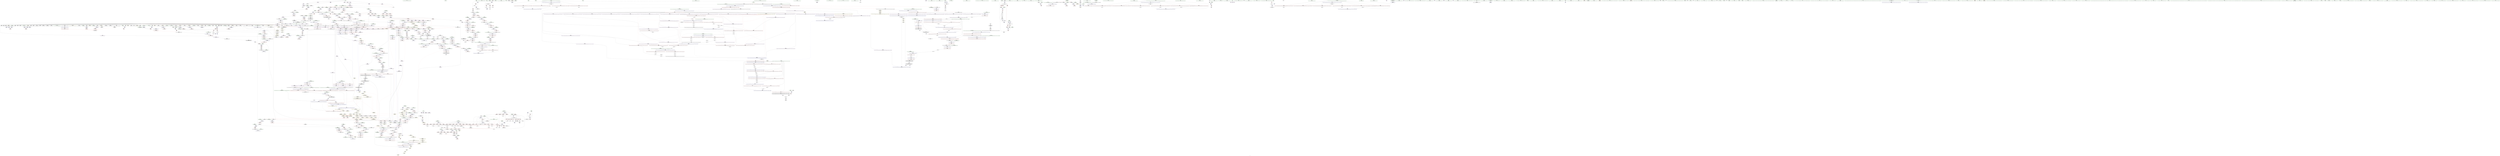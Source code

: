 digraph "SVFG" {
	label="SVFG";

	Node0x55e929a2d690 [shape=record,color=grey,label="{NodeID: 0\nNullPtr|{|<s50>89}}"];
	Node0x55e929a2d690 -> Node0x55e929c1c5b0[style=solid];
	Node0x55e929a2d690 -> Node0x55e929c1c6b0[style=solid];
	Node0x55e929a2d690 -> Node0x55e929c1c780[style=solid];
	Node0x55e929a2d690 -> Node0x55e929c1c850[style=solid];
	Node0x55e929a2d690 -> Node0x55e929c1c920[style=solid];
	Node0x55e929a2d690 -> Node0x55e929c1c9f0[style=solid];
	Node0x55e929a2d690 -> Node0x55e929c1cac0[style=solid];
	Node0x55e929a2d690 -> Node0x55e929c1cb90[style=solid];
	Node0x55e929a2d690 -> Node0x55e929c1cc60[style=solid];
	Node0x55e929a2d690 -> Node0x55e929c1cd30[style=solid];
	Node0x55e929a2d690 -> Node0x55e929c1ce00[style=solid];
	Node0x55e929a2d690 -> Node0x55e929c1ced0[style=solid];
	Node0x55e929a2d690 -> Node0x55e929c1cfa0[style=solid];
	Node0x55e929a2d690 -> Node0x55e929c1d070[style=solid];
	Node0x55e929a2d690 -> Node0x55e929c1d140[style=solid];
	Node0x55e929a2d690 -> Node0x55e929c1d210[style=solid];
	Node0x55e929a2d690 -> Node0x55e929c1d2e0[style=solid];
	Node0x55e929a2d690 -> Node0x55e929c1d3b0[style=solid];
	Node0x55e929a2d690 -> Node0x55e929c1d480[style=solid];
	Node0x55e929a2d690 -> Node0x55e929c1d550[style=solid];
	Node0x55e929a2d690 -> Node0x55e929c1d620[style=solid];
	Node0x55e929a2d690 -> Node0x55e929c1d6f0[style=solid];
	Node0x55e929a2d690 -> Node0x55e929c1d7c0[style=solid];
	Node0x55e929a2d690 -> Node0x55e929c1d890[style=solid];
	Node0x55e929a2d690 -> Node0x55e929c1d960[style=solid];
	Node0x55e929a2d690 -> Node0x55e929c1da30[style=solid];
	Node0x55e929a2d690 -> Node0x55e929c1db00[style=solid];
	Node0x55e929a2d690 -> Node0x55e929c1dbd0[style=solid];
	Node0x55e929a2d690 -> Node0x55e929c1dca0[style=solid];
	Node0x55e929a2d690 -> Node0x55e929c1dd70[style=solid];
	Node0x55e929a2d690 -> Node0x55e929c1de40[style=solid];
	Node0x55e929a2d690 -> Node0x55e929c1df10[style=solid];
	Node0x55e929a2d690 -> Node0x55e929c1dfe0[style=solid];
	Node0x55e929a2d690 -> Node0x55e929c1e0b0[style=solid];
	Node0x55e929a2d690 -> Node0x55e929c1e180[style=solid];
	Node0x55e929a2d690 -> Node0x55e929c1e250[style=solid];
	Node0x55e929a2d690 -> Node0x55e929c1e320[style=solid];
	Node0x55e929a2d690 -> Node0x55e929c1e3f0[style=solid];
	Node0x55e929a2d690 -> Node0x55e929c1e4c0[style=solid];
	Node0x55e929a2d690 -> Node0x55e929c1e590[style=solid];
	Node0x55e929a2d690 -> Node0x55e929c1e660[style=solid];
	Node0x55e929a2d690 -> Node0x55e929c235f0[style=solid];
	Node0x55e929a2d690 -> Node0x55e929c48f70[style=solid];
	Node0x55e929a2d690 -> Node0x55e929c49040[style=solid];
	Node0x55e929a2d690 -> Node0x55e929c49110[style=solid];
	Node0x55e929a2d690 -> Node0x55e929c4abe0[style=solid];
	Node0x55e929a2d690 -> Node0x55e929c4acb0[style=solid];
	Node0x55e929a2d690 -> Node0x55e929c4ad80[style=solid];
	Node0x55e929a2d690 -> Node0x55e929c64ef0[style=solid];
	Node0x55e929a2d690 -> Node0x55e929c392a0[style=solid];
	Node0x55e929a2d690:s50 -> Node0x55e929d508b0[style=solid,color=red];
	Node0x55e929c1fc80 [shape=record,color=red,label="{NodeID: 775\n1492\<--1486\nthis1\<--this.addr\n_ZNSt12_Vector_baseIiSaIiEE17_M_create_storageEm\n|{|<s10>87}}"];
	Node0x55e929c1fc80 -> Node0x55e929c2b960[style=solid];
	Node0x55e929c1fc80 -> Node0x55e929c2ba30[style=solid];
	Node0x55e929c1fc80 -> Node0x55e929c2bb00[style=solid];
	Node0x55e929c1fc80 -> Node0x55e929c2bbd0[style=solid];
	Node0x55e929c1fc80 -> Node0x55e929c2bca0[style=solid];
	Node0x55e929c1fc80 -> Node0x55e929c2bd70[style=solid];
	Node0x55e929c1fc80 -> Node0x55e929c2be40[style=solid];
	Node0x55e929c1fc80 -> Node0x55e929c2bf10[style=solid];
	Node0x55e929c1fc80 -> Node0x55e929c2bfe0[style=solid];
	Node0x55e929c1fc80 -> Node0x55e929c2c0b0[style=solid];
	Node0x55e929c1fc80:s10 -> Node0x55e929d49690[style=solid,color=red];
	Node0x55e929c38520 [shape=record,color=grey,label="{NodeID: 1550\n713 = Binary(712, 348, )\n}"];
	Node0x55e929c38520 -> Node0x55e929c26a20[style=solid];
	Node0x55e929c163d0 [shape=record,color=black,label="{NodeID: 443\n1791\<--1790\n\<--\n_ZNSt6vectorIiSaIiEE14_M_move_assignEOS1_St17integral_constantIbLb1EE\n|{<s0>104}}"];
	Node0x55e929c163d0:s0 -> Node0x55e929d51cf0[style=solid,color=red];
	Node0x55e929d4b590 [shape=record,color=black,label="{NodeID: 2325\n1910 = PHI(1837, )\n0th arg _ZNSt12_Vector_baseIiSaIiEEC2ERKS0_ }"];
	Node0x55e929d4b590 -> Node0x55e929c4d960[style=solid];
	Node0x55e929c0a080 [shape=record,color=green,label="{NodeID: 111\n451\<--452\n_ZNSt12_Vector_baseIiSaIiEED2Ev\<--_ZNSt12_Vector_baseIiSaIiEED2Ev_field_insensitive\n}"];
	Node0x55e929c25770 [shape=record,color=blue,label="{NodeID: 886\n476\<--469\nlen.addr\<--len\n_Z3geniiiiiRSt6vectorIiSaIiEE\n}"];
	Node0x55e929c25770 -> Node0x55e929c2f580[style=dashed];
	Node0x55e929c25770 -> Node0x55e929c2f650[style=dashed];
	Node0x55e929c25770 -> Node0x55e929c2f720[style=dashed];
	Node0x55e929c25770 -> Node0x55e929c2f7f0[style=dashed];
	Node0x55e929c25770 -> Node0x55e929c2f8c0[style=dashed];
	Node0x55e929c25770 -> Node0x55e929c2f990[style=dashed];
	Node0x55e929c25770 -> Node0x55e929c2fa60[style=dashed];
	Node0x55e929c25770 -> Node0x55e929c2fb30[style=dashed];
	Node0x55e929cc27c0 [shape=record,color=yellow,style=double,label="{NodeID: 1661\n204V_1 = ENCHI(MR_204V_0)\npts\{1761 \}\nFun[_ZNSt6vectorIiSaIiEE14_M_move_assignEOS1_St17integral_constantIbLb1EE]}"];
	Node0x55e929cc27c0 -> Node0x55e929c4ced0[style=dashed];
	Node0x55e929c2c180 [shape=record,color=purple,label="{NodeID: 554\n1541\<--1537\n_M_impl\<--this1\n_ZNSt12_Vector_baseIiSaIiEE11_M_allocateEm\n}"];
	Node0x55e929c2c180 -> Node0x55e929c15460[style=solid];
	Node0x55e929c0e8d0 [shape=record,color=green,label="{NodeID: 222\n1375\<--1376\n__p.addr\<--__p.addr_field_insensitive\n_ZN9__gnu_cxx13new_allocatorIiE10deallocateEPim\n}"];
	Node0x55e929c0e8d0 -> Node0x55e929c36b50[style=solid];
	Node0x55e929c0e8d0 -> Node0x55e929c4a150[style=solid];
	Node0x55e929c4aa40 [shape=record,color=blue,label="{NodeID: 997\n1464\<--1462\nthis.addr\<--this\n_ZNSt12_Vector_baseIiSaIiEE12_Vector_implC2ERKS0_\n}"];
	Node0x55e929c4aa40 -> Node0x55e929c1fae0[style=dashed];
	Node0x55e929c31bb0 [shape=record,color=red,label="{NodeID: 665\n653\<--615\n\<--i\n_Z7precalcv\n}"];
	Node0x55e929c31bb0 -> Node0x55e929c3a7a0[style=solid];
	Node0x55e929c1cd30 [shape=record,color=black,label="{NodeID: 333\n114\<--3\n\<--dummyVal\n__cxx_global_var_init.1\n}"];
	Node0x55e929c1cd30 -> Node0x55e929c23b00[style=solid];
	Node0x55e929ce8db0 [shape=record,color=yellow,style=double,label="{NodeID: 2215\n48V_2 = CSCHI(MR_48V_1)\npts\{1594 \}\nCS[]|{<s0>94}}"];
	Node0x55e929ce8db0:s0 -> Node0x55e929ce8c50[style=dashed,color=blue];
	Node0x55e929be33e0 [shape=record,color=green,label="{NodeID: 1\n7\<--1\n__dso_handle\<--dummyObj\nGlob }"];
	Node0x55e929c1fd50 [shape=record,color=red,label="{NodeID: 776\n1493\<--1488\n\<--__n.addr\n_ZNSt12_Vector_baseIiSaIiEE17_M_create_storageEm\n|{<s0>87}}"];
	Node0x55e929c1fd50:s0 -> Node0x55e929d497d0[style=solid,color=red];
	Node0x55e929c386a0 [shape=record,color=grey,label="{NodeID: 1551\n700 = Binary(699, 701, )\n}"];
	Node0x55e929c386a0 -> Node0x55e929c267b0[style=solid];
	Node0x55e929c164a0 [shape=record,color=black,label="{NodeID: 444\n1808\<--1813\n_ZSt4moveIRSt6vectorIiSaIiEEEONSt16remove_referenceIT_E4typeEOS5__ret\<--\n_ZSt4moveIRSt6vectorIiSaIiEEEONSt16remove_referenceIT_E4typeEOS5_\n|{<s0>49}}"];
	Node0x55e929c164a0:s0 -> Node0x55e929d452a0[style=solid,color=blue];
	Node0x55e929d4b6d0 [shape=record,color=black,label="{NodeID: 2326\n1911 = PHI(1838, )\n1st arg _ZNSt12_Vector_baseIiSaIiEEC2ERKS0_ }"];
	Node0x55e929d4b6d0 -> Node0x55e929c4da30[style=solid];
	Node0x55e929c0a180 [shape=record,color=green,label="{NodeID: 112\n465\<--466\n_Z3geniiiiiRSt6vectorIiSaIiEE\<--_Z3geniiiiiRSt6vectorIiSaIiEE_field_insensitive\n}"];
	Node0x55e929c25840 [shape=record,color=blue,label="{NodeID: 887\n478\<--470\nval.addr\<--val\n_Z3geniiiiiRSt6vectorIiSaIiEE\n}"];
	Node0x55e929c25840 -> Node0x55e929c2fc00[style=dashed];
	Node0x55e929c25840 -> Node0x55e929c2fcd0[style=dashed];
	Node0x55e929c25840 -> Node0x55e929c2fda0[style=dashed];
	Node0x55e929cc28a0 [shape=record,color=yellow,style=double,label="{NodeID: 1662\n206V_1 = ENCHI(MR_206V_0)\npts\{1763 \}\nFun[_ZNSt6vectorIiSaIiEE14_M_move_assignEOS1_St17integral_constantIbLb1EE]}"];
	Node0x55e929cc28a0 -> Node0x55e929c4cfa0[style=dashed];
	Node0x55e929c2c250 [shape=record,color=purple,label="{NodeID: 555\n1735\<--1734\nincdec.ptr\<--\n_ZSt10__fill_n_aIPimiEN9__gnu_cxx11__enable_ifIXsr11__is_scalarIT1_EE7__valueET_E6__typeES4_T0_RKS3_\n}"];
	Node0x55e929c2c250 -> Node0x55e929c4cb90[style=solid];
	Node0x55e929c0e9a0 [shape=record,color=green,label="{NodeID: 223\n1377\<--1378\n.addr\<--.addr_field_insensitive\n_ZN9__gnu_cxx13new_allocatorIiE10deallocateEPim\n}"];
	Node0x55e929c0e9a0 -> Node0x55e929c4a220[style=solid];
	Node0x55e929c4ab10 [shape=record,color=blue,label="{NodeID: 998\n1466\<--1463\n__a.addr\<--__a\n_ZNSt12_Vector_baseIiSaIiEE12_Vector_implC2ERKS0_\n}"];
	Node0x55e929c4ab10 -> Node0x55e929c1fbb0[style=dashed];
	Node0x55e929c31c80 [shape=record,color=red,label="{NodeID: 666\n661\<--615\n\<--i\n_Z7precalcv\n}"];
	Node0x55e929c31c80 -> Node0x55e929c371a0[style=solid];
	Node0x55e929c1ce00 [shape=record,color=black,label="{NodeID: 334\n124\<--3\nlpad.val\<--dummyVal\n__cxx_global_var_init.1\n}"];
	Node0x55e929ce8f10 [shape=record,color=yellow,style=double,label="{NodeID: 2216\n264V_2 = CSCHI(MR_264V_1)\npts\{1594 170000 \}\nCS[]|{<s0>61|<s1>61}}"];
	Node0x55e929ce8f10:s0 -> Node0x55e92955fc50[style=dashed,color=red];
	Node0x55e929ce8f10:s1 -> Node0x55e929cc0f50[style=dashed,color=red];
	Node0x55e929be3470 [shape=record,color=green,label="{NodeID: 2\n10\<--1\n.str\<--dummyObj\nGlob }"];
	Node0x55e929c1fe20 [shape=record,color=red,label="{NodeID: 777\n1509\<--1488\n\<--__n.addr\n_ZNSt12_Vector_baseIiSaIiEE17_M_create_storageEm\n}"];
	Node0x55e929c38820 [shape=record,color=grey,label="{NodeID: 1552\n355 = Binary(354, 348, )\n}"];
	Node0x55e929c38820 -> Node0x55e929c3b220[style=solid];
	Node0x55e929c16570 [shape=record,color=black,label="{NodeID: 445\n1837\<--1836\n\<--this1\n_ZNSt6vectorIiSaIiEEC2ERKS0_\n|{<s0>111}}"];
	Node0x55e929c16570:s0 -> Node0x55e929d4b590[style=solid,color=red];
	Node0x55e929d4b810 [shape=record,color=black,label="{NodeID: 2327\n1314 = PHI(1254, )\n0th arg _ZNSt12_Vector_baseIiSaIiEE13_M_deallocateEPim }"];
	Node0x55e929d4b810 -> Node0x55e929c49ad0[style=solid];
	Node0x55e929c0ef40 [shape=record,color=green,label="{NodeID: 113\n474\<--475\npos.addr\<--pos.addr_field_insensitive\n_Z3geniiiiiRSt6vectorIiSaIiEE\n}"];
	Node0x55e929c0ef40 -> Node0x55e929c2f170[style=solid];
	Node0x55e929c0ef40 -> Node0x55e929c2f240[style=solid];
	Node0x55e929c0ef40 -> Node0x55e929c2f310[style=solid];
	Node0x55e929c0ef40 -> Node0x55e929c2f3e0[style=solid];
	Node0x55e929c0ef40 -> Node0x55e929c2f4b0[style=solid];
	Node0x55e929c0ef40 -> Node0x55e929c256a0[style=solid];
	Node0x55e929c25910 [shape=record,color=blue,label="{NodeID: 888\n480\<--471\nnval.addr\<--nval\n_Z3geniiiiiRSt6vectorIiSaIiEE\n}"];
	Node0x55e929c25910 -> Node0x55e929c2fe70[style=dashed];
	Node0x55e929c25910 -> Node0x55e929c2ff40[style=dashed];
	Node0x55e929c25910 -> Node0x55e929c30010[style=dashed];
	Node0x55e929cc2980 [shape=record,color=yellow,style=double,label="{NodeID: 1663\n88V_1 = ENCHI(MR_88V_0)\npts\{170000 170001 170002 \}\nFun[_ZNSt6vectorIiSaIiEE14_M_move_assignEOS1_St17integral_constantIbLb1EE]|{<s0>101}}"];
	Node0x55e929cc2980:s0 -> Node0x55e929cb1d40[style=dashed,color=red];
	Node0x55e929c2c320 [shape=record,color=purple,label="{NodeID: 556\n1776\<--1775\n_M_impl\<--\n_ZNSt6vectorIiSaIiEE14_M_move_assignEOS1_St17integral_constantIbLb1EE\n|{<s0>101}}"];
	Node0x55e929c2c320:s0 -> Node0x55e929d4dba0[style=solid,color=red];
	Node0x55e929c0ea70 [shape=record,color=green,label="{NodeID: 224\n1386\<--1387\n_ZdlPv\<--_ZdlPv_field_insensitive\n}"];
	Node0x55e929c4abe0 [shape=record,color=blue, style = dotted,label="{NodeID: 999\n1476\<--3\n_M_start\<--dummyVal\n_ZNSt12_Vector_baseIiSaIiEE12_Vector_implC2ERKS0_\n|{<s0>81|<s1>117}}"];
	Node0x55e929c4abe0:s0 -> Node0x55e929ce9310[style=dashed,color=blue];
	Node0x55e929c4abe0:s1 -> Node0x55e929cea3b0[style=dashed,color=blue];
	Node0x55e929c31d50 [shape=record,color=red,label="{NodeID: 667\n678\<--617\n\<--cur\n_Z7precalcv\n|{<s0>40}}"];
	Node0x55e929c31d50:s0 -> Node0x55e929d4ea50[style=solid,color=red];
	Node0x55e929c1ced0 [shape=record,color=black,label="{NodeID: 335\n125\<--3\nlpad.val9\<--dummyVal\n__cxx_global_var_init.1\n}"];
	Node0x55e929ce90a0 [shape=record,color=yellow,style=double,label="{NodeID: 2217\n266V_2 = CSCHI(MR_266V_1)\npts\{170001 170002 200000 \}\nCS[]}"];
	Node0x55e929be3720 [shape=record,color=green,label="{NodeID: 3\n13\<--1\n\<--dummyObj\nCan only get source location for instruction, argument, global var or function.}"];
	Node0x55e929c1fef0 [shape=record,color=red,label="{NodeID: 778\n1502\<--1501\n\<--_M_start3\n_ZNSt12_Vector_baseIiSaIiEE17_M_create_storageEm\n}"];
	Node0x55e929c1fef0 -> Node0x55e929c4b0c0[style=solid];
	Node0x55e929c389a0 [shape=record,color=grey,label="{NodeID: 1553\n386 = cmp(380, 385, )\n}"];
	Node0x55e929c16640 [shape=record,color=black,label="{NodeID: 446\n1892\<--1891\n\<--_M_impl\n_ZNKSt12_Vector_baseIiSaIiEE19_M_get_Tp_allocatorEv\n}"];
	Node0x55e929c16640 -> Node0x55e929c16710[style=solid];
	Node0x55e929d4b950 [shape=record,color=black,label="{NodeID: 2328\n1315 = PHI(1257, )\n1st arg _ZNSt12_Vector_baseIiSaIiEE13_M_deallocateEPim }"];
	Node0x55e929d4b950 -> Node0x55e929c49ba0[style=solid];
	Node0x55e929c0efd0 [shape=record,color=green,label="{NodeID: 114\n476\<--477\nlen.addr\<--len.addr_field_insensitive\n_Z3geniiiiiRSt6vectorIiSaIiEE\n}"];
	Node0x55e929c0efd0 -> Node0x55e929c2f580[style=solid];
	Node0x55e929c0efd0 -> Node0x55e929c2f650[style=solid];
	Node0x55e929c0efd0 -> Node0x55e929c2f720[style=solid];
	Node0x55e929c0efd0 -> Node0x55e929c2f7f0[style=solid];
	Node0x55e929c0efd0 -> Node0x55e929c2f8c0[style=solid];
	Node0x55e929c0efd0 -> Node0x55e929c2f990[style=solid];
	Node0x55e929c0efd0 -> Node0x55e929c2fa60[style=solid];
	Node0x55e929c0efd0 -> Node0x55e929c2fb30[style=solid];
	Node0x55e929c0efd0 -> Node0x55e929c25770[style=solid];
	Node0x55e929c259e0 [shape=record,color=blue,label="{NodeID: 889\n482\<--472\nsum.addr\<--sum\n_Z3geniiiiiRSt6vectorIiSaIiEE\n}"];
	Node0x55e929c259e0 -> Node0x55e929c300e0[style=dashed];
	Node0x55e929c259e0 -> Node0x55e929c301b0[style=dashed];
	Node0x55e929c259e0 -> Node0x55e929c30280[style=dashed];
	Node0x55e929c259e0 -> Node0x55e929c30350[style=dashed];
	Node0x55e929c259e0 -> Node0x55e929c30420[style=dashed];
	Node0x55e929cc2a60 [shape=record,color=yellow,style=double,label="{NodeID: 1664\n154V_1 = ENCHI(MR_154V_0)\npts\{6200000 6200001 6200002 \}\nFun[_ZNSt6vectorIiSaIiEE14_M_move_assignEOS1_St17integral_constantIbLb1EE]|{<s0>102}}"];
	Node0x55e929cc2a60:s0 -> Node0x55e929cb1d40[style=dashed,color=red];
	Node0x55e929c2c3f0 [shape=record,color=purple,label="{NodeID: 557\n1778\<--1777\n_M_impl2\<--\n_ZNSt6vectorIiSaIiEE14_M_move_assignEOS1_St17integral_constantIbLb1EE\n|{<s0>101}}"];
	Node0x55e929c2c3f0:s0 -> Node0x55e929d4dcf0[style=solid,color=red];
	Node0x55e929c0eb70 [shape=record,color=green,label="{NodeID: 225\n1395\<--1396\nthis.addr\<--this.addr_field_insensitive\n_ZNSt12_Vector_baseIiSaIiEEC2EmRKS0_\n}"];
	Node0x55e929c0eb70 -> Node0x55e929c36c20[style=solid];
	Node0x55e929c0eb70 -> Node0x55e929c4a2f0[style=solid];
	Node0x55e929c4acb0 [shape=record,color=blue, style = dotted,label="{NodeID: 1000\n1478\<--3\n_M_finish\<--dummyVal\n_ZNSt12_Vector_baseIiSaIiEE12_Vector_implC2ERKS0_\n|{<s0>81|<s1>117}}"];
	Node0x55e929c4acb0:s0 -> Node0x55e929ce9310[style=dashed,color=blue];
	Node0x55e929c4acb0:s1 -> Node0x55e929cea3b0[style=dashed,color=blue];
	Node0x55e929c31e20 [shape=record,color=red,label="{NodeID: 668\n696\<--617\n\<--cur\n_Z7precalcv\n|{<s0>43}}"];
	Node0x55e929c31e20:s0 -> Node0x55e929d50620[style=solid,color=red];
	Node0x55e929c1cfa0 [shape=record,color=black,label="{NodeID: 336\n187\<--3\n\<--dummyVal\n_ZNSt13random_deviceD2Ev\n}"];
	Node0x55e929ce91b0 [shape=record,color=yellow,style=double,label="{NodeID: 2218\n88V_2 = CSCHI(MR_88V_1)\npts\{170000 170001 170002 \}\nCS[]|{<s0>27}}"];
	Node0x55e929ce91b0:s0 -> Node0x55e929ce71e0[style=dashed,color=blue];
	Node0x55e929be37e0 [shape=record,color=green,label="{NodeID: 4\n24\<--1\n.str.4\<--dummyObj\nGlob }"];
	Node0x55e929c1ffc0 [shape=record,color=red,label="{NodeID: 779\n1508\<--1507\n\<--_M_start6\n_ZNSt12_Vector_baseIiSaIiEE17_M_create_storageEm\n}"];
	Node0x55e929c1ffc0 -> Node0x55e929c2cdb0[style=solid];
	Node0x55e929c38b20 [shape=record,color=grey,label="{NodeID: 1554\n421 = cmp(416, 420, )\n}"];
	Node0x55e929c16710 [shape=record,color=black,label="{NodeID: 447\n1885\<--1892\n_ZNKSt12_Vector_baseIiSaIiEE19_M_get_Tp_allocatorEv_ret\<--\n_ZNKSt12_Vector_baseIiSaIiEE19_M_get_Tp_allocatorEv\n|{<s0>109}}"];
	Node0x55e929c16710:s0 -> Node0x55e929d47b90[style=solid,color=blue];
	Node0x55e929d4ba90 [shape=record,color=black,label="{NodeID: 2329\n408 = PHI()\n0th arg __cxx_global_array_dtor }"];
	Node0x55e929d4ba90 -> Node0x55e929c25360[style=solid];
	Node0x55e929c0f0a0 [shape=record,color=green,label="{NodeID: 115\n478\<--479\nval.addr\<--val.addr_field_insensitive\n_Z3geniiiiiRSt6vectorIiSaIiEE\n}"];
	Node0x55e929c0f0a0 -> Node0x55e929c2fc00[style=solid];
	Node0x55e929c0f0a0 -> Node0x55e929c2fcd0[style=solid];
	Node0x55e929c0f0a0 -> Node0x55e929c2fda0[style=solid];
	Node0x55e929c0f0a0 -> Node0x55e929c25840[style=solid];
	Node0x55e929c25ab0 [shape=record,color=blue,label="{NodeID: 890\n484\<--473\nans.addr\<--ans\n_Z3geniiiiiRSt6vectorIiSaIiEE\n}"];
	Node0x55e929c25ab0 -> Node0x55e929c304f0[style=dashed];
	Node0x55e929c25ab0 -> Node0x55e929c305c0[style=dashed];
	Node0x55e929c25ab0 -> Node0x55e929c30690[style=dashed];
	Node0x55e929cc2b70 [shape=record,color=yellow,style=double,label="{NodeID: 1665\n210V_1 = ENCHI(MR_210V_0)\npts\{17570000 17570001 17570002 \}\nFun[_ZNSt6vectorIiSaIiEE14_M_move_assignEOS1_St17integral_constantIbLb1EE]|{<s0>99}}"];
	Node0x55e929cc2b70:s0 -> Node0x55e929cc0610[style=dashed,color=red];
	Node0x55e929c2c4c0 [shape=record,color=purple,label="{NodeID: 558\n1783\<--1782\n_M_impl3\<--\n_ZNSt6vectorIiSaIiEE14_M_move_assignEOS1_St17integral_constantIbLb1EE\n|{<s0>102}}"];
	Node0x55e929c2c4c0:s0 -> Node0x55e929d4dba0[style=solid,color=red];
	Node0x55e929c0ec40 [shape=record,color=green,label="{NodeID: 226\n1397\<--1398\n__n.addr\<--__n.addr_field_insensitive\n_ZNSt12_Vector_baseIiSaIiEEC2EmRKS0_\n}"];
	Node0x55e929c0ec40 -> Node0x55e929c36cf0[style=solid];
	Node0x55e929c0ec40 -> Node0x55e929c4a3c0[style=solid];
	Node0x55e929c4ad80 [shape=record,color=blue, style = dotted,label="{NodeID: 1001\n1480\<--3\n_M_end_of_storage\<--dummyVal\n_ZNSt12_Vector_baseIiSaIiEE12_Vector_implC2ERKS0_\n|{<s0>81|<s1>117}}"];
	Node0x55e929c4ad80:s0 -> Node0x55e929ce9310[style=dashed,color=blue];
	Node0x55e929c4ad80:s1 -> Node0x55e929cea3b0[style=dashed,color=blue];
	Node0x55e929c31ef0 [shape=record,color=red,label="{NodeID: 669\n717\<--625\nexn\<--exn.slot\n_Z7precalcv\n}"];
	Node0x55e929c1d070 [shape=record,color=black,label="{NodeID: 337\n188\<--3\n\<--dummyVal\n_ZNSt13random_deviceD2Ev\n|{<s0>18}}"];
	Node0x55e929c1d070:s0 -> Node0x55e929d4d5f0[style=solid,color=red];
	Node0x55e929ce9310 [shape=record,color=yellow,style=double,label="{NodeID: 2219\n154V_2 = CSCHI(MR_154V_1)\npts\{6200000 6200001 6200002 \}\nCS[]|{<s0>82|<s1>82|<s2>82}}"];
	Node0x55e929ce9310:s0 -> Node0x55e929c4aff0[style=dashed,color=red];
	Node0x55e929ce9310:s1 -> Node0x55e929c4b0c0[style=dashed,color=red];
	Node0x55e929ce9310:s2 -> Node0x55e929c4b190[style=dashed,color=red];
	Node0x55e929be38a0 [shape=record,color=green,label="{NodeID: 5\n26\<--1\n.str.5\<--dummyObj\nGlob }"];
	Node0x55e929c20090 [shape=record,color=red,label="{NodeID: 780\n1526\<--1520\nthis1\<--this.addr\n_ZN9__gnu_cxx13new_allocatorIiEC2ERKS1_\n}"];
	Node0x55e929c38ca0 [shape=record,color=grey,label="{NodeID: 1555\n1724 = cmp(1723, 1028, )\n}"];
	Node0x55e929c167e0 [shape=record,color=black,label="{NodeID: 448\n1904\<--1903\n\<--this1\n_ZNSaIiEC2ERKS_\n|{<s0>116}}"];
	Node0x55e929c167e0:s0 -> Node0x55e929d42490[style=solid,color=red];
	Node0x55e929d4bb60 [shape=record,color=black,label="{NodeID: 2330\n1370 = PHI(1362, )\n0th arg _ZN9__gnu_cxx13new_allocatorIiE10deallocateEPim }"];
	Node0x55e929d4bb60 -> Node0x55e929c4a080[style=solid];
	Node0x55e929c0f170 [shape=record,color=green,label="{NodeID: 116\n480\<--481\nnval.addr\<--nval.addr_field_insensitive\n_Z3geniiiiiRSt6vectorIiSaIiEE\n}"];
	Node0x55e929c0f170 -> Node0x55e929c2fe70[style=solid];
	Node0x55e929c0f170 -> Node0x55e929c2ff40[style=solid];
	Node0x55e929c0f170 -> Node0x55e929c30010[style=solid];
	Node0x55e929c0f170 -> Node0x55e929c25910[style=solid];
	Node0x55e929c25b80 [shape=record,color=blue,label="{NodeID: 891\n524\<--526\ncall7\<--add\n_Z3geniiiiiRSt6vectorIiSaIiEE\n}"];
	Node0x55e929c25b80 -> Node0x55e929cb7d20[style=dashed];
	Node0x55e929c2c590 [shape=record,color=purple,label="{NodeID: 559\n1786\<--1785\n_M_impl4\<--\n_ZNSt6vectorIiSaIiEE14_M_move_assignEOS1_St17integral_constantIbLb1EE\n|{<s0>102}}"];
	Node0x55e929c2c590:s0 -> Node0x55e929d4dcf0[style=solid,color=red];
	Node0x55e929c0ed10 [shape=record,color=green,label="{NodeID: 227\n1399\<--1400\n__a.addr\<--__a.addr_field_insensitive\n_ZNSt12_Vector_baseIiSaIiEEC2EmRKS0_\n}"];
	Node0x55e929c0ed10 -> Node0x55e929c36dc0[style=solid];
	Node0x55e929c0ed10 -> Node0x55e929c4a490[style=solid];
	Node0x55e929c4ae50 [shape=record,color=blue,label="{NodeID: 1002\n1486\<--1484\nthis.addr\<--this\n_ZNSt12_Vector_baseIiSaIiEE17_M_create_storageEm\n}"];
	Node0x55e929c4ae50 -> Node0x55e929c1fc80[style=dashed];
	Node0x55e929c31fc0 [shape=record,color=red,label="{NodeID: 670\n718\<--627\nsel\<--ehselector.slot\n_Z7precalcv\n}"];
	Node0x55e929c1d140 [shape=record,color=black,label="{NodeID: 338\n292\<--3\nx\<--dummyVal\n_Z3addRii\n0th arg _Z3addRii }"];
	Node0x55e929c1d140 -> Node0x55e929c248d0[style=solid];
	Node0x55e929ce9470 [shape=record,color=yellow,style=double,label="{NodeID: 2220\n154V_3 = CSCHI(MR_154V_2)\npts\{6200000 6200001 6200002 \}\nCS[]|{<s0>46|<s1>46|<s2>46}}"];
	Node0x55e929ce9470:s0 -> Node0x55e929ce79a0[style=dashed,color=blue];
	Node0x55e929ce9470:s1 -> Node0x55e929ce7b00[style=dashed,color=blue];
	Node0x55e929ce9470:s2 -> Node0x55e929ce7be0[style=dashed,color=blue];
	Node0x55e929be4110 [shape=record,color=green,label="{NodeID: 6\n28\<--1\n.str.6\<--dummyObj\nGlob }"];
	Node0x55e929c20160 [shape=record,color=red,label="{NodeID: 781\n1537\<--1531\nthis1\<--this.addr\n_ZNSt12_Vector_baseIiSaIiEE11_M_allocateEm\n}"];
	Node0x55e929c20160 -> Node0x55e929c2c180[style=solid];
	Node0x55e929c38e20 [shape=record,color=grey,label="{NodeID: 1556\n305 = cmp(303, 306, )\n}"];
	Node0x55e929c168b0 [shape=record,color=black,label="{NodeID: 449\n1906\<--1905\n\<--\n_ZNSaIiEC2ERKS_\n|{<s0>116}}"];
	Node0x55e929c168b0:s0 -> Node0x55e929d425a0[style=solid,color=red];
	Node0x55e929d4bcd0 [shape=record,color=black,label="{NodeID: 2331\n1371 = PHI(1363, )\n1st arg _ZN9__gnu_cxx13new_allocatorIiE10deallocateEPim }"];
	Node0x55e929d4bcd0 -> Node0x55e929c4a150[style=solid];
	Node0x55e929c0f240 [shape=record,color=green,label="{NodeID: 117\n482\<--483\nsum.addr\<--sum.addr_field_insensitive\n_Z3geniiiiiRSt6vectorIiSaIiEE\n}"];
	Node0x55e929c0f240 -> Node0x55e929c300e0[style=solid];
	Node0x55e929c0f240 -> Node0x55e929c301b0[style=solid];
	Node0x55e929c0f240 -> Node0x55e929c30280[style=solid];
	Node0x55e929c0f240 -> Node0x55e929c30350[style=solid];
	Node0x55e929c0f240 -> Node0x55e929c30420[style=solid];
	Node0x55e929c0f240 -> Node0x55e929c259e0[style=solid];
	Node0x55e929c25c50 [shape=record,color=blue,label="{NodeID: 892\n486\<--538\nc\<--cond\n_Z3geniiiiiRSt6vectorIiSaIiEE\n}"];
	Node0x55e929c25c50 -> Node0x55e929c30760[style=dashed];
	Node0x55e929c25c50 -> Node0x55e929c30830[style=dashed];
	Node0x55e929c25c50 -> Node0x55e929c30900[style=dashed];
	Node0x55e929c25c50 -> Node0x55e929c309d0[style=dashed];
	Node0x55e929c25c50 -> Node0x55e929c30aa0[style=dashed];
	Node0x55e929c25c50 -> Node0x55e929c30b70[style=dashed];
	Node0x55e929c25c50 -> Node0x55e929c30c40[style=dashed];
	Node0x55e929c25c50 -> Node0x55e929c25d20[style=dashed];
	Node0x55e929c25c50 -> Node0x55e929cb7820[style=dashed];
	Node0x55e929cc2d60 [shape=record,color=yellow,style=double,label="{NodeID: 1667\n6V_1 = ENCHI(MR_6V_0)\npts\{90000 90001 \}\nFun[_Z3rndi]|{<s0>19|<s1>19}}"];
	Node0x55e929cc2d60:s0 -> Node0x55e929cc1410[style=dashed,color=red];
	Node0x55e929cc2d60:s1 -> Node0x55e929cc14f0[style=dashed,color=red];
	Node0x55e929c2c660 [shape=record,color=purple,label="{NodeID: 560\n1853\<--1852\n_M_start\<--this1\n_ZNSt12_Vector_baseIiSaIiEE12_Vector_impl12_M_swap_dataERS2_\n|{<s0>112}}"];
	Node0x55e929c2c660:s0 -> Node0x55e929d4de40[style=solid,color=red];
	Node0x55e929c0ede0 [shape=record,color=green,label="{NodeID: 228\n1401\<--1402\nexn.slot\<--exn.slot_field_insensitive\n_ZNSt12_Vector_baseIiSaIiEEC2EmRKS0_\n}"];
	Node0x55e929c0ede0 -> Node0x55e929c36e90[style=solid];
	Node0x55e929c0ede0 -> Node0x55e929c4a560[style=solid];
	Node0x55e929c4af20 [shape=record,color=blue,label="{NodeID: 1003\n1488\<--1485\n__n.addr\<--__n\n_ZNSt12_Vector_baseIiSaIiEE17_M_create_storageEm\n}"];
	Node0x55e929c4af20 -> Node0x55e929c1fd50[style=dashed];
	Node0x55e929c4af20 -> Node0x55e929c1fe20[style=dashed];
	Node0x55e929c32090 [shape=record,color=red,label="{NodeID: 671\n691\<--629\n\<--sum\n_Z7precalcv\n}"];
	Node0x55e929c32090 -> Node0x55e929c3ada0[style=solid];
	Node0x55e929c1d210 [shape=record,color=black,label="{NodeID: 339\n403\<--3\n\<--dummyVal\n_ZNSt6vectorIiSaIiEEC2Ev\n}"];
	Node0x55e929ce95d0 [shape=record,color=yellow,style=double,label="{NodeID: 2221\n48V_2 = CSCHI(MR_48V_1)\npts\{1594 \}\nCS[]|{<s0>47}}"];
	Node0x55e929ce95d0:s0 -> Node0x55e929ce7fb0[style=dashed,color=blue];
	Node0x55e929be41d0 [shape=record,color=green,label="{NodeID: 7\n30\<--1\n.str.7\<--dummyObj\nGlob }"];
	Node0x55e929c20230 [shape=record,color=red,label="{NodeID: 782\n1538\<--1533\n\<--__n.addr\n_ZNSt12_Vector_baseIiSaIiEE11_M_allocateEm\n}"];
	Node0x55e929c20230 -> Node0x55e929c39ea0[style=solid];
	Node0x55e929c38fa0 [shape=record,color=grey,label="{NodeID: 1557\n959 = cmp(958, 223, )\n}"];
	Node0x55e929c16980 [shape=record,color=black,label="{NodeID: 450\n1950\<--1955\n_ZSt4moveIRPiEONSt16remove_referenceIT_E4typeEOS3__ret\<--\n_ZSt4moveIRPiEONSt16remove_referenceIT_E4typeEOS3_\n|{<s0>118|<s1>119|<s2>120}}"];
	Node0x55e929c16980:s0 -> Node0x55e929d47cd0[style=solid,color=blue];
	Node0x55e929c16980:s1 -> Node0x55e929d47e10[style=solid,color=blue];
	Node0x55e929c16980:s2 -> Node0x55e929d47f50[style=solid,color=blue];
	Node0x55e929d4be10 [shape=record,color=black,label="{NodeID: 2332\n1372 = PHI(1364, )\n2nd arg _ZN9__gnu_cxx13new_allocatorIiE10deallocateEPim }"];
	Node0x55e929d4be10 -> Node0x55e929c4a220[style=solid];
	Node0x55e929c0f310 [shape=record,color=green,label="{NodeID: 118\n484\<--485\nans.addr\<--ans.addr_field_insensitive\n_Z3geniiiiiRSt6vectorIiSaIiEE\n}"];
	Node0x55e929c0f310 -> Node0x55e929c304f0[style=solid];
	Node0x55e929c0f310 -> Node0x55e929c305c0[style=solid];
	Node0x55e929c0f310 -> Node0x55e929c30690[style=solid];
	Node0x55e929c0f310 -> Node0x55e929c25ab0[style=solid];
	Node0x55e929c25d20 [shape=record,color=blue,label="{NodeID: 893\n486\<--587\nc\<--inc\n_Z3geniiiiiRSt6vectorIiSaIiEE\n}"];
	Node0x55e929c25d20 -> Node0x55e929c30760[style=dashed];
	Node0x55e929c25d20 -> Node0x55e929c30830[style=dashed];
	Node0x55e929c25d20 -> Node0x55e929c30900[style=dashed];
	Node0x55e929c25d20 -> Node0x55e929c309d0[style=dashed];
	Node0x55e929c25d20 -> Node0x55e929c30aa0[style=dashed];
	Node0x55e929c25d20 -> Node0x55e929c30b70[style=dashed];
	Node0x55e929c25d20 -> Node0x55e929c30c40[style=dashed];
	Node0x55e929c25d20 -> Node0x55e929c25d20[style=dashed];
	Node0x55e929c25d20 -> Node0x55e929cb7820[style=dashed];
	Node0x55e929c2c730 [shape=record,color=purple,label="{NodeID: 561\n1859\<--1852\n_M_finish\<--this1\n_ZNSt12_Vector_baseIiSaIiEE12_Vector_impl12_M_swap_dataERS2_\n|{<s0>113}}"];
	Node0x55e929c2c730:s0 -> Node0x55e929d4de40[style=solid,color=red];
	Node0x55e929c0eeb0 [shape=record,color=green,label="{NodeID: 229\n1403\<--1404\nehselector.slot\<--ehselector.slot_field_insensitive\n_ZNSt12_Vector_baseIiSaIiEEC2EmRKS0_\n}"];
	Node0x55e929c0eeb0 -> Node0x55e929c1f6d0[style=solid];
	Node0x55e929c0eeb0 -> Node0x55e929c4a630[style=solid];
	Node0x55e929c4aff0 [shape=record,color=blue,label="{NodeID: 1004\n1498\<--1494\n_M_start\<--call\n_ZNSt12_Vector_baseIiSaIiEE17_M_create_storageEm\n|{|<s2>82}}"];
	Node0x55e929c4aff0 -> Node0x55e929c1fef0[style=dashed];
	Node0x55e929c4aff0 -> Node0x55e929c1ffc0[style=dashed];
	Node0x55e929c4aff0:s2 -> Node0x55e929ce9470[style=dashed,color=blue];
	Node0x55e929c32160 [shape=record,color=red,label="{NodeID: 672\n695\<--629\n\<--sum\n_Z7precalcv\n|{<s0>43}}"];
	Node0x55e929c32160:s0 -> Node0x55e929d504a0[style=solid,color=red];
	Node0x55e929c1d2e0 [shape=record,color=black,label="{NodeID: 340\n404\<--3\n\<--dummyVal\n_ZNSt6vectorIiSaIiEEC2Ev\n|{<s0>28}}"];
	Node0x55e929c1d2e0:s0 -> Node0x55e929d4d5f0[style=solid,color=red];
	Node0x55e929ce9730 [shape=record,color=yellow,style=double,label="{NodeID: 2222\n210V_2 = CSCHI(MR_210V_1)\npts\{17570000 17570001 17570002 \}\nCS[]|{<s0>101}}"];
	Node0x55e929ce9730:s0 -> Node0x55e929cb1d40[style=dashed,color=red];
	Node0x55e929be4290 [shape=record,color=green,label="{NodeID: 8\n33\<--1\n\<--dummyObj\nCan only get source location for instruction, argument, global var or function.}"];
	Node0x55e929c20300 [shape=record,color=red,label="{NodeID: 783\n1543\<--1533\n\<--__n.addr\n_ZNSt12_Vector_baseIiSaIiEE11_M_allocateEm\n|{<s0>88}}"];
	Node0x55e929c20300:s0 -> Node0x55e929d518b0[style=solid,color=red];
	Node0x55e929c39120 [shape=record,color=grey,label="{NodeID: 1558\n508 = cmp(506, 507, )\n}"];
	Node0x55e929c16a50 [shape=record,color=black,label="{NodeID: 451\n1974\<--1979\n_ZSt4moveIRSaIiEEONSt16remove_referenceIT_E4typeEOS3__ret\<--\n_ZSt4moveIRSaIiEEONSt16remove_referenceIT_E4typeEOS3_\n|{<s0>121}}"];
	Node0x55e929c16a50:s0 -> Node0x55e929d48090[style=solid,color=blue];
	Node0x55e929d4bf50 [shape=record,color=black,label="{NodeID: 2333\n1958 = PHI(1879, )\n0th arg _ZSt18__do_alloc_on_moveISaIiEEvRT_S2_St17integral_constantIbLb1EE }"];
	Node0x55e929d4bf50 -> Node0x55e929c4dfe0[style=solid];
	Node0x55e929c0f3e0 [shape=record,color=green,label="{NodeID: 119\n486\<--487\nc\<--c_field_insensitive\n_Z3geniiiiiRSt6vectorIiSaIiEE\n}"];
	Node0x55e929c0f3e0 -> Node0x55e929c30760[style=solid];
	Node0x55e929c0f3e0 -> Node0x55e929c30830[style=solid];
	Node0x55e929c0f3e0 -> Node0x55e929c30900[style=solid];
	Node0x55e929c0f3e0 -> Node0x55e929c309d0[style=solid];
	Node0x55e929c0f3e0 -> Node0x55e929c30aa0[style=solid];
	Node0x55e929c0f3e0 -> Node0x55e929c30b70[style=solid];
	Node0x55e929c0f3e0 -> Node0x55e929c30c40[style=solid];
	Node0x55e929c0f3e0 -> Node0x55e929c25c50[style=solid];
	Node0x55e929c0f3e0 -> Node0x55e929c25d20[style=solid];
	Node0x55e929c25df0 [shape=record,color=blue,label="{NodeID: 894\n594\<--592\nthis.addr\<--this\n_ZNSt6vectorIiSaIiEEixEm\n}"];
	Node0x55e929c25df0 -> Node0x55e929c31050[style=dashed];
	Node0x55e929c2c800 [shape=record,color=purple,label="{NodeID: 562\n1863\<--1852\n_M_end_of_storage\<--this1\n_ZNSt12_Vector_baseIiSaIiEE12_Vector_impl12_M_swap_dataERS2_\n|{<s0>114}}"];
	Node0x55e929c2c800:s0 -> Node0x55e929d4de40[style=solid,color=red];
	Node0x55e929c17440 [shape=record,color=green,label="{NodeID: 230\n1412\<--1413\n_ZNSt12_Vector_baseIiSaIiEE12_Vector_implC2ERKS0_\<--_ZNSt12_Vector_baseIiSaIiEE12_Vector_implC2ERKS0__field_insensitive\n}"];
	Node0x55e929c4b0c0 [shape=record,color=blue,label="{NodeID: 1005\n1504\<--1502\n_M_finish\<--\n_ZNSt12_Vector_baseIiSaIiEE17_M_create_storageEm\n|{<s0>82}}"];
	Node0x55e929c4b0c0:s0 -> Node0x55e929ce9470[style=dashed,color=blue];
	Node0x55e929c32230 [shape=record,color=red,label="{NodeID: 673\n699\<--629\n\<--sum\n_Z7precalcv\n}"];
	Node0x55e929c32230 -> Node0x55e929c386a0[style=solid];
	Node0x55e929c1d3b0 [shape=record,color=black,label="{NodeID: 341\n454\<--3\n\<--dummyVal\n_ZNSt6vectorIiSaIiEED2Ev\n}"];
	Node0x55e929ce9890 [shape=record,color=yellow,style=double,label="{NodeID: 2223\n88V_2 = CSCHI(MR_88V_1)\npts\{170000 170001 170002 \}\nCS[]|{<s0>102}}"];
	Node0x55e929ce9890:s0 -> Node0x55e929cb1d40[style=dashed,color=red];
	Node0x55e929be4350 [shape=record,color=green,label="{NodeID: 9\n223\<--1\n\<--dummyObj\nCan only get source location for instruction, argument, global var or function.}"];
	Node0x55e929c203d0 [shape=record,color=red,label="{NodeID: 784\n1560\<--1554\n\<--__a.addr\n_ZNSt16allocator_traitsISaIiEE8allocateERS0_m\n}"];
	Node0x55e929c203d0 -> Node0x55e929c15600[style=solid];
	Node0x55e929c392a0 [shape=record,color=grey,label="{NodeID: 1559\n1328 = cmp(1327, 3, )\n}"];
	Node0x55e929c16b20 [shape=record,color=purple,label="{NodeID: 452\n43\<--4\n\<--_ZStL8__ioinit\n__cxx_global_var_init\n}"];
	Node0x55e929d4c090 [shape=record,color=black,label="{NodeID: 2334\n1959 = PHI(1880, )\n1st arg _ZSt18__do_alloc_on_moveISaIiEEvRT_S2_St17integral_constantIbLb1EE }"];
	Node0x55e929d4c090 -> Node0x55e929c4e0b0[style=solid];
	Node0x55e929c0f4b0 [shape=record,color=green,label="{NodeID: 120\n518\<--519\n_ZNSt6vectorIiSaIiEEixEm\<--_ZNSt6vectorIiSaIiEEixEm_field_insensitive\n}"];
	Node0x55e929c25ec0 [shape=record,color=blue,label="{NodeID: 895\n596\<--593\n__n.addr\<--__n\n_ZNSt6vectorIiSaIiEEixEm\n}"];
	Node0x55e929c25ec0 -> Node0x55e929c31120[style=dashed];
	Node0x55e929c2c8d0 [shape=record,color=purple,label="{NodeID: 563\n1855\<--1854\n_M_start2\<--\n_ZNSt12_Vector_baseIiSaIiEE12_Vector_impl12_M_swap_dataERS2_\n|{<s0>112}}"];
	Node0x55e929c2c8d0:s0 -> Node0x55e929d4dfd0[style=solid,color=red];
	Node0x55e929c17540 [shape=record,color=green,label="{NodeID: 231\n1416\<--1417\n_ZNSt12_Vector_baseIiSaIiEE17_M_create_storageEm\<--_ZNSt12_Vector_baseIiSaIiEE17_M_create_storageEm_field_insensitive\n}"];
	Node0x55e929c4b190 [shape=record,color=blue,label="{NodeID: 1006\n1512\<--1510\n_M_end_of_storage\<--add.ptr\n_ZNSt12_Vector_baseIiSaIiEE17_M_create_storageEm\n|{<s0>82}}"];
	Node0x55e929c4b190:s0 -> Node0x55e929ce9470[style=dashed,color=blue];
	Node0x55e929ccb980 [shape=record,color=yellow,style=double,label="{NodeID: 1781\n334V_1 = ENCHI(MR_334V_0)\npts\{1402 \}\nFun[_ZNSt12_Vector_baseIiSaIiEEC2EmRKS0_]}"];
	Node0x55e929ccb980 -> Node0x55e929c4a560[style=dashed];
	Node0x55e929c32300 [shape=record,color=red,label="{NodeID: 674\n643\<--642\n\<--arrayidx\n_Z7precalcv\n}"];
	Node0x55e929c32300 -> Node0x55e929c6c4b0[style=solid];
	Node0x55e929c1d480 [shape=record,color=black,label="{NodeID: 342\n455\<--3\n\<--dummyVal\n_ZNSt6vectorIiSaIiEED2Ev\n}"];
	Node0x55e929c1d480 -> Node0x55e929c25500[style=solid];
	Node0x55e929ce99f0 [shape=record,color=yellow,style=double,label="{NodeID: 2224\n210V_3 = CSCHI(MR_210V_2)\npts\{17570000 17570001 17570002 \}\nCS[]|{<s0>106|<s1>106|<s2>106|<s3>107|<s4>107|<s5>107}}"];
	Node0x55e929ce99f0:s0 -> Node0x55e929cd0ae0[style=dashed,color=red];
	Node0x55e929ce99f0:s1 -> Node0x55e929cd0c20[style=dashed,color=red];
	Node0x55e929ce99f0:s2 -> Node0x55e929cd0d60[style=dashed,color=red];
	Node0x55e929ce99f0:s3 -> Node0x55e929cd0ae0[style=dashed,color=red];
	Node0x55e929ce99f0:s4 -> Node0x55e929cd0c20[style=dashed,color=red];
	Node0x55e929ce99f0:s5 -> Node0x55e929cd0d60[style=dashed,color=red];
	Node0x55e929be4450 [shape=record,color=green,label="{NodeID: 10\n233\<--1\n\<--dummyObj\nCan only get source location for instruction, argument, global var or function.}"];
	Node0x55e929c204a0 [shape=record,color=red,label="{NodeID: 785\n1562\<--1556\n\<--__n.addr\n_ZNSt16allocator_traitsISaIiEE8allocateERS0_m\n|{<s0>89}}"];
	Node0x55e929c204a0:s0 -> Node0x55e929d507a0[style=solid,color=red];
	Node0x55e929c39420 [shape=record,color=grey,label="{NodeID: 1560\n825 = cmp(822, 348, )\n}"];
	Node0x55e929c16bf0 [shape=record,color=purple,label="{NodeID: 453\n75\<--10\n\<--.str\n__cxx_global_var_init.1\n}"];
	Node0x55e929d4c1d0 [shape=record,color=black,label="{NodeID: 2335\n1053 = PHI(219, )\n0th arg _ZNSt23mersenne_twister_engineImLm32ELm624ELm397ELm31ELm2567483615ELm11ELm4294967295ELm7ELm2636928640ELm15ELm4022730752ELm18ELm1812433253EE11_M_gen_randEv }"];
	Node0x55e929d4c1d0 -> Node0x55e929c48270[style=solid];
	Node0x55e929c0f5b0 [shape=record,color=green,label="{NodeID: 121\n594\<--595\nthis.addr\<--this.addr_field_insensitive\n_ZNSt6vectorIiSaIiEEixEm\n}"];
	Node0x55e929c0f5b0 -> Node0x55e929c31050[style=solid];
	Node0x55e929c0f5b0 -> Node0x55e929c25df0[style=solid];
	Node0x55e929c25f90 [shape=record,color=blue,label="{NodeID: 896\n631\<--348\n\<--\n_Z7precalcv\n}"];
	Node0x55e929c25f90 -> Node0x55e929cb5f20[style=dashed];
	Node0x55e929c2c9a0 [shape=record,color=purple,label="{NodeID: 564\n1861\<--1860\n_M_finish3\<--\n_ZNSt12_Vector_baseIiSaIiEE12_Vector_impl12_M_swap_dataERS2_\n|{<s0>113}}"];
	Node0x55e929c2c9a0:s0 -> Node0x55e929d4dfd0[style=solid,color=red];
	Node0x55e929c17640 [shape=record,color=green,label="{NodeID: 232\n1435\<--1436\nthis.addr\<--this.addr_field_insensitive\n_ZNSt6vectorIiSaIiEE18_M_fill_initializeEmRKi\n}"];
	Node0x55e929c17640 -> Node0x55e929c1f7a0[style=solid];
	Node0x55e929c17640 -> Node0x55e929c4a700[style=solid];
	Node0x55e929c4b260 [shape=record,color=blue,label="{NodeID: 1007\n1520\<--1518\nthis.addr\<--this\n_ZN9__gnu_cxx13new_allocatorIiEC2ERKS1_\n}"];
	Node0x55e929c4b260 -> Node0x55e929c20090[style=dashed];
	Node0x55e929ccba60 [shape=record,color=yellow,style=double,label="{NodeID: 1782\n336V_1 = ENCHI(MR_336V_0)\npts\{1404 \}\nFun[_ZNSt12_Vector_baseIiSaIiEEC2EmRKS0_]}"];
	Node0x55e929ccba60 -> Node0x55e929c4a630[style=dashed];
	Node0x55e929c323d0 [shape=record,color=red,label="{NodeID: 675\n727\<--724\nthis1\<--this.addr\n_ZNSaIiEC2Ev\n}"];
	Node0x55e929c323d0 -> Node0x55e929c13cd0[style=solid];
	Node0x55e929c1d550 [shape=record,color=black,label="{NodeID: 343\n457\<--3\n\<--dummyVal\n_ZNSt6vectorIiSaIiEED2Ev\n}"];
	Node0x55e929c1d550 -> Node0x55e929c255d0[style=solid];
	Node0x55e929ce9ad0 [shape=record,color=yellow,style=double,label="{NodeID: 2225\n88V_3 = CSCHI(MR_88V_2)\npts\{170000 170001 170002 \}\nCS[]|{<s0>50|<s1>106|<s2>106|<s3>106|<s4>107|<s5>107|<s6>107}}"];
	Node0x55e929ce9ad0:s0 -> Node0x55e929ce7cc0[style=dashed,color=blue];
	Node0x55e929ce9ad0:s1 -> Node0x55e929cd0ae0[style=dashed,color=red];
	Node0x55e929ce9ad0:s2 -> Node0x55e929cd0c20[style=dashed,color=red];
	Node0x55e929ce9ad0:s3 -> Node0x55e929cd0d60[style=dashed,color=red];
	Node0x55e929ce9ad0:s4 -> Node0x55e929cd0ae0[style=dashed,color=red];
	Node0x55e929ce9ad0:s5 -> Node0x55e929cd0c20[style=dashed,color=red];
	Node0x55e929ce9ad0:s6 -> Node0x55e929cd0d60[style=dashed,color=red];
	Node0x55e929be4550 [shape=record,color=green,label="{NodeID: 11\n240\<--1\n\<--dummyObj\nCan only get source location for instruction, argument, global var or function.}"];
	Node0x55e929c20570 [shape=record,color=red,label="{NodeID: 786\n1580\<--1571\nthis1\<--this.addr\n_ZN9__gnu_cxx13new_allocatorIiE8allocateEmPKv\n|{<s0>90}}"];
	Node0x55e929c20570:s0 -> Node0x55e929d4fdc0[style=solid,color=red];
	Node0x55e929c395a0 [shape=record,color=grey,label="{NodeID: 1561\n1585 = cmp(1581, 1582, )\n}"];
	Node0x55e929c16cc0 [shape=record,color=purple,label="{NodeID: 454\n377\<--15\n\<--ans\n__cxx_global_var_init.3\n}"];
	Node0x55e929c16cc0 -> Node0x55e929c65a30[style=solid];
	Node0x55e929d4c310 [shape=record,color=black,label="{NodeID: 2336\n1886 = PHI(1821, )\n0th arg _ZNKSt12_Vector_baseIiSaIiEE19_M_get_Tp_allocatorEv }"];
	Node0x55e929d4c310 -> Node0x55e929c4d6f0[style=solid];
	Node0x55e929c0f680 [shape=record,color=green,label="{NodeID: 122\n596\<--597\n__n.addr\<--__n.addr_field_insensitive\n_ZNSt6vectorIiSaIiEEixEm\n}"];
	Node0x55e929c0f680 -> Node0x55e929c31120[style=solid];
	Node0x55e929c0f680 -> Node0x55e929c25ec0[style=solid];
	Node0x55e929c26060 [shape=record,color=blue,label="{NodeID: 897\n611\<--348\nlen\<--\n_Z7precalcv\n}"];
	Node0x55e929c26060 -> Node0x55e929cb0900[style=dashed];
	Node0x55e929c2ca70 [shape=record,color=purple,label="{NodeID: 565\n1865\<--1864\n_M_end_of_storage4\<--\n_ZNSt12_Vector_baseIiSaIiEE12_Vector_impl12_M_swap_dataERS2_\n|{<s0>114}}"];
	Node0x55e929c2ca70:s0 -> Node0x55e929d4dfd0[style=solid,color=red];
	Node0x55e929c17710 [shape=record,color=green,label="{NodeID: 233\n1437\<--1438\n__n.addr\<--__n.addr_field_insensitive\n_ZNSt6vectorIiSaIiEE18_M_fill_initializeEmRKi\n}"];
	Node0x55e929c17710 -> Node0x55e929c1f870[style=solid];
	Node0x55e929c17710 -> Node0x55e929c4a7d0[style=solid];
	Node0x55e929c4b330 [shape=record,color=blue,label="{NodeID: 1008\n1522\<--1519\n.addr\<--\n_ZN9__gnu_cxx13new_allocatorIiEC2ERKS1_\n}"];
	Node0x55e929ccbb40 [shape=record,color=yellow,style=double,label="{NodeID: 1783\n154V_1 = ENCHI(MR_154V_0)\npts\{6200000 6200001 6200002 \}\nFun[_ZNSt12_Vector_baseIiSaIiEEC2EmRKS0_]|{<s0>81|<s1>81|<s2>81}}"];
	Node0x55e929ccbb40:s0 -> Node0x55e929c4abe0[style=dashed,color=red];
	Node0x55e929ccbb40:s1 -> Node0x55e929c4acb0[style=dashed,color=red];
	Node0x55e929ccbb40:s2 -> Node0x55e929c4ad80[style=dashed,color=red];
	Node0x55e929c324a0 [shape=record,color=red,label="{NodeID: 676\n754\<--738\nthis1\<--this.addr\n_ZNSt6vectorIiSaIiEEC2EmRKiRKS0_\n|{|<s2>47}}"];
	Node0x55e929c324a0 -> Node0x55e929c13da0[style=solid];
	Node0x55e929c324a0 -> Node0x55e929c13e70[style=solid];
	Node0x55e929c324a0:s2 -> Node0x55e929d4fa90[style=solid,color=red];
	Node0x55e929c1d620 [shape=record,color=black,label="{NodeID: 344\n704\<--3\n\<--dummyVal\n_Z7precalcv\n}"];
	Node0x55e929ce9c30 [shape=record,color=yellow,style=double,label="{NodeID: 2226\n154V_2 = CSCHI(MR_154V_1)\npts\{6200000 6200001 6200002 \}\nCS[]|{<s0>50}}"];
	Node0x55e929ce9c30:s0 -> Node0x55e929ce7cc0[style=dashed,color=blue];
	Node0x55e929be4650 [shape=record,color=green,label="{NodeID: 12\n242\<--1\n\<--dummyObj\nCan only get source location for instruction, argument, global var or function.}"];
	Node0x55e929c20640 [shape=record,color=red,label="{NodeID: 787\n1581\<--1573\n\<--__n.addr\n_ZN9__gnu_cxx13new_allocatorIiE8allocateEmPKv\n}"];
	Node0x55e929c20640 -> Node0x55e929c395a0[style=solid];
	Node0x55e929c39720 [shape=record,color=grey,label="{NodeID: 1562\n889 = cmp(888, 352, )\n}"];
	Node0x55e929c16d90 [shape=record,color=purple,label="{NodeID: 455\n384\<--15\n\<--ans\n__cxx_global_var_init.3\n}"];
	Node0x55e929d4c450 [shape=record,color=black,label="{NodeID: 2337\n1568 = PHI(1561, )\n0th arg _ZN9__gnu_cxx13new_allocatorIiE8allocateEmPKv }"];
	Node0x55e929d4c450 -> Node0x55e929c4b740[style=solid];
	Node0x55e929c0f750 [shape=record,color=green,label="{NodeID: 123\n608\<--609\n_Z7precalcv\<--_Z7precalcv_field_insensitive\n}"];
	Node0x55e929c26130 [shape=record,color=blue,label="{NodeID: 898\n648\<--644\narrayidx2\<--mul\n_Z7precalcv\n|{|<s1>43}}"];
	Node0x55e929c26130 -> Node0x55e929cb5f20[style=dashed];
	Node0x55e929c26130:s1 -> Node0x55e929cce540[style=dashed,color=red];
	Node0x55e929c2cb40 [shape=record,color=purple,label="{NodeID: 566\n1891\<--1890\n_M_impl\<--this1\n_ZNKSt12_Vector_baseIiSaIiEE19_M_get_Tp_allocatorEv\n}"];
	Node0x55e929c2cb40 -> Node0x55e929c16640[style=solid];
	Node0x55e929c177e0 [shape=record,color=green,label="{NodeID: 234\n1439\<--1440\n__value.addr\<--__value.addr_field_insensitive\n_ZNSt6vectorIiSaIiEE18_M_fill_initializeEmRKi\n}"];
	Node0x55e929c177e0 -> Node0x55e929c1f940[style=solid];
	Node0x55e929c177e0 -> Node0x55e929c4a8a0[style=solid];
	Node0x55e929c4b400 [shape=record,color=blue,label="{NodeID: 1009\n1531\<--1529\nthis.addr\<--this\n_ZNSt12_Vector_baseIiSaIiEE11_M_allocateEm\n}"];
	Node0x55e929c4b400 -> Node0x55e929c20160[style=dashed];
	Node0x55e929c32570 [shape=record,color=red,label="{NodeID: 677\n756\<--740\n\<--__n.addr\n_ZNSt6vectorIiSaIiEEC2EmRKiRKS0_\n|{<s0>46}}"];
	Node0x55e929c32570:s0 -> Node0x55e929d4e830[style=solid,color=red];
	Node0x55e929c1d6f0 [shape=record,color=black,label="{NodeID: 345\n705\<--3\n\<--dummyVal\n_Z7precalcv\n}"];
	Node0x55e929c1d6f0 -> Node0x55e929c26880[style=solid];
	Node0x55e929ce9d10 [shape=record,color=yellow,style=double,label="{NodeID: 2227\n210V_2 = CSCHI(MR_210V_1)\npts\{17570000 17570001 17570002 \}\nCS[]|{<s0>99}}"];
	Node0x55e929ce9d10:s0 -> Node0x55e929ce9730[style=dashed,color=blue];
	Node0x55e929be4750 [shape=record,color=green,label="{NodeID: 13\n248\<--1\n\<--dummyObj\nCan only get source location for instruction, argument, global var or function.}"];
	Node0x55e929c20710 [shape=record,color=red,label="{NodeID: 788\n1591\<--1573\n\<--__n.addr\n_ZN9__gnu_cxx13new_allocatorIiE8allocateEmPKv\n}"];
	Node0x55e929c20710 -> Node0x55e929c68430[style=solid];
	Node0x55e929c398a0 [shape=record,color=grey,label="{NodeID: 1563\n512 = cmp(510, 511, )\n}"];
	Node0x55e929c16e60 [shape=record,color=purple,label="{NodeID: 456\n385\<--15\n\<--ans\n__cxx_global_var_init.3\n}"];
	Node0x55e929c16e60 -> Node0x55e929c389a0[style=solid];
	Node0x55e929d4c590 [shape=record,color=black,label="{NodeID: 2338\n1316 = PHI(1267, )\n2nd arg _ZNSt12_Vector_baseIiSaIiEE13_M_deallocateEPim }"];
	Node0x55e929d4c590 -> Node0x55e929c49c70[style=solid];
	Node0x55e929c0f850 [shape=record,color=green,label="{NodeID: 124\n611\<--612\nlen\<--len_field_insensitive\n_Z7precalcv\n}"];
	Node0x55e929c0f850 -> Node0x55e929c312c0[style=solid];
	Node0x55e929c0f850 -> Node0x55e929c31390[style=solid];
	Node0x55e929c0f850 -> Node0x55e929c31460[style=solid];
	Node0x55e929c0f850 -> Node0x55e929c31530[style=solid];
	Node0x55e929c0f850 -> Node0x55e929c31600[style=solid];
	Node0x55e929c0f850 -> Node0x55e929c316d0[style=solid];
	Node0x55e929c0f850 -> Node0x55e929c317a0[style=solid];
	Node0x55e929c0f850 -> Node0x55e929c31870[style=solid];
	Node0x55e929c0f850 -> Node0x55e929c31940[style=solid];
	Node0x55e929c0f850 -> Node0x55e929c26060[style=solid];
	Node0x55e929c0f850 -> Node0x55e929c26a20[style=solid];
	Node0x55e929c26200 [shape=record,color=blue,label="{NodeID: 899\n613\<--348\nmx\<--\n_Z7precalcv\n}"];
	Node0x55e929c26200 -> Node0x55e929c31a10[style=dashed];
	Node0x55e929c26200 -> Node0x55e929c31ae0[style=dashed];
	Node0x55e929c26200 -> Node0x55e929c263a0[style=dashed];
	Node0x55e929c26200 -> Node0x55e929cb09f0[style=dashed];
	Node0x55e929c2cc10 [shape=record,color=purple,label="{NodeID: 567\n1919\<--1918\n_M_impl\<--this1\n_ZNSt12_Vector_baseIiSaIiEEC2ERKS0_\n|{<s0>117}}"];
	Node0x55e929c2cc10:s0 -> Node0x55e929d4aba0[style=solid,color=red];
	Node0x55e929c178b0 [shape=record,color=green,label="{NodeID: 235\n1454\<--1455\n_ZSt24__uninitialized_fill_n_aIPimiiET_S1_T0_RKT1_RSaIT2_E\<--_ZSt24__uninitialized_fill_n_aIPimiiET_S1_T0_RKT1_RSaIT2_E_field_insensitive\n}"];
	Node0x55e929c4b4d0 [shape=record,color=blue,label="{NodeID: 1010\n1533\<--1530\n__n.addr\<--__n\n_ZNSt12_Vector_baseIiSaIiEE11_M_allocateEm\n}"];
	Node0x55e929c4b4d0 -> Node0x55e929c20230[style=dashed];
	Node0x55e929c4b4d0 -> Node0x55e929c20300[style=dashed];
	Node0x55e929c32640 [shape=record,color=red,label="{NodeID: 678\n761\<--740\n\<--__n.addr\n_ZNSt6vectorIiSaIiEEC2EmRKiRKS0_\n|{<s0>47}}"];
	Node0x55e929c32640:s0 -> Node0x55e929d4fba0[style=solid,color=red];
	Node0x55e929c1d7c0 [shape=record,color=black,label="{NodeID: 346\n707\<--3\n\<--dummyVal\n_Z7precalcv\n}"];
	Node0x55e929c1d7c0 -> Node0x55e929c26950[style=solid];
	Node0x55e929ce9e70 [shape=record,color=yellow,style=double,label="{NodeID: 2228\n252V_2 = CSCHI(MR_252V_1)\npts\{170000 170001 170002 6200000 6200001 6200002 17570000 17570001 17570002 \}\nCS[]|{<s0>113|<s1>113|<s2>113|<s3>113|<s4>113}}"];
	Node0x55e929ce9e70:s0 -> Node0x55e929c22d40[style=dashed,color=red];
	Node0x55e929ce9e70:s1 -> Node0x55e929c22e10[style=dashed,color=red];
	Node0x55e929ce9e70:s2 -> Node0x55e929c22ee0[style=dashed,color=red];
	Node0x55e929ce9e70:s3 -> Node0x55e929c4dd70[style=dashed,color=red];
	Node0x55e929ce9e70:s4 -> Node0x55e929c4de40[style=dashed,color=red];
	Node0x55e929be4850 [shape=record,color=green,label="{NodeID: 14\n250\<--1\n\<--dummyObj\nCan only get source location for instruction, argument, global var or function.}"];
	Node0x55e929c207e0 [shape=record,color=red,label="{NodeID: 789\n1604\<--1601\nthis1\<--this.addr\n_ZNK9__gnu_cxx13new_allocatorIiE8max_sizeEv\n}"];
	Node0x55e929c39a20 [shape=record,color=grey,label="{NodeID: 1564\n495 = cmp(494, 352, )\n}"];
	Node0x55e929c16f30 [shape=record,color=purple,label="{NodeID: 457\n412\<--15\n\<--ans\n__cxx_global_array_dtor\n}"];
	Node0x55e929d4c6d0 [shape=record,color=black,label="{NodeID: 2339\n337 = PHI()\n0th arg _Z5powerii }"];
	Node0x55e929d4c6d0 -> Node0x55e929c24db0[style=solid];
	Node0x55e929c0f920 [shape=record,color=green,label="{NodeID: 125\n613\<--614\nmx\<--mx_field_insensitive\n_Z7precalcv\n}"];
	Node0x55e929c0f920 -> Node0x55e929c31a10[style=solid];
	Node0x55e929c0f920 -> Node0x55e929c31ae0[style=solid];
	Node0x55e929c0f920 -> Node0x55e929c26200[style=solid];
	Node0x55e929c0f920 -> Node0x55e929c263a0[style=solid];
	Node0x55e929c262d0 [shape=record,color=blue,label="{NodeID: 900\n615\<--352\ni\<--\n_Z7precalcv\n}"];
	Node0x55e929c262d0 -> Node0x55e929c31bb0[style=dashed];
	Node0x55e929c262d0 -> Node0x55e929c31c80[style=dashed];
	Node0x55e929c262d0 -> Node0x55e929c26470[style=dashed];
	Node0x55e929c262d0 -> Node0x55e929cb3780[style=dashed];
	Node0x55e929cc34f0 [shape=record,color=yellow,style=double,label="{NodeID: 1675\n141V_1 = ENCHI(MR_141V_0)\npts\{622 \}\nFun[_ZSt20uninitialized_fill_nIPimiET_S1_T0_RKT1_]|{<s0>94}}"];
	Node0x55e929cc34f0:s0 -> Node0x55e929cc1c80[style=dashed,color=red];
	Node0x55e929c2cce0 [shape=record,color=purple,label="{NodeID: 568\n606\<--604\nadd.ptr\<--\n_ZNSt6vectorIiSaIiEEixEm\n}"];
	Node0x55e929c2cce0 -> Node0x55e929c138c0[style=solid];
	Node0x55e929c179b0 [shape=record,color=green,label="{NodeID: 236\n1464\<--1465\nthis.addr\<--this.addr_field_insensitive\n_ZNSt12_Vector_baseIiSaIiEE12_Vector_implC2ERKS0_\n}"];
	Node0x55e929c179b0 -> Node0x55e929c1fae0[style=solid];
	Node0x55e929c179b0 -> Node0x55e929c4aa40[style=solid];
	Node0x55e929c4b5a0 [shape=record,color=blue,label="{NodeID: 1011\n1554\<--1552\n__a.addr\<--__a\n_ZNSt16allocator_traitsISaIiEE8allocateERS0_m\n}"];
	Node0x55e929c4b5a0 -> Node0x55e929c203d0[style=dashed];
	Node0x55e929c32710 [shape=record,color=red,label="{NodeID: 679\n762\<--742\n\<--__value.addr\n_ZNSt6vectorIiSaIiEEC2EmRKiRKS0_\n|{<s0>47}}"];
	Node0x55e929c32710:s0 -> Node0x55e929d4fcb0[style=solid,color=red];
	Node0x55e929c1d890 [shape=record,color=black,label="{NodeID: 347\n719\<--3\nlpad.val\<--dummyVal\n_Z7precalcv\n}"];
	Node0x55e929cea030 [shape=record,color=yellow,style=double,label="{NodeID: 2229\n252V_3 = CSCHI(MR_252V_2)\npts\{170000 170001 170002 6200000 6200001 6200002 17570000 17570001 17570002 \}\nCS[]|{<s0>114|<s1>114|<s2>114|<s3>114|<s4>114}}"];
	Node0x55e929cea030:s0 -> Node0x55e929c22d40[style=dashed,color=red];
	Node0x55e929cea030:s1 -> Node0x55e929c22e10[style=dashed,color=red];
	Node0x55e929cea030:s2 -> Node0x55e929c22ee0[style=dashed,color=red];
	Node0x55e929cea030:s3 -> Node0x55e929c4dd70[style=dashed,color=red];
	Node0x55e929cea030:s4 -> Node0x55e929c4de40[style=dashed,color=red];
	Node0x55e929be4950 [shape=record,color=green,label="{NodeID: 15\n256\<--1\n\<--dummyObj\nCan only get source location for instruction, argument, global var or function.}"];
	Node0x55e929c208b0 [shape=record,color=red,label="{NodeID: 790\n1627\<--1615\n\<--__first.addr\n_ZSt24__uninitialized_fill_n_aIPimiiET_S1_T0_RKT1_RSaIT2_E\n|{<s0>93}}"];
	Node0x55e929c208b0:s0 -> Node0x55e929d49a50[style=solid,color=red];
	Node0x55e929c39ba0 [shape=record,color=grey,label="{NodeID: 1565\n503 = cmp(501, 502, )\n}"];
	Node0x55e929c17000 [shape=record,color=purple,label="{NodeID: 458\n413\<--15\n\<--ans\n__cxx_global_array_dtor\n}"];
	Node0x55e929c17000 -> Node0x55e92955f3b0[style=solid];
	Node0x55e929d4c7a0 [shape=record,color=black,label="{NodeID: 2340\n338 = PHI()\n1st arg _Z5powerii }"];
	Node0x55e929d4c7a0 -> Node0x55e929c24e80[style=solid];
	Node0x55e929c0f9f0 [shape=record,color=green,label="{NodeID: 126\n615\<--616\ni\<--i_field_insensitive\n_Z7precalcv\n}"];
	Node0x55e929c0f9f0 -> Node0x55e929c31bb0[style=solid];
	Node0x55e929c0f9f0 -> Node0x55e929c31c80[style=solid];
	Node0x55e929c0f9f0 -> Node0x55e929c262d0[style=solid];
	Node0x55e929c0f9f0 -> Node0x55e929c26470[style=solid];
	Node0x55e929c263a0 [shape=record,color=blue,label="{NodeID: 901\n613\<--658\nmx\<--mul6\n_Z7precalcv\n}"];
	Node0x55e929c263a0 -> Node0x55e929c31a10[style=dashed];
	Node0x55e929c263a0 -> Node0x55e929c31ae0[style=dashed];
	Node0x55e929c263a0 -> Node0x55e929c263a0[style=dashed];
	Node0x55e929c263a0 -> Node0x55e929cb09f0[style=dashed];
	Node0x55e929cc3600 [shape=record,color=yellow,style=double,label="{NodeID: 1676\n48V_1 = ENCHI(MR_48V_0)\npts\{1594 \}\nFun[_ZSt20uninitialized_fill_nIPimiET_S1_T0_RKT1_]|{<s0>94}}"];
	Node0x55e929cc3600:s0 -> Node0x55e929cc1d90[style=dashed,color=red];
	Node0x55e929c2cdb0 [shape=record,color=purple,label="{NodeID: 569\n1510\<--1508\nadd.ptr\<--\n_ZNSt12_Vector_baseIiSaIiEE17_M_create_storageEm\n}"];
	Node0x55e929c2cdb0 -> Node0x55e929c4b190[style=solid];
	Node0x55e929c17a80 [shape=record,color=green,label="{NodeID: 237\n1466\<--1467\n__a.addr\<--__a.addr_field_insensitive\n_ZNSt12_Vector_baseIiSaIiEE12_Vector_implC2ERKS0_\n}"];
	Node0x55e929c17a80 -> Node0x55e929c1fbb0[style=solid];
	Node0x55e929c17a80 -> Node0x55e929c4ab10[style=solid];
	Node0x55e929c4b670 [shape=record,color=blue,label="{NodeID: 1012\n1556\<--1553\n__n.addr\<--__n\n_ZNSt16allocator_traitsISaIiEE8allocateERS0_m\n}"];
	Node0x55e929c4b670 -> Node0x55e929c204a0[style=dashed];
	Node0x55e929ccbef0 [shape=record,color=yellow,style=double,label="{NodeID: 1787\n188V_1 = ENCHI(MR_188V_0)\npts\{170000 170001 170002 6200000 6200001 6200002 \}\nFun[_ZNSt6vectorIiSaIiEEaSEOS1_]|{<s0>50|<s1>50}}"];
	Node0x55e929ccbef0:s0 -> Node0x55e929cc2980[style=dashed,color=red];
	Node0x55e929ccbef0:s1 -> Node0x55e929cc2a60[style=dashed,color=red];
	Node0x55e929c327e0 [shape=record,color=red,label="{NodeID: 680\n757\<--744\n\<--__a.addr\n_ZNSt6vectorIiSaIiEEC2EmRKiRKS0_\n|{<s0>46}}"];
	Node0x55e929c327e0:s0 -> Node0x55e929d4e940[style=solid,color=red];
	Node0x55e929c1d960 [shape=record,color=black,label="{NodeID: 348\n720\<--3\nlpad.val19\<--dummyVal\n_Z7precalcv\n}"];
	Node0x55e929cea1f0 [shape=record,color=yellow,style=double,label="{NodeID: 2230\n252V_4 = CSCHI(MR_252V_3)\npts\{170000 170001 170002 6200000 6200001 6200002 17570000 17570001 17570002 \}\nCS[]|{<s0>101|<s1>101|<s2>102|<s3>102}}"];
	Node0x55e929cea1f0:s0 -> Node0x55e929ce9890[style=dashed,color=blue];
	Node0x55e929cea1f0:s1 -> Node0x55e929ce99f0[style=dashed,color=blue];
	Node0x55e929cea1f0:s2 -> Node0x55e929ce9ad0[style=dashed,color=blue];
	Node0x55e929cea1f0:s3 -> Node0x55e929ce9c30[style=dashed,color=blue];
	Node0x55e929be4a50 [shape=record,color=green,label="{NodeID: 16\n258\<--1\n\<--dummyObj\nCan only get source location for instruction, argument, global var or function.}"];
	Node0x55e929c20980 [shape=record,color=red,label="{NodeID: 791\n1628\<--1617\n\<--__n.addr\n_ZSt24__uninitialized_fill_n_aIPimiiET_S1_T0_RKT1_RSaIT2_E\n|{<s0>93}}"];
	Node0x55e929c20980:s0 -> Node0x55e929d49b90[style=solid,color=red];
	Node0x55e929c39d20 [shape=record,color=grey,label="{NodeID: 1566\n547 = cmp(545, 546, )\n}"];
	Node0x55e929c39d20 -> Node0x55e929c65490[style=solid];
	Node0x55e929c170d0 [shape=record,color=purple,label="{NodeID: 459\n420\<--15\n\<--ans\n__cxx_global_array_dtor\n}"];
	Node0x55e929c170d0 -> Node0x55e929c38b20[style=solid];
	Node0x55e929d4c870 [shape=record,color=black,label="{NodeID: 2341\n1484 = PHI(1408, )\n0th arg _ZNSt12_Vector_baseIiSaIiEE17_M_create_storageEm }"];
	Node0x55e929d4c870 -> Node0x55e929c4ae50[style=solid];
	Node0x55e929c0fac0 [shape=record,color=green,label="{NodeID: 127\n617\<--618\ncur\<--cur_field_insensitive\n_Z7precalcv\n}"];
	Node0x55e929c0fac0 -> Node0x55e929c31d50[style=solid];
	Node0x55e929c0fac0 -> Node0x55e929c31e20[style=solid];
	Node0x55e929c0fac0 -> Node0x55e929c26540[style=solid];
	Node0x55e929c26470 [shape=record,color=blue,label="{NodeID: 902\n615\<--662\ni\<--inc\n_Z7precalcv\n}"];
	Node0x55e929c26470 -> Node0x55e929c31bb0[style=dashed];
	Node0x55e929c26470 -> Node0x55e929c31c80[style=dashed];
	Node0x55e929c26470 -> Node0x55e929c26470[style=dashed];
	Node0x55e929c26470 -> Node0x55e929cb3780[style=dashed];
	Node0x55e929c2ce80 [shape=record,color=red,label="{NodeID: 570\n122\<--68\nexn\<--exn.slot\n__cxx_global_var_init.1\n}"];
	Node0x55e929c17b50 [shape=record,color=green,label="{NodeID: 238\n1474\<--1475\n_ZNSaIiEC2ERKS_\<--_ZNSaIiEC2ERKS__field_insensitive\n}"];
	Node0x55e929c4b740 [shape=record,color=blue,label="{NodeID: 1013\n1571\<--1568\nthis.addr\<--this\n_ZN9__gnu_cxx13new_allocatorIiE8allocateEmPKv\n}"];
	Node0x55e929c4b740 -> Node0x55e929c20570[style=dashed];
	Node0x55e929c328b0 [shape=record,color=red,label="{NodeID: 681\n775\<--746\nexn\<--exn.slot\n_ZNSt6vectorIiSaIiEEC2EmRKiRKS0_\n}"];
	Node0x55e929c1da30 [shape=record,color=black,label="{NodeID: 349\n767\<--3\n\<--dummyVal\n_ZNSt6vectorIiSaIiEEC2EmRKiRKS0_\n}"];
	Node0x55e929cea3b0 [shape=record,color=yellow,style=double,label="{NodeID: 2231\n210V_2 = CSCHI(MR_210V_1)\npts\{17570000 17570001 17570002 \}\nCS[]|{<s0>111}}"];
	Node0x55e929cea3b0:s0 -> Node0x55e929ce9d10[style=dashed,color=blue];
	Node0x55e929be4b50 [shape=record,color=green,label="{NodeID: 17\n264\<--1\n\<--dummyObj\nCan only get source location for instruction, argument, global var or function.}"];
	Node0x55e929c20a50 [shape=record,color=red,label="{NodeID: 792\n1629\<--1619\n\<--__x.addr\n_ZSt24__uninitialized_fill_n_aIPimiiET_S1_T0_RKT1_RSaIT2_E\n|{<s0>93}}"];
	Node0x55e929c20a50:s0 -> Node0x55e929d49cd0[style=solid,color=red];
	Node0x55e929c39ea0 [shape=record,color=grey,label="{NodeID: 1567\n1539 = cmp(1538, 1028, )\n}"];
	Node0x55e929c171a0 [shape=record,color=purple,label="{NodeID: 460\n667\<--15\narrayidx8\<--ans\n_Z7precalcv\n}"];
	Node0x55e929c171a0 -> Node0x55e929c26540[style=solid];
	Node0x55e929d4ca10 [shape=record,color=black,label="{NodeID: 2342\n1485 = PHI(1414, )\n1st arg _ZNSt12_Vector_baseIiSaIiEE17_M_create_storageEm }"];
	Node0x55e929d4ca10 -> Node0x55e929c4af20[style=solid];
	Node0x55e929c0fb90 [shape=record,color=green,label="{NodeID: 128\n619\<--620\nref.tmp\<--ref.tmp_field_insensitive\n_Z7precalcv\n|{<s0>39|<s1>40|<s2>41}}"];
	Node0x55e929c0fb90:s0 -> Node0x55e929d4cd60[style=solid,color=red];
	Node0x55e929c0fb90:s1 -> Node0x55e929d4eb90[style=solid,color=red];
	Node0x55e929c0fb90:s2 -> Node0x55e929d51290[style=solid,color=red];
	Node0x55e929c26540 [shape=record,color=blue,label="{NodeID: 903\n617\<--667\ncur\<--arrayidx8\n_Z7precalcv\n}"];
	Node0x55e929c26540 -> Node0x55e929c31d50[style=dashed];
	Node0x55e929c26540 -> Node0x55e929c31e20[style=dashed];
	Node0x55e929c26540 -> Node0x55e929cb3c50[style=dashed];
	Node0x55e929c2cf50 [shape=record,color=red,label="{NodeID: 571\n123\<--70\nsel\<--ehselector.slot\n__cxx_global_var_init.1\n}"];
	Node0x55e929c17c50 [shape=record,color=green,label="{NodeID: 239\n1486\<--1487\nthis.addr\<--this.addr_field_insensitive\n_ZNSt12_Vector_baseIiSaIiEE17_M_create_storageEm\n}"];
	Node0x55e929c17c50 -> Node0x55e929c1fc80[style=solid];
	Node0x55e929c17c50 -> Node0x55e929c4ae50[style=solid];
	Node0x55e929c4b810 [shape=record,color=blue,label="{NodeID: 1014\n1573\<--1569\n__n.addr\<--__n\n_ZN9__gnu_cxx13new_allocatorIiE8allocateEmPKv\n}"];
	Node0x55e929c4b810 -> Node0x55e929c20640[style=dashed];
	Node0x55e929c4b810 -> Node0x55e929c20710[style=dashed];
	Node0x55e929c32980 [shape=record,color=red,label="{NodeID: 682\n776\<--748\nsel\<--ehselector.slot\n_ZNSt6vectorIiSaIiEEC2EmRKiRKS0_\n}"];
	Node0x55e929c1db00 [shape=record,color=black,label="{NodeID: 350\n768\<--3\n\<--dummyVal\n_ZNSt6vectorIiSaIiEEC2EmRKiRKS0_\n}"];
	Node0x55e929c1db00 -> Node0x55e929c26f00[style=solid];
	Node0x55e929cea510 [shape=record,color=yellow,style=double,label="{NodeID: 2232\n6V_2 = CSCHI(MR_6V_1)\npts\{90000 90001 \}\nCS[]}"];
	Node0x55e929be4c50 [shape=record,color=green,label="{NodeID: 18\n274\<--1\n\<--dummyObj\nCan only get source location for instruction, argument, global var or function.|{<s0>21}}"];
	Node0x55e929be4c50:s0 -> Node0x55e929d4f4c0[style=solid,color=red];
	Node0x55e929c20b20 [shape=record,color=red,label="{NodeID: 793\n1650\<--1638\n\<--__first.addr\n_ZSt20uninitialized_fill_nIPimiET_S1_T0_RKT1_\n|{<s0>94}}"];
	Node0x55e929c20b20:s0 -> Node0x55e929d48a30[style=solid,color=red];
	Node0x55e929c3a020 [shape=record,color=grey,label="{NodeID: 1568\n533 = cmp(531, 532, )\n}"];
	Node0x55e929c17270 [shape=record,color=purple,label="{NodeID: 461\n856\<--15\narrayidx\<--ans\n_Z5solvev\n|{<s0>55}}"];
	Node0x55e929c17270:s0 -> Node0x55e929d48590[style=solid,color=red];
	Node0x55e929d4cb50 [shape=record,color=black,label="{NodeID: 2343\n723 = PHI(623, 1208, )\n0th arg _ZNSaIiEC2Ev }"];
	Node0x55e929d4cb50 -> Node0x55e929c26af0[style=solid];
	Node0x55e929c0fc60 [shape=record,color=green,label="{NodeID: 129\n621\<--622\nref.tmp9\<--ref.tmp9_field_insensitive\n_Z7precalcv\n|{|<s1>39}}"];
	Node0x55e929c0fc60 -> Node0x55e929c26610[style=solid];
	Node0x55e929c0fc60:s1 -> Node0x55e929d4cf80[style=solid,color=red];
	Node0x55e929c26610 [shape=record,color=blue,label="{NodeID: 904\n621\<--348\nref.tmp9\<--\n_Z7precalcv\n|{|<s1>39}}"];
	Node0x55e929c26610 -> Node0x55e929cb4120[style=dashed];
	Node0x55e929c26610:s1 -> Node0x55e929cc7160[style=dashed,color=red];
	Node0x55e929c2d020 [shape=record,color=red,label="{NodeID: 572\n146\<--140\nthis1\<--this.addr\n_ZNSt13random_deviceC2ERKNSt7__cxx1112basic_stringIcSt11char_traitsIcESaIcEEE\n}"];
	Node0x55e929c17d20 [shape=record,color=green,label="{NodeID: 240\n1488\<--1489\n__n.addr\<--__n.addr_field_insensitive\n_ZNSt12_Vector_baseIiSaIiEE17_M_create_storageEm\n}"];
	Node0x55e929c17d20 -> Node0x55e929c1fd50[style=solid];
	Node0x55e929c17d20 -> Node0x55e929c1fe20[style=solid];
	Node0x55e929c17d20 -> Node0x55e929c4af20[style=solid];
	Node0x55e929c4b8e0 [shape=record,color=blue,label="{NodeID: 1015\n1575\<--1570\n.addr\<--\n_ZN9__gnu_cxx13new_allocatorIiE8allocateEmPKv\n}"];
	Node0x55e929c32a50 [shape=record,color=red,label="{NodeID: 683\n793\<--783\nthis1\<--this.addr\n_ZNSt6vectorIiSaIiEEaSEOS1_\n|{|<s1>50}}"];
	Node0x55e929c32a50 -> Node0x55e929c13f40[style=solid];
	Node0x55e929c32a50:s1 -> Node0x55e929d48f80[style=solid,color=red];
	Node0x55e929c1dbd0 [shape=record,color=black,label="{NodeID: 351\n770\<--3\n\<--dummyVal\n_ZNSt6vectorIiSaIiEEC2EmRKiRKS0_\n}"];
	Node0x55e929c1dbd0 -> Node0x55e929c26fd0[style=solid];
	Node0x55e929cea670 [shape=record,color=yellow,style=double,label="{NodeID: 2233\n32V_2 = CSCHI(MR_32V_1)\npts\{14 \}\nCS[]}"];
	Node0x55e929be4d50 [shape=record,color=green,label="{NodeID: 19\n306\<--1\n\<--dummyObj\nCan only get source location for instruction, argument, global var or function.}"];
	Node0x55e929c20bf0 [shape=record,color=red,label="{NodeID: 794\n1651\<--1640\n\<--__n.addr\n_ZSt20uninitialized_fill_nIPimiET_S1_T0_RKT1_\n|{<s0>94}}"];
	Node0x55e929c20bf0:s0 -> Node0x55e929d48b40[style=solid,color=red];
	Node0x55e929c3a1a0 [shape=record,color=grey,label="{NodeID: 1569\n543 = cmp(541, 542, )\n}"];
	Node0x55e929c17340 [shape=record,color=purple,label="{NodeID: 462\n562\<--18\narrayidx\<--ten\n_Z3geniiiiiRSt6vectorIiSaIiEE\n}"];
	Node0x55e929c17340 -> Node0x55e929c30eb0[style=solid];
	Node0x55e929d4cd60 [shape=record,color=black,label="{NodeID: 2344\n734 = PHI(619, )\n0th arg _ZNSt6vectorIiSaIiEEC2EmRKiRKS0_ }"];
	Node0x55e929d4cd60 -> Node0x55e929c26bc0[style=solid];
	Node0x55e929c0fd30 [shape=record,color=green,label="{NodeID: 130\n623\<--624\nref.tmp10\<--ref.tmp10_field_insensitive\n_Z7precalcv\n|{<s0>38|<s1>39|<s2>42|<s3>44}}"];
	Node0x55e929c0fd30:s0 -> Node0x55e929d4cb50[style=solid,color=red];
	Node0x55e929c0fd30:s1 -> Node0x55e929d4d090[style=solid,color=red];
	Node0x55e929c0fd30:s2 -> Node0x55e929d4f5d0[style=solid,color=red];
	Node0x55e929c0fd30:s3 -> Node0x55e929d4f5d0[style=solid,color=red];
	Node0x55e929c266e0 [shape=record,color=blue,label="{NodeID: 905\n629\<--688\nsum\<--mul11\n_Z7precalcv\n}"];
	Node0x55e929c266e0 -> Node0x55e929c32090[style=dashed];
	Node0x55e929c266e0 -> Node0x55e929c32160[style=dashed];
	Node0x55e929c266e0 -> Node0x55e929c32230[style=dashed];
	Node0x55e929c266e0 -> Node0x55e929c267b0[style=dashed];
	Node0x55e929c266e0 -> Node0x55e929cb4620[style=dashed];
	Node0x55e929c2d0f0 [shape=record,color=red,label="{NodeID: 573\n147\<--142\n\<--__token.addr\n_ZNSt13random_deviceC2ERKNSt7__cxx1112basic_stringIcSt11char_traitsIcESaIcEEE\n}"];
	Node0x55e929c17df0 [shape=record,color=green,label="{NodeID: 241\n1495\<--1496\n_ZNSt12_Vector_baseIiSaIiEE11_M_allocateEm\<--_ZNSt12_Vector_baseIiSaIiEE11_M_allocateEm_field_insensitive\n}"];
	Node0x55e929c4b9b0 [shape=record,color=blue,label="{NodeID: 1016\n1601\<--1600\nthis.addr\<--this\n_ZNK9__gnu_cxx13new_allocatorIiE8max_sizeEv\n}"];
	Node0x55e929c4b9b0 -> Node0x55e929c207e0[style=dashed];
	Node0x55e929ccc300 [shape=record,color=yellow,style=double,label="{NodeID: 1791\n88V_1 = ENCHI(MR_88V_0)\npts\{170000 170001 170002 \}\nFun[_ZNSt6vectorIiSaIiEEC2Ev]|{<s0>27}}"];
	Node0x55e929ccc300:s0 -> Node0x55e929cd1930[style=dashed,color=red];
	Node0x55e929c32b20 [shape=record,color=red,label="{NodeID: 684\n796\<--785\n\<--__x.addr\n_ZNSt6vectorIiSaIiEEaSEOS1_\n|{<s0>49}}"];
	Node0x55e929c32b20:s0 -> Node0x55e929d49e10[style=solid,color=red];
	Node0x55e929c1dca0 [shape=record,color=black,label="{NodeID: 352\n777\<--3\nlpad.val\<--dummyVal\n_ZNSt6vectorIiSaIiEEC2EmRKiRKS0_\n}"];
	Node0x55e929cea7d0 [shape=record,color=yellow,style=double,label="{NodeID: 2234\n88V_2 = CSCHI(MR_88V_1)\npts\{170000 170001 170002 \}\nCS[]}"];
	Node0x55e929be4e50 [shape=record,color=green,label="{NodeID: 20\n331\<--1\n\<--dummyObj\nCan only get source location for instruction, argument, global var or function.}"];
	Node0x55e929c20cc0 [shape=record,color=red,label="{NodeID: 795\n1652\<--1642\n\<--__x.addr\n_ZSt20uninitialized_fill_nIPimiET_S1_T0_RKT1_\n|{<s0>94}}"];
	Node0x55e929c20cc0:s0 -> Node0x55e929d48c50[style=solid,color=red];
	Node0x55e929c3a320 [shape=record,color=grey,label="{NodeID: 1570\n1079 = cmp(1078, 1080, )\n}"];
	Node0x55e929c27730 [shape=record,color=purple,label="{NodeID: 463\n574\<--18\narrayidx22\<--ten\n_Z3geniiiiiRSt6vectorIiSaIiEE\n}"];
	Node0x55e929c27730 -> Node0x55e929c30f80[style=solid];
	Node0x55e929d4ce70 [shape=record,color=black,label="{NodeID: 2345\n735 = PHI(670, )\n1st arg _ZNSt6vectorIiSaIiEEC2EmRKiRKS0_ }"];
	Node0x55e929d4ce70 -> Node0x55e929c26c90[style=solid];
	Node0x55e929c0fe00 [shape=record,color=green,label="{NodeID: 131\n625\<--626\nexn.slot\<--exn.slot_field_insensitive\n_Z7precalcv\n}"];
	Node0x55e929c0fe00 -> Node0x55e929c31ef0[style=solid];
	Node0x55e929c0fe00 -> Node0x55e929c26880[style=solid];
	Node0x55e929c267b0 [shape=record,color=blue,label="{NodeID: 906\n629\<--700\nsum\<--dec\n_Z7precalcv\n}"];
	Node0x55e929c267b0 -> Node0x55e929c32090[style=dashed];
	Node0x55e929c267b0 -> Node0x55e929c32160[style=dashed];
	Node0x55e929c267b0 -> Node0x55e929c32230[style=dashed];
	Node0x55e929c267b0 -> Node0x55e929c267b0[style=dashed];
	Node0x55e929c267b0 -> Node0x55e929cb4620[style=dashed];
	Node0x55e929cc3a60 [shape=record,color=yellow,style=double,label="{NodeID: 1681\n32V_1 = ENCHI(MR_32V_0)\npts\{14 \}\nFun[_GLOBAL__sub_I_XraY_0_0.cpp]|{<s0>124}}"];
	Node0x55e929cc3a60:s0 -> Node0x55e929c24730[style=dashed,color=red];
	Node0x55e929c2d1c0 [shape=record,color=red,label="{NodeID: 574\n157\<--154\nthis1\<--this.addr\n_ZNSt13random_deviceclEv\n}"];
	Node0x55e929c17ef0 [shape=record,color=green,label="{NodeID: 242\n1515\<--1516\n_ZN9__gnu_cxx13new_allocatorIiEC2ERKS1_\<--_ZN9__gnu_cxx13new_allocatorIiEC2ERKS1__field_insensitive\n}"];
	Node0x55e929c4ba80 [shape=record,color=blue,label="{NodeID: 1017\n1615\<--1611\n__first.addr\<--__first\n_ZSt24__uninitialized_fill_n_aIPimiiET_S1_T0_RKT1_RSaIT2_E\n}"];
	Node0x55e929c4ba80 -> Node0x55e929c208b0[style=dashed];
	Node0x55e929c32bf0 [shape=record,color=red,label="{NodeID: 685\n809\<--806\nthis1\<--this.addr\n_ZNSaIiED2Ev\n}"];
	Node0x55e929c32bf0 -> Node0x55e929c14010[style=solid];
	Node0x55e929c1dd70 [shape=record,color=black,label="{NodeID: 353\n778\<--3\nlpad.val2\<--dummyVal\n_ZNSt6vectorIiSaIiEEC2EmRKiRKS0_\n}"];
	Node0x55e929d36920 [shape=record,color=black,label="{NodeID: 2235\n1340 = PHI(1272, 1282, 1409, )\n0th arg _ZNSt12_Vector_baseIiSaIiEE12_Vector_implD2Ev }"];
	Node0x55e929d36920 -> Node0x55e929c49d40[style=solid];
	Node0x55e929be4f50 [shape=record,color=green,label="{NodeID: 21\n348\<--1\n\<--dummyObj\nCan only get source location for instruction, argument, global var or function.}"];
	Node0x55e929c20d90 [shape=record,color=red,label="{NodeID: 796\n1670\<--1661\n\<--__first.addr\n_ZNSt22__uninitialized_fill_nILb1EE15__uninit_fill_nIPimiEET_S3_T0_RKT1_\n|{<s0>95}}"];
	Node0x55e929c20d90:s0 -> Node0x55e929d519c0[style=solid,color=red];
	Node0x55e929c3a4a0 [shape=record,color=grey,label="{NodeID: 1571\n568 = cmp(567, 352, )\n}"];
	Node0x55e929c27800 [shape=record,color=purple,label="{NodeID: 464\n631\<--18\n\<--ten\n_Z7precalcv\n}"];
	Node0x55e929c27800 -> Node0x55e929c25f90[style=solid];
	Node0x55e929d4cf80 [shape=record,color=black,label="{NodeID: 2346\n736 = PHI(621, )\n2nd arg _ZNSt6vectorIiSaIiEEC2EmRKiRKS0_ }"];
	Node0x55e929d4cf80 -> Node0x55e929c26d60[style=solid];
	Node0x55e929c0fed0 [shape=record,color=green,label="{NodeID: 132\n627\<--628\nehselector.slot\<--ehselector.slot_field_insensitive\n_Z7precalcv\n}"];
	Node0x55e929c0fed0 -> Node0x55e929c31fc0[style=solid];
	Node0x55e929c0fed0 -> Node0x55e929c26950[style=solid];
	Node0x55e929c26880 [shape=record,color=blue,label="{NodeID: 907\n625\<--705\nexn.slot\<--\n_Z7precalcv\n}"];
	Node0x55e929c26880 -> Node0x55e929c31ef0[style=dashed];
	Node0x55e929cc3b70 [shape=record,color=yellow,style=double,label="{NodeID: 1682\n6V_1 = ENCHI(MR_6V_0)\npts\{90000 90001 \}\nFun[_GLOBAL__sub_I_XraY_0_0.cpp]|{<s0>123}}"];
	Node0x55e929cc3b70:s0 -> Node0x55e929ccfca0[style=dashed,color=red];
	Node0x55e929c2d290 [shape=record,color=red,label="{NodeID: 575\n171\<--165\nthis1\<--this.addr\n_ZNSt23mersenne_twister_engineImLm32ELm624ELm397ELm31ELm2567483615ELm11ELm4294967295ELm7ELm2636928640ELm15ELm4022730752ELm18ELm1812433253EEC2Em\n|{<s0>16}}"];
	Node0x55e929c2d290:s0 -> Node0x55e929d4aea0[style=solid,color=red];
	Node0x55e929c17ff0 [shape=record,color=green,label="{NodeID: 243\n1520\<--1521\nthis.addr\<--this.addr_field_insensitive\n_ZN9__gnu_cxx13new_allocatorIiEC2ERKS1_\n}"];
	Node0x55e929c17ff0 -> Node0x55e929c20090[style=solid];
	Node0x55e929c17ff0 -> Node0x55e929c4b260[style=solid];
	Node0x55e929c4bb50 [shape=record,color=blue,label="{NodeID: 1018\n1617\<--1612\n__n.addr\<--__n\n_ZSt24__uninitialized_fill_n_aIPimiiET_S1_T0_RKT1_RSaIT2_E\n}"];
	Node0x55e929c4bb50 -> Node0x55e929c20980[style=dashed];
	Node0x55e929c32cc0 [shape=record,color=red,label="{NodeID: 686\n831\<--818\n\<--retval\n_Z4readv\n}"];
	Node0x55e929c32cc0 -> Node0x55e929c140e0[style=solid];
	Node0x55e92955f3b0 [shape=record,color=black,label="{NodeID: 1461\n415 = PHI(413, 416, )\n}"];
	Node0x55e92955f3b0 -> Node0x55e929c287d0[style=solid];
	Node0x55e929c1de40 [shape=record,color=black,label="{NodeID: 354\n1277\<--3\n\<--dummyVal\n_ZNSt12_Vector_baseIiSaIiEED2Ev\n}"];
	Node0x55e929d369f0 [shape=record,color=black,label="{NodeID: 2236\n213 = PHI(8, )\n0th arg _ZNSt23mersenne_twister_engineImLm32ELm624ELm397ELm31ELm2567483615ELm11ELm4294967295ELm7ELm2636928640ELm15ELm4022730752ELm18ELm1812433253EEclEv }"];
	Node0x55e929d369f0 -> Node0x55e929c24180[style=solid];
	Node0x55e929be5050 [shape=record,color=green,label="{NodeID: 22\n352\<--1\n\<--dummyObj\nCan only get source location for instruction, argument, global var or function.|{<s0>43|<s1>43|<s2>43}}"];
	Node0x55e929be5050:s0 -> Node0x55e929d4fed0[style=solid,color=red];
	Node0x55e929be5050:s1 -> Node0x55e929d501a0[style=solid,color=red];
	Node0x55e929be5050:s2 -> Node0x55e929d50320[style=solid,color=red];
	Node0x55e929c20e60 [shape=record,color=red,label="{NodeID: 797\n1671\<--1663\n\<--__n.addr\n_ZNSt22__uninitialized_fill_nILb1EE15__uninit_fill_nIPimiEET_S3_T0_RKT1_\n|{<s0>95}}"];
	Node0x55e929c20e60:s0 -> Node0x55e929d51ad0[style=solid,color=red];
	Node0x55e929c3a620 [shape=record,color=grey,label="{NodeID: 1572\n1150 = cmp(1149, 1028, )\n}"];
	Node0x55e929c3a620 -> Node0x55e929c14830[style=solid];
	Node0x55e929c278d0 [shape=record,color=purple,label="{NodeID: 465\n642\<--18\narrayidx\<--ten\n_Z7precalcv\n}"];
	Node0x55e929c278d0 -> Node0x55e929c32300[style=solid];
	Node0x55e929d4d090 [shape=record,color=black,label="{NodeID: 2347\n737 = PHI(623, )\n3rd arg _ZNSt6vectorIiSaIiEEC2EmRKiRKS0_ }"];
	Node0x55e929d4d090 -> Node0x55e929c26e30[style=solid];
	Node0x55e929c0ffa0 [shape=record,color=green,label="{NodeID: 133\n629\<--630\nsum\<--sum_field_insensitive\n_Z7precalcv\n}"];
	Node0x55e929c0ffa0 -> Node0x55e929c32090[style=solid];
	Node0x55e929c0ffa0 -> Node0x55e929c32160[style=solid];
	Node0x55e929c0ffa0 -> Node0x55e929c32230[style=solid];
	Node0x55e929c0ffa0 -> Node0x55e929c266e0[style=solid];
	Node0x55e929c0ffa0 -> Node0x55e929c267b0[style=solid];
	Node0x55e929c26950 [shape=record,color=blue,label="{NodeID: 908\n627\<--707\nehselector.slot\<--\n_Z7precalcv\n}"];
	Node0x55e929c26950 -> Node0x55e929c31fc0[style=dashed];
	Node0x55e929cc3c50 [shape=record,color=yellow,style=double,label="{NodeID: 1683\n88V_1 = ENCHI(MR_88V_0)\npts\{170000 170001 170002 \}\nFun[_GLOBAL__sub_I_XraY_0_0.cpp]|{<s0>125}}"];
	Node0x55e929cc3c50:s0 -> Node0x55e929cafe10[style=dashed,color=red];
	Node0x55e929c2d360 [shape=record,color=red,label="{NodeID: 576\n172\<--167\n\<--__sd.addr\n_ZNSt23mersenne_twister_engineImLm32ELm624ELm397ELm31ELm2567483615ELm11ELm4294967295ELm7ELm2636928640ELm15ELm4022730752ELm18ELm1812433253EEC2Em\n|{<s0>16}}"];
	Node0x55e929c2d360:s0 -> Node0x55e929d4afb0[style=solid,color=red];
	Node0x55e929c180c0 [shape=record,color=green,label="{NodeID: 244\n1522\<--1523\n.addr\<--.addr_field_insensitive\n_ZN9__gnu_cxx13new_allocatorIiEC2ERKS1_\n}"];
	Node0x55e929c180c0 -> Node0x55e929c4b330[style=solid];
	Node0x55e929c4bc20 [shape=record,color=blue,label="{NodeID: 1019\n1619\<--1613\n__x.addr\<--__x\n_ZSt24__uninitialized_fill_n_aIPimiiET_S1_T0_RKT1_RSaIT2_E\n}"];
	Node0x55e929c4bc20 -> Node0x55e929c20a50[style=dashed];
	Node0x55e929c32d90 [shape=record,color=red,label="{NodeID: 687\n854\<--839\n\<--len\n_Z5solvev\n}"];
	Node0x55e929c32d90 -> Node0x55e929c14280[style=solid];
	Node0x55e92955f480 [shape=record,color=black,label="{NodeID: 1462\n578 = PHI(575, 352, )\n}"];
	Node0x55e92955f480 -> Node0x55e929c676b0[style=solid];
	Node0x55e929c1df10 [shape=record,color=black,label="{NodeID: 355\n1278\<--3\n\<--dummyVal\n_ZNSt12_Vector_baseIiSaIiEED2Ev\n}"];
	Node0x55e929c1df10 -> Node0x55e929c495f0[style=solid];
	Node0x55e929d42490 [shape=record,color=black,label="{NodeID: 2237\n1518 = PHI(1904, )\n0th arg _ZN9__gnu_cxx13new_allocatorIiEC2ERKS1_ }"];
	Node0x55e929d42490 -> Node0x55e929c4b260[style=solid];
	Node0x55e929be5150 [shape=record,color=green,label="{NodeID: 23\n550\<--1\n\<--dummyObj\nCan only get source location for instruction, argument, global var or function.}"];
	Node0x55e929c20f30 [shape=record,color=red,label="{NodeID: 798\n1672\<--1665\n\<--__x.addr\n_ZNSt22__uninitialized_fill_nILb1EE15__uninit_fill_nIPimiEET_S3_T0_RKT1_\n|{<s0>95}}"];
	Node0x55e929c20f30:s0 -> Node0x55e929d51be0[style=solid,color=red];
	Node0x55e929c3a7a0 [shape=record,color=grey,label="{NodeID: 1573\n655 = cmp(653, 654, )\n}"];
	Node0x55e929c279a0 [shape=record,color=purple,label="{NodeID: 466\n648\<--18\narrayidx2\<--ten\n_Z7precalcv\n}"];
	Node0x55e929c279a0 -> Node0x55e929c26130[style=solid];
	Node0x55e929d4d1d0 [shape=record,color=black,label="{NodeID: 2348\n929 = PHI(810, )\n0th arg _ZN9__gnu_cxx13new_allocatorIiED2Ev }"];
	Node0x55e929d4d1d0 -> Node0x55e929c47230[style=solid];
	Node0x55e929c10070 [shape=record,color=green,label="{NodeID: 134\n673\<--674\n_ZNSaIiEC2Ev\<--_ZNSaIiEC2Ev_field_insensitive\n}"];
	Node0x55e929c26a20 [shape=record,color=blue,label="{NodeID: 909\n611\<--713\nlen\<--inc17\n_Z7precalcv\n}"];
	Node0x55e929c26a20 -> Node0x55e929cb0900[style=dashed];
	Node0x55e929c2d430 [shape=record,color=red,label="{NodeID: 577\n182\<--179\nthis1\<--this.addr\n_ZNSt13random_deviceD2Ev\n}"];
	Node0x55e929c18190 [shape=record,color=green,label="{NodeID: 245\n1531\<--1532\nthis.addr\<--this.addr_field_insensitive\n_ZNSt12_Vector_baseIiSaIiEE11_M_allocateEm\n}"];
	Node0x55e929c18190 -> Node0x55e929c20160[style=solid];
	Node0x55e929c18190 -> Node0x55e929c4b400[style=solid];
	Node0x55e929c4bcf0 [shape=record,color=blue,label="{NodeID: 1020\n1621\<--1614\n.addr\<--\n_ZSt24__uninitialized_fill_n_aIPimiiET_S1_T0_RKT1_RSaIT2_E\n}"];
	Node0x55e929cc0610 [shape=record,color=yellow,style=double,label="{NodeID: 1795\n210V_1 = ENCHI(MR_210V_0)\npts\{17570000 17570001 17570002 \}\nFun[_ZNSt6vectorIiSaIiEEC2ERKS0_]|{<s0>111}}"];
	Node0x55e929cc0610:s0 -> Node0x55e929cc6540[style=dashed,color=red];
	Node0x55e929c32e60 [shape=record,color=red,label="{NodeID: 688\n857\<--841\n\<--val\n_Z5solvev\n}"];
	Node0x55e929c32e60 -> Node0x55e929c14350[style=solid];
	Node0x55e92955f550 [shape=record,color=black,label="{NodeID: 1463\n538 = PHI(535, 352, )\n}"];
	Node0x55e92955f550 -> Node0x55e929c25c50[style=solid];
	Node0x55e929c1dfe0 [shape=record,color=black,label="{NodeID: 356\n1280\<--3\n\<--dummyVal\n_ZNSt12_Vector_baseIiSaIiEED2Ev\n}"];
	Node0x55e929c1dfe0 -> Node0x55e929c496c0[style=solid];
	Node0x55e929d425a0 [shape=record,color=black,label="{NodeID: 2238\n1519 = PHI(1906, )\n1st arg _ZN9__gnu_cxx13new_allocatorIiEC2ERKS1_ }"];
	Node0x55e929d425a0 -> Node0x55e929c4b330[style=solid];
	Node0x55e929be5250 [shape=record,color=green,label="{NodeID: 24\n637\<--1\n\<--dummyObj\nCan only get source location for instruction, argument, global var or function.}"];
	Node0x55e929c21000 [shape=record,color=red,label="{NodeID: 799\n1690\<--1681\n\<--__first.addr\n_ZSt6fill_nIPimiET_S1_T0_RKT1_\n|{<s0>96}}"];
	Node0x55e929c21000:s0 -> Node0x55e929d4e160[style=solid,color=red];
	Node0x55e929c3a920 [shape=record,color=grey,label="{NodeID: 1574\n636 = cmp(635, 637, )\n}"];
	Node0x55e929c27a70 [shape=record,color=purple,label="{NodeID: 467\n821\<--21\n\<--str\n_Z4readv\n}"];
	Node0x55e929d4d310 [shape=record,color=black,label="{NodeID: 2349\n1816 = PHI(1758, )\n0th arg _ZNKSt12_Vector_baseIiSaIiEE13get_allocatorEv |{<s0>110}}"];
	Node0x55e929d4d310:s0 -> Node0x55e929d4a810[style=solid,color=red];
	Node0x55e929c10170 [shape=record,color=green,label="{NodeID: 135\n676\<--677\n_ZNSt6vectorIiSaIiEEC2EmRKiRKS0_\<--_ZNSt6vectorIiSaIiEEC2EmRKiRKS0__field_insensitive\n}"];
	Node0x55e929c26af0 [shape=record,color=blue,label="{NodeID: 910\n724\<--723\nthis.addr\<--this\n_ZNSaIiEC2Ev\n}"];
	Node0x55e929c26af0 -> Node0x55e929c323d0[style=dashed];
	Node0x55e929c2d500 [shape=record,color=red,label="{NodeID: 578\n207\<--201\n\<--x.addr\n_Z3rndi\n}"];
	Node0x55e929c2d500 -> Node0x55e929c1e9d0[style=solid];
	Node0x55e929c18260 [shape=record,color=green,label="{NodeID: 246\n1533\<--1534\n__n.addr\<--__n.addr_field_insensitive\n_ZNSt12_Vector_baseIiSaIiEE11_M_allocateEm\n}"];
	Node0x55e929c18260 -> Node0x55e929c20230[style=solid];
	Node0x55e929c18260 -> Node0x55e929c20300[style=solid];
	Node0x55e929c18260 -> Node0x55e929c4b4d0[style=solid];
	Node0x55e929c4bdc0 [shape=record,color=blue,label="{NodeID: 1021\n1638\<--1635\n__first.addr\<--__first\n_ZSt20uninitialized_fill_nIPimiET_S1_T0_RKT1_\n}"];
	Node0x55e929c4bdc0 -> Node0x55e929c20b20[style=dashed];
	Node0x55e929c32f30 [shape=record,color=red,label="{NodeID: 689\n860\<--859\n\<--call3\n_Z5solvev\n}"];
	Node0x55e929c64ef0 [shape=record,color=black,label="{NodeID: 1464\n1549 = PHI(1544, 3, )\n}"];
	Node0x55e929c64ef0 -> Node0x55e929c15530[style=solid];
	Node0x55e929c1e0b0 [shape=record,color=black,label="{NodeID: 357\n1419\<--3\n\<--dummyVal\n_ZNSt12_Vector_baseIiSaIiEEC2EmRKS0_\n}"];
	Node0x55e929d44a20 [shape=record,color=black,label="{NodeID: 2239\n388 = PHI()\n}"];
	Node0x55e929be5350 [shape=record,color=green,label="{NodeID: 25\n645\<--1\n\<--dummyObj\nCan only get source location for instruction, argument, global var or function.}"];
	Node0x55e929c210d0 [shape=record,color=red,label="{NodeID: 800\n1694\<--1683\n\<--__n.addr\n_ZSt6fill_nIPimiET_S1_T0_RKT1_\n|{<s0>97}}"];
	Node0x55e929c210d0:s0 -> Node0x55e929d50ad0[style=solid,color=red];
	Node0x55e929c3aaa0 [shape=record,color=grey,label="{NodeID: 1575\n1106 = cmp(1105, 1028, )\n}"];
	Node0x55e929c3aaa0 -> Node0x55e929c14760[style=solid];
	Node0x55e929c27b40 [shape=record,color=purple,label="{NodeID: 468\n843\<--21\n\<--str\n_Z5solvev\n}"];
	Node0x55e929d4d4e0 [shape=record,color=black,label="{NodeID: 2350\n1817 = PHI(1767, )\n1st arg _ZNKSt12_Vector_baseIiSaIiEE13get_allocatorEv }"];
	Node0x55e929d4d4e0 -> Node0x55e929c4d140[style=solid];
	Node0x55e929c10270 [shape=record,color=green,label="{NodeID: 136\n680\<--681\n_ZNSt6vectorIiSaIiEEaSEOS1_\<--_ZNSt6vectorIiSaIiEEaSEOS1__field_insensitive\n}"];
	Node0x55e929c26bc0 [shape=record,color=blue,label="{NodeID: 911\n738\<--734\nthis.addr\<--this\n_ZNSt6vectorIiSaIiEEC2EmRKiRKS0_\n}"];
	Node0x55e929c26bc0 -> Node0x55e929c324a0[style=dashed];
	Node0x55e929c2d5d0 [shape=record,color=red,label="{NodeID: 579\n219\<--214\nthis1\<--this.addr\n_ZNSt23mersenne_twister_engineImLm32ELm624ELm397ELm31ELm2567483615ELm11ELm4294967295ELm7ELm2636928640ELm15ELm4022730752ELm18ELm1812433253EEclEv\n|{|<s4>20}}"];
	Node0x55e929c2d5d0 -> Node0x55e929c283c0[style=solid];
	Node0x55e929c2d5d0 -> Node0x55e929c28490[style=solid];
	Node0x55e929c2d5d0 -> Node0x55e929c28560[style=solid];
	Node0x55e929c2d5d0 -> Node0x55e929c28630[style=solid];
	Node0x55e929c2d5d0:s4 -> Node0x55e929d4c1d0[style=solid,color=red];
	Node0x55e929c18330 [shape=record,color=green,label="{NodeID: 247\n1545\<--1546\n_ZNSt16allocator_traitsISaIiEE8allocateERS0_m\<--_ZNSt16allocator_traitsISaIiEE8allocateERS0_m_field_insensitive\n}"];
	Node0x55e929c4be90 [shape=record,color=blue,label="{NodeID: 1022\n1640\<--1636\n__n.addr\<--__n\n_ZSt20uninitialized_fill_nIPimiET_S1_T0_RKT1_\n}"];
	Node0x55e929c4be90 -> Node0x55e929c20bf0[style=dashed];
	Node0x55e929c33000 [shape=record,color=red,label="{NodeID: 690\n892\<--880\n\<--t\nmain\n}"];
	Node0x55e929c33000 -> Node0x55e929c68730[style=solid];
	Node0x55e929c65490 [shape=record,color=black,label="{NodeID: 1465\n549 = PHI(550, 547, )\n}"];
	Node0x55e929c1e180 [shape=record,color=black,label="{NodeID: 358\n1420\<--3\n\<--dummyVal\n_ZNSt12_Vector_baseIiSaIiEEC2EmRKS0_\n}"];
	Node0x55e929c1e180 -> Node0x55e929c4a560[style=solid];
	Node0x55e929d44b20 [shape=record,color=black,label="{NodeID: 2240\n44 = PHI()\n}"];
	Node0x55e929be5450 [shape=record,color=green,label="{NodeID: 26\n701\<--1\n\<--dummyObj\nCan only get source location for instruction, argument, global var or function.}"];
	Node0x55e929c211a0 [shape=record,color=red,label="{NodeID: 801\n1695\<--1685\n\<--__value.addr\n_ZSt6fill_nIPimiET_S1_T0_RKT1_\n|{<s0>97}}"];
	Node0x55e929c211a0:s0 -> Node0x55e929d50c10[style=solid,color=red];
	Node0x55e929c3ac20 [shape=record,color=grey,label="{NodeID: 1576\n1123 = cmp(1122, 1124, )\n}"];
	Node0x55e929c27c10 [shape=record,color=purple,label="{NodeID: 469\n849\<--21\n\<--str\n_Z5solvev\n}"];
	Node0x55e929d4d5f0 [shape=record,color=black,label="{NodeID: 2351\n908 = PHI(188, 404, 462, 1285, 1805, )\n0th arg __clang_call_terminate }"];
	Node0x55e929c10370 [shape=record,color=green,label="{NodeID: 137\n684\<--685\n_ZNSaIiED2Ev\<--_ZNSaIiED2Ev_field_insensitive\n}"];
	Node0x55e929c26c90 [shape=record,color=blue,label="{NodeID: 912\n740\<--735\n__n.addr\<--__n\n_ZNSt6vectorIiSaIiEEC2EmRKiRKS0_\n}"];
	Node0x55e929c26c90 -> Node0x55e929c32570[style=dashed];
	Node0x55e929c26c90 -> Node0x55e929c32640[style=dashed];
	Node0x55e929c2d6a0 [shape=record,color=red,label="{NodeID: 580\n238\<--216\n\<--__z\n_ZNSt23mersenne_twister_engineImLm32ELm624ELm397ELm31ELm2567483615ELm11ELm4294967295ELm7ELm2636928640ELm15ELm4022730752ELm18ELm1812433253EEclEv\n}"];
	Node0x55e929c2d6a0 -> Node0x55e929c6cf30[style=solid];
	Node0x55e929c18430 [shape=record,color=green,label="{NodeID: 248\n1554\<--1555\n__a.addr\<--__a.addr_field_insensitive\n_ZNSt16allocator_traitsISaIiEE8allocateERS0_m\n}"];
	Node0x55e929c18430 -> Node0x55e929c203d0[style=solid];
	Node0x55e929c18430 -> Node0x55e929c4b5a0[style=solid];
	Node0x55e929c4bf60 [shape=record,color=blue,label="{NodeID: 1023\n1642\<--1637\n__x.addr\<--__x\n_ZSt20uninitialized_fill_nIPimiET_S1_T0_RKT1_\n}"];
	Node0x55e929c4bf60 -> Node0x55e929c20cc0[style=dashed];
	Node0x55e929c330d0 [shape=record,color=red,label="{NodeID: 691\n926\<--923\nthis1\<--this.addr\n_ZN9__gnu_cxx13new_allocatorIiEC2Ev\n}"];
	Node0x55e929c65a30 [shape=record,color=black,label="{NodeID: 1466\n379 = PHI(377, 380, )\n|{|<s1>25}}"];
	Node0x55e929c65a30 -> Node0x55e929c28700[style=solid];
	Node0x55e929c65a30:s1 -> Node0x55e929d4ef50[style=solid,color=red];
	Node0x55e929c1e250 [shape=record,color=black,label="{NodeID: 359\n1422\<--3\n\<--dummyVal\n_ZNSt12_Vector_baseIiSaIiEEC2EmRKS0_\n}"];
	Node0x55e929c1e250 -> Node0x55e929c4a630[style=solid];
	Node0x55e929d44c20 [shape=record,color=black,label="{NodeID: 2241\n82 = PHI(152, )\n}"];
	Node0x55e929d44c20 -> Node0x55e929c1e830[style=solid];
	Node0x55e929be5550 [shape=record,color=green,label="{NodeID: 27\n795\<--1\n\<--dummyObj\nCan only get source location for instruction, argument, global var or function.}"];
	Node0x55e929c21270 [shape=record,color=red,label="{NodeID: 802\n1727\<--1704\n\<--__first.addr\n_ZSt10__fill_n_aIPimiEN9__gnu_cxx11__enable_ifIXsr11__is_scalarIT1_EE7__valueET_E6__typeES4_T0_RKS3_\n}"];
	Node0x55e929c21270 -> Node0x55e929c4c9f0[style=solid];
	Node0x55e929c3ada0 [shape=record,color=grey,label="{NodeID: 1577\n692 = cmp(691, 352, )\n}"];
	Node0x55e929c27ce0 [shape=record,color=purple,label="{NodeID: 470\n820\<--24\n\<--.str.4\n_Z4readv\n}"];
	Node0x55e929d4da10 [shape=record,color=black,label="{NodeID: 2352\n1246 = PHI(449, 459, 772, )\n0th arg _ZNSt12_Vector_baseIiSaIiEED2Ev }"];
	Node0x55e929d4da10 -> Node0x55e929c49520[style=solid];
	Node0x55e929c10470 [shape=record,color=green,label="{NodeID: 138\n724\<--725\nthis.addr\<--this.addr_field_insensitive\n_ZNSaIiEC2Ev\n}"];
	Node0x55e929c10470 -> Node0x55e929c323d0[style=solid];
	Node0x55e929c10470 -> Node0x55e929c26af0[style=solid];
	Node0x55e929c26d60 [shape=record,color=blue,label="{NodeID: 913\n742\<--736\n__value.addr\<--__value\n_ZNSt6vectorIiSaIiEEC2EmRKiRKS0_\n}"];
	Node0x55e929c26d60 -> Node0x55e929c32710[style=dashed];
	Node0x55e929c2d770 [shape=record,color=red,label="{NodeID: 581\n243\<--216\n\<--__z\n_ZNSt23mersenne_twister_engineImLm32ELm624ELm397ELm31ELm2567483615ELm11ELm4294967295ELm7ELm2636928640ELm15ELm4022730752ELm18ELm1812433253EEclEv\n}"];
	Node0x55e929c2d770 -> Node0x55e929c6cdb0[style=solid];
	Node0x55e929c18500 [shape=record,color=green,label="{NodeID: 249\n1556\<--1557\n__n.addr\<--__n.addr_field_insensitive\n_ZNSt16allocator_traitsISaIiEE8allocateERS0_m\n}"];
	Node0x55e929c18500 -> Node0x55e929c204a0[style=solid];
	Node0x55e929c18500 -> Node0x55e929c4b670[style=solid];
	Node0x55e929c4c030 [shape=record,color=blue,label="{NodeID: 1024\n1644\<--795\n__assignable\<--\n_ZSt20uninitialized_fill_nIPimiET_S1_T0_RKT1_\n}"];
	Node0x55e929c331a0 [shape=record,color=red,label="{NodeID: 692\n933\<--930\nthis1\<--this.addr\n_ZN9__gnu_cxx13new_allocatorIiED2Ev\n}"];
	Node0x55e929c65fd0 [shape=record,color=black,label="{NodeID: 1467\n1152 = PHI(1109, 1028, )\n}"];
	Node0x55e929c65fd0 -> Node0x55e929c6b130[style=solid];
	Node0x55e929c1e320 [shape=record,color=black,label="{NodeID: 360\n1428\<--3\nlpad.val\<--dummyVal\n_ZNSt12_Vector_baseIiSaIiEEC2EmRKS0_\n}"];
	Node0x55e929d44e50 [shape=record,color=black,label="{NodeID: 2242\n158 = PHI()\n}"];
	Node0x55e929d44e50 -> Node0x55e929c1e900[style=solid];
	Node0x55e929c07f30 [shape=record,color=green,label="{NodeID: 28\n969\<--1\n\<--dummyObj\nCan only get source location for instruction, argument, global var or function.}"];
	Node0x55e929c21340 [shape=record,color=red,label="{NodeID: 803\n1734\<--1704\n\<--__first.addr\n_ZSt10__fill_n_aIPimiEN9__gnu_cxx11__enable_ifIXsr11__is_scalarIT1_EE7__valueET_E6__typeES4_T0_RKS3_\n}"];
	Node0x55e929c21340 -> Node0x55e929c2c250[style=solid];
	Node0x55e929c3af20 [shape=record,color=grey,label="{NodeID: 1578\n222 = cmp(221, 223, )\n}"];
	Node0x55e929c27db0 [shape=record,color=purple,label="{NodeID: 471\n850\<--26\n\<--.str.5\n_Z5solvev\n}"];
	Node0x55e929d4dba0 [shape=record,color=black,label="{NodeID: 2353\n1844 = PHI(1776, 1783, )\n0th arg _ZNSt12_Vector_baseIiSaIiEE12_Vector_impl12_M_swap_dataERS2_ }"];
	Node0x55e929d4dba0 -> Node0x55e929c4d3b0[style=solid];
	Node0x55e929c10540 [shape=record,color=green,label="{NodeID: 139\n730\<--731\n_ZN9__gnu_cxx13new_allocatorIiEC2Ev\<--_ZN9__gnu_cxx13new_allocatorIiEC2Ev_field_insensitive\n}"];
	Node0x55e929c26e30 [shape=record,color=blue,label="{NodeID: 914\n744\<--737\n__a.addr\<--__a\n_ZNSt6vectorIiSaIiEEC2EmRKiRKS0_\n}"];
	Node0x55e929c26e30 -> Node0x55e929c327e0[style=dashed];
	Node0x55e929c2d840 [shape=record,color=red,label="{NodeID: 582\n246\<--216\n\<--__z\n_ZNSt23mersenne_twister_engineImLm32ELm624ELm397ELm31ELm2567483615ELm11ELm4294967295ELm7ELm2636928640ELm15ELm4022730752ELm18ELm1812433253EEclEv\n}"];
	Node0x55e929c2d840 -> Node0x55e929c37c20[style=solid];
	Node0x55e929c185d0 [shape=record,color=green,label="{NodeID: 250\n1564\<--1565\n_ZN9__gnu_cxx13new_allocatorIiE8allocateEmPKv\<--_ZN9__gnu_cxx13new_allocatorIiE8allocateEmPKv_field_insensitive\n}"];
	Node0x55e929c4c100 [shape=record,color=blue,label="{NodeID: 1025\n1661\<--1658\n__first.addr\<--__first\n_ZNSt22__uninitialized_fill_nILb1EE15__uninit_fill_nIPimiEET_S3_T0_RKT1_\n}"];
	Node0x55e929c4c100 -> Node0x55e929c20d90[style=dashed];
	Node0x55e929c33270 [shape=record,color=red,label="{NodeID: 693\n948\<--938\nthis1\<--this.addr\n_ZNSt23mersenne_twister_engineImLm32ELm624ELm397ELm31ELm2567483615ELm11ELm4294967295ELm7ELm2636928640ELm15ELm4022730752ELm18ELm1812433253EE4seedEm\n}"];
	Node0x55e929c33270 -> Node0x55e929c28d80[style=solid];
	Node0x55e929c33270 -> Node0x55e929c28e50[style=solid];
	Node0x55e929c33270 -> Node0x55e929c28f20[style=solid];
	Node0x55e929c33270 -> Node0x55e929c28ff0[style=solid];
	Node0x55e929c33270 -> Node0x55e929c290c0[style=solid];
	Node0x55e929c33270 -> Node0x55e929c29190[style=solid];
	Node0x55e929c33270 -> Node0x55e929c29260[style=solid];
	Node0x55e929c66570 [shape=record,color=black,label="{NodeID: 1468\n1108 = PHI(1109, 1028, )\n}"];
	Node0x55e929c66570 -> Node0x55e929c6bbb0[style=solid];
	Node0x55e929c1e3f0 [shape=record,color=black,label="{NodeID: 361\n1429\<--3\nlpad.val2\<--dummyVal\n_ZNSt12_Vector_baseIiSaIiEEC2EmRKS0_\n}"];
	Node0x55e929d44f20 [shape=record,color=black,label="{NodeID: 2243\n204 = PHI(212, )\n}"];
	Node0x55e929d44f20 -> Node0x55e929c6cab0[style=solid];
	Node0x55e929c07fc0 [shape=record,color=green,label="{NodeID: 29\n975\<--1\n\<--dummyObj\nCan only get source location for instruction, argument, global var or function.}"];
	Node0x55e929c21410 [shape=record,color=red,label="{NodeID: 804\n1738\<--1704\n\<--__first.addr\n_ZSt10__fill_n_aIPimiEN9__gnu_cxx11__enable_ifIXsr11__is_scalarIT1_EE7__valueET_E6__typeES4_T0_RKS3_\n}"];
	Node0x55e929c21410 -> Node0x55e929c15d50[style=solid];
	Node0x55e929c3b0a0 [shape=record,color=grey,label="{NodeID: 1579\n1181 = cmp(1180, 1028, )\n}"];
	Node0x55e929c3b0a0 -> Node0x55e929c14900[style=solid];
	Node0x55e929c27e80 [shape=record,color=purple,label="{NodeID: 472\n884\<--26\n\<--.str.5\nmain\n}"];
	Node0x55e929d4dcf0 [shape=record,color=black,label="{NodeID: 2354\n1845 = PHI(1778, 1786, )\n1st arg _ZNSt12_Vector_baseIiSaIiEE12_Vector_impl12_M_swap_dataERS2_ }"];
	Node0x55e929d4dcf0 -> Node0x55e929c4d480[style=solid];
	Node0x55e929c10640 [shape=record,color=green,label="{NodeID: 140\n738\<--739\nthis.addr\<--this.addr_field_insensitive\n_ZNSt6vectorIiSaIiEEC2EmRKiRKS0_\n}"];
	Node0x55e929c10640 -> Node0x55e929c324a0[style=solid];
	Node0x55e929c10640 -> Node0x55e929c26bc0[style=solid];
	Node0x55e929c26f00 [shape=record,color=blue,label="{NodeID: 915\n746\<--768\nexn.slot\<--\n_ZNSt6vectorIiSaIiEEC2EmRKiRKS0_\n}"];
	Node0x55e929c26f00 -> Node0x55e929c328b0[style=dashed];
	Node0x55e929c2d910 [shape=record,color=red,label="{NodeID: 583\n251\<--216\n\<--__z\n_ZNSt23mersenne_twister_engineImLm32ELm624ELm397ELm31ELm2567483615ELm11ELm4294967295ELm7ELm2636928640ELm15ELm4022730752ELm18ELm1812433253EEclEv\n}"];
	Node0x55e929c2d910 -> Node0x55e929c38220[style=solid];
	Node0x55e929c186d0 [shape=record,color=green,label="{NodeID: 251\n1571\<--1572\nthis.addr\<--this.addr_field_insensitive\n_ZN9__gnu_cxx13new_allocatorIiE8allocateEmPKv\n}"];
	Node0x55e929c186d0 -> Node0x55e929c20570[style=solid];
	Node0x55e929c186d0 -> Node0x55e929c4b740[style=solid];
	Node0x55e929c4c1d0 [shape=record,color=blue,label="{NodeID: 1026\n1663\<--1659\n__n.addr\<--__n\n_ZNSt22__uninitialized_fill_nILb1EE15__uninit_fill_nIPimiEET_S3_T0_RKT1_\n}"];
	Node0x55e929c4c1d0 -> Node0x55e929c20e60[style=dashed];
	Node0x55e929c33340 [shape=record,color=red,label="{NodeID: 694\n949\<--940\n\<--__sd.addr\n_ZNSt23mersenne_twister_engineImLm32ELm624ELm397ELm31ELm2567483615ELm11ELm4294967295ELm7ELm2636928640ELm15ELm4022730752ELm18ELm1812433253EE4seedEm\n|{<s0>64}}"];
	Node0x55e929c33340:s0 -> Node0x55e929d4f090[style=solid,color=red];
	Node0x55e929c66b10 [shape=record,color=black,label="{NodeID: 1469\n1183 = PHI(1109, 1028, )\n}"];
	Node0x55e929c66b10 -> Node0x55e929c37320[style=solid];
	Node0x55e929c1e4c0 [shape=record,color=black,label="{NodeID: 362\n1798\<--3\n\<--dummyVal\n_ZNSt6vectorIiSaIiEE14_M_move_assignEOS1_St17integral_constantIbLb1EE\n}"];
	Node0x55e929d45090 [shape=record,color=black,label="{NodeID: 2244\n273 = PHI(279, )\n}"];
	Node0x55e929d45090 -> Node0x55e929c24730[style=solid];
	Node0x55e929c080c0 [shape=record,color=green,label="{NodeID: 30\n1028\<--1\n\<--dummyObj\nCan only get source location for instruction, argument, global var or function.}"];
	Node0x55e929c214e0 [shape=record,color=red,label="{NodeID: 805\n1720\<--1706\n\<--__n.addr\n_ZSt10__fill_n_aIPimiEN9__gnu_cxx11__enable_ifIXsr11__is_scalarIT1_EE7__valueET_E6__typeES4_T0_RKS3_\n}"];
	Node0x55e929c214e0 -> Node0x55e929c4c920[style=solid];
	Node0x55e929c3b220 [shape=record,color=grey,label="{NodeID: 1580\n356 = cmp(355, 352, )\n}"];
	Node0x55e929c27f50 [shape=record,color=purple,label="{NodeID: 473\n861\<--28\n\<--.str.6\n_Z5solvev\n}"];
	Node0x55e929d4de40 [shape=record,color=black,label="{NodeID: 2355\n1924 = PHI(1853, 1859, 1863, )\n0th arg _ZSt4swapIPiENSt9enable_ifIXsr6__and_ISt6__not_ISt15__is_tuple_likeIT_EESt21is_move_constructibleIS4_ESt18is_move_assignableIS4_EEE5valueEvE4typeERS4_SD_ }"];
	Node0x55e929d4de40 -> Node0x55e929c4db00[style=solid];
	Node0x55e929c10710 [shape=record,color=green,label="{NodeID: 141\n740\<--741\n__n.addr\<--__n.addr_field_insensitive\n_ZNSt6vectorIiSaIiEEC2EmRKiRKS0_\n}"];
	Node0x55e929c10710 -> Node0x55e929c32570[style=solid];
	Node0x55e929c10710 -> Node0x55e929c32640[style=solid];
	Node0x55e929c10710 -> Node0x55e929c26c90[style=solid];
	Node0x55e929c26fd0 [shape=record,color=blue,label="{NodeID: 916\n748\<--770\nehselector.slot\<--\n_ZNSt6vectorIiSaIiEEC2EmRKiRKS0_\n}"];
	Node0x55e929c26fd0 -> Node0x55e929c32980[style=dashed];
	Node0x55e929c2d9e0 [shape=record,color=red,label="{NodeID: 584\n254\<--216\n\<--__z\n_ZNSt23mersenne_twister_engineImLm32ELm624ELm397ELm31ELm2567483615ELm11ELm4294967295ELm7ELm2636928640ELm15ELm4022730752ELm18ELm1812433253EEclEv\n}"];
	Node0x55e929c2d9e0 -> Node0x55e929c380a0[style=solid];
	Node0x55e929c187a0 [shape=record,color=green,label="{NodeID: 252\n1573\<--1574\n__n.addr\<--__n.addr_field_insensitive\n_ZN9__gnu_cxx13new_allocatorIiE8allocateEmPKv\n}"];
	Node0x55e929c187a0 -> Node0x55e929c20640[style=solid];
	Node0x55e929c187a0 -> Node0x55e929c20710[style=solid];
	Node0x55e929c187a0 -> Node0x55e929c4b810[style=solid];
	Node0x55e929c4c2a0 [shape=record,color=blue,label="{NodeID: 1027\n1665\<--1660\n__x.addr\<--__x\n_ZNSt22__uninitialized_fill_nILb1EE15__uninit_fill_nIPimiEET_S3_T0_RKT1_\n}"];
	Node0x55e929c4c2a0 -> Node0x55e929c20f30[style=dashed];
	Node0x55e929c33410 [shape=record,color=red,label="{NodeID: 695\n958\<--942\n\<--__i\n_ZNSt23mersenne_twister_engineImLm32ELm624ELm397ELm31ELm2567483615ELm11ELm4294967295ELm7ELm2636928640ELm15ELm4022730752ELm18ELm1812433253EE4seedEm\n}"];
	Node0x55e929c33410 -> Node0x55e929c38fa0[style=solid];
	Node0x55e929c670b0 [shape=record,color=grey,label="{NodeID: 1470\n587 = Binary(586, 348, )\n}"];
	Node0x55e929c670b0 -> Node0x55e929c25d20[style=solid];
	Node0x55e929c1e590 [shape=record,color=black,label="{NodeID: 363\n1799\<--3\n\<--dummyVal\n_ZNSt6vectorIiSaIiEE14_M_move_assignEOS1_St17integral_constantIbLb1EE\n}"];
	Node0x55e929c1e590 -> Node0x55e929c4ced0[style=solid];
	Node0x55e929d451d0 [shape=record,color=black,label="{NodeID: 2245\n285 = PHI()\n}"];
	Node0x55e929d451d0 -> Node0x55e929c1ed10[style=solid];
	Node0x55e929c081c0 [shape=record,color=green,label="{NodeID: 31\n1032\<--1\n\<--dummyObj\nCan only get source location for instruction, argument, global var or function.}"];
	Node0x55e929c215b0 [shape=record,color=red,label="{NodeID: 806\n1717\<--1708\n\<--__value.addr\n_ZSt10__fill_n_aIPimiEN9__gnu_cxx11__enable_ifIXsr11__is_scalarIT1_EE7__valueET_E6__typeES4_T0_RKS3_\n}"];
	Node0x55e929c215b0 -> Node0x55e929c218f0[style=solid];
	Node0x55e929c3b3a0 [shape=record,color=grey,label="{NodeID: 1581\n351 = cmp(350, 352, )\n}"];
	Node0x55e929c28020 [shape=record,color=purple,label="{NodeID: 474\n895\<--30\n\<--.str.7\nmain\n}"];
	Node0x55e929d4dfd0 [shape=record,color=black,label="{NodeID: 2356\n1925 = PHI(1855, 1861, 1865, )\n1st arg _ZSt4swapIPiENSt9enable_ifIXsr6__and_ISt6__not_ISt15__is_tuple_likeIT_EESt21is_move_constructibleIS4_ESt18is_move_assignableIS4_EEE5valueEvE4typeERS4_SD_ }"];
	Node0x55e929d4dfd0 -> Node0x55e929c4dbd0[style=solid];
	Node0x55e929c107e0 [shape=record,color=green,label="{NodeID: 142\n742\<--743\n__value.addr\<--__value.addr_field_insensitive\n_ZNSt6vectorIiSaIiEEC2EmRKiRKS0_\n}"];
	Node0x55e929c107e0 -> Node0x55e929c32710[style=solid];
	Node0x55e929c107e0 -> Node0x55e929c26d60[style=solid];
	Node0x55e929c270a0 [shape=record,color=blue,label="{NodeID: 917\n783\<--781\nthis.addr\<--this\n_ZNSt6vectorIiSaIiEEaSEOS1_\n}"];
	Node0x55e929c270a0 -> Node0x55e929c32a50[style=dashed];
	Node0x55e929c2dab0 [shape=record,color=red,label="{NodeID: 585\n259\<--216\n\<--__z\n_ZNSt23mersenne_twister_engineImLm32ELm624ELm397ELm31ELm2567483615ELm11ELm4294967295ELm7ELm2636928640ELm15ELm4022730752ELm18ELm1812433253EEclEv\n}"];
	Node0x55e929c2dab0 -> Node0x55e929c374a0[style=solid];
	Node0x55e929c18870 [shape=record,color=green,label="{NodeID: 253\n1575\<--1576\n.addr\<--.addr_field_insensitive\n_ZN9__gnu_cxx13new_allocatorIiE8allocateEmPKv\n}"];
	Node0x55e929c18870 -> Node0x55e929c4b8e0[style=solid];
	Node0x55e929c4c370 [shape=record,color=blue,label="{NodeID: 1028\n1681\<--1678\n__first.addr\<--__first\n_ZSt6fill_nIPimiET_S1_T0_RKT1_\n}"];
	Node0x55e929c4c370 -> Node0x55e929c21000[style=dashed];
	Node0x55e929ccd930 [shape=record,color=yellow,style=double,label="{NodeID: 1803\n48V_1 = ENCHI(MR_48V_0)\npts\{1594 \}\nFun[_ZNSt6vectorIiSaIiEE18_M_fill_initializeEmRKi]|{<s0>85}}"];
	Node0x55e929ccd930:s0 -> Node0x55e929cc5ef0[style=dashed,color=red];
	Node0x55e929c334e0 [shape=record,color=red,label="{NodeID: 696\n962\<--942\n\<--__i\n_ZNSt23mersenne_twister_engineImLm32ELm624ELm397ELm31ELm2567483615ELm11ELm4294967295ELm7ELm2636928640ELm15ELm4022730752ELm18ELm1812433253EE4seedEm\n}"];
	Node0x55e929c334e0 -> Node0x55e929c67cb0[style=solid];
	Node0x55e929c67230 [shape=record,color=grey,label="{NodeID: 1471\n330 = Binary(329, 331, )\n}"];
	Node0x55e929c67230 -> Node0x55e929c1ef80[style=solid];
	Node0x55e929c1e660 [shape=record,color=black,label="{NodeID: 364\n1801\<--3\n\<--dummyVal\n_ZNSt6vectorIiSaIiEE14_M_move_assignEOS1_St17integral_constantIbLb1EE\n}"];
	Node0x55e929c1e660 -> Node0x55e929c4cfa0[style=solid];
	Node0x55e929d452a0 [shape=record,color=black,label="{NodeID: 2246\n797 = PHI(1808, )\n|{<s0>50}}"];
	Node0x55e929d452a0:s0 -> Node0x55e929d49090[style=solid,color=red];
	Node0x55e929c082c0 [shape=record,color=green,label="{NodeID: 32\n1073\<--1\n\<--dummyObj\nCan only get source location for instruction, argument, global var or function.}"];
	Node0x55e929c21680 [shape=record,color=red,label="{NodeID: 807\n1726\<--1710\n\<--__tmp\n_ZSt10__fill_n_aIPimiEN9__gnu_cxx11__enable_ifIXsr11__is_scalarIT1_EE7__valueET_E6__typeES4_T0_RKS3_\n}"];
	Node0x55e929c21680 -> Node0x55e929c4c9f0[style=solid];
	Node0x55e929caf320 [shape=record,color=black,label="{NodeID: 1582\nMR_105V_3 = PHI(MR_105V_4, MR_105V_2, )\npts\{342 \}\n}"];
	Node0x55e929caf320 -> Node0x55e929c2e950[style=dashed];
	Node0x55e929caf320 -> Node0x55e929c2ea20[style=dashed];
	Node0x55e929caf320 -> Node0x55e929c2eaf0[style=dashed];
	Node0x55e929caf320 -> Node0x55e929c251c0[style=dashed];
	Node0x55e929c280f0 [shape=record,color=purple,label="{NodeID: 475\n1988\<--32\nllvm.global_ctors_0\<--llvm.global_ctors\nGlob }"];
	Node0x55e929c280f0 -> Node0x55e929c233f0[style=solid];
	Node0x55e929d4e160 [shape=record,color=black,label="{NodeID: 2357\n1741 = PHI(1690, )\n0th arg _ZSt12__niter_baseIPiET_S1_ }"];
	Node0x55e929d4e160 -> Node0x55e929c4cc60[style=solid];
	Node0x55e929c108b0 [shape=record,color=green,label="{NodeID: 143\n744\<--745\n__a.addr\<--__a.addr_field_insensitive\n_ZNSt6vectorIiSaIiEEC2EmRKiRKS0_\n}"];
	Node0x55e929c108b0 -> Node0x55e929c327e0[style=solid];
	Node0x55e929c108b0 -> Node0x55e929c26e30[style=solid];
	Node0x55e929c27170 [shape=record,color=blue,label="{NodeID: 918\n785\<--782\n__x.addr\<--__x\n_ZNSt6vectorIiSaIiEEaSEOS1_\n}"];
	Node0x55e929c27170 -> Node0x55e929c32b20[style=dashed];
	Node0x55e929c2db80 [shape=record,color=red,label="{NodeID: 586\n262\<--216\n\<--__z\n_ZNSt23mersenne_twister_engineImLm32ELm624ELm397ELm31ELm2567483615ELm11ELm4294967295ELm7ELm2636928640ELm15ELm4022730752ELm18ELm1812433253EEclEv\n}"];
	Node0x55e929c2db80 -> Node0x55e929c37920[style=solid];
	Node0x55e929c18940 [shape=record,color=green,label="{NodeID: 254\n1583\<--1584\n_ZNK9__gnu_cxx13new_allocatorIiE8max_sizeEv\<--_ZNK9__gnu_cxx13new_allocatorIiE8max_sizeEv_field_insensitive\n}"];
	Node0x55e929c4c440 [shape=record,color=blue,label="{NodeID: 1029\n1683\<--1679\n__n.addr\<--__n\n_ZSt6fill_nIPimiET_S1_T0_RKT1_\n}"];
	Node0x55e929c4c440 -> Node0x55e929c210d0[style=dashed];
	Node0x55e929ccd9e0 [shape=record,color=yellow,style=double,label="{NodeID: 1804\n174V_1 = ENCHI(MR_174V_0)\npts\{6200000 \}\nFun[_ZNSt6vectorIiSaIiEE18_M_fill_initializeEmRKi]}"];
	Node0x55e929ccd9e0 -> Node0x55e929c1fa10[style=dashed];
	Node0x55e929c335b0 [shape=record,color=red,label="{NodeID: 697\n977\<--942\n\<--__i\n_ZNSt23mersenne_twister_engineImLm32ELm624ELm397ELm31ELm2567483615ELm11ELm4294967295ELm7ELm2636928640ELm15ELm4022730752ELm18ELm1812433253EE4seedEm\n|{<s0>65}}"];
	Node0x55e929c335b0:s0 -> Node0x55e929d4e340[style=solid,color=red];
	Node0x55e929c673b0 [shape=record,color=grey,label="{NodeID: 1472\n329 = Binary(326, 328, )\n}"];
	Node0x55e929c673b0 -> Node0x55e929c67230[style=solid];
	Node0x55e929c1e730 [shape=record,color=black,label="{NodeID: 365\n45\<--46\n\<--_ZNSt8ios_base4InitD1Ev\nCan only get source location for instruction, argument, global var or function.}"];
	Node0x55e929d45410 [shape=record,color=black,label="{NodeID: 2247\n360 = PHI(316, )\n}"];
	Node0x55e929d45410 -> Node0x55e929c25020[style=solid];
	Node0x55e929c083c0 [shape=record,color=green,label="{NodeID: 33\n1075\<--1\n\<--dummyObj\nCan only get source location for instruction, argument, global var or function.}"];
	Node0x55e929c21750 [shape=record,color=red,label="{NodeID: 808\n1723\<--1712\n\<--__niter\n_ZSt10__fill_n_aIPimiEN9__gnu_cxx11__enable_ifIXsr11__is_scalarIT1_EE7__valueET_E6__typeES4_T0_RKS3_\n}"];
	Node0x55e929c21750 -> Node0x55e929c38ca0[style=solid];
	Node0x55e929caf410 [shape=record,color=black,label="{NodeID: 1583\nMR_107V_3 = PHI(MR_107V_5, MR_107V_2, )\npts\{344 \}\n}"];
	Node0x55e929caf410 -> Node0x55e929c2ebc0[style=dashed];
	Node0x55e929caf410 -> Node0x55e929c2ec90[style=dashed];
	Node0x55e929caf410 -> Node0x55e929c25020[style=dashed];
	Node0x55e929caf410 -> Node0x55e929caf410[style=dashed];
	Node0x55e929c281c0 [shape=record,color=purple,label="{NodeID: 476\n1989\<--32\nllvm.global_ctors_1\<--llvm.global_ctors\nGlob }"];
	Node0x55e929c281c0 -> Node0x55e929c234f0[style=solid];
	Node0x55e929d4e270 [shape=record,color=black,label="{NodeID: 2358\n293 = PHI()\n1st arg _Z3addRii }"];
	Node0x55e929d4e270 -> Node0x55e929c249a0[style=solid];
	Node0x55e929c10980 [shape=record,color=green,label="{NodeID: 144\n746\<--747\nexn.slot\<--exn.slot_field_insensitive\n_ZNSt6vectorIiSaIiEEC2EmRKiRKS0_\n}"];
	Node0x55e929c10980 -> Node0x55e929c328b0[style=solid];
	Node0x55e929c10980 -> Node0x55e929c26f00[style=solid];
	Node0x55e929c27240 [shape=record,color=blue,label="{NodeID: 919\n787\<--795\n__move_storage\<--\n_ZNSt6vectorIiSaIiEEaSEOS1_\n}"];
	Node0x55e929cc4620 [shape=record,color=yellow,style=double,label="{NodeID: 1694\n143V_1 = ENCHI(MR_143V_0)\npts\{626 \}\nFun[_Z7precalcv]}"];
	Node0x55e929cc4620 -> Node0x55e929c26880[style=dashed];
	Node0x55e929c2dc50 [shape=record,color=red,label="{NodeID: 587\n265\<--216\n\<--__z\n_ZNSt23mersenne_twister_engineImLm32ELm624ELm397ELm31ELm2567483615ELm11ELm4294967295ELm7ELm2636928640ELm15ELm4022730752ELm18ELm1812433253EEclEv\n}"];
	Node0x55e929c2dc50 -> Node0x55e929c377a0[style=solid];
	Node0x55e929c18a40 [shape=record,color=green,label="{NodeID: 255\n1588\<--1589\n_ZSt17__throw_bad_allocv\<--_ZSt17__throw_bad_allocv_field_insensitive\n}"];
	Node0x55e929c4c510 [shape=record,color=blue,label="{NodeID: 1030\n1685\<--1680\n__value.addr\<--__value\n_ZSt6fill_nIPimiET_S1_T0_RKT1_\n}"];
	Node0x55e929c4c510 -> Node0x55e929c211a0[style=dashed];
	Node0x55e929c33680 [shape=record,color=red,label="{NodeID: 698\n987\<--942\n\<--__i\n_ZNSt23mersenne_twister_engineImLm32ELm624ELm397ELm31ELm2567483615ELm11ELm4294967295ELm7ELm2636928640ELm15ELm4022730752ELm18ELm1812433253EE4seedEm\n}"];
	Node0x55e929c67530 [shape=record,color=grey,label="{NodeID: 1473\n572 = Binary(570, 571, )\n}"];
	Node0x55e929c67530 -> Node0x55e929c13720[style=solid];
	Node0x55e929c1e830 [shape=record,color=black,label="{NodeID: 366\n85\<--82\nconv\<--call\n__cxx_global_var_init.1\n|{<s0>7}}"];
	Node0x55e929c1e830:s0 -> Node0x55e929d48450[style=solid,color=red];
	Node0x55e929d45550 [shape=record,color=black,label="{NodeID: 2248\n365 = PHI(316, )\n}"];
	Node0x55e929d45550 -> Node0x55e929c250f0[style=solid];
	Node0x55e929c084c0 [shape=record,color=green,label="{NodeID: 34\n1080\<--1\n\<--dummyObj\nCan only get source location for instruction, argument, global var or function.}"];
	Node0x55e929c21820 [shape=record,color=red,label="{NodeID: 809\n1730\<--1712\n\<--__niter\n_ZSt10__fill_n_aIPimiEN9__gnu_cxx11__enable_ifIXsr11__is_scalarIT1_EE7__valueET_E6__typeES4_T0_RKS3_\n}"];
	Node0x55e929c21820 -> Node0x55e929c68130[style=solid];
	Node0x55e929caf910 [shape=record,color=black,label="{NodeID: 1584\nMR_103V_3 = PHI(MR_103V_4, MR_103V_2, )\npts\{340 \}\n}"];
	Node0x55e929caf910 -> Node0x55e929c2e6e0[style=dashed];
	Node0x55e929caf910 -> Node0x55e929c2e7b0[style=dashed];
	Node0x55e929caf910 -> Node0x55e929c2e880[style=dashed];
	Node0x55e929caf910 -> Node0x55e929c250f0[style=dashed];
	Node0x55e929c282c0 [shape=record,color=purple,label="{NodeID: 477\n1990\<--32\nllvm.global_ctors_2\<--llvm.global_ctors\nGlob }"];
	Node0x55e929c282c0 -> Node0x55e929c235f0[style=solid];
	Node0x55e929d4e340 [shape=record,color=black,label="{NodeID: 2359\n1009 = PHI(977, )\n0th arg _ZNSt8__detail5__modImLm624ELm1ELm0EEET_S1_ }"];
	Node0x55e929d4e340 -> Node0x55e929c47cc0[style=solid];
	Node0x55e929c10a50 [shape=record,color=green,label="{NodeID: 145\n748\<--749\nehselector.slot\<--ehselector.slot_field_insensitive\n_ZNSt6vectorIiSaIiEEC2EmRKiRKS0_\n}"];
	Node0x55e929c10a50 -> Node0x55e929c32980[style=solid];
	Node0x55e929c10a50 -> Node0x55e929c26fd0[style=solid];
	Node0x55e929c27310 [shape=record,color=blue,label="{NodeID: 920\n806\<--805\nthis.addr\<--this\n_ZNSaIiED2Ev\n}"];
	Node0x55e929c27310 -> Node0x55e929c32bf0[style=dashed];
	Node0x55e929cc4700 [shape=record,color=yellow,style=double,label="{NodeID: 1695\n145V_1 = ENCHI(MR_145V_0)\npts\{628 \}\nFun[_Z7precalcv]}"];
	Node0x55e929cc4700 -> Node0x55e929c26950[style=dashed];
	Node0x55e929c2dd20 [shape=record,color=red,label="{NodeID: 588\n268\<--216\n\<--__z\n_ZNSt23mersenne_twister_engineImLm32ELm624ELm397ELm31ELm2567483615ELm11ELm4294967295ELm7ELm2636928640ELm15ELm4022730752ELm18ELm1812433253EEclEv\n}"];
	Node0x55e929c2dd20 -> Node0x55e929c1ec40[style=solid];
	Node0x55e929c18b40 [shape=record,color=green,label="{NodeID: 256\n1593\<--1594\ncall2\<--call2_field_insensitive\n_ZN9__gnu_cxx13new_allocatorIiE8allocateEmPKv\n}"];
	Node0x55e929c18b40 -> Node0x55e929c157a0[style=solid];
	Node0x55e929c4c5e0 [shape=record,color=blue,label="{NodeID: 1031\n1704\<--1701\n__first.addr\<--__first\n_ZSt10__fill_n_aIPimiEN9__gnu_cxx11__enable_ifIXsr11__is_scalarIT1_EE7__valueET_E6__typeES4_T0_RKS3_\n}"];
	Node0x55e929c4c5e0 -> Node0x55e929cba520[style=dashed];
	Node0x55e929ccdb40 [shape=record,color=yellow,style=double,label="{NodeID: 1806\n141V_1 = ENCHI(MR_141V_0)\npts\{622 \}\nFun[_ZNSt6vectorIiSaIiEE18_M_fill_initializeEmRKi]|{<s0>85}}"];
	Node0x55e929ccdb40:s0 -> Node0x55e929cc5de0[style=dashed,color=red];
	Node0x55e929c33750 [shape=record,color=red,label="{NodeID: 699\n991\<--942\n\<--__i\n_ZNSt23mersenne_twister_engineImLm32ELm624ELm397ELm31ELm2567483615ELm11ELm4294967295ELm7ELm2636928640ELm15ELm4022730752ELm18ELm1812433253EE4seedEm\n}"];
	Node0x55e929c33750 -> Node0x55e929c69ab0[style=solid];
	Node0x55e929c676b0 [shape=record,color=grey,label="{NodeID: 1474\n579 = Binary(566, 578, )\n|{<s0>37}}"];
	Node0x55e929c676b0:s0 -> Node0x55e929d50320[style=solid,color=red];
	Node0x55e929c1e900 [shape=record,color=black,label="{NodeID: 367\n152\<--158\n_ZNSt13random_deviceclEv_ret\<--call\n_ZNSt13random_deviceclEv\n|{<s0>6}}"];
	Node0x55e929c1e900:s0 -> Node0x55e929d44c20[style=solid,color=blue];
	Node0x55e929d45690 [shape=record,color=black,label="{NodeID: 2249\n443 = PHI(1236, )\n|{<s0>31}}"];
	Node0x55e929d45690:s0 -> Node0x55e929d4a6d0[style=solid,color=red];
	Node0x55e929c085c0 [shape=record,color=green,label="{NodeID: 35\n1098\<--1\n\<--dummyObj\nCan only get source location for instruction, argument, global var or function.}"];
	Node0x55e929c218f0 [shape=record,color=red,label="{NodeID: 810\n1718\<--1717\n\<--\n_ZSt10__fill_n_aIPimiEN9__gnu_cxx11__enable_ifIXsr11__is_scalarIT1_EE7__valueET_E6__typeES4_T0_RKS3_\n}"];
	Node0x55e929c218f0 -> Node0x55e929c4c850[style=solid];
	Node0x55e929cafe10 [shape=record,color=black,label="{NodeID: 1585\nMR_88V_2 = PHI(MR_88V_3, MR_88V_1, )\npts\{170000 170001 170002 \}\n|{<s0>25}}"];
	Node0x55e929cafe10:s0 -> Node0x55e929ccc300[style=dashed,color=red];
	Node0x55e929c283c0 [shape=record,color=purple,label="{NodeID: 478\n220\<--219\n_M_p\<--this1\n_ZNSt23mersenne_twister_engineImLm32ELm624ELm397ELm31ELm2567483615ELm11ELm4294967295ELm7ELm2636928640ELm15ELm4022730752ELm18ELm1812433253EEclEv\n}"];
	Node0x55e929c283c0 -> Node0x55e929c2ddf0[style=solid];
	Node0x55e929d4e450 [shape=record,color=black,label="{NodeID: 2360\n317 = PHI(358, 363, )\n0th arg _Z4multii }"];
	Node0x55e929d4e450 -> Node0x55e929c24c10[style=solid];
	Node0x55e929c10b20 [shape=record,color=green,label="{NodeID: 146\n759\<--760\n_ZNSt12_Vector_baseIiSaIiEEC2EmRKS0_\<--_ZNSt12_Vector_baseIiSaIiEEC2EmRKS0__field_insensitive\n}"];
	Node0x55e929c273e0 [shape=record,color=blue,label="{NodeID: 921\n818\<--352\nretval\<--\n_Z4readv\n}"];
	Node0x55e929c273e0 -> Node0x55e929cbfa20[style=dashed];
	Node0x55e929c2ddf0 [shape=record,color=red,label="{NodeID: 589\n221\<--220\n\<--_M_p\n_ZNSt23mersenne_twister_engineImLm32ELm624ELm397ELm31ELm2567483615ELm11ELm4294967295ELm7ELm2636928640ELm15ELm4022730752ELm18ELm1812433253EEclEv\n}"];
	Node0x55e929c2ddf0 -> Node0x55e929c3af20[style=solid];
	Node0x55e929c18c10 [shape=record,color=green,label="{NodeID: 257\n1595\<--1596\n_Znwm\<--_Znwm_field_insensitive\n}"];
	Node0x55e929c4c6b0 [shape=record,color=blue,label="{NodeID: 1032\n1706\<--1702\n__n.addr\<--__n\n_ZSt10__fill_n_aIPimiEN9__gnu_cxx11__enable_ifIXsr11__is_scalarIT1_EE7__valueET_E6__typeES4_T0_RKS3_\n}"];
	Node0x55e929c4c6b0 -> Node0x55e929c214e0[style=dashed];
	Node0x55e929c33820 [shape=record,color=red,label="{NodeID: 700\n967\<--944\n\<--__x\n_ZNSt23mersenne_twister_engineImLm32ELm624ELm397ELm31ELm2567483615ELm11ELm4294967295ELm7ELm2636928640ELm15ELm4022730752ELm18ELm1812433253EE4seedEm\n}"];
	Node0x55e929c33820 -> Node0x55e929c694b0[style=solid];
	Node0x55e929c67830 [shape=record,color=grey,label="{NodeID: 1475\n310 = Binary(309, 306, )\n}"];
	Node0x55e929c67830 -> Node0x55e929c24b40[style=solid];
	Node0x55e929c1e9d0 [shape=record,color=black,label="{NodeID: 368\n208\<--207\nconv\<--\n_Z3rndi\n}"];
	Node0x55e929c1e9d0 -> Node0x55e929c6cab0[style=solid];
	Node0x55e929d457d0 [shape=record,color=black,label="{NodeID: 2250\n517 = PHI(591, )\n}"];
	Node0x55e929d457d0 -> Node0x55e929c30d10[style=solid];
	Node0x55e929c086c0 [shape=record,color=green,label="{NodeID: 36\n1109\<--1\n\<--dummyObj\nCan only get source location for instruction, argument, global var or function.}"];
	Node0x55e929c219c0 [shape=record,color=red,label="{NodeID: 811\n1745\<--1742\n\<--__it.addr\n_ZSt12__niter_baseIPiET_S1_\n}"];
	Node0x55e929c219c0 -> Node0x55e929c15e20[style=solid];
	Node0x55e929c28490 [shape=record,color=purple,label="{NodeID: 479\n229\<--219\n_M_x\<--this1\n_ZNSt23mersenne_twister_engineImLm32ELm624ELm397ELm31ELm2567483615ELm11ELm4294967295ELm7ELm2636928640ELm15ELm4022730752ELm18ELm1812433253EEclEv\n}"];
	Node0x55e929d4e5a0 [shape=record,color=black,label="{NodeID: 2361\n318 = PHI(359, 364, )\n1st arg _Z4multii }"];
	Node0x55e929d4e5a0 -> Node0x55e929c24ce0[style=solid];
	Node0x55e929c10c20 [shape=record,color=green,label="{NodeID: 147\n764\<--765\n_ZNSt6vectorIiSaIiEE18_M_fill_initializeEmRKi\<--_ZNSt6vectorIiSaIiEE18_M_fill_initializeEmRKi_field_insensitive\n}"];
	Node0x55e929c274b0 [shape=record,color=blue,label="{NodeID: 922\n818\<--348\nretval\<--\n_Z4readv\n}"];
	Node0x55e929c274b0 -> Node0x55e929cbfa20[style=dashed];
	Node0x55e929c2dec0 [shape=record,color=red,label="{NodeID: 590\n231\<--230\n\<--_M_p2\n_ZNSt23mersenne_twister_engineImLm32ELm624ELm397ELm31ELm2567483615ELm11ELm4294967295ELm7ELm2636928640ELm15ELm4022730752ELm18ELm1812433253EEclEv\n}"];
	Node0x55e929c2dec0 -> Node0x55e929c37020[style=solid];
	Node0x55e929c18d10 [shape=record,color=green,label="{NodeID: 258\n1601\<--1602\nthis.addr\<--this.addr_field_insensitive\n_ZNK9__gnu_cxx13new_allocatorIiE8max_sizeEv\n}"];
	Node0x55e929c18d10 -> Node0x55e929c207e0[style=solid];
	Node0x55e929c18d10 -> Node0x55e929c4b9b0[style=solid];
	Node0x55e929c4c780 [shape=record,color=blue,label="{NodeID: 1033\n1708\<--1703\n__value.addr\<--__value\n_ZSt10__fill_n_aIPimiEN9__gnu_cxx11__enable_ifIXsr11__is_scalarIT1_EE7__valueET_E6__typeES4_T0_RKS3_\n}"];
	Node0x55e929c4c780 -> Node0x55e929c215b0[style=dashed];
	Node0x55e929c338f0 [shape=record,color=red,label="{NodeID: 701\n970\<--944\n\<--__x\n_ZNSt23mersenne_twister_engineImLm32ELm624ELm397ELm31ELm2567483615ELm11ELm4294967295ELm7ELm2636928640ELm15ELm4022730752ELm18ELm1812433253EE4seedEm\n}"];
	Node0x55e929c338f0 -> Node0x55e929c69630[style=solid];
	Node0x55e929c679b0 [shape=record,color=grey,label="{NodeID: 1476\n582 = Binary(580, 581, )\n|{<s0>37}}"];
	Node0x55e929c679b0:s0 -> Node0x55e929d504a0[style=solid,color=red];
	Node0x55e929c1eaa0 [shape=record,color=black,label="{NodeID: 369\n210\<--209\nconv1\<--rem\n_Z3rndi\n}"];
	Node0x55e929c1eaa0 -> Node0x55e929c1eb70[style=solid];
	Node0x55e929d45910 [shape=record,color=black,label="{NodeID: 2251\n524 = PHI(591, )\n}"];
	Node0x55e929d45910 -> Node0x55e929c30de0[style=solid];
	Node0x55e929d45910 -> Node0x55e929c25b80[style=solid];
	Node0x55e929c087c0 [shape=record,color=green,label="{NodeID: 37\n1124\<--1\n\<--dummyObj\nCan only get source location for instruction, argument, global var or function.}"];
	Node0x55e929c21a90 [shape=record,color=red,label="{NodeID: 812\n1766\<--1752\nthis1\<--this.addr\n_ZNSt6vectorIiSaIiEE14_M_move_assignEOS1_St17integral_constantIbLb1EE\n}"];
	Node0x55e929c21a90 -> Node0x55e929c15fc0[style=solid];
	Node0x55e929c21a90 -> Node0x55e929c16090[style=solid];
	Node0x55e929c21a90 -> Node0x55e929c16160[style=solid];
	Node0x55e929c21a90 -> Node0x55e929c16230[style=solid];
	Node0x55e929cb0810 [shape=record,color=black,label="{NodeID: 1587\nMR_48V_5 = PHI(MR_48V_6, MR_48V_1, )\npts\{1594 \}\n|{|<s1>37|<s2>37|<s3>37|<s4>37|<s5>37}}"];
	Node0x55e929cb0810 -> Node0x55e929cb7d20[style=dashed];
	Node0x55e929cb0810:s1 -> Node0x55e929c30d10[style=dashed,color=red];
	Node0x55e929cb0810:s2 -> Node0x55e929c30de0[style=dashed,color=red];
	Node0x55e929cb0810:s3 -> Node0x55e929c25b80[style=dashed,color=red];
	Node0x55e929cb0810:s4 -> Node0x55e929cb0810[style=dashed,color=red];
	Node0x55e929cb0810:s5 -> Node0x55e929cb7d20[style=dashed,color=red];
	Node0x55e929c28560 [shape=record,color=purple,label="{NodeID: 480\n230\<--219\n_M_p2\<--this1\n_ZNSt23mersenne_twister_engineImLm32ELm624ELm397ELm31ELm2567483615ELm11ELm4294967295ELm7ELm2636928640ELm15ELm4022730752ELm18ELm1812433253EEclEv\n}"];
	Node0x55e929c28560 -> Node0x55e929c2dec0[style=solid];
	Node0x55e929c28560 -> Node0x55e929c24250[style=solid];
	Node0x55e929d4e720 [shape=record,color=black,label="{NodeID: 2362\n1392 = PHI(755, )\n0th arg _ZNSt12_Vector_baseIiSaIiEEC2EmRKS0_ }"];
	Node0x55e929d4e720 -> Node0x55e929c4a2f0[style=solid];
	Node0x55e929c10d20 [shape=record,color=green,label="{NodeID: 148\n783\<--784\nthis.addr\<--this.addr_field_insensitive\n_ZNSt6vectorIiSaIiEEaSEOS1_\n}"];
	Node0x55e929c10d20 -> Node0x55e929c32a50[style=solid];
	Node0x55e929c10d20 -> Node0x55e929c270a0[style=solid];
	Node0x55e929c27580 [shape=record,color=blue,label="{NodeID: 923\n839\<--847\nlen\<--conv\n_Z5solvev\n}"];
	Node0x55e929c27580 -> Node0x55e929c32d90[style=dashed];
	Node0x55e929c2df90 [shape=record,color=red,label="{NodeID: 591\n236\<--235\n\<--arrayidx\n_ZNSt23mersenne_twister_engineImLm32ELm624ELm397ELm31ELm2567483615ELm11ELm4294967295ELm7ELm2636928640ELm15ELm4022730752ELm18ELm1812433253EEclEv\n}"];
	Node0x55e929c2df90 -> Node0x55e929c24320[style=solid];
	Node0x55e929c18de0 [shape=record,color=green,label="{NodeID: 259\n1615\<--1616\n__first.addr\<--__first.addr_field_insensitive\n_ZSt24__uninitialized_fill_n_aIPimiiET_S1_T0_RKT1_RSaIT2_E\n}"];
	Node0x55e929c18de0 -> Node0x55e929c208b0[style=solid];
	Node0x55e929c18de0 -> Node0x55e929c4ba80[style=solid];
	Node0x55e929c4c850 [shape=record,color=blue,label="{NodeID: 1034\n1710\<--1718\n__tmp\<--\n_ZSt10__fill_n_aIPimiEN9__gnu_cxx11__enable_ifIXsr11__is_scalarIT1_EE7__valueET_E6__typeES4_T0_RKS3_\n}"];
	Node0x55e929c4c850 -> Node0x55e929c21680[style=dashed];
	Node0x55e929c339c0 [shape=record,color=red,label="{NodeID: 702\n973\<--944\n\<--__x\n_ZNSt23mersenne_twister_engineImLm32ELm624ELm397ELm31ELm2567483615ELm11ELm4294967295ELm7ELm2636928640ELm15ELm4022730752ELm18ELm1812433253EE4seedEm\n}"];
	Node0x55e929c339c0 -> Node0x55e929c69330[style=solid];
	Node0x55e929c67b30 [shape=record,color=grey,label="{NodeID: 1477\n303 = Binary(302, 300, )\n}"];
	Node0x55e929c67b30 -> Node0x55e929c24a70[style=solid];
	Node0x55e929c67b30 -> Node0x55e929c38e20[style=solid];
	Node0x55e929c1eb70 [shape=record,color=black,label="{NodeID: 370\n199\<--210\n_Z3rndi_ret\<--conv1\n_Z3rndi\n}"];
	Node0x55e929d45ae0 [shape=record,color=black,label="{NodeID: 2252\n1691 = PHI(1740, )\n|{<s0>97}}"];
	Node0x55e929d45ae0:s0 -> Node0x55e929d509c0[style=solid,color=red];
	Node0x55e929c088c0 [shape=record,color=green,label="{NodeID: 38\n1142\<--1\n\<--dummyObj\nCan only get source location for instruction, argument, global var or function.}"];
	Node0x55e929c21b60 [shape=record,color=red,label="{NodeID: 813\n1784\<--1754\n\<--__x.addr\n_ZNSt6vectorIiSaIiEE14_M_move_assignEOS1_St17integral_constantIbLb1EE\n}"];
	Node0x55e929c21b60 -> Node0x55e929c16300[style=solid];
	Node0x55e929cb0900 [shape=record,color=black,label="{NodeID: 1588\nMR_133V_3 = PHI(MR_133V_4, MR_133V_2, )\npts\{612 \}\n}"];
	Node0x55e929cb0900 -> Node0x55e929c312c0[style=dashed];
	Node0x55e929cb0900 -> Node0x55e929c31390[style=dashed];
	Node0x55e929cb0900 -> Node0x55e929c31460[style=dashed];
	Node0x55e929cb0900 -> Node0x55e929c31530[style=dashed];
	Node0x55e929cb0900 -> Node0x55e929c31600[style=dashed];
	Node0x55e929cb0900 -> Node0x55e929c316d0[style=dashed];
	Node0x55e929cb0900 -> Node0x55e929c317a0[style=dashed];
	Node0x55e929cb0900 -> Node0x55e929c31870[style=dashed];
	Node0x55e929cb0900 -> Node0x55e929c31940[style=dashed];
	Node0x55e929cb0900 -> Node0x55e929c26a20[style=dashed];
	Node0x55e929c28630 [shape=record,color=purple,label="{NodeID: 481\n235\<--219\narrayidx\<--this1\n_ZNSt23mersenne_twister_engineImLm32ELm624ELm397ELm31ELm2567483615ELm11ELm4294967295ELm7ELm2636928640ELm15ELm4022730752ELm18ELm1812433253EEclEv\n}"];
	Node0x55e929c28630 -> Node0x55e929c2df90[style=solid];
	Node0x55e929d4e830 [shape=record,color=black,label="{NodeID: 2363\n1393 = PHI(756, )\n1st arg _ZNSt12_Vector_baseIiSaIiEEC2EmRKS0_ }"];
	Node0x55e929d4e830 -> Node0x55e929c4a3c0[style=solid];
	Node0x55e929c10df0 [shape=record,color=green,label="{NodeID: 149\n785\<--786\n__x.addr\<--__x.addr_field_insensitive\n_ZNSt6vectorIiSaIiEEaSEOS1_\n}"];
	Node0x55e929c10df0 -> Node0x55e929c32b20[style=solid];
	Node0x55e929c10df0 -> Node0x55e929c27170[style=solid];
	Node0x55e929c27650 [shape=record,color=blue,label="{NodeID: 924\n878\<--352\nretval\<--\nmain\n}"];
	Node0x55e929c2e060 [shape=record,color=red,label="{NodeID: 592\n284\<--281\n\<--__x.addr\n_ZSt4acose\n}"];
	Node0x55e929c18eb0 [shape=record,color=green,label="{NodeID: 260\n1617\<--1618\n__n.addr\<--__n.addr_field_insensitive\n_ZSt24__uninitialized_fill_n_aIPimiiET_S1_T0_RKT1_RSaIT2_E\n}"];
	Node0x55e929c18eb0 -> Node0x55e929c20980[style=solid];
	Node0x55e929c18eb0 -> Node0x55e929c4bb50[style=solid];
	Node0x55e929c4c920 [shape=record,color=blue,label="{NodeID: 1035\n1712\<--1720\n__niter\<--\n_ZSt10__fill_n_aIPimiEN9__gnu_cxx11__enable_ifIXsr11__is_scalarIT1_EE7__valueET_E6__typeES4_T0_RKS3_\n}"];
	Node0x55e929c4c920 -> Node0x55e929cbaa20[style=dashed];
	Node0x55e929c33a90 [shape=record,color=red,label="{NodeID: 703\n981\<--944\n\<--__x\n_ZNSt23mersenne_twister_engineImLm32ELm624ELm397ELm31ELm2567483615ELm11ELm4294967295ELm7ELm2636928640ELm15ELm4022730752ELm18ELm1812433253EE4seedEm\n}"];
	Node0x55e929c33a90 -> Node0x55e929c697b0[style=solid];
	Node0x55e929c67cb0 [shape=record,color=grey,label="{NodeID: 1478\n963 = Binary(962, 233, )\n}"];
	Node0x55e929c1ec40 [shape=record,color=black,label="{NodeID: 371\n212\<--268\n_ZNSt23mersenne_twister_engineImLm32ELm624ELm397ELm31ELm2567483615ELm11ELm4294967295ELm7ELm2636928640ELm15ELm4022730752ELm18ELm1812433253EEclEv_ret\<--\n_ZNSt23mersenne_twister_engineImLm32ELm624ELm397ELm31ELm2567483615ELm11ELm4294967295ELm7ELm2636928640ELm15ELm4022730752ELm18ELm1812433253EEclEv\n|{<s0>19}}"];
	Node0x55e929c1ec40:s0 -> Node0x55e929d44f20[style=solid,color=blue];
	Node0x55e929d45bf0 [shape=record,color=black,label="{NodeID: 2253\n1696 = PHI(1700, )\n}"];
	Node0x55e929d45bf0 -> Node0x55e929c15c80[style=solid];
	Node0x55e929c089c0 [shape=record,color=green,label="{NodeID: 39\n1268\<--1\n\<--dummyObj\nCan only get source location for instruction, argument, global var or function.}"];
	Node0x55e929c21c30 [shape=record,color=red,label="{NodeID: 814\n1790\<--1754\n\<--__x.addr\n_ZNSt6vectorIiSaIiEE14_M_move_assignEOS1_St17integral_constantIbLb1EE\n}"];
	Node0x55e929c21c30 -> Node0x55e929c163d0[style=solid];
	Node0x55e929cb09f0 [shape=record,color=black,label="{NodeID: 1589\nMR_135V_2 = PHI(MR_135V_4, MR_135V_1, )\npts\{614 \}\n}"];
	Node0x55e929cb09f0 -> Node0x55e929c26200[style=dashed];
	Node0x55e929c28700 [shape=record,color=purple,label="{NodeID: 482\n380\<--379\narrayctor.next\<--arrayctor.cur\n__cxx_global_var_init.3\n}"];
	Node0x55e929c28700 -> Node0x55e929c65a30[style=solid];
	Node0x55e929c28700 -> Node0x55e929c389a0[style=solid];
	Node0x55e929d4e940 [shape=record,color=black,label="{NodeID: 2364\n1394 = PHI(757, )\n2nd arg _ZNSt12_Vector_baseIiSaIiEEC2EmRKS0_ }"];
	Node0x55e929d4e940 -> Node0x55e929c4a490[style=solid];
	Node0x55e929c10ec0 [shape=record,color=green,label="{NodeID: 150\n787\<--788\n__move_storage\<--__move_storage_field_insensitive\n_ZNSt6vectorIiSaIiEEaSEOS1_\n}"];
	Node0x55e929c10ec0 -> Node0x55e929c27240[style=solid];
	Node0x55e929c46fc0 [shape=record,color=blue,label="{NodeID: 925\n880\<--352\nt\<--\nmain\n}"];
	Node0x55e929c46fc0 -> Node0x55e929cb6920[style=dashed];
	Node0x55e929c2e130 [shape=record,color=red,label="{NodeID: 593\n301\<--294\n\<--x.addr\n_Z3addRii\n}"];
	Node0x55e929c2e130 -> Node0x55e929c2e3a0[style=solid];
	Node0x55e929c2e130 -> Node0x55e929c24a70[style=solid];
	Node0x55e929c18f80 [shape=record,color=green,label="{NodeID: 261\n1619\<--1620\n__x.addr\<--__x.addr_field_insensitive\n_ZSt24__uninitialized_fill_n_aIPimiiET_S1_T0_RKT1_RSaIT2_E\n}"];
	Node0x55e929c18f80 -> Node0x55e929c20a50[style=solid];
	Node0x55e929c18f80 -> Node0x55e929c4bc20[style=solid];
	Node0x55e929c4c9f0 [shape=record,color=blue,label="{NodeID: 1036\n1727\<--1726\n\<--\n_ZSt10__fill_n_aIPimiEN9__gnu_cxx11__enable_ifIXsr11__is_scalarIT1_EE7__valueET_E6__typeES4_T0_RKS3_\n}"];
	Node0x55e929c4c9f0 -> Node0x55e929cbaf20[style=dashed];
	Node0x55e929c33b60 [shape=record,color=red,label="{NodeID: 704\n984\<--944\n\<--__x\n_ZNSt23mersenne_twister_engineImLm32ELm624ELm397ELm31ELm2567483615ELm11ELm4294967295ELm7ELm2636928640ELm15ELm4022730752ELm18ELm1812433253EE4seedEm\n|{<s0>66}}"];
	Node0x55e929c33b60:s0 -> Node0x55e929d4f090[style=solid,color=red];
	Node0x55e929c67e30 [shape=record,color=grey,label="{NodeID: 1479\n1089 = Binary(1088, 233, )\n}"];
	Node0x55e929c1ed10 [shape=record,color=black,label="{NodeID: 372\n279\<--285\n_ZSt4acose_ret\<--call\n_ZSt4acose\n|{<s0>21}}"];
	Node0x55e929c1ed10:s0 -> Node0x55e929d45090[style=solid,color=blue];
	Node0x55e929d45d00 [shape=record,color=black,label="{NodeID: 2254\n679 = PHI(780, )\n}"];
	Node0x55e929c08ac0 [shape=record,color=green,label="{NodeID: 40\n1606\<--1\n\<--dummyObj\nCan only get source location for instruction, argument, global var or function.}"];
	Node0x55e929cd5310 [shape=record,color=yellow,style=double,label="{NodeID: 1922\nRETMU(32V_2)\npts\{14 \}\nFun[_GLOBAL__sub_I_XraY_0_0.cpp]}"];
	Node0x55e929c21d00 [shape=record,color=red,label="{NodeID: 815\n1805\<--1760\nexn\<--exn.slot\n_ZNSt6vectorIiSaIiEE14_M_move_assignEOS1_St17integral_constantIbLb1EE\n|{<s0>108}}"];
	Node0x55e929c21d00:s0 -> Node0x55e929d4d5f0[style=solid,color=red];
	Node0x55e929cb3780 [shape=record,color=black,label="{NodeID: 1590\nMR_137V_2 = PHI(MR_137V_4, MR_137V_1, )\npts\{616 \}\n}"];
	Node0x55e929cb3780 -> Node0x55e929c262d0[style=dashed];
	Node0x55e929c287d0 [shape=record,color=purple,label="{NodeID: 483\n416\<--415\narraydestroy.element\<--arraydestroy.elementPast\n__cxx_global_array_dtor\n|{|<s2>29}}"];
	Node0x55e929c287d0 -> Node0x55e92955f3b0[style=solid];
	Node0x55e929c287d0 -> Node0x55e929c38b20[style=solid];
	Node0x55e929c287d0:s2 -> Node0x55e929d51290[style=solid,color=red];
	Node0x55e929d4ea50 [shape=record,color=black,label="{NodeID: 2365\n781 = PHI(678, )\n0th arg _ZNSt6vectorIiSaIiEEaSEOS1_ }"];
	Node0x55e929d4ea50 -> Node0x55e929c270a0[style=solid];
	Node0x55e929c10f90 [shape=record,color=green,label="{NodeID: 151\n789\<--790\nagg.tmp\<--agg.tmp_field_insensitive\n_ZNSt6vectorIiSaIiEEaSEOS1_\n}"];
	Node0x55e929c47090 [shape=record,color=blue,label="{NodeID: 926\n880\<--893\nt\<--inc\nmain\n}"];
	Node0x55e929c47090 -> Node0x55e929cb6920[style=dashed];
	Node0x55e929c2e200 [shape=record,color=red,label="{NodeID: 594\n308\<--294\n\<--x.addr\n_Z3addRii\n}"];
	Node0x55e929c2e200 -> Node0x55e929c2e470[style=solid];
	Node0x55e929c2e200 -> Node0x55e929c24b40[style=solid];
	Node0x55e929c19050 [shape=record,color=green,label="{NodeID: 262\n1621\<--1622\n.addr\<--.addr_field_insensitive\n_ZSt24__uninitialized_fill_n_aIPimiiET_S1_T0_RKT1_RSaIT2_E\n}"];
	Node0x55e929c19050 -> Node0x55e929c4bcf0[style=solid];
	Node0x55e929c4cac0 [shape=record,color=blue,label="{NodeID: 1037\n1712\<--1731\n__niter\<--dec\n_ZSt10__fill_n_aIPimiEN9__gnu_cxx11__enable_ifIXsr11__is_scalarIT1_EE7__valueET_E6__typeES4_T0_RKS3_\n}"];
	Node0x55e929c4cac0 -> Node0x55e929cbaa20[style=dashed];
	Node0x55e929c33c30 [shape=record,color=red,label="{NodeID: 705\n965\<--964\n\<--arrayidx3\n_ZNSt23mersenne_twister_engineImLm32ELm624ELm397ELm31ELm2567483615ELm11ELm4294967295ELm7ELm2636928640ELm15ELm4022730752ELm18ELm1812433253EE4seedEm\n}"];
	Node0x55e929c33c30 -> Node0x55e929c47640[style=solid];
	Node0x55e929c67fb0 [shape=record,color=grey,label="{NodeID: 1480\n1086 = Binary(1085, 1073, )\n}"];
	Node0x55e929c67fb0 -> Node0x55e929c685b0[style=solid];
	Node0x55e929c1ede0 [shape=record,color=black,label="{NodeID: 373\n326\<--325\nconv\<--\n_Z4multii\n}"];
	Node0x55e929c1ede0 -> Node0x55e929c673b0[style=solid];
	Node0x55e929d45e10 [shape=record,color=black,label="{NodeID: 2255\n1630 = PHI(1634, )\n}"];
	Node0x55e929d45e10 -> Node0x55e929c15a10[style=solid];
	Node0x55e929c08bc0 [shape=record,color=green,label="{NodeID: 41\n1732\<--1\n\<--dummyObj\nCan only get source location for instruction, argument, global var or function.}"];
	Node0x55e929cd5420 [shape=record,color=yellow,style=double,label="{NodeID: 1923\nRETMU(6V_2)\npts\{90000 90001 \}\nFun[_GLOBAL__sub_I_XraY_0_0.cpp]}"];
	Node0x55e929c21dd0 [shape=record,color=red,label="{NodeID: 816\n1813\<--1810\n\<--__t.addr\n_ZSt4moveIRSt6vectorIiSaIiEEEONSt16remove_referenceIT_E4typeEOS5_\n}"];
	Node0x55e929c21dd0 -> Node0x55e929c164a0[style=solid];
	Node0x55e929cb3c50 [shape=record,color=black,label="{NodeID: 1591\nMR_139V_2 = PHI(MR_139V_3, MR_139V_1, )\npts\{618 \}\n}"];
	Node0x55e929cb3c50 -> Node0x55e929c26540[style=dashed];
	Node0x55e929c288a0 [shape=record,color=purple,label="{NodeID: 484\n435\<--434\n_M_impl\<--\n_ZNSt6vectorIiSaIiEED2Ev\n}"];
	Node0x55e929d4eb90 [shape=record,color=black,label="{NodeID: 2366\n782 = PHI(619, )\n1st arg _ZNSt6vectorIiSaIiEEaSEOS1_ }"];
	Node0x55e929d4eb90 -> Node0x55e929c27170[style=solid];
	Node0x55e929c11060 [shape=record,color=green,label="{NodeID: 152\n798\<--799\n_ZSt4moveIRSt6vectorIiSaIiEEEONSt16remove_referenceIT_E4typeEOS5_\<--_ZSt4moveIRSt6vectorIiSaIiEEEONSt16remove_referenceIT_E4typeEOS5__field_insensitive\n}"];
	Node0x55e929c47160 [shape=record,color=blue,label="{NodeID: 927\n923\<--922\nthis.addr\<--this\n_ZN9__gnu_cxx13new_allocatorIiEC2Ev\n}"];
	Node0x55e929c47160 -> Node0x55e929c330d0[style=dashed];
	Node0x55e929c2e2d0 [shape=record,color=red,label="{NodeID: 595\n300\<--296\n\<--y.addr\n_Z3addRii\n}"];
	Node0x55e929c2e2d0 -> Node0x55e929c67b30[style=solid];
	Node0x55e929c19120 [shape=record,color=green,label="{NodeID: 263\n1631\<--1632\n_ZSt20uninitialized_fill_nIPimiET_S1_T0_RKT1_\<--_ZSt20uninitialized_fill_nIPimiET_S1_T0_RKT1__field_insensitive\n}"];
	Node0x55e929c4cb90 [shape=record,color=blue,label="{NodeID: 1038\n1704\<--1735\n__first.addr\<--incdec.ptr\n_ZSt10__fill_n_aIPimiEN9__gnu_cxx11__enable_ifIXsr11__is_scalarIT1_EE7__valueET_E6__typeES4_T0_RKS3_\n}"];
	Node0x55e929c4cb90 -> Node0x55e929cba520[style=dashed];
	Node0x55e929c33d00 [shape=record,color=red,label="{NodeID: 706\n1003\<--1000\n\<--__x.addr\n_ZNSt8__detail5__modImLm4294967296ELm1ELm0EEET_S1_\n|{<s0>67}}"];
	Node0x55e929c33d00:s0 -> Node0x55e929d49910[style=solid,color=red];
	Node0x55e929c68130 [shape=record,color=grey,label="{NodeID: 1481\n1731 = Binary(1730, 1732, )\n}"];
	Node0x55e929c68130 -> Node0x55e929c4cac0[style=solid];
	Node0x55e929c1eeb0 [shape=record,color=black,label="{NodeID: 374\n328\<--327\nconv1\<--\n_Z4multii\n}"];
	Node0x55e929c1eeb0 -> Node0x55e929c673b0[style=solid];
	Node0x55e929d45f50 [shape=record,color=black,label="{NodeID: 2256\n1653 = PHI(1657, )\n}"];
	Node0x55e929d45f50 -> Node0x55e929c15ae0[style=solid];
	Node0x55e929c08cc0 [shape=record,color=green,label="{NodeID: 42\n4\<--6\n_ZStL8__ioinit\<--_ZStL8__ioinit_field_insensitive\nGlob }"];
	Node0x55e929c08cc0 -> Node0x55e929c16b20[style=solid];
	Node0x55e929cd5500 [shape=record,color=yellow,style=double,label="{NodeID: 1924\nRETMU(88V_2)\npts\{170000 170001 170002 \}\nFun[_GLOBAL__sub_I_XraY_0_0.cpp]}"];
	Node0x55e929c21ea0 [shape=record,color=red,label="{NodeID: 817\n1821\<--1818\nthis1\<--this.addr\n_ZNKSt12_Vector_baseIiSaIiEE13get_allocatorEv\n|{<s0>109}}"];
	Node0x55e929c21ea0:s0 -> Node0x55e929d4c310[style=solid,color=red];
	Node0x55e929cb4120 [shape=record,color=black,label="{NodeID: 1592\nMR_141V_2 = PHI(MR_141V_3, MR_141V_1, )\npts\{622 \}\n}"];
	Node0x55e929cb4120 -> Node0x55e929c26610[style=dashed];
	Node0x55e929c28970 [shape=record,color=purple,label="{NodeID: 485\n436\<--434\n_M_start\<--\n_ZNSt6vectorIiSaIiEED2Ev\n}"];
	Node0x55e929c28970 -> Node0x55e929c2efd0[style=solid];
	Node0x55e929d4ecd0 [shape=record,color=black,label="{NodeID: 2367\n1289 = PHI(1230, )\n0th arg _ZSt8_DestroyIPiEvT_S1_ }"];
	Node0x55e929d4ecd0 -> Node0x55e929c49790[style=solid];
	Node0x55e929c11160 [shape=record,color=green,label="{NodeID: 153\n801\<--802\n_ZNSt6vectorIiSaIiEE14_M_move_assignEOS1_St17integral_constantIbLb1EE\<--_ZNSt6vectorIiSaIiEE14_M_move_assignEOS1_St17integral_constantIbLb1EE_field_insensitive\n}"];
	Node0x55e929c47230 [shape=record,color=blue,label="{NodeID: 928\n930\<--929\nthis.addr\<--this\n_ZN9__gnu_cxx13new_allocatorIiED2Ev\n}"];
	Node0x55e929c47230 -> Node0x55e929c331a0[style=dashed];
	Node0x55e929c2e3a0 [shape=record,color=red,label="{NodeID: 596\n302\<--301\n\<--\n_Z3addRii\n}"];
	Node0x55e929c2e3a0 -> Node0x55e929c67b30[style=solid];
	Node0x55e929c19220 [shape=record,color=green,label="{NodeID: 264\n1638\<--1639\n__first.addr\<--__first.addr_field_insensitive\n_ZSt20uninitialized_fill_nIPimiET_S1_T0_RKT1_\n}"];
	Node0x55e929c19220 -> Node0x55e929c20b20[style=solid];
	Node0x55e929c19220 -> Node0x55e929c4bdc0[style=solid];
	Node0x55e929c4cc60 [shape=record,color=blue,label="{NodeID: 1039\n1742\<--1741\n__it.addr\<--__it\n_ZSt12__niter_baseIPiET_S1_\n}"];
	Node0x55e929c4cc60 -> Node0x55e929c219c0[style=dashed];
	Node0x55e929c33dd0 [shape=record,color=red,label="{NodeID: 707\n1013\<--1010\n\<--__x.addr\n_ZNSt8__detail5__modImLm624ELm1ELm0EEET_S1_\n|{<s0>68}}"];
	Node0x55e929c33dd0:s0 -> Node0x55e929d4f980[style=solid,color=red];
	Node0x55e929c682b0 [shape=record,color=grey,label="{NodeID: 1482\n1097 = Binary(1096, 1098, )\n}"];
	Node0x55e929c1ef80 [shape=record,color=black,label="{NodeID: 375\n332\<--330\nconv2\<--rem\n_Z4multii\n}"];
	Node0x55e929c1ef80 -> Node0x55e929c1f050[style=solid];
	Node0x55e929d46090 [shape=record,color=black,label="{NodeID: 2257\n1673 = PHI(1677, )\n}"];
	Node0x55e929d46090 -> Node0x55e929c15bb0[style=solid];
	Node0x55e929c08dc0 [shape=record,color=green,label="{NodeID: 43\n8\<--9\nmrand\<--mrand_field_insensitive\nGlob |{<s0>7|<s1>19}}"];
	Node0x55e929c08dc0:s0 -> Node0x55e929d48310[style=solid,color=red];
	Node0x55e929c08dc0:s1 -> Node0x55e929d369f0[style=solid,color=red];
	Node0x55e929c21f70 [shape=record,color=red,label="{NodeID: 818\n1836\<--1830\nthis1\<--this.addr\n_ZNSt6vectorIiSaIiEEC2ERKS0_\n}"];
	Node0x55e929c21f70 -> Node0x55e929c16570[style=solid];
	Node0x55e929cb4620 [shape=record,color=black,label="{NodeID: 1593\nMR_147V_2 = PHI(MR_147V_4, MR_147V_1, )\npts\{630 \}\n}"];
	Node0x55e929cb4620 -> Node0x55e929c266e0[style=dashed];
	Node0x55e929c28a40 [shape=record,color=purple,label="{NodeID: 486\n439\<--438\n_M_impl2\<--\n_ZNSt6vectorIiSaIiEED2Ev\n}"];
	Node0x55e929d4ee10 [shape=record,color=black,label="{NodeID: 2368\n1290 = PHI(1231, )\n1st arg _ZSt8_DestroyIPiEvT_S1_ }"];
	Node0x55e929d4ee10 -> Node0x55e929c49860[style=solid];
	Node0x55e929c11260 [shape=record,color=green,label="{NodeID: 154\n806\<--807\nthis.addr\<--this.addr_field_insensitive\n_ZNSaIiED2Ev\n}"];
	Node0x55e929c11260 -> Node0x55e929c32bf0[style=solid];
	Node0x55e929c11260 -> Node0x55e929c27310[style=solid];
	Node0x55e929c47300 [shape=record,color=blue,label="{NodeID: 929\n938\<--936\nthis.addr\<--this\n_ZNSt23mersenne_twister_engineImLm32ELm624ELm397ELm31ELm2567483615ELm11ELm4294967295ELm7ELm2636928640ELm15ELm4022730752ELm18ELm1812433253EE4seedEm\n}"];
	Node0x55e929c47300 -> Node0x55e929c33270[style=dashed];
	Node0x55e929c2e470 [shape=record,color=red,label="{NodeID: 597\n309\<--308\n\<--\n_Z3addRii\n}"];
	Node0x55e929c2e470 -> Node0x55e929c67830[style=solid];
	Node0x55e929c192f0 [shape=record,color=green,label="{NodeID: 265\n1640\<--1641\n__n.addr\<--__n.addr_field_insensitive\n_ZSt20uninitialized_fill_nIPimiET_S1_T0_RKT1_\n}"];
	Node0x55e929c192f0 -> Node0x55e929c20bf0[style=solid];
	Node0x55e929c192f0 -> Node0x55e929c4be90[style=solid];
	Node0x55e929c4cd30 [shape=record,color=blue,label="{NodeID: 1040\n1752\<--1748\nthis.addr\<--this\n_ZNSt6vectorIiSaIiEE14_M_move_assignEOS1_St17integral_constantIbLb1EE\n}"];
	Node0x55e929c4cd30 -> Node0x55e929c21a90[style=dashed];
	Node0x55e929c33ea0 [shape=record,color=red,label="{NodeID: 708\n1025\<--1020\n\<--__x.addr\n_ZNSt8__detail4_ModImLm4294967296ELm1ELm0ELb1ELb1EE6__calcEm\n}"];
	Node0x55e929c33ea0 -> Node0x55e929c691b0[style=solid];
	Node0x55e929c68430 [shape=record,color=grey,label="{NodeID: 1483\n1592 = Binary(1591, 1268, )\n}"];
	Node0x55e929c1f050 [shape=record,color=black,label="{NodeID: 376\n316\<--332\n_Z4multii_ret\<--conv2\n_Z4multii\n|{<s0>23|<s1>24}}"];
	Node0x55e929c1f050:s0 -> Node0x55e929d45410[style=solid,color=blue];
	Node0x55e929c1f050:s1 -> Node0x55e929d45550[style=solid,color=blue];
	Node0x55e929d461d0 [shape=record,color=black,label="{NodeID: 2258\n822 = PHI()\n}"];
	Node0x55e929d461d0 -> Node0x55e929c39420[style=solid];
	Node0x55e929c08ec0 [shape=record,color=green,label="{NodeID: 44\n12\<--14\n_ZL2pi\<--_ZL2pi_field_insensitive\nGlob }"];
	Node0x55e929c08ec0 -> Node0x55e929c232f0[style=solid];
	Node0x55e929c08ec0 -> Node0x55e929c24730[style=solid];
	Node0x55e929c22040 [shape=record,color=red,label="{NodeID: 819\n1838\<--1832\n\<--__a.addr\n_ZNSt6vectorIiSaIiEEC2ERKS0_\n|{<s0>111}}"];
	Node0x55e929c22040:s0 -> Node0x55e929d4b6d0[style=solid,color=red];
	Node0x55e929cb4b20 [shape=record,color=black,label="{NodeID: 1594\nMR_48V_2 = PHI(MR_48V_4, MR_48V_1, )\npts\{1594 \}\n|{<s0>39|<s1>57}}"];
	Node0x55e929cb4b20:s0 -> Node0x55e929cc77b0[style=dashed,color=red];
	Node0x55e929cb4b20:s1 -> Node0x55e929ce8f10[style=dashed,color=blue];
	Node0x55e929c28b10 [shape=record,color=purple,label="{NodeID: 487\n440\<--438\n_M_finish\<--\n_ZNSt6vectorIiSaIiEED2Ev\n}"];
	Node0x55e929c28b10 -> Node0x55e929c2f0a0[style=solid];
	Node0x55e929d4ef50 [shape=record,color=black,label="{NodeID: 2369\n393 = PHI(379, )\n0th arg _ZNSt6vectorIiSaIiEEC2Ev }"];
	Node0x55e929d4ef50 -> Node0x55e929c25290[style=solid];
	Node0x55e929c11330 [shape=record,color=green,label="{NodeID: 155\n812\<--813\n_ZN9__gnu_cxx13new_allocatorIiED2Ev\<--_ZN9__gnu_cxx13new_allocatorIiED2Ev_field_insensitive\n}"];
	Node0x55e929c473d0 [shape=record,color=blue,label="{NodeID: 930\n940\<--937\n__sd.addr\<--__sd\n_ZNSt23mersenne_twister_engineImLm32ELm624ELm397ELm31ELm2567483615ELm11ELm4294967295ELm7ELm2636928640ELm15ELm4022730752ELm18ELm1812433253EE4seedEm\n}"];
	Node0x55e929c473d0 -> Node0x55e929c33340[style=dashed];
	Node0x55e929c2e540 [shape=record,color=red,label="{NodeID: 598\n325\<--319\n\<--x.addr\n_Z4multii\n}"];
	Node0x55e929c2e540 -> Node0x55e929c1ede0[style=solid];
	Node0x55e929c193c0 [shape=record,color=green,label="{NodeID: 266\n1642\<--1643\n__x.addr\<--__x.addr_field_insensitive\n_ZSt20uninitialized_fill_nIPimiET_S1_T0_RKT1_\n}"];
	Node0x55e929c193c0 -> Node0x55e929c20cc0[style=solid];
	Node0x55e929c193c0 -> Node0x55e929c4bf60[style=solid];
	Node0x55e929c4ce00 [shape=record,color=blue,label="{NodeID: 1041\n1754\<--1749\n__x.addr\<--__x\n_ZNSt6vectorIiSaIiEE14_M_move_assignEOS1_St17integral_constantIbLb1EE\n}"];
	Node0x55e929c4ce00 -> Node0x55e929c21b60[style=dashed];
	Node0x55e929c4ce00 -> Node0x55e929c21c30[style=dashed];
	Node0x55e929cce460 [shape=record,color=yellow,style=double,label="{NodeID: 1816\n50V_1 = ENCHI(MR_50V_0)\npts\{170000 \}\nFun[_Z3geniiiiiRSt6vectorIiSaIiEE]|{<s0>35|<s1>36|<s2>37}}"];
	Node0x55e929cce460:s0 -> Node0x55e929cc19b0[style=dashed,color=red];
	Node0x55e929cce460:s1 -> Node0x55e929cc19b0[style=dashed,color=red];
	Node0x55e929cce460:s2 -> Node0x55e929cce460[style=dashed,color=red];
	Node0x55e929c33f70 [shape=record,color=red,label="{NodeID: 709\n1030\<--1022\n\<--__res\n_ZNSt8__detail4_ModImLm4294967296ELm1ELm0ELb1ELb1EE6__calcEm\n}"];
	Node0x55e929c33f70 -> Node0x55e929c6a6b0[style=solid];
	Node0x55e929c685b0 [shape=record,color=grey,label="{NodeID: 1484\n1093 = Binary(1086, 1092, )\n}"];
	Node0x55e929c685b0 -> Node0x55e929c485b0[style=solid];
	Node0x55e929c1f120 [shape=record,color=black,label="{NodeID: 377\n877\<--352\nmain_ret\<--\nmain\n}"];
	Node0x55e929d462a0 [shape=record,color=black,label="{NodeID: 2259\n844 = PHI()\n}"];
	Node0x55e929d462a0 -> Node0x55e929c141b0[style=solid];
	Node0x55e929c08fc0 [shape=record,color=green,label="{NodeID: 45\n15\<--17\nans\<--ans_field_insensitive\nGlob }"];
	Node0x55e929c08fc0 -> Node0x55e929c16cc0[style=solid];
	Node0x55e929c08fc0 -> Node0x55e929c16d90[style=solid];
	Node0x55e929c08fc0 -> Node0x55e929c16e60[style=solid];
	Node0x55e929c08fc0 -> Node0x55e929c16f30[style=solid];
	Node0x55e929c08fc0 -> Node0x55e929c17000[style=solid];
	Node0x55e929c08fc0 -> Node0x55e929c170d0[style=solid];
	Node0x55e929c08fc0 -> Node0x55e929c171a0[style=solid];
	Node0x55e929c08fc0 -> Node0x55e929c17270[style=solid];
	Node0x55e929c22110 [shape=record,color=red,label="{NodeID: 820\n1852\<--1846\nthis1\<--this.addr\n_ZNSt12_Vector_baseIiSaIiEE12_Vector_impl12_M_swap_dataERS2_\n}"];
	Node0x55e929c22110 -> Node0x55e929c2c660[style=solid];
	Node0x55e929c22110 -> Node0x55e929c2c730[style=solid];
	Node0x55e929c22110 -> Node0x55e929c2c800[style=solid];
	Node0x55e929cb5020 [shape=record,color=black,label="{NodeID: 1595\nMR_50V_2 = PHI(MR_50V_3, MR_50V_1, )\npts\{170000 \}\n|{<s0>39|<s1>40|<s2>57}}"];
	Node0x55e929cb5020:s0 -> Node0x55e929cb0de0[style=dashed,color=red];
	Node0x55e929cb5020:s1 -> Node0x55e929ccbef0[style=dashed,color=red];
	Node0x55e929cb5020:s2 -> Node0x55e929ce8f10[style=dashed,color=blue];
	Node0x55e929c28be0 [shape=record,color=purple,label="{NodeID: 488\n602\<--601\n_M_impl\<--\n_ZNSt6vectorIiSaIiEEixEm\n}"];
	Node0x55e929d4f090 [shape=record,color=black,label="{NodeID: 2370\n999 = PHI(949, 984, )\n0th arg _ZNSt8__detail5__modImLm4294967296ELm1ELm0EEET_S1_ }"];
	Node0x55e929d4f090 -> Node0x55e929c47bf0[style=solid];
	Node0x55e929c11430 [shape=record,color=green,label="{NodeID: 156\n815\<--816\n_Z4readv\<--_Z4readv_field_insensitive\n}"];
	Node0x55e929c474a0 [shape=record,color=blue,label="{NodeID: 931\n954\<--950\narrayidx\<--call\n_ZNSt23mersenne_twister_engineImLm32ELm624ELm397ELm31ELm2567483615ELm11ELm4294967295ELm7ELm2636928640ELm15ELm4022730752ELm18ELm1812433253EE4seedEm\n}"];
	Node0x55e929c474a0 -> Node0x55e929cba020[style=dashed];
	Node0x55e929c2e610 [shape=record,color=red,label="{NodeID: 599\n327\<--321\n\<--y.addr\n_Z4multii\n}"];
	Node0x55e929c2e610 -> Node0x55e929c1eeb0[style=solid];
	Node0x55e929c19490 [shape=record,color=green,label="{NodeID: 267\n1644\<--1645\n__assignable\<--__assignable_field_insensitive\n_ZSt20uninitialized_fill_nIPimiET_S1_T0_RKT1_\n}"];
	Node0x55e929c19490 -> Node0x55e929c4c030[style=solid];
	Node0x55e929c4ced0 [shape=record,color=blue,label="{NodeID: 1042\n1760\<--1799\nexn.slot\<--\n_ZNSt6vectorIiSaIiEE14_M_move_assignEOS1_St17integral_constantIbLb1EE\n}"];
	Node0x55e929c4ced0 -> Node0x55e929c21d00[style=dashed];
	Node0x55e929cce540 [shape=record,color=yellow,style=double,label="{NodeID: 1817\n52V_1 = ENCHI(MR_52V_0)\npts\{200000 \}\nFun[_Z3geniiiiiRSt6vectorIiSaIiEE]|{|<s2>37}}"];
	Node0x55e929cce540 -> Node0x55e929c30eb0[style=dashed];
	Node0x55e929cce540 -> Node0x55e929c30f80[style=dashed];
	Node0x55e929cce540:s2 -> Node0x55e929cce540[style=dashed,color=red];
	Node0x55e929c34040 [shape=record,color=red,label="{NodeID: 710\n1034\<--1022\n\<--__res\n_ZNSt8__detail4_ModImLm4294967296ELm1ELm0ELb1ELb1EE6__calcEm\n}"];
	Node0x55e929c34040 -> Node0x55e929c145c0[style=solid];
	Node0x55e929c68730 [shape=record,color=grey,label="{NodeID: 1485\n893 = Binary(892, 348, )\n}"];
	Node0x55e929c68730 -> Node0x55e929c47090[style=solid];
	Node0x55e929c1f1f0 [shape=record,color=black,label="{NodeID: 378\n336\<--372\n_Z5powerii_ret\<--\n_Z5powerii\n}"];
	Node0x55e929d46370 [shape=record,color=black,label="{NodeID: 2260\n851 = PHI()\n}"];
	Node0x55e929c090c0 [shape=record,color=green,label="{NodeID: 46\n18\<--20\nten\<--ten_field_insensitive\nGlob }"];
	Node0x55e929c090c0 -> Node0x55e929c17340[style=solid];
	Node0x55e929c090c0 -> Node0x55e929c27730[style=solid];
	Node0x55e929c090c0 -> Node0x55e929c27800[style=solid];
	Node0x55e929c090c0 -> Node0x55e929c278d0[style=solid];
	Node0x55e929c090c0 -> Node0x55e929c279a0[style=solid];
	Node0x55e929c221e0 [shape=record,color=red,label="{NodeID: 821\n1854\<--1848\n\<--__x.addr\n_ZNSt12_Vector_baseIiSaIiEE12_Vector_impl12_M_swap_dataERS2_\n}"];
	Node0x55e929c221e0 -> Node0x55e929c2c8d0[style=solid];
	Node0x55e929cb5520 [shape=record,color=black,label="{NodeID: 1596\nMR_93V_2 = PHI(MR_93V_3, MR_93V_1, )\npts\{170001 \}\n|{<s0>40|<s1>57}}"];
	Node0x55e929cb5520:s0 -> Node0x55e929ccbef0[style=dashed,color=red];
	Node0x55e929cb5520:s1 -> Node0x55e929ce90a0[style=dashed,color=blue];
	Node0x55e929c28cb0 [shape=record,color=purple,label="{NodeID: 489\n603\<--601\n_M_start\<--\n_ZNSt6vectorIiSaIiEEixEm\n}"];
	Node0x55e929c28cb0 -> Node0x55e929c311f0[style=solid];
	Node0x55e929d4f2a0 [shape=record,color=black,label="{NodeID: 2371\n1828 = PHI(1756, )\n0th arg _ZNSt6vectorIiSaIiEEC2ERKS0_ }"];
	Node0x55e929d4f2a0 -> Node0x55e929c4d210[style=solid];
	Node0x55e929c11530 [shape=record,color=green,label="{NodeID: 157\n818\<--819\nretval\<--retval_field_insensitive\n_Z4readv\n}"];
	Node0x55e929c11530 -> Node0x55e929c32cc0[style=solid];
	Node0x55e929c11530 -> Node0x55e929c273e0[style=solid];
	Node0x55e929c11530 -> Node0x55e929c274b0[style=solid];
	Node0x55e929c47570 [shape=record,color=blue,label="{NodeID: 932\n942\<--233\n__i\<--\n_ZNSt23mersenne_twister_engineImLm32ELm624ELm397ELm31ELm2567483615ELm11ELm4294967295ELm7ELm2636928640ELm15ELm4022730752ELm18ELm1812433253EE4seedEm\n}"];
	Node0x55e929c47570 -> Node0x55e929cb9620[style=dashed];
	Node0x55e929c2e6e0 [shape=record,color=red,label="{NodeID: 600\n359\<--339\n\<--x.addr\n_Z5powerii\n|{<s0>23}}"];
	Node0x55e929c2e6e0:s0 -> Node0x55e929d4e5a0[style=solid,color=red];
	Node0x55e929c19560 [shape=record,color=green,label="{NodeID: 268\n1654\<--1655\n_ZNSt22__uninitialized_fill_nILb1EE15__uninit_fill_nIPimiEET_S3_T0_RKT1_\<--_ZNSt22__uninitialized_fill_nILb1EE15__uninit_fill_nIPimiEET_S3_T0_RKT1__field_insensitive\n}"];
	Node0x55e929c4cfa0 [shape=record,color=blue,label="{NodeID: 1043\n1762\<--1801\nehselector.slot\<--\n_ZNSt6vectorIiSaIiEE14_M_move_assignEOS1_St17integral_constantIbLb1EE\n}"];
	Node0x55e929cce620 [shape=record,color=yellow,style=double,label="{NodeID: 1818\n113V_1 = ENCHI(MR_113V_0)\npts\{410 \}\nFun[__cxx_global_array_dtor]}"];
	Node0x55e929cce620 -> Node0x55e929c25360[style=dashed];
	Node0x55e929c34110 [shape=record,color=red,label="{NodeID: 711\n1043\<--1038\n\<--__x.addr\n_ZNSt8__detail4_ModImLm624ELm1ELm0ELb1ELb1EE6__calcEm\n}"];
	Node0x55e929c34110 -> Node0x55e929c6a9b0[style=solid];
	Node0x55e929c688b0 [shape=record,color=grey,label="{NodeID: 1486\n526 = Binary(525, 520, )\n}"];
	Node0x55e929c688b0 -> Node0x55e929c25b80[style=solid];
	Node0x55e929c1f2c0 [shape=record,color=black,label="{NodeID: 379\n398\<--397\n\<--this1\n_ZNSt6vectorIiSaIiEEC2Ev\n|{<s0>27}}"];
	Node0x55e929c1f2c0:s0 -> Node0x55e929d52040[style=solid,color=red];
	Node0x55e929d46440 [shape=record,color=black,label="{NodeID: 2261\n859 = PHI(591, )\n}"];
	Node0x55e929d46440 -> Node0x55e929c32f30[style=solid];
	Node0x55e929c091c0 [shape=record,color=green,label="{NodeID: 47\n21\<--23\nstr\<--str_field_insensitive\nGlob }"];
	Node0x55e929c091c0 -> Node0x55e929c27a70[style=solid];
	Node0x55e929c091c0 -> Node0x55e929c27b40[style=solid];
	Node0x55e929c091c0 -> Node0x55e929c27c10[style=solid];
	Node0x55e929c222b0 [shape=record,color=red,label="{NodeID: 822\n1860\<--1848\n\<--__x.addr\n_ZNSt12_Vector_baseIiSaIiEE12_Vector_impl12_M_swap_dataERS2_\n}"];
	Node0x55e929c222b0 -> Node0x55e929c2c9a0[style=solid];
	Node0x55e929cb5a20 [shape=record,color=black,label="{NodeID: 1597\nMR_95V_2 = PHI(MR_95V_3, MR_95V_1, )\npts\{170002 \}\n|{<s0>39|<s1>40|<s2>57}}"];
	Node0x55e929cb5a20:s0 -> Node0x55e929cb0de0[style=dashed,color=red];
	Node0x55e929cb5a20:s1 -> Node0x55e929ccbef0[style=dashed,color=red];
	Node0x55e929cb5a20:s2 -> Node0x55e929ce90a0[style=dashed,color=blue];
	Node0x55e929c28d80 [shape=record,color=purple,label="{NodeID: 490\n953\<--948\n_M_x\<--this1\n_ZNSt23mersenne_twister_engineImLm32ELm624ELm397ELm31ELm2567483615ELm11ELm4294967295ELm7ELm2636928640ELm15ELm4022730752ELm18ELm1812433253EE4seedEm\n}"];
	Node0x55e929d4f3b0 [shape=record,color=black,label="{NodeID: 2372\n1829 = PHI(1758, )\n1st arg _ZNSt6vectorIiSaIiEEC2ERKS0_ }"];
	Node0x55e929d4f3b0 -> Node0x55e929c4d2e0[style=solid];
	Node0x55e929c11600 [shape=record,color=green,label="{NodeID: 158\n823\<--824\nscanf\<--scanf_field_insensitive\n}"];
	Node0x55e929c47640 [shape=record,color=blue,label="{NodeID: 933\n944\<--965\n__x\<--\n_ZNSt23mersenne_twister_engineImLm32ELm624ELm397ELm31ELm2567483615ELm11ELm4294967295ELm7ELm2636928640ELm15ELm4022730752ELm18ELm1812433253EE4seedEm\n}"];
	Node0x55e929c47640 -> Node0x55e929c33820[style=dashed];
	Node0x55e929c47640 -> Node0x55e929c338f0[style=dashed];
	Node0x55e929c47640 -> Node0x55e929c47710[style=dashed];
	Node0x55e929c2e7b0 [shape=record,color=red,label="{NodeID: 601\n363\<--339\n\<--x.addr\n_Z5powerii\n|{<s0>24}}"];
	Node0x55e929c2e7b0:s0 -> Node0x55e929d4e450[style=solid,color=red];
	Node0x55e929c19660 [shape=record,color=green,label="{NodeID: 269\n1661\<--1662\n__first.addr\<--__first.addr_field_insensitive\n_ZNSt22__uninitialized_fill_nILb1EE15__uninit_fill_nIPimiEET_S3_T0_RKT1_\n}"];
	Node0x55e929c19660 -> Node0x55e929c20d90[style=solid];
	Node0x55e929c19660 -> Node0x55e929c4c100[style=solid];
	Node0x55e929c4d070 [shape=record,color=blue,label="{NodeID: 1044\n1810\<--1809\n__t.addr\<--__t\n_ZSt4moveIRSt6vectorIiSaIiEEEONSt16remove_referenceIT_E4typeEOS5_\n}"];
	Node0x55e929c4d070 -> Node0x55e929c21dd0[style=dashed];
	Node0x55e929cce730 [shape=record,color=yellow,style=double,label="{NodeID: 1819\n88V_1 = ENCHI(MR_88V_0)\npts\{170000 170001 170002 \}\nFun[__cxx_global_array_dtor]|{<s0>29|<s1>29|<s2>29}}"];
	Node0x55e929cce730:s0 -> Node0x55e929cd0ae0[style=dashed,color=red];
	Node0x55e929cce730:s1 -> Node0x55e929cd0c20[style=dashed,color=red];
	Node0x55e929cce730:s2 -> Node0x55e929cd0d60[style=dashed,color=red];
	Node0x55e929c341e0 [shape=record,color=red,label="{NodeID: 712\n1047\<--1040\n\<--__res\n_ZNSt8__detail4_ModImLm624ELm1ELm0ELb1ELb1EE6__calcEm\n}"];
	Node0x55e929c341e0 -> Node0x55e929c6ab30[style=solid];
	Node0x55e929c68a30 [shape=record,color=grey,label="{NodeID: 1487\n501 = Binary(499, 500, )\n}"];
	Node0x55e929c68a30 -> Node0x55e929c39ba0[style=solid];
	Node0x55e929c1f390 [shape=record,color=black,label="{NodeID: 380\n434\<--433\n\<--this1\n_ZNSt6vectorIiSaIiEED2Ev\n}"];
	Node0x55e929c1f390 -> Node0x55e929c288a0[style=solid];
	Node0x55e929c1f390 -> Node0x55e929c28970[style=solid];
	Node0x55e929d46610 [shape=record,color=black,label="{NodeID: 2262\n862 = PHI()\n}"];
	Node0x55e929c0a2e0 [shape=record,color=green,label="{NodeID: 48\n32\<--36\nllvm.global_ctors\<--llvm.global_ctors_field_insensitive\nGlob }"];
	Node0x55e929c0a2e0 -> Node0x55e929c280f0[style=solid];
	Node0x55e929c0a2e0 -> Node0x55e929c281c0[style=solid];
	Node0x55e929c0a2e0 -> Node0x55e929c282c0[style=solid];
	Node0x55e929c22380 [shape=record,color=red,label="{NodeID: 823\n1864\<--1848\n\<--__x.addr\n_ZNSt12_Vector_baseIiSaIiEE12_Vector_impl12_M_swap_dataERS2_\n}"];
	Node0x55e929c22380 -> Node0x55e929c2ca70[style=solid];
	Node0x55e929cb5f20 [shape=record,color=black,label="{NodeID: 1598\nMR_52V_3 = PHI(MR_52V_4, MR_52V_2, )\npts\{200000 \}\n|{|<s2>57}}"];
	Node0x55e929cb5f20 -> Node0x55e929c32300[style=dashed];
	Node0x55e929cb5f20 -> Node0x55e929c26130[style=dashed];
	Node0x55e929cb5f20:s2 -> Node0x55e929ce90a0[style=dashed,color=blue];
	Node0x55e929c28e50 [shape=record,color=purple,label="{NodeID: 491\n954\<--948\narrayidx\<--this1\n_ZNSt23mersenne_twister_engineImLm32ELm624ELm397ELm31ELm2567483615ELm11ELm4294967295ELm7ELm2636928640ELm15ELm4022730752ELm18ELm1812433253EE4seedEm\n}"];
	Node0x55e929c28e50 -> Node0x55e929c474a0[style=solid];
	Node0x55e929d4f4c0 [shape=record,color=black,label="{NodeID: 2373\n280 = PHI(274, )\n0th arg _ZSt4acose }"];
	Node0x55e929d4f4c0 -> Node0x55e929c24800[style=solid];
	Node0x55e929c11700 [shape=record,color=green,label="{NodeID: 159\n836\<--837\n_Z5solvev\<--_Z5solvev_field_insensitive\n}"];
	Node0x55e929c47710 [shape=record,color=blue,label="{NodeID: 934\n944\<--971\n__x\<--xor\n_ZNSt23mersenne_twister_engineImLm32ELm624ELm397ELm31ELm2567483615ELm11ELm4294967295ELm7ELm2636928640ELm15ELm4022730752ELm18ELm1812433253EE4seedEm\n}"];
	Node0x55e929c47710 -> Node0x55e929c339c0[style=dashed];
	Node0x55e929c47710 -> Node0x55e929c477e0[style=dashed];
	Node0x55e929c2e880 [shape=record,color=red,label="{NodeID: 602\n364\<--339\n\<--x.addr\n_Z5powerii\n|{<s0>24}}"];
	Node0x55e929c2e880:s0 -> Node0x55e929d4e5a0[style=solid,color=red];
	Node0x55e929c19730 [shape=record,color=green,label="{NodeID: 270\n1663\<--1664\n__n.addr\<--__n.addr_field_insensitive\n_ZNSt22__uninitialized_fill_nILb1EE15__uninit_fill_nIPimiEET_S3_T0_RKT1_\n}"];
	Node0x55e929c19730 -> Node0x55e929c20e60[style=solid];
	Node0x55e929c19730 -> Node0x55e929c4c1d0[style=solid];
	Node0x55e929c4d140 [shape=record,color=blue,label="{NodeID: 1045\n1818\<--1817\nthis.addr\<--this\n_ZNKSt12_Vector_baseIiSaIiEE13get_allocatorEv\n}"];
	Node0x55e929c4d140 -> Node0x55e929c21ea0[style=dashed];
	Node0x55e929c342b0 [shape=record,color=red,label="{NodeID: 713\n1050\<--1040\n\<--__res\n_ZNSt8__detail4_ModImLm624ELm1ELm0ELb1ELb1EE6__calcEm\n}"];
	Node0x55e929c342b0 -> Node0x55e929c14690[style=solid];
	Node0x55e929c68bb0 [shape=record,color=grey,label="{NodeID: 1488\n499 = Binary(497, 498, )\n}"];
	Node0x55e929c68bb0 -> Node0x55e929c68a30[style=solid];
	Node0x55e929c1f460 [shape=record,color=black,label="{NodeID: 381\n438\<--433\n\<--this1\n_ZNSt6vectorIiSaIiEED2Ev\n}"];
	Node0x55e929c1f460 -> Node0x55e929c28a40[style=solid];
	Node0x55e929c1f460 -> Node0x55e929c28b10[style=solid];
	Node0x55e929d466e0 [shape=record,color=black,label="{NodeID: 2263\n885 = PHI()\n}"];
	Node0x55e929c0a3e0 [shape=record,color=green,label="{NodeID: 49\n37\<--38\n__cxx_global_var_init\<--__cxx_global_var_init_field_insensitive\n}"];
	Node0x55e929c22450 [shape=record,color=red,label="{NodeID: 824\n1879\<--1871\n\<--__one.addr\n_ZSt15__alloc_on_moveISaIiEEvRT_S2_\n|{<s0>115}}"];
	Node0x55e929c22450:s0 -> Node0x55e929d4bf50[style=solid,color=red];
	Node0x55e929cb6420 [shape=record,color=black,label="{NodeID: 1599\nMR_154V_2 = PHI(MR_154V_4, MR_154V_1, )\npts\{6200000 6200001 6200002 \}\n|{<s0>39|<s1>39|<s2>39}}"];
	Node0x55e929cb6420:s0 -> Node0x55e929cb0b40[style=dashed,color=red];
	Node0x55e929cb6420:s1 -> Node0x55e929cb0c20[style=dashed,color=red];
	Node0x55e929cb6420:s2 -> Node0x55e929cb0d00[style=dashed,color=red];
	Node0x55e929c28f20 [shape=record,color=purple,label="{NodeID: 492\n961\<--948\n_M_x2\<--this1\n_ZNSt23mersenne_twister_engineImLm32ELm624ELm397ELm31ELm2567483615ELm11ELm4294967295ELm7ELm2636928640ELm15ELm4022730752ELm18ELm1812433253EE4seedEm\n}"];
	Node0x55e929d4f5d0 [shape=record,color=black,label="{NodeID: 2374\n805 = PHI(623, 623, 1345, 1758, )\n0th arg _ZNSaIiED2Ev }"];
	Node0x55e929d4f5d0 -> Node0x55e929c27310[style=solid];
	Node0x55e929c11800 [shape=record,color=green,label="{NodeID: 160\n839\<--840\nlen\<--len_field_insensitive\n_Z5solvev\n}"];
	Node0x55e929c11800 -> Node0x55e929c32d90[style=solid];
	Node0x55e929c11800 -> Node0x55e929c27580[style=solid];
	Node0x55e929c477e0 [shape=record,color=blue,label="{NodeID: 935\n944\<--974\n__x\<--mul\n_ZNSt23mersenne_twister_engineImLm32ELm624ELm397ELm31ELm2567483615ELm11ELm4294967295ELm7ELm2636928640ELm15ELm4022730752ELm18ELm1812433253EE4seedEm\n}"];
	Node0x55e929c477e0 -> Node0x55e929c33a90[style=dashed];
	Node0x55e929c477e0 -> Node0x55e929c478b0[style=dashed];
	Node0x55e929c2e950 [shape=record,color=red,label="{NodeID: 603\n350\<--341\n\<--pw.addr\n_Z5powerii\n}"];
	Node0x55e929c2e950 -> Node0x55e929c3b3a0[style=solid];
	Node0x55e929c19800 [shape=record,color=green,label="{NodeID: 271\n1665\<--1666\n__x.addr\<--__x.addr_field_insensitive\n_ZNSt22__uninitialized_fill_nILb1EE15__uninit_fill_nIPimiEET_S3_T0_RKT1_\n}"];
	Node0x55e929c19800 -> Node0x55e929c20f30[style=solid];
	Node0x55e929c19800 -> Node0x55e929c4c2a0[style=solid];
	Node0x55e929c4d210 [shape=record,color=blue,label="{NodeID: 1046\n1830\<--1828\nthis.addr\<--this\n_ZNSt6vectorIiSaIiEEC2ERKS0_\n}"];
	Node0x55e929c4d210 -> Node0x55e929c21f70[style=dashed];
	Node0x55e929c34380 [shape=record,color=red,label="{NodeID: 714\n1071\<--1054\nthis1\<--this.addr\n_ZNSt23mersenne_twister_engineImLm32ELm624ELm397ELm31ELm2567483615ELm11ELm4294967295ELm7ELm2636928640ELm15ELm4022730752ELm18ELm1812433253EE11_M_gen_randEv\n}"];
	Node0x55e929c34380 -> Node0x55e929c29330[style=solid];
	Node0x55e929c34380 -> Node0x55e929c29400[style=solid];
	Node0x55e929c34380 -> Node0x55e929c294d0[style=solid];
	Node0x55e929c34380 -> Node0x55e929c295a0[style=solid];
	Node0x55e929c34380 -> Node0x55e929c29670[style=solid];
	Node0x55e929c34380 -> Node0x55e929c29740[style=solid];
	Node0x55e929c34380 -> Node0x55e929c29810[style=solid];
	Node0x55e929c34380 -> Node0x55e929c298e0[style=solid];
	Node0x55e929c34380 -> Node0x55e929c299b0[style=solid];
	Node0x55e929c34380 -> Node0x55e929c29a80[style=solid];
	Node0x55e929c34380 -> Node0x55e929c29b50[style=solid];
	Node0x55e929c34380 -> Node0x55e929c29c20[style=solid];
	Node0x55e929c34380 -> Node0x55e929c29cf0[style=solid];
	Node0x55e929c34380 -> Node0x55e929c29dc0[style=solid];
	Node0x55e929c34380 -> Node0x55e929c29e90[style=solid];
	Node0x55e929c34380 -> Node0x55e929c29f60[style=solid];
	Node0x55e929c34380 -> Node0x55e929c2a030[style=solid];
	Node0x55e929c34380 -> Node0x55e929c2a100[style=solid];
	Node0x55e929c34380 -> Node0x55e929c2a1d0[style=solid];
	Node0x55e929c34380 -> Node0x55e929c2a2a0[style=solid];
	Node0x55e929c34380 -> Node0x55e929c2a370[style=solid];
	Node0x55e929c34380 -> Node0x55e929c2a440[style=solid];
	Node0x55e929c34380 -> Node0x55e929c2a510[style=solid];
	Node0x55e929c34380 -> Node0x55e929c2a5e0[style=solid];
	Node0x55e929c34380 -> Node0x55e929c2a6b0[style=solid];
	Node0x55e929c68d30 [shape=record,color=grey,label="{NodeID: 1489\n553 = Binary(552, 348, )\n|{<s0>37}}"];
	Node0x55e929c68d30:s0 -> Node0x55e929d4fed0[style=solid,color=red];
	Node0x55e929c1f530 [shape=record,color=black,label="{NodeID: 382\n442\<--433\n\<--this1\n_ZNSt6vectorIiSaIiEED2Ev\n|{<s0>30}}"];
	Node0x55e929c1f530:s0 -> Node0x55e929d51cf0[style=solid,color=red];
	Node0x55e929d467b0 [shape=record,color=black,label="{NodeID: 2264\n888 = PHI(817, )\n}"];
	Node0x55e929d467b0 -> Node0x55e929c39720[style=solid];
	Node0x55e929c0a4e0 [shape=record,color=green,label="{NodeID: 50\n41\<--42\n_ZNSt8ios_base4InitC1Ev\<--_ZNSt8ios_base4InitC1Ev_field_insensitive\n}"];
	Node0x55e929c22520 [shape=record,color=red,label="{NodeID: 825\n1880\<--1873\n\<--__two.addr\n_ZSt15__alloc_on_moveISaIiEEvRT_S2_\n|{<s0>115}}"];
	Node0x55e929c22520:s0 -> Node0x55e929d4c090[style=solid,color=red];
	Node0x55e929cb6920 [shape=record,color=black,label="{NodeID: 1600\nMR_262V_3 = PHI(MR_262V_2, MR_262V_4, )\npts\{881 \}\n}"];
	Node0x55e929cb6920 -> Node0x55e929c33000[style=dashed];
	Node0x55e929cb6920 -> Node0x55e929c47090[style=dashed];
	Node0x55e929c28ff0 [shape=record,color=purple,label="{NodeID: 493\n964\<--948\narrayidx3\<--this1\n_ZNSt23mersenne_twister_engineImLm32ELm624ELm397ELm31ELm2567483615ELm11ELm4294967295ELm7ELm2636928640ELm15ELm4022730752ELm18ELm1812433253EE4seedEm\n}"];
	Node0x55e929c28ff0 -> Node0x55e929c33c30[style=solid];
	Node0x55e929d4f980 [shape=record,color=black,label="{NodeID: 2375\n1037 = PHI(1013, )\n0th arg _ZNSt8__detail4_ModImLm624ELm1ELm0ELb1ELb1EE6__calcEm }"];
	Node0x55e929d4f980 -> Node0x55e929c48000[style=solid];
	Node0x55e929c118d0 [shape=record,color=green,label="{NodeID: 161\n841\<--842\nval\<--val_field_insensitive\n_Z5solvev\n}"];
	Node0x55e929c118d0 -> Node0x55e929c32e60[style=solid];
	Node0x55e929c478b0 [shape=record,color=blue,label="{NodeID: 936\n944\<--982\n__x\<--add\n_ZNSt23mersenne_twister_engineImLm32ELm624ELm397ELm31ELm2567483615ELm11ELm4294967295ELm7ELm2636928640ELm15ELm4022730752ELm18ELm1812433253EE4seedEm\n}"];
	Node0x55e929c478b0 -> Node0x55e929c33b60[style=dashed];
	Node0x55e929c478b0 -> Node0x55e929cb9b20[style=dashed];
	Node0x55e929c2ea20 [shape=record,color=red,label="{NodeID: 604\n354\<--341\n\<--pw.addr\n_Z5powerii\n}"];
	Node0x55e929c2ea20 -> Node0x55e929c38820[style=solid];
	Node0x55e929c198d0 [shape=record,color=green,label="{NodeID: 272\n1674\<--1675\n_ZSt6fill_nIPimiET_S1_T0_RKT1_\<--_ZSt6fill_nIPimiET_S1_T0_RKT1__field_insensitive\n}"];
	Node0x55e929c4d2e0 [shape=record,color=blue,label="{NodeID: 1047\n1832\<--1829\n__a.addr\<--__a\n_ZNSt6vectorIiSaIiEEC2ERKS0_\n}"];
	Node0x55e929c4d2e0 -> Node0x55e929c22040[style=dashed];
	Node0x55e929c34450 [shape=record,color=red,label="{NodeID: 715\n1078\<--1060\n\<--__k\n_ZNSt23mersenne_twister_engineImLm32ELm624ELm397ELm31ELm2567483615ELm11ELm4294967295ELm7ELm2636928640ELm15ELm4022730752ELm18ELm1812433253EE11_M_gen_randEv\n}"];
	Node0x55e929c34450 -> Node0x55e929c3a320[style=solid];
	Node0x55e929c68eb0 [shape=record,color=grey,label="{NodeID: 1490\n531 = Binary(530, 348, )\n}"];
	Node0x55e929c68eb0 -> Node0x55e929c3a020[style=solid];
	Node0x55e929c1f600 [shape=record,color=black,label="{NodeID: 383\n449\<--433\n\<--this1\n_ZNSt6vectorIiSaIiEED2Ev\n|{<s0>32}}"];
	Node0x55e929c1f600:s0 -> Node0x55e929d4da10[style=solid,color=red];
	Node0x55e929d46950 [shape=record,color=black,label="{NodeID: 2265\n896 = PHI()\n}"];
	Node0x55e929c0a5e0 [shape=record,color=green,label="{NodeID: 51\n47\<--48\n__cxa_atexit\<--__cxa_atexit_field_insensitive\n}"];
	Node0x55e929c225f0 [shape=record,color=red,label="{NodeID: 826\n1890\<--1887\nthis1\<--this.addr\n_ZNKSt12_Vector_baseIiSaIiEE19_M_get_Tp_allocatorEv\n}"];
	Node0x55e929c225f0 -> Node0x55e929c2cb40[style=solid];
	Node0x55e929c290c0 [shape=record,color=purple,label="{NodeID: 494\n986\<--948\n_M_x6\<--this1\n_ZNSt23mersenne_twister_engineImLm32ELm624ELm397ELm31ELm2567483615ELm11ELm4294967295ELm7ELm2636928640ELm15ELm4022730752ELm18ELm1812433253EE4seedEm\n}"];
	Node0x55e929d4fa90 [shape=record,color=black,label="{NodeID: 2376\n1432 = PHI(754, )\n0th arg _ZNSt6vectorIiSaIiEE18_M_fill_initializeEmRKi }"];
	Node0x55e929d4fa90 -> Node0x55e929c4a700[style=solid];
	Node0x55e929c119a0 [shape=record,color=green,label="{NodeID: 162\n845\<--846\nstrlen\<--strlen_field_insensitive\n}"];
	Node0x55e929c47980 [shape=record,color=blue,label="{NodeID: 937\n988\<--985\narrayidx7\<--call5\n_ZNSt23mersenne_twister_engineImLm32ELm624ELm397ELm31ELm2567483615ELm11ELm4294967295ELm7ELm2636928640ELm15ELm4022730752ELm18ELm1812433253EE4seedEm\n}"];
	Node0x55e929c47980 -> Node0x55e929cba020[style=dashed];
	Node0x55e929c2eaf0 [shape=record,color=red,label="{NodeID: 605\n368\<--341\n\<--pw.addr\n_Z5powerii\n}"];
	Node0x55e929c2eaf0 -> Node0x55e929c69c30[style=solid];
	Node0x55e929c199d0 [shape=record,color=green,label="{NodeID: 273\n1681\<--1682\n__first.addr\<--__first.addr_field_insensitive\n_ZSt6fill_nIPimiET_S1_T0_RKT1_\n}"];
	Node0x55e929c199d0 -> Node0x55e929c21000[style=solid];
	Node0x55e929c199d0 -> Node0x55e929c4c370[style=solid];
	Node0x55e929c4d3b0 [shape=record,color=blue,label="{NodeID: 1048\n1846\<--1844\nthis.addr\<--this\n_ZNSt12_Vector_baseIiSaIiEE12_Vector_impl12_M_swap_dataERS2_\n}"];
	Node0x55e929c4d3b0 -> Node0x55e929c22110[style=dashed];
	Node0x55e929c34520 [shape=record,color=red,label="{NodeID: 716\n1083\<--1060\n\<--__k\n_ZNSt23mersenne_twister_engineImLm32ELm624ELm397ELm31ELm2567483615ELm11ELm4294967295ELm7ELm2636928640ELm15ELm4022730752ELm18ELm1812433253EE11_M_gen_randEv\n}"];
	Node0x55e929c69030 [shape=record,color=grey,label="{NodeID: 1491\n1027 = Binary(1026, 1028, )\n}"];
	Node0x55e929c69030 -> Node0x55e929c47e60[style=solid];
	Node0x55e929c133e0 [shape=record,color=black,label="{NodeID: 384\n459\<--433\n\<--this1\n_ZNSt6vectorIiSaIiEED2Ev\n|{<s0>33}}"];
	Node0x55e929c133e0:s0 -> Node0x55e929d4da10[style=solid,color=red];
	Node0x55e929d46a20 [shape=record,color=black,label="{NodeID: 2266\n909 = PHI()\n}"];
	Node0x55e929c0a6e0 [shape=record,color=green,label="{NodeID: 52\n46\<--52\n_ZNSt8ios_base4InitD1Ev\<--_ZNSt8ios_base4InitD1Ev_field_insensitive\n}"];
	Node0x55e929c0a6e0 -> Node0x55e929c1e730[style=solid];
	Node0x55e929c226c0 [shape=record,color=red,label="{NodeID: 827\n1903\<--1897\nthis1\<--this.addr\n_ZNSaIiEC2ERKS_\n}"];
	Node0x55e929c226c0 -> Node0x55e929c167e0[style=solid];
	Node0x55e929c29190 [shape=record,color=purple,label="{NodeID: 495\n988\<--948\narrayidx7\<--this1\n_ZNSt23mersenne_twister_engineImLm32ELm624ELm397ELm31ELm2567483615ELm11ELm4294967295ELm7ELm2636928640ELm15ELm4022730752ELm18ELm1812433253EE4seedEm\n}"];
	Node0x55e929c29190 -> Node0x55e929c47980[style=solid];
	Node0x55e929d4fba0 [shape=record,color=black,label="{NodeID: 2377\n1433 = PHI(761, )\n1st arg _ZNSt6vectorIiSaIiEE18_M_fill_initializeEmRKi }"];
	Node0x55e929d4fba0 -> Node0x55e929c4a7d0[style=solid];
	Node0x55e929c11aa0 [shape=record,color=green,label="{NodeID: 163\n852\<--853\nsscanf\<--sscanf_field_insensitive\n}"];
	Node0x55e929c47a50 [shape=record,color=blue,label="{NodeID: 938\n942\<--992\n__i\<--inc\n_ZNSt23mersenne_twister_engineImLm32ELm624ELm397ELm31ELm2567483615ELm11ELm4294967295ELm7ELm2636928640ELm15ELm4022730752ELm18ELm1812433253EE4seedEm\n}"];
	Node0x55e929c47a50 -> Node0x55e929cb9620[style=dashed];
	Node0x55e929c2ebc0 [shape=record,color=red,label="{NodeID: 606\n358\<--343\n\<--res\n_Z5powerii\n|{<s0>23}}"];
	Node0x55e929c2ebc0:s0 -> Node0x55e929d4e450[style=solid,color=red];
	Node0x55e929c19aa0 [shape=record,color=green,label="{NodeID: 274\n1683\<--1684\n__n.addr\<--__n.addr_field_insensitive\n_ZSt6fill_nIPimiET_S1_T0_RKT1_\n}"];
	Node0x55e929c19aa0 -> Node0x55e929c210d0[style=solid];
	Node0x55e929c19aa0 -> Node0x55e929c4c440[style=solid];
	Node0x55e929c4d480 [shape=record,color=blue,label="{NodeID: 1049\n1848\<--1845\n__x.addr\<--__x\n_ZNSt12_Vector_baseIiSaIiEE12_Vector_impl12_M_swap_dataERS2_\n}"];
	Node0x55e929c4d480 -> Node0x55e929c221e0[style=dashed];
	Node0x55e929c4d480 -> Node0x55e929c222b0[style=dashed];
	Node0x55e929c4d480 -> Node0x55e929c22380[style=dashed];
	Node0x55e929c345f0 [shape=record,color=red,label="{NodeID: 717\n1088\<--1060\n\<--__k\n_ZNSt23mersenne_twister_engineImLm32ELm624ELm397ELm31ELm2567483615ELm11ELm4294967295ELm7ELm2636928640ELm15ELm4022730752ELm18ELm1812433253EE11_M_gen_randEv\n}"];
	Node0x55e929c345f0 -> Node0x55e929c67e30[style=solid];
	Node0x55e929c691b0 [shape=record,color=grey,label="{NodeID: 1492\n1026 = Binary(233, 1025, )\n}"];
	Node0x55e929c691b0 -> Node0x55e929c69030[style=solid];
	Node0x55e929c134b0 [shape=record,color=black,label="{NodeID: 385\n516\<--515\nconv\<--\n_Z3geniiiiiRSt6vectorIiSaIiEE\n|{<s0>35}}"];
	Node0x55e929c134b0:s0 -> Node0x55e929d48870[style=solid,color=red];
	Node0x55e929d46af0 [shape=record,color=black,label="{NodeID: 2267\n950 = PHI(998, )\n}"];
	Node0x55e929d46af0 -> Node0x55e929c474a0[style=solid];
	Node0x55e929c0a7e0 [shape=record,color=green,label="{NodeID: 53\n59\<--60\n__cxx_global_var_init.1\<--__cxx_global_var_init.1_field_insensitive\n}"];
	Node0x55e929c22790 [shape=record,color=red,label="{NodeID: 828\n1905\<--1899\n\<--__a.addr\n_ZNSaIiEC2ERKS_\n}"];
	Node0x55e929c22790 -> Node0x55e929c168b0[style=solid];
	Node0x55e929cb7820 [shape=record,color=black,label="{NodeID: 1603\nMR_46V_2 = PHI(MR_46V_1, MR_46V_4, MR_46V_1, )\npts\{487 \}\n}"];
	Node0x55e929c29260 [shape=record,color=purple,label="{NodeID: 496\n995\<--948\n_M_p\<--this1\n_ZNSt23mersenne_twister_engineImLm32ELm624ELm397ELm31ELm2567483615ELm11ELm4294967295ELm7ELm2636928640ELm15ELm4022730752ELm18ELm1812433253EE4seedEm\n}"];
	Node0x55e929c29260 -> Node0x55e929c47b20[style=solid];
	Node0x55e929d4fcb0 [shape=record,color=black,label="{NodeID: 2378\n1434 = PHI(762, )\n2nd arg _ZNSt6vectorIiSaIiEE18_M_fill_initializeEmRKi }"];
	Node0x55e929d4fcb0 -> Node0x55e929c4a8a0[style=solid];
	Node0x55e929c11ba0 [shape=record,color=green,label="{NodeID: 164\n863\<--864\nprintf\<--printf_field_insensitive\n}"];
	Node0x55e929c47b20 [shape=record,color=blue,label="{NodeID: 939\n995\<--223\n_M_p\<--\n_ZNSt23mersenne_twister_engineImLm32ELm624ELm397ELm31ELm2567483615ELm11ELm4294967295ELm7ELm2636928640ELm15ELm4022730752ELm18ELm1812433253EE4seedEm\n|{<s0>16}}"];
	Node0x55e929c47b20:s0 -> Node0x55e929ce74a0[style=dashed,color=blue];
	Node0x55e929c2ec90 [shape=record,color=red,label="{NodeID: 607\n372\<--343\n\<--res\n_Z5powerii\n}"];
	Node0x55e929c2ec90 -> Node0x55e929c1f1f0[style=solid];
	Node0x55e929c19b70 [shape=record,color=green,label="{NodeID: 275\n1685\<--1686\n__value.addr\<--__value.addr_field_insensitive\n_ZSt6fill_nIPimiET_S1_T0_RKT1_\n}"];
	Node0x55e929c19b70 -> Node0x55e929c211a0[style=solid];
	Node0x55e929c19b70 -> Node0x55e929c4c510[style=solid];
	Node0x55e929c4d550 [shape=record,color=blue,label="{NodeID: 1050\n1871\<--1869\n__one.addr\<--__one\n_ZSt15__alloc_on_moveISaIiEEvRT_S2_\n}"];
	Node0x55e929c4d550 -> Node0x55e929c22450[style=dashed];
	Node0x55e929c346c0 [shape=record,color=red,label="{NodeID: 718\n1096\<--1060\n\<--__k\n_ZNSt23mersenne_twister_engineImLm32ELm624ELm397ELm31ELm2567483615ELm11ELm4294967295ELm7ELm2636928640ELm15ELm4022730752ELm18ELm1812433253EE11_M_gen_randEv\n}"];
	Node0x55e929c346c0 -> Node0x55e929c682b0[style=solid];
	Node0x55e929c69330 [shape=record,color=grey,label="{NodeID: 1493\n974 = Binary(973, 975, )\n}"];
	Node0x55e929c69330 -> Node0x55e929c477e0[style=solid];
	Node0x55e929c13580 [shape=record,color=black,label="{NodeID: 386\n523\<--522\nconv6\<--\n_Z3geniiiiiRSt6vectorIiSaIiEE\n|{<s0>36}}"];
	Node0x55e929c13580:s0 -> Node0x55e929d48870[style=solid,color=red];
	Node0x55e929d46c90 [shape=record,color=black,label="{NodeID: 2268\n978 = PHI(1008, )\n}"];
	Node0x55e929d46c90 -> Node0x55e929c697b0[style=solid];
	Node0x55e929c0a8e0 [shape=record,color=green,label="{NodeID: 54\n62\<--63\nref.tmp\<--ref.tmp_field_insensitive\n__cxx_global_var_init.1\n|{<s0>5|<s1>6|<s2>8|<s3>11}}"];
	Node0x55e929c0a8e0:s0 -> Node0x55e929d49f50[style=solid,color=red];
	Node0x55e929c0a8e0:s1 -> Node0x55e929d48e70[style=solid,color=red];
	Node0x55e929c0a8e0:s2 -> Node0x55e929d51030[style=solid,color=red];
	Node0x55e929c0a8e0:s3 -> Node0x55e929d51030[style=solid,color=red];
	Node0x55e929c22860 [shape=record,color=red,label="{NodeID: 829\n1918\<--1912\nthis1\<--this.addr\n_ZNSt12_Vector_baseIiSaIiEEC2ERKS0_\n}"];
	Node0x55e929c22860 -> Node0x55e929c2cc10[style=solid];
	Node0x55e929cb7d20 [shape=record,color=black,label="{NodeID: 1604\nMR_48V_2 = PHI(MR_48V_1, MR_48V_5, MR_48V_4, )\npts\{1594 \}\n|{<s0>37|<s1>43}}"];
	Node0x55e929cb7d20:s0 -> Node0x55e929cb0810[style=dashed,color=blue];
	Node0x55e929cb7d20:s1 -> Node0x55e929cbb920[style=dashed,color=blue];
	Node0x55e929c29330 [shape=record,color=purple,label="{NodeID: 497\n1082\<--1071\n_M_x\<--this1\n_ZNSt23mersenne_twister_engineImLm32ELm624ELm397ELm31ELm2567483615ELm11ELm4294967295ELm7ELm2636928640ELm15ELm4022730752ELm18ELm1812433253EE11_M_gen_randEv\n}"];
	Node0x55e929d4fdc0 [shape=record,color=black,label="{NodeID: 2379\n1600 = PHI(1580, )\n0th arg _ZNK9__gnu_cxx13new_allocatorIiE8max_sizeEv }"];
	Node0x55e929d4fdc0 -> Node0x55e929c4b9b0[style=solid];
	Node0x55e929c11ca0 [shape=record,color=green,label="{NodeID: 165\n875\<--876\nmain\<--main_field_insensitive\n}"];
	Node0x55e929c47bf0 [shape=record,color=blue,label="{NodeID: 940\n1000\<--999\n__x.addr\<--__x\n_ZNSt8__detail5__modImLm4294967296ELm1ELm0EEET_S1_\n}"];
	Node0x55e929c47bf0 -> Node0x55e929c33d00[style=dashed];
	Node0x55e929c2ed60 [shape=record,color=red,label="{NodeID: 608\n397\<--394\nthis1\<--this.addr\n_ZNSt6vectorIiSaIiEEC2Ev\n}"];
	Node0x55e929c2ed60 -> Node0x55e929c1f2c0[style=solid];
	Node0x55e929c19c40 [shape=record,color=green,label="{NodeID: 276\n1692\<--1693\n_ZSt12__niter_baseIPiET_S1_\<--_ZSt12__niter_baseIPiET_S1__field_insensitive\n}"];
	Node0x55e929c4d620 [shape=record,color=blue,label="{NodeID: 1051\n1873\<--1870\n__two.addr\<--__two\n_ZSt15__alloc_on_moveISaIiEEvRT_S2_\n}"];
	Node0x55e929c4d620 -> Node0x55e929c22520[style=dashed];
	Node0x55e929c34790 [shape=record,color=red,label="{NodeID: 719\n1112\<--1060\n\<--__k\n_ZNSt23mersenne_twister_engineImLm32ELm624ELm397ELm31ELm2567483615ELm11ELm4294967295ELm7ELm2636928640ELm15ELm4022730752ELm18ELm1812433253EE11_M_gen_randEv\n}"];
	Node0x55e929c694b0 [shape=record,color=grey,label="{NodeID: 1494\n968 = Binary(967, 969, )\n}"];
	Node0x55e929c694b0 -> Node0x55e929c69630[style=solid];
	Node0x55e929c13650 [shape=record,color=black,label="{NodeID: 387\n561\<--560\nidxprom\<--sub16\n_Z3geniiiiiRSt6vectorIiSaIiEE\n}"];
	Node0x55e929d46dd0 [shape=record,color=black,label="{NodeID: 2269\n985 = PHI(998, )\n}"];
	Node0x55e929d46dd0 -> Node0x55e929c47980[style=solid];
	Node0x55e929c0a9b0 [shape=record,color=green,label="{NodeID: 55\n64\<--65\nref.tmp1\<--ref.tmp1_field_insensitive\n__cxx_global_var_init.1\n|{<s0>5}}"];
	Node0x55e929c0a9b0:s0 -> Node0x55e929d4a090[style=solid,color=red];
	Node0x55e929c22930 [shape=record,color=red,label="{NodeID: 830\n1920\<--1914\n\<--__a.addr\n_ZNSt12_Vector_baseIiSaIiEEC2ERKS0_\n|{<s0>117}}"];
	Node0x55e929c22930:s0 -> Node0x55e929d4ad20[style=solid,color=red];
	Node0x55e929c29400 [shape=record,color=purple,label="{NodeID: 498\n1084\<--1071\narrayidx\<--this1\n_ZNSt23mersenne_twister_engineImLm32ELm624ELm397ELm31ELm2567483615ELm11ELm4294967295ELm7ELm2636928640ELm15ELm4022730752ELm18ELm1812433253EE11_M_gen_randEv\n}"];
	Node0x55e929c29400 -> Node0x55e929c352f0[style=solid];
	Node0x55e929d4fed0 [shape=record,color=black,label="{NodeID: 2380\n468 = PHI(553, 352, )\n0th arg _Z3geniiiiiRSt6vectorIiSaIiEE }"];
	Node0x55e929d4fed0 -> Node0x55e929c256a0[style=solid];
	Node0x55e929c11da0 [shape=record,color=green,label="{NodeID: 166\n878\<--879\nretval\<--retval_field_insensitive\nmain\n}"];
	Node0x55e929c11da0 -> Node0x55e929c27650[style=solid];
	Node0x55e929c47cc0 [shape=record,color=blue,label="{NodeID: 941\n1010\<--1009\n__x.addr\<--__x\n_ZNSt8__detail5__modImLm624ELm1ELm0EEET_S1_\n}"];
	Node0x55e929c47cc0 -> Node0x55e929c33dd0[style=dashed];
	Node0x55e929c2ee30 [shape=record,color=red,label="{NodeID: 609\n433\<--426\nthis1\<--this.addr\n_ZNSt6vectorIiSaIiEED2Ev\n}"];
	Node0x55e929c2ee30 -> Node0x55e929c1f390[style=solid];
	Node0x55e929c2ee30 -> Node0x55e929c1f460[style=solid];
	Node0x55e929c2ee30 -> Node0x55e929c1f530[style=solid];
	Node0x55e929c2ee30 -> Node0x55e929c1f600[style=solid];
	Node0x55e929c2ee30 -> Node0x55e929c133e0[style=solid];
	Node0x55e929c19d40 [shape=record,color=green,label="{NodeID: 277\n1697\<--1698\n_ZSt10__fill_n_aIPimiEN9__gnu_cxx11__enable_ifIXsr11__is_scalarIT1_EE7__valueET_E6__typeES4_T0_RKS3_\<--_ZSt10__fill_n_aIPimiEN9__gnu_cxx11__enable_ifIXsr11__is_scalarIT1_EE7__valueET_E6__typeES4_T0_RKS3__field_insensitive\n}"];
	Node0x55e929c4d6f0 [shape=record,color=blue,label="{NodeID: 1052\n1887\<--1886\nthis.addr\<--this\n_ZNKSt12_Vector_baseIiSaIiEE19_M_get_Tp_allocatorEv\n}"];
	Node0x55e929c4d6f0 -> Node0x55e929c225f0[style=dashed];
	Node0x55e929c34860 [shape=record,color=red,label="{NodeID: 720\n1116\<--1060\n\<--__k\n_ZNSt23mersenne_twister_engineImLm32ELm624ELm397ELm31ELm2567483615ELm11ELm4294967295ELm7ELm2636928640ELm15ELm4022730752ELm18ELm1812433253EE11_M_gen_randEv\n}"];
	Node0x55e929c34860 -> Node0x55e929c6c330[style=solid];
	Node0x55e929c69630 [shape=record,color=grey,label="{NodeID: 1495\n971 = Binary(970, 968, )\n}"];
	Node0x55e929c69630 -> Node0x55e929c47710[style=solid];
	Node0x55e929c13720 [shape=record,color=black,label="{NodeID: 388\n573\<--572\nidxprom21\<--sub20\n_Z3geniiiiiRSt6vectorIiSaIiEE\n}"];
	Node0x55e929d46f10 [shape=record,color=black,label="{NodeID: 2270\n1004 = PHI(1018, )\n}"];
	Node0x55e929d46f10 -> Node0x55e929c14420[style=solid];
	Node0x55e929c0aa80 [shape=record,color=green,label="{NodeID: 56\n66\<--67\nref.tmp2\<--ref.tmp2_field_insensitive\n__cxx_global_var_init.1\n}"];
	Node0x55e929c22a00 [shape=record,color=red,label="{NodeID: 831\n1934\<--1926\n\<--__a.addr\n_ZSt4swapIPiENSt9enable_ifIXsr6__and_ISt6__not_ISt15__is_tuple_likeIT_EESt21is_move_constructibleIS4_ESt18is_move_assignableIS4_EEE5valueEvE4typeERS4_SD_\n|{<s0>118}}"];
	Node0x55e929c22a00:s0 -> Node0x55e929d50d50[style=solid,color=red];
	Node0x55e929c294d0 [shape=record,color=purple,label="{NodeID: 499\n1087\<--1071\n_M_x2\<--this1\n_ZNSt23mersenne_twister_engineImLm32ELm624ELm397ELm31ELm2567483615ELm11ELm4294967295ELm7ELm2636928640ELm15ELm4022730752ELm18ELm1812433253EE11_M_gen_randEv\n}"];
	Node0x55e929d50020 [shape=record,color=black,label="{NodeID: 2381\n469 = PHI(554, 694, )\n1st arg _Z3geniiiiiRSt6vectorIiSaIiEE }"];
	Node0x55e929d50020 -> Node0x55e929c25770[style=solid];
	Node0x55e929c11e70 [shape=record,color=green,label="{NodeID: 167\n880\<--881\nt\<--t_field_insensitive\nmain\n}"];
	Node0x55e929c11e70 -> Node0x55e929c33000[style=solid];
	Node0x55e929c11e70 -> Node0x55e929c46fc0[style=solid];
	Node0x55e929c11e70 -> Node0x55e929c47090[style=solid];
	Node0x55e929c47d90 [shape=record,color=blue,label="{NodeID: 942\n1020\<--1019\n__x.addr\<--__x\n_ZNSt8__detail4_ModImLm4294967296ELm1ELm0ELb1ELb1EE6__calcEm\n}"];
	Node0x55e929c47d90 -> Node0x55e929c33ea0[style=dashed];
	Node0x55e929c2ef00 [shape=record,color=red,label="{NodeID: 610\n462\<--428\nexn\<--exn.slot\n_ZNSt6vectorIiSaIiEED2Ev\n|{<s0>34}}"];
	Node0x55e929c2ef00:s0 -> Node0x55e929d4d5f0[style=solid,color=red];
	Node0x55e929c19e40 [shape=record,color=green,label="{NodeID: 278\n1704\<--1705\n__first.addr\<--__first.addr_field_insensitive\n_ZSt10__fill_n_aIPimiEN9__gnu_cxx11__enable_ifIXsr11__is_scalarIT1_EE7__valueET_E6__typeES4_T0_RKS3_\n}"];
	Node0x55e929c19e40 -> Node0x55e929c21270[style=solid];
	Node0x55e929c19e40 -> Node0x55e929c21340[style=solid];
	Node0x55e929c19e40 -> Node0x55e929c21410[style=solid];
	Node0x55e929c19e40 -> Node0x55e929c4c5e0[style=solid];
	Node0x55e929c19e40 -> Node0x55e929c4cb90[style=solid];
	Node0x55e929c4d7c0 [shape=record,color=blue,label="{NodeID: 1053\n1897\<--1895\nthis.addr\<--this\n_ZNSaIiEC2ERKS_\n}"];
	Node0x55e929c4d7c0 -> Node0x55e929c226c0[style=dashed];
	Node0x55e929c34930 [shape=record,color=red,label="{NodeID: 721\n1101\<--1062\n\<--__y\n_ZNSt23mersenne_twister_engineImLm32ELm624ELm397ELm31ELm2567483615ELm11ELm4294967295ELm7ELm2636928640ELm15ELm4022730752ELm18ELm1812433253EE11_M_gen_randEv\n}"];
	Node0x55e929c34930 -> Node0x55e929c6bd30[style=solid];
	Node0x55e929c697b0 [shape=record,color=grey,label="{NodeID: 1496\n982 = Binary(981, 978, )\n}"];
	Node0x55e929c697b0 -> Node0x55e929c478b0[style=solid];
	Node0x55e929c137f0 [shape=record,color=black,label="{NodeID: 389\n601\<--600\n\<--this1\n_ZNSt6vectorIiSaIiEEixEm\n}"];
	Node0x55e929c137f0 -> Node0x55e929c28be0[style=solid];
	Node0x55e929c137f0 -> Node0x55e929c28cb0[style=solid];
	Node0x55e929d47050 [shape=record,color=black,label="{NodeID: 2271\n1014 = PHI(1036, )\n}"];
	Node0x55e929d47050 -> Node0x55e929c144f0[style=solid];
	Node0x55e929c0ab50 [shape=record,color=green,label="{NodeID: 57\n68\<--69\nexn.slot\<--exn.slot_field_insensitive\n__cxx_global_var_init.1\n}"];
	Node0x55e929c0ab50 -> Node0x55e929c2ce80[style=solid];
	Node0x55e929c0ab50 -> Node0x55e929c236f0[style=solid];
	Node0x55e929c0ab50 -> Node0x55e929c23890[style=solid];
	Node0x55e929c0ab50 -> Node0x55e929c23a30[style=solid];
	Node0x55e929c22ad0 [shape=record,color=red,label="{NodeID: 832\n1943\<--1926\n\<--__a.addr\n_ZSt4swapIPiENSt9enable_ifIXsr6__and_ISt6__not_ISt15__is_tuple_likeIT_EESt21is_move_constructibleIS4_ESt18is_move_assignableIS4_EEE5valueEvE4typeERS4_SD_\n}"];
	Node0x55e929c22ad0 -> Node0x55e929c4dd70[style=solid];
	Node0x55e929c295a0 [shape=record,color=purple,label="{NodeID: 500\n1090\<--1071\narrayidx3\<--this1\n_ZNSt23mersenne_twister_engineImLm32ELm624ELm397ELm31ELm2567483615ELm11ELm4294967295ELm7ELm2636928640ELm15ELm4022730752ELm18ELm1812433253EE11_M_gen_randEv\n}"];
	Node0x55e929c295a0 -> Node0x55e929c353c0[style=solid];
	Node0x55e929d501a0 [shape=record,color=black,label="{NodeID: 2382\n470 = PHI(565, 352, )\n2nd arg _Z3geniiiiiRSt6vectorIiSaIiEE }"];
	Node0x55e929d501a0 -> Node0x55e929c25840[style=solid];
	Node0x55e929c11f40 [shape=record,color=green,label="{NodeID: 168\n910\<--911\n__cxa_begin_catch\<--__cxa_begin_catch_field_insensitive\n}"];
	Node0x55e929c47e60 [shape=record,color=blue,label="{NodeID: 943\n1022\<--1027\n__res\<--add\n_ZNSt8__detail4_ModImLm4294967296ELm1ELm0ELb1ELb1EE6__calcEm\n}"];
	Node0x55e929c47e60 -> Node0x55e929c33f70[style=dashed];
	Node0x55e929c47e60 -> Node0x55e929c47f30[style=dashed];
	Node0x55e929c2efd0 [shape=record,color=red,label="{NodeID: 611\n437\<--436\n\<--_M_start\n_ZNSt6vectorIiSaIiEED2Ev\n|{<s0>31}}"];
	Node0x55e929c2efd0:s0 -> Node0x55e929d4a450[style=solid,color=red];
	Node0x55e929c19f10 [shape=record,color=green,label="{NodeID: 279\n1706\<--1707\n__n.addr\<--__n.addr_field_insensitive\n_ZSt10__fill_n_aIPimiEN9__gnu_cxx11__enable_ifIXsr11__is_scalarIT1_EE7__valueET_E6__typeES4_T0_RKS3_\n}"];
	Node0x55e929c19f10 -> Node0x55e929c214e0[style=solid];
	Node0x55e929c19f10 -> Node0x55e929c4c6b0[style=solid];
	Node0x55e929c4d890 [shape=record,color=blue,label="{NodeID: 1054\n1899\<--1896\n__a.addr\<--__a\n_ZNSaIiEC2ERKS_\n}"];
	Node0x55e929c4d890 -> Node0x55e929c22790[style=dashed];
	Node0x55e929c34a00 [shape=record,color=red,label="{NodeID: 722\n1104\<--1062\n\<--__y\n_ZNSt23mersenne_twister_engineImLm32ELm624ELm397ELm31ELm2567483615ELm11ELm4294967295ELm7ELm2636928640ELm15ELm4022730752ELm18ELm1812433253EE11_M_gen_randEv\n}"];
	Node0x55e929c34a00 -> Node0x55e929c6c1b0[style=solid];
	Node0x55e929c69930 [shape=record,color=grey,label="{NodeID: 1497\n559 = Binary(557, 558, )\n}"];
	Node0x55e929c69930 -> Node0x55e929c6a3b0[style=solid];
	Node0x55e929c138c0 [shape=record,color=black,label="{NodeID: 390\n591\<--606\n_ZNSt6vectorIiSaIiEEixEm_ret\<--add.ptr\n_ZNSt6vectorIiSaIiEEixEm\n|{<s0>35|<s1>36|<s2>55}}"];
	Node0x55e929c138c0:s0 -> Node0x55e929d457d0[style=solid,color=blue];
	Node0x55e929c138c0:s1 -> Node0x55e929d45910[style=solid,color=blue];
	Node0x55e929c138c0:s2 -> Node0x55e929d46440[style=solid,color=blue];
	Node0x55e929d47190 [shape=record,color=black,label="{NodeID: 2272\n1452 = PHI(1236, )\n|{<s0>85}}"];
	Node0x55e929d47190:s0 -> Node0x55e929d4b450[style=solid,color=red];
	Node0x55e929c0ac20 [shape=record,color=green,label="{NodeID: 58\n70\<--71\nehselector.slot\<--ehselector.slot_field_insensitive\n__cxx_global_var_init.1\n}"];
	Node0x55e929c0ac20 -> Node0x55e929c2cf50[style=solid];
	Node0x55e929c0ac20 -> Node0x55e929c237c0[style=solid];
	Node0x55e929c0ac20 -> Node0x55e929c23960[style=solid];
	Node0x55e929c0ac20 -> Node0x55e929c23b00[style=solid];
	Node0x55e929c22ba0 [shape=record,color=red,label="{NodeID: 833\n1940\<--1928\n\<--__b.addr\n_ZSt4swapIPiENSt9enable_ifIXsr6__and_ISt6__not_ISt15__is_tuple_likeIT_EESt21is_move_constructibleIS4_ESt18is_move_assignableIS4_EEE5valueEvE4typeERS4_SD_\n|{<s0>119}}"];
	Node0x55e929c22ba0:s0 -> Node0x55e929d50d50[style=solid,color=red];
	Node0x55e929c29670 [shape=record,color=purple,label="{NodeID: 501\n1095\<--1071\n_M_x5\<--this1\n_ZNSt23mersenne_twister_engineImLm32ELm624ELm397ELm31ELm2567483615ELm11ELm4294967295ELm7ELm2636928640ELm15ELm4022730752ELm18ELm1812433253EE11_M_gen_randEv\n}"];
	Node0x55e929d50320 [shape=record,color=black,label="{NodeID: 2383\n471 = PHI(579, 352, )\n3rd arg _Z3geniiiiiRSt6vectorIiSaIiEE }"];
	Node0x55e929d50320 -> Node0x55e929c25910[style=solid];
	Node0x55e929c12040 [shape=record,color=green,label="{NodeID: 169\n913\<--914\n_ZSt9terminatev\<--_ZSt9terminatev_field_insensitive\n}"];
	Node0x55e929c47f30 [shape=record,color=blue,label="{NodeID: 944\n1022\<--1031\n__res\<--rem\n_ZNSt8__detail4_ModImLm4294967296ELm1ELm0ELb1ELb1EE6__calcEm\n}"];
	Node0x55e929c47f30 -> Node0x55e929c34040[style=dashed];
	Node0x55e929cc5de0 [shape=record,color=yellow,style=double,label="{NodeID: 1719\n141V_1 = ENCHI(MR_141V_0)\npts\{622 \}\nFun[_ZSt24__uninitialized_fill_n_aIPimiiET_S1_T0_RKT1_RSaIT2_E]|{<s0>93}}"];
	Node0x55e929cc5de0:s0 -> Node0x55e929cc34f0[style=dashed,color=red];
	Node0x55e929c2f0a0 [shape=record,color=red,label="{NodeID: 612\n441\<--440\n\<--_M_finish\n_ZNSt6vectorIiSaIiEED2Ev\n|{<s0>31}}"];
	Node0x55e929c2f0a0:s0 -> Node0x55e929d4a590[style=solid,color=red];
	Node0x55e929c19fe0 [shape=record,color=green,label="{NodeID: 280\n1708\<--1709\n__value.addr\<--__value.addr_field_insensitive\n_ZSt10__fill_n_aIPimiEN9__gnu_cxx11__enable_ifIXsr11__is_scalarIT1_EE7__valueET_E6__typeES4_T0_RKS3_\n}"];
	Node0x55e929c19fe0 -> Node0x55e929c215b0[style=solid];
	Node0x55e929c19fe0 -> Node0x55e929c4c780[style=solid];
	Node0x55e929c4d960 [shape=record,color=blue,label="{NodeID: 1055\n1912\<--1910\nthis.addr\<--this\n_ZNSt12_Vector_baseIiSaIiEEC2ERKS0_\n}"];
	Node0x55e929c4d960 -> Node0x55e929c22860[style=dashed];
	Node0x55e929c34ad0 [shape=record,color=red,label="{NodeID: 723\n1122\<--1064\n\<--__k12\n_ZNSt23mersenne_twister_engineImLm32ELm624ELm397ELm31ELm2567483615ELm11ELm4294967295ELm7ELm2636928640ELm15ELm4022730752ELm18ELm1812433253EE11_M_gen_randEv\n}"];
	Node0x55e929c34ad0 -> Node0x55e929c3ac20[style=solid];
	Node0x55e929c69ab0 [shape=record,color=grey,label="{NodeID: 1498\n992 = Binary(991, 233, )\n}"];
	Node0x55e929c69ab0 -> Node0x55e929c47a50[style=solid];
	Node0x55e929c13990 [shape=record,color=black,label="{NodeID: 391\n641\<--640\nidxprom\<--sub\n_Z7precalcv\n}"];
	Node0x55e929d472d0 [shape=record,color=black,label="{NodeID: 2273\n1453 = PHI(1610, )\n}"];
	Node0x55e929d472d0 -> Node0x55e929c4a970[style=solid];
	Node0x55e929c0acf0 [shape=record,color=green,label="{NodeID: 59\n73\<--74\n_ZNSaIcEC1Ev\<--_ZNSaIcEC1Ev_field_insensitive\n}"];
	Node0x55e929c22c70 [shape=record,color=red,label="{NodeID: 834\n1947\<--1928\n\<--__b.addr\n_ZSt4swapIPiENSt9enable_ifIXsr6__and_ISt6__not_ISt15__is_tuple_likeIT_EESt21is_move_constructibleIS4_ESt18is_move_assignableIS4_EEE5valueEvE4typeERS4_SD_\n}"];
	Node0x55e929c22c70 -> Node0x55e929c4de40[style=solid];
	Node0x55e929cb9620 [shape=record,color=black,label="{NodeID: 1609\nMR_276V_3 = PHI(MR_276V_4, MR_276V_2, )\npts\{943 \}\n}"];
	Node0x55e929cb9620 -> Node0x55e929c33410[style=dashed];
	Node0x55e929cb9620 -> Node0x55e929c334e0[style=dashed];
	Node0x55e929cb9620 -> Node0x55e929c335b0[style=dashed];
	Node0x55e929cb9620 -> Node0x55e929c33680[style=dashed];
	Node0x55e929cb9620 -> Node0x55e929c33750[style=dashed];
	Node0x55e929cb9620 -> Node0x55e929c47a50[style=dashed];
	Node0x55e929c29740 [shape=record,color=purple,label="{NodeID: 502\n1099\<--1071\narrayidx7\<--this1\n_ZNSt23mersenne_twister_engineImLm32ELm624ELm397ELm31ELm2567483615ELm11ELm4294967295ELm7ELm2636928640ELm15ELm4022730752ELm18ELm1812433253EE11_M_gen_randEv\n}"];
	Node0x55e929c29740 -> Node0x55e929c35490[style=solid];
	Node0x55e929d504a0 [shape=record,color=black,label="{NodeID: 2384\n472 = PHI(582, 695, )\n4th arg _Z3geniiiiiRSt6vectorIiSaIiEE }"];
	Node0x55e929d504a0 -> Node0x55e929c259e0[style=solid];
	Node0x55e929c12140 [shape=record,color=green,label="{NodeID: 170\n923\<--924\nthis.addr\<--this.addr_field_insensitive\n_ZN9__gnu_cxx13new_allocatorIiEC2Ev\n}"];
	Node0x55e929c12140 -> Node0x55e929c330d0[style=solid];
	Node0x55e929c12140 -> Node0x55e929c47160[style=solid];
	Node0x55e929c48000 [shape=record,color=blue,label="{NodeID: 945\n1038\<--1037\n__x.addr\<--__x\n_ZNSt8__detail4_ModImLm624ELm1ELm0ELb1ELb1EE6__calcEm\n}"];
	Node0x55e929c48000 -> Node0x55e929c34110[style=dashed];
	Node0x55e929cc5ef0 [shape=record,color=yellow,style=double,label="{NodeID: 1720\n48V_1 = ENCHI(MR_48V_0)\npts\{1594 \}\nFun[_ZSt24__uninitialized_fill_n_aIPimiiET_S1_T0_RKT1_RSaIT2_E]|{<s0>93}}"];
	Node0x55e929cc5ef0:s0 -> Node0x55e929cc3600[style=dashed,color=red];
	Node0x55e929c2f170 [shape=record,color=red,label="{NodeID: 613\n498\<--474\n\<--pos.addr\n_Z3geniiiiiRSt6vectorIiSaIiEE\n}"];
	Node0x55e929c2f170 -> Node0x55e929c68bb0[style=solid];
	Node0x55e929c1a0b0 [shape=record,color=green,label="{NodeID: 281\n1710\<--1711\n__tmp\<--__tmp_field_insensitive\n_ZSt10__fill_n_aIPimiEN9__gnu_cxx11__enable_ifIXsr11__is_scalarIT1_EE7__valueET_E6__typeES4_T0_RKS3_\n}"];
	Node0x55e929c1a0b0 -> Node0x55e929c21680[style=solid];
	Node0x55e929c1a0b0 -> Node0x55e929c4c850[style=solid];
	Node0x55e929c4da30 [shape=record,color=blue,label="{NodeID: 1056\n1914\<--1911\n__a.addr\<--__a\n_ZNSt12_Vector_baseIiSaIiEEC2ERKS0_\n}"];
	Node0x55e929c4da30 -> Node0x55e929c22930[style=dashed];
	Node0x55e929c34ba0 [shape=record,color=red,label="{NodeID: 724\n1127\<--1064\n\<--__k12\n_ZNSt23mersenne_twister_engineImLm32ELm624ELm397ELm31ELm2567483615ELm11ELm4294967295ELm7ELm2636928640ELm15ELm4022730752ELm18ELm1812433253EE11_M_gen_randEv\n}"];
	Node0x55e929c69c30 [shape=record,color=grey,label="{NodeID: 1499\n369 = Binary(368, 348, )\n}"];
	Node0x55e929c69c30 -> Node0x55e929c251c0[style=solid];
	Node0x55e929c13a60 [shape=record,color=black,label="{NodeID: 392\n647\<--646\nidxprom1\<--\n_Z7precalcv\n}"];
	Node0x55e929d47410 [shape=record,color=black,label="{NodeID: 2274\n1494 = PHI(1528, )\n}"];
	Node0x55e929d47410 -> Node0x55e929c4aff0[style=solid];
	Node0x55e929c0adf0 [shape=record,color=green,label="{NodeID: 60\n77\<--78\n_ZNSt7__cxx1112basic_stringIcSt11char_traitsIcESaIcEEC1EPKcRKS3_\<--_ZNSt7__cxx1112basic_stringIcSt11char_traitsIcESaIcEEC1EPKcRKS3__field_insensitive\n}"];
	Node0x55e929c22d40 [shape=record,color=red,label="{NodeID: 835\n1938\<--1935\n\<--call\n_ZSt4swapIPiENSt9enable_ifIXsr6__and_ISt6__not_ISt15__is_tuple_likeIT_EESt21is_move_constructibleIS4_ESt18is_move_assignableIS4_EEE5valueEvE4typeERS4_SD_\n}"];
	Node0x55e929c22d40 -> Node0x55e929c4dca0[style=solid];
	Node0x55e929cb9b20 [shape=record,color=black,label="{NodeID: 1610\nMR_278V_2 = PHI(MR_278V_6, MR_278V_1, )\npts\{945 \}\n}"];
	Node0x55e929cb9b20 -> Node0x55e929c47640[style=dashed];
	Node0x55e929c29810 [shape=record,color=purple,label="{NodeID: 503\n1111\<--1071\n_M_x10\<--this1\n_ZNSt23mersenne_twister_engineImLm32ELm624ELm397ELm31ELm2567483615ELm11ELm4294967295ELm7ELm2636928640ELm15ELm4022730752ELm18ELm1812433253EE11_M_gen_randEv\n}"];
	Node0x55e929d50620 [shape=record,color=black,label="{NodeID: 2385\n473 = PHI(583, 696, )\n5th arg _Z3geniiiiiRSt6vectorIiSaIiEE }"];
	Node0x55e929d50620 -> Node0x55e929c25ab0[style=solid];
	Node0x55e929c12210 [shape=record,color=green,label="{NodeID: 171\n930\<--931\nthis.addr\<--this.addr_field_insensitive\n_ZN9__gnu_cxx13new_allocatorIiED2Ev\n}"];
	Node0x55e929c12210 -> Node0x55e929c331a0[style=solid];
	Node0x55e929c12210 -> Node0x55e929c47230[style=solid];
	Node0x55e929c480d0 [shape=record,color=blue,label="{NodeID: 946\n1040\<--1045\n__res\<--add\n_ZNSt8__detail4_ModImLm624ELm1ELm0ELb1ELb1EE6__calcEm\n}"];
	Node0x55e929c480d0 -> Node0x55e929c341e0[style=dashed];
	Node0x55e929c480d0 -> Node0x55e929c481a0[style=dashed];
	Node0x55e929c2f240 [shape=record,color=red,label="{NodeID: 614\n506\<--474\n\<--pos.addr\n_Z3geniiiiiRSt6vectorIiSaIiEE\n}"];
	Node0x55e929c2f240 -> Node0x55e929c39120[style=solid];
	Node0x55e929c1a180 [shape=record,color=green,label="{NodeID: 282\n1712\<--1713\n__niter\<--__niter_field_insensitive\n_ZSt10__fill_n_aIPimiEN9__gnu_cxx11__enable_ifIXsr11__is_scalarIT1_EE7__valueET_E6__typeES4_T0_RKS3_\n}"];
	Node0x55e929c1a180 -> Node0x55e929c21750[style=solid];
	Node0x55e929c1a180 -> Node0x55e929c21820[style=solid];
	Node0x55e929c1a180 -> Node0x55e929c4c920[style=solid];
	Node0x55e929c1a180 -> Node0x55e929c4cac0[style=solid];
	Node0x55e929c4db00 [shape=record,color=blue,label="{NodeID: 1057\n1926\<--1924\n__a.addr\<--__a\n_ZSt4swapIPiENSt9enable_ifIXsr6__and_ISt6__not_ISt15__is_tuple_likeIT_EESt21is_move_constructibleIS4_ESt18is_move_assignableIS4_EEE5valueEvE4typeERS4_SD_\n}"];
	Node0x55e929c4db00 -> Node0x55e929c22a00[style=dashed];
	Node0x55e929c4db00 -> Node0x55e929c22ad0[style=dashed];
	Node0x55e929c34c70 [shape=record,color=red,label="{NodeID: 725\n1132\<--1064\n\<--__k12\n_ZNSt23mersenne_twister_engineImLm32ELm624ELm397ELm31ELm2567483615ELm11ELm4294967295ELm7ELm2636928640ELm15ELm4022730752ELm18ELm1812433253EE11_M_gen_randEv\n}"];
	Node0x55e929c34c70 -> Node0x55e929c6c7b0[style=solid];
	Node0x55e929c69db0 [shape=record,color=grey,label="{NodeID: 1500\n1266 = Binary(1264, 1265, )\n}"];
	Node0x55e929c69db0 -> Node0x55e929c69f30[style=solid];
	Node0x55e929c13b30 [shape=record,color=black,label="{NodeID: 393\n666\<--665\nidxprom7\<--\n_Z7precalcv\n}"];
	Node0x55e929d47550 [shape=record,color=black,label="{NodeID: 2275\n1544 = PHI(1551, )\n}"];
	Node0x55e929d47550 -> Node0x55e929c64ef0[style=solid];
	Node0x55e929c0aef0 [shape=record,color=green,label="{NodeID: 61\n80\<--81\n_ZNSt13random_deviceC2ERKNSt7__cxx1112basic_stringIcSt11char_traitsIcESaIcEEE\<--_ZNSt13random_deviceC2ERKNSt7__cxx1112basic_stringIcSt11char_traitsIcESaIcEEE_field_insensitive\n}"];
	Node0x55e929c22e10 [shape=record,color=red,label="{NodeID: 836\n1942\<--1941\n\<--call1\n_ZSt4swapIPiENSt9enable_ifIXsr6__and_ISt6__not_ISt15__is_tuple_likeIT_EESt21is_move_constructibleIS4_ESt18is_move_assignableIS4_EEE5valueEvE4typeERS4_SD_\n}"];
	Node0x55e929c22e10 -> Node0x55e929c4dd70[style=solid];
	Node0x55e929cba020 [shape=record,color=black,label="{NodeID: 1611\nMR_28V_3 = PHI(MR_28V_4, MR_28V_2, )\npts\{90000 \}\n|{|<s2>16}}"];
	Node0x55e929cba020 -> Node0x55e929c33c30[style=dashed];
	Node0x55e929cba020 -> Node0x55e929c47980[style=dashed];
	Node0x55e929cba020:s2 -> Node0x55e929ce74a0[style=dashed,color=blue];
	Node0x55e929c298e0 [shape=record,color=purple,label="{NodeID: 504\n1113\<--1071\narrayidx11\<--this1\n_ZNSt23mersenne_twister_engineImLm32ELm624ELm397ELm31ELm2567483615ELm11ELm4294967295ELm7ELm2636928640ELm15ELm4022730752ELm18ELm1812433253EE11_M_gen_randEv\n}"];
	Node0x55e929c298e0 -> Node0x55e929c48680[style=solid];
	Node0x55e929d507a0 [shape=record,color=black,label="{NodeID: 2386\n1569 = PHI(1562, )\n1st arg _ZN9__gnu_cxx13new_allocatorIiE8allocateEmPKv }"];
	Node0x55e929d507a0 -> Node0x55e929c4b810[style=solid];
	Node0x55e929c122e0 [shape=record,color=green,label="{NodeID: 172\n938\<--939\nthis.addr\<--this.addr_field_insensitive\n_ZNSt23mersenne_twister_engineImLm32ELm624ELm397ELm31ELm2567483615ELm11ELm4294967295ELm7ELm2636928640ELm15ELm4022730752ELm18ELm1812433253EE4seedEm\n}"];
	Node0x55e929c122e0 -> Node0x55e929c33270[style=solid];
	Node0x55e929c122e0 -> Node0x55e929c47300[style=solid];
	Node0x55e929c481a0 [shape=record,color=blue,label="{NodeID: 947\n1040\<--1048\n__res\<--rem\n_ZNSt8__detail4_ModImLm624ELm1ELm0ELb1ELb1EE6__calcEm\n}"];
	Node0x55e929c481a0 -> Node0x55e929c342b0[style=dashed];
	Node0x55e929c2f310 [shape=record,color=red,label="{NodeID: 615\n530\<--474\n\<--pos.addr\n_Z3geniiiiiRSt6vectorIiSaIiEE\n}"];
	Node0x55e929c2f310 -> Node0x55e929c68eb0[style=solid];
	Node0x55e929c1a250 [shape=record,color=green,label="{NodeID: 283\n1742\<--1743\n__it.addr\<--__it.addr_field_insensitive\n_ZSt12__niter_baseIPiET_S1_\n}"];
	Node0x55e929c1a250 -> Node0x55e929c219c0[style=solid];
	Node0x55e929c1a250 -> Node0x55e929c4cc60[style=solid];
	Node0x55e929c4dbd0 [shape=record,color=blue,label="{NodeID: 1058\n1928\<--1925\n__b.addr\<--__b\n_ZSt4swapIPiENSt9enable_ifIXsr6__and_ISt6__not_ISt15__is_tuple_likeIT_EESt21is_move_constructibleIS4_ESt18is_move_assignableIS4_EEE5valueEvE4typeERS4_SD_\n}"];
	Node0x55e929c4dbd0 -> Node0x55e929c22ba0[style=dashed];
	Node0x55e929c4dbd0 -> Node0x55e929c22c70[style=dashed];
	Node0x55e929c34d40 [shape=record,color=red,label="{NodeID: 726\n1140\<--1064\n\<--__k12\n_ZNSt23mersenne_twister_engineImLm32ELm624ELm397ELm31ELm2567483615ELm11ELm4294967295ELm7ELm2636928640ELm15ELm4022730752ELm18ELm1812433253EE11_M_gen_randEv\n}"];
	Node0x55e929c34d40 -> Node0x55e929c6b430[style=solid];
	Node0x55e929c69f30 [shape=record,color=grey,label="{NodeID: 1501\n1267 = Binary(1266, 1268, )\n|{<s0>72}}"];
	Node0x55e929c69f30:s0 -> Node0x55e929d4c590[style=solid,color=red];
	Node0x55e929c13c00 [shape=record,color=black,label="{NodeID: 394\n670\<--669\nconv\<--\n_Z7precalcv\n|{<s0>39}}"];
	Node0x55e929c13c00:s0 -> Node0x55e929d4ce70[style=solid,color=red];
	Node0x55e929d47690 [shape=record,color=black,label="{NodeID: 2276\n1563 = PHI(1567, )\n}"];
	Node0x55e929d47690 -> Node0x55e929c156d0[style=solid];
	Node0x55e929c0aff0 [shape=record,color=green,label="{NodeID: 62\n83\<--84\n_ZNSt13random_deviceclEv\<--_ZNSt13random_deviceclEv_field_insensitive\n}"];
	Node0x55e929c22ee0 [shape=record,color=red,label="{NodeID: 837\n1946\<--1945\n\<--call2\n_ZSt4swapIPiENSt9enable_ifIXsr6__and_ISt6__not_ISt15__is_tuple_likeIT_EESt21is_move_constructibleIS4_ESt18is_move_assignableIS4_EEE5valueEvE4typeERS4_SD_\n}"];
	Node0x55e929c22ee0 -> Node0x55e929c4de40[style=solid];
	Node0x55e929cba520 [shape=record,color=black,label="{NodeID: 1612\nMR_424V_3 = PHI(MR_424V_4, MR_424V_2, )\npts\{1705 \}\n}"];
	Node0x55e929cba520 -> Node0x55e929c21270[style=dashed];
	Node0x55e929cba520 -> Node0x55e929c21340[style=dashed];
	Node0x55e929cba520 -> Node0x55e929c21410[style=dashed];
	Node0x55e929cba520 -> Node0x55e929c4cb90[style=dashed];
	Node0x55e929c299b0 [shape=record,color=purple,label="{NodeID: 505\n1126\<--1071\n_M_x17\<--this1\n_ZNSt23mersenne_twister_engineImLm32ELm624ELm397ELm31ELm2567483615ELm11ELm4294967295ELm7ELm2636928640ELm15ELm4022730752ELm18ELm1812433253EE11_M_gen_randEv\n}"];
	Node0x55e929d508b0 [shape=record,color=black,label="{NodeID: 2387\n1570 = PHI(3, )\n2nd arg _ZN9__gnu_cxx13new_allocatorIiE8allocateEmPKv }"];
	Node0x55e929d508b0 -> Node0x55e929c4b8e0[style=solid];
	Node0x55e929c123b0 [shape=record,color=green,label="{NodeID: 173\n940\<--941\n__sd.addr\<--__sd.addr_field_insensitive\n_ZNSt23mersenne_twister_engineImLm32ELm624ELm397ELm31ELm2567483615ELm11ELm4294967295ELm7ELm2636928640ELm15ELm4022730752ELm18ELm1812433253EE4seedEm\n}"];
	Node0x55e929c123b0 -> Node0x55e929c33340[style=solid];
	Node0x55e929c123b0 -> Node0x55e929c473d0[style=solid];
	Node0x55e929c48270 [shape=record,color=blue,label="{NodeID: 948\n1054\<--1053\nthis.addr\<--this\n_ZNSt23mersenne_twister_engineImLm32ELm624ELm397ELm31ELm2567483615ELm11ELm4294967295ELm7ELm2636928640ELm15ELm4022730752ELm18ELm1812433253EE11_M_gen_randEv\n}"];
	Node0x55e929c48270 -> Node0x55e929c34380[style=dashed];
	Node0x55e929c2f3e0 [shape=record,color=red,label="{NodeID: 616\n552\<--474\n\<--pos.addr\n_Z3geniiiiiRSt6vectorIiSaIiEE\n}"];
	Node0x55e929c2f3e0 -> Node0x55e929c68d30[style=solid];
	Node0x55e929c1a320 [shape=record,color=green,label="{NodeID: 284\n1750\<--1751\n\<--field_insensitive\n_ZNSt6vectorIiSaIiEE14_M_move_assignEOS1_St17integral_constantIbLb1EE\n}"];
	Node0x55e929c4dca0 [shape=record,color=blue,label="{NodeID: 1059\n1930\<--1938\n__tmp\<--\n_ZSt4swapIPiENSt9enable_ifIXsr6__and_ISt6__not_ISt15__is_tuple_likeIT_EESt21is_move_constructibleIS4_ESt18is_move_assignableIS4_EEE5valueEvE4typeERS4_SD_\n}"];
	Node0x55e929c4dca0 -> Node0x55e929c22e10[style=dashed];
	Node0x55e929c4dca0 -> Node0x55e929c22ee0[style=dashed];
	Node0x55e929c34e10 [shape=record,color=red,label="{NodeID: 727\n1155\<--1064\n\<--__k12\n_ZNSt23mersenne_twister_engineImLm32ELm624ELm397ELm31ELm2567483615ELm11ELm4294967295ELm7ELm2636928640ELm15ELm4022730752ELm18ELm1812433253EE11_M_gen_randEv\n}"];
	Node0x55e929c6a0b0 [shape=record,color=grey,label="{NodeID: 1502\n565 = Binary(555, 564, )\n|{<s0>37}}"];
	Node0x55e929c6a0b0:s0 -> Node0x55e929d501a0[style=solid,color=red];
	Node0x55e929c13cd0 [shape=record,color=black,label="{NodeID: 395\n728\<--727\n\<--this1\n_ZNSaIiEC2Ev\n|{<s0>45}}"];
	Node0x55e929c13cd0:s0 -> Node0x55e929d481a0[style=solid,color=red];
	Node0x55e929d477d0 [shape=record,color=black,label="{NodeID: 2277\n1582 = PHI(1599, )\n}"];
	Node0x55e929d477d0 -> Node0x55e929c395a0[style=solid];
	Node0x55e929c0b0f0 [shape=record,color=green,label="{NodeID: 63\n87\<--88\n_ZNSt23mersenne_twister_engineImLm32ELm624ELm397ELm31ELm2567483615ELm11ELm4294967295ELm7ELm2636928640ELm15ELm4022730752ELm18ELm1812433253EEC2Em\<--_ZNSt23mersenne_twister_engineImLm32ELm624ELm397ELm31ELm2567483615ELm11ELm4294967295ELm7ELm2636928640ELm15ELm4022730752ELm18ELm1812433253EEC2Em_field_insensitive\n}"];
	Node0x55e929c22fb0 [shape=record,color=red,label="{NodeID: 838\n1955\<--1952\n\<--__t.addr\n_ZSt4moveIRPiEONSt16remove_referenceIT_E4typeEOS3_\n}"];
	Node0x55e929c22fb0 -> Node0x55e929c16980[style=solid];
	Node0x55e929cbaa20 [shape=record,color=black,label="{NodeID: 1613\nMR_432V_3 = PHI(MR_432V_4, MR_432V_2, )\npts\{1713 \}\n}"];
	Node0x55e929cbaa20 -> Node0x55e929c21750[style=dashed];
	Node0x55e929cbaa20 -> Node0x55e929c21820[style=dashed];
	Node0x55e929cbaa20 -> Node0x55e929c4cac0[style=dashed];
	Node0x55e929c29a80 [shape=record,color=purple,label="{NodeID: 506\n1128\<--1071\narrayidx18\<--this1\n_ZNSt23mersenne_twister_engineImLm32ELm624ELm397ELm31ELm2567483615ELm11ELm4294967295ELm7ELm2636928640ELm15ELm4022730752ELm18ELm1812433253EE11_M_gen_randEv\n}"];
	Node0x55e929c29a80 -> Node0x55e929c35560[style=solid];
	Node0x55e929d509c0 [shape=record,color=black,label="{NodeID: 2388\n1701 = PHI(1691, )\n0th arg _ZSt10__fill_n_aIPimiEN9__gnu_cxx11__enable_ifIXsr11__is_scalarIT1_EE7__valueET_E6__typeES4_T0_RKS3_ }"];
	Node0x55e929d509c0 -> Node0x55e929c4c5e0[style=solid];
	Node0x55e929c12480 [shape=record,color=green,label="{NodeID: 174\n942\<--943\n__i\<--__i_field_insensitive\n_ZNSt23mersenne_twister_engineImLm32ELm624ELm397ELm31ELm2567483615ELm11ELm4294967295ELm7ELm2636928640ELm15ELm4022730752ELm18ELm1812433253EE4seedEm\n}"];
	Node0x55e929c12480 -> Node0x55e929c33410[style=solid];
	Node0x55e929c12480 -> Node0x55e929c334e0[style=solid];
	Node0x55e929c12480 -> Node0x55e929c335b0[style=solid];
	Node0x55e929c12480 -> Node0x55e929c33680[style=solid];
	Node0x55e929c12480 -> Node0x55e929c33750[style=solid];
	Node0x55e929c12480 -> Node0x55e929c47570[style=solid];
	Node0x55e929c12480 -> Node0x55e929c47a50[style=solid];
	Node0x55e929c48340 [shape=record,color=blue,label="{NodeID: 949\n1056\<--1073\n__upper_mask\<--\n_ZNSt23mersenne_twister_engineImLm32ELm624ELm397ELm31ELm2567483615ELm11ELm4294967295ELm7ELm2636928640ELm15ELm4022730752ELm18ELm1812433253EE11_M_gen_randEv\n}"];
	Node0x55e929c2f4b0 [shape=record,color=red,label="{NodeID: 617\n558\<--474\n\<--pos.addr\n_Z3geniiiiiRSt6vectorIiSaIiEE\n}"];
	Node0x55e929c2f4b0 -> Node0x55e929c69930[style=solid];
	Node0x55e929c1a3f0 [shape=record,color=green,label="{NodeID: 285\n1752\<--1753\nthis.addr\<--this.addr_field_insensitive\n_ZNSt6vectorIiSaIiEE14_M_move_assignEOS1_St17integral_constantIbLb1EE\n}"];
	Node0x55e929c1a3f0 -> Node0x55e929c21a90[style=solid];
	Node0x55e929c1a3f0 -> Node0x55e929c4cd30[style=solid];
	Node0x55e929c4dd70 [shape=record,color=blue,label="{NodeID: 1060\n1943\<--1942\n\<--\n_ZSt4swapIPiENSt9enable_ifIXsr6__and_ISt6__not_ISt15__is_tuple_likeIT_EESt21is_move_constructibleIS4_ESt18is_move_assignableIS4_EEE5valueEvE4typeERS4_SD_\n|{|<s1>112|<s2>113|<s3>114}}"];
	Node0x55e929c4dd70 -> Node0x55e929c22ee0[style=dashed];
	Node0x55e929c4dd70:s1 -> Node0x55e929ce9e70[style=dashed,color=blue];
	Node0x55e929c4dd70:s2 -> Node0x55e929cea030[style=dashed,color=blue];
	Node0x55e929c4dd70:s3 -> Node0x55e929cea1f0[style=dashed,color=blue];
	Node0x55e929c34ee0 [shape=record,color=red,label="{NodeID: 728\n1159\<--1064\n\<--__k12\n_ZNSt23mersenne_twister_engineImLm32ELm624ELm397ELm31ELm2567483615ELm11ELm4294967295ELm7ELm2636928640ELm15ELm4022730752ELm18ELm1812433253EE11_M_gen_randEv\n}"];
	Node0x55e929c34ee0 -> Node0x55e929c6ba30[style=solid];
	Node0x55e929c6a230 [shape=record,color=grey,label="{NodeID: 1503\n564 = Binary(556, 563, )\n}"];
	Node0x55e929c6a230 -> Node0x55e929c6a0b0[style=solid];
	Node0x55e929c13da0 [shape=record,color=black,label="{NodeID: 396\n755\<--754\n\<--this1\n_ZNSt6vectorIiSaIiEEC2EmRKiRKS0_\n|{<s0>46}}"];
	Node0x55e929c13da0:s0 -> Node0x55e929d4e720[style=solid,color=red];
	Node0x55e929d47910 [shape=record,color=black,label="{NodeID: 2278\n1789 = PHI(1236, )\n|{<s0>105}}"];
	Node0x55e929d47910:s0 -> Node0x55e929d51580[style=solid,color=red];
	Node0x55e929c0b1f0 [shape=record,color=green,label="{NodeID: 64\n90\<--91\n_ZNSt13random_deviceD2Ev\<--_ZNSt13random_deviceD2Ev_field_insensitive\n}"];
	Node0x55e929c23080 [shape=record,color=red,label="{NodeID: 839\n1972\<--1962\n\<--__one.addr\n_ZSt18__do_alloc_on_moveISaIiEEvRT_S2_St17integral_constantIbLb1EE\n}"];
	Node0x55e929cbaf20 [shape=record,color=black,label="{NodeID: 1614\nMR_48V_2 = PHI(MR_48V_3, MR_48V_1, )\npts\{1594 \}\n|{|<s1>97}}"];
	Node0x55e929cbaf20 -> Node0x55e929c4c9f0[style=dashed];
	Node0x55e929cbaf20:s1 -> Node0x55e929ce81f0[style=dashed,color=blue];
	Node0x55e929c29b50 [shape=record,color=purple,label="{NodeID: 507\n1131\<--1071\n_M_x20\<--this1\n_ZNSt23mersenne_twister_engineImLm32ELm624ELm397ELm31ELm2567483615ELm11ELm4294967295ELm7ELm2636928640ELm15ELm4022730752ELm18ELm1812433253EE11_M_gen_randEv\n}"];
	Node0x55e929d50ad0 [shape=record,color=black,label="{NodeID: 2389\n1702 = PHI(1694, )\n1st arg _ZSt10__fill_n_aIPimiEN9__gnu_cxx11__enable_ifIXsr11__is_scalarIT1_EE7__valueET_E6__typeES4_T0_RKS3_ }"];
	Node0x55e929d50ad0 -> Node0x55e929c4c6b0[style=solid];
	Node0x55e929c12550 [shape=record,color=green,label="{NodeID: 175\n944\<--945\n__x\<--__x_field_insensitive\n_ZNSt23mersenne_twister_engineImLm32ELm624ELm397ELm31ELm2567483615ELm11ELm4294967295ELm7ELm2636928640ELm15ELm4022730752ELm18ELm1812433253EE4seedEm\n}"];
	Node0x55e929c12550 -> Node0x55e929c33820[style=solid];
	Node0x55e929c12550 -> Node0x55e929c338f0[style=solid];
	Node0x55e929c12550 -> Node0x55e929c339c0[style=solid];
	Node0x55e929c12550 -> Node0x55e929c33a90[style=solid];
	Node0x55e929c12550 -> Node0x55e929c33b60[style=solid];
	Node0x55e929c12550 -> Node0x55e929c47640[style=solid];
	Node0x55e929c12550 -> Node0x55e929c47710[style=solid];
	Node0x55e929c12550 -> Node0x55e929c477e0[style=solid];
	Node0x55e929c12550 -> Node0x55e929c478b0[style=solid];
	Node0x55e929c48410 [shape=record,color=blue,label="{NodeID: 950\n1058\<--1075\n__lower_mask\<--\n_ZNSt23mersenne_twister_engineImLm32ELm624ELm397ELm31ELm2567483615ELm11ELm4294967295ELm7ELm2636928640ELm15ELm4022730752ELm18ELm1812433253EE11_M_gen_randEv\n}"];
	Node0x55e929c2f580 [shape=record,color=red,label="{NodeID: 618\n497\<--476\n\<--len.addr\n_Z3geniiiiiRSt6vectorIiSaIiEE\n}"];
	Node0x55e929c2f580 -> Node0x55e929c68bb0[style=solid];
	Node0x55e929c1a4c0 [shape=record,color=green,label="{NodeID: 286\n1754\<--1755\n__x.addr\<--__x.addr_field_insensitive\n_ZNSt6vectorIiSaIiEE14_M_move_assignEOS1_St17integral_constantIbLb1EE\n}"];
	Node0x55e929c1a4c0 -> Node0x55e929c21b60[style=solid];
	Node0x55e929c1a4c0 -> Node0x55e929c21c30[style=solid];
	Node0x55e929c1a4c0 -> Node0x55e929c4ce00[style=solid];
	Node0x55e929c4de40 [shape=record,color=blue,label="{NodeID: 1061\n1947\<--1946\n\<--\n_ZSt4swapIPiENSt9enable_ifIXsr6__and_ISt6__not_ISt15__is_tuple_likeIT_EESt21is_move_constructibleIS4_ESt18is_move_assignableIS4_EEE5valueEvE4typeERS4_SD_\n|{<s0>112|<s1>113|<s2>114}}"];
	Node0x55e929c4de40:s0 -> Node0x55e929ce9e70[style=dashed,color=blue];
	Node0x55e929c4de40:s1 -> Node0x55e929cea030[style=dashed,color=blue];
	Node0x55e929c4de40:s2 -> Node0x55e929cea1f0[style=dashed,color=blue];
	Node0x55e929c34fb0 [shape=record,color=red,label="{NodeID: 729\n1145\<--1066\n\<--__y16\n_ZNSt23mersenne_twister_engineImLm32ELm624ELm397ELm31ELm2567483615ELm11ELm4294967295ELm7ELm2636928640ELm15ELm4022730752ELm18ELm1812433253EE11_M_gen_randEv\n}"];
	Node0x55e929c34fb0 -> Node0x55e929c6ae30[style=solid];
	Node0x55e929c6a3b0 [shape=record,color=grey,label="{NodeID: 1504\n560 = Binary(559, 348, )\n}"];
	Node0x55e929c6a3b0 -> Node0x55e929c13650[style=solid];
	Node0x55e929c13e70 [shape=record,color=black,label="{NodeID: 397\n772\<--754\n\<--this1\n_ZNSt6vectorIiSaIiEEC2EmRKiRKS0_\n|{<s0>48}}"];
	Node0x55e929c13e70:s0 -> Node0x55e929d4da10[style=solid,color=red];
	Node0x55e929d47a50 [shape=record,color=black,label="{NodeID: 2279\n1792 = PHI(1236, )\n|{<s0>105}}"];
	Node0x55e929d47a50:s0 -> Node0x55e929d51690[style=solid,color=red];
	Node0x55e929c0b2f0 [shape=record,color=green,label="{NodeID: 65\n93\<--94\n_ZNSt7__cxx1112basic_stringIcSt11char_traitsIcESaIcEED1Ev\<--_ZNSt7__cxx1112basic_stringIcSt11char_traitsIcESaIcEED1Ev_field_insensitive\n}"];
	Node0x55e929c23150 [shape=record,color=red,label="{NodeID: 840\n1968\<--1964\n\<--__two.addr\n_ZSt18__do_alloc_on_moveISaIiEEvRT_S2_St17integral_constantIbLb1EE\n|{<s0>121}}"];
	Node0x55e929c23150:s0 -> Node0x55e929d51180[style=solid,color=red];
	Node0x55e929c29c20 [shape=record,color=purple,label="{NodeID: 508\n1134\<--1071\narrayidx22\<--this1\n_ZNSt23mersenne_twister_engineImLm32ELm624ELm397ELm31ELm2567483615ELm11ELm4294967295ELm7ELm2636928640ELm15ELm4022730752ELm18ELm1812433253EE11_M_gen_randEv\n}"];
	Node0x55e929c29c20 -> Node0x55e929c35630[style=solid];
	Node0x55e929d50c10 [shape=record,color=black,label="{NodeID: 2390\n1703 = PHI(1695, )\n2nd arg _ZSt10__fill_n_aIPimiEN9__gnu_cxx11__enable_ifIXsr11__is_scalarIT1_EE7__valueET_E6__typeES4_T0_RKS3_ }"];
	Node0x55e929d50c10 -> Node0x55e929c4c780[style=solid];
	Node0x55e929c12620 [shape=record,color=green,label="{NodeID: 176\n951\<--952\n_ZNSt8__detail5__modImLm4294967296ELm1ELm0EEET_S1_\<--_ZNSt8__detail5__modImLm4294967296ELm1ELm0EEET_S1__field_insensitive\n}"];
	Node0x55e929c484e0 [shape=record,color=blue,label="{NodeID: 951\n1060\<--1028\n__k\<--\n_ZNSt23mersenne_twister_engineImLm32ELm624ELm397ELm31ELm2567483615ELm11ELm4294967295ELm7ELm2636928640ELm15ELm4022730752ELm18ELm1812433253EE11_M_gen_randEv\n}"];
	Node0x55e929c484e0 -> Node0x55e929cbd220[style=dashed];
	Node0x55e929c2f650 [shape=record,color=red,label="{NodeID: 619\n500\<--476\n\<--len.addr\n_Z3geniiiiiRSt6vectorIiSaIiEE\n}"];
	Node0x55e929c2f650 -> Node0x55e929c68a30[style=solid];
	Node0x55e929c1a590 [shape=record,color=green,label="{NodeID: 287\n1756\<--1757\n__tmp\<--__tmp_field_insensitive\n_ZNSt6vectorIiSaIiEE14_M_move_assignEOS1_St17integral_constantIbLb1EE\n|{|<s1>99|<s2>106|<s3>107}}"];
	Node0x55e929c1a590 -> Node0x55e929c15ef0[style=solid];
	Node0x55e929c1a590:s1 -> Node0x55e929d4f2a0[style=solid,color=red];
	Node0x55e929c1a590:s2 -> Node0x55e929d51290[style=solid,color=red];
	Node0x55e929c1a590:s3 -> Node0x55e929d51290[style=solid,color=red];
	Node0x55e929c4df10 [shape=record,color=blue,label="{NodeID: 1062\n1952\<--1951\n__t.addr\<--__t\n_ZSt4moveIRPiEONSt16remove_referenceIT_E4typeEOS3_\n}"];
	Node0x55e929c4df10 -> Node0x55e929c22fb0[style=dashed];
	Node0x55e929c35080 [shape=record,color=red,label="{NodeID: 730\n1148\<--1066\n\<--__y16\n_ZNSt23mersenne_twister_engineImLm32ELm624ELm397ELm31ELm2567483615ELm11ELm4294967295ELm7ELm2636928640ELm15ELm4022730752ELm18ELm1812433253EE11_M_gen_randEv\n}"];
	Node0x55e929c35080 -> Node0x55e929c6afb0[style=solid];
	Node0x55e929c6a530 [shape=record,color=grey,label="{NodeID: 1505\n1092 = Binary(1091, 1075, )\n}"];
	Node0x55e929c6a530 -> Node0x55e929c685b0[style=solid];
	Node0x55e929c13f40 [shape=record,color=black,label="{NodeID: 398\n780\<--793\n_ZNSt6vectorIiSaIiEEaSEOS1__ret\<--this1\n_ZNSt6vectorIiSaIiEEaSEOS1_\n|{<s0>40}}"];
	Node0x55e929c13f40:s0 -> Node0x55e929d45d00[style=solid,color=blue];
	Node0x55e929d47b90 [shape=record,color=black,label="{NodeID: 2280\n1822 = PHI(1885, )\n|{<s0>110}}"];
	Node0x55e929d47b90:s0 -> Node0x55e929d4aa20[style=solid,color=red];
	Node0x55e929c0b3f0 [shape=record,color=green,label="{NodeID: 66\n96\<--97\n_ZNSaIcED1Ev\<--_ZNSaIcED1Ev_field_insensitive\n}"];
	Node0x55e929c23220 [shape=record,color=red,label="{NodeID: 841\n1979\<--1976\n\<--__t.addr\n_ZSt4moveIRSaIiEEONSt16remove_referenceIT_E4typeEOS3_\n}"];
	Node0x55e929c23220 -> Node0x55e929c16a50[style=solid];
	Node0x55e929cbb920 [shape=record,color=black,label="{NodeID: 1616\nMR_48V_4 = PHI(MR_48V_5, MR_48V_3, )\npts\{1594 \}\n|{|<s1>43|<s2>43|<s3>43|<s4>43|<s5>43}}"];
	Node0x55e929cbb920 -> Node0x55e929cb4b20[style=dashed];
	Node0x55e929cbb920:s1 -> Node0x55e929c30d10[style=dashed,color=red];
	Node0x55e929cbb920:s2 -> Node0x55e929c30de0[style=dashed,color=red];
	Node0x55e929cbb920:s3 -> Node0x55e929c25b80[style=dashed,color=red];
	Node0x55e929cbb920:s4 -> Node0x55e929cb0810[style=dashed,color=red];
	Node0x55e929cbb920:s5 -> Node0x55e929cb7d20[style=dashed,color=red];
	Node0x55e929c29cf0 [shape=record,color=purple,label="{NodeID: 509\n1139\<--1071\n_M_x25\<--this1\n_ZNSt23mersenne_twister_engineImLm32ELm624ELm397ELm31ELm2567483615ELm11ELm4294967295ELm7ELm2636928640ELm15ELm4022730752ELm18ELm1812433253EE11_M_gen_randEv\n}"];
	Node0x55e929d50d50 [shape=record,color=black,label="{NodeID: 2391\n1951 = PHI(1934, 1940, 1930, )\n0th arg _ZSt4moveIRPiEONSt16remove_referenceIT_E4typeEOS3_ }"];
	Node0x55e929d50d50 -> Node0x55e929c4df10[style=solid];
	Node0x55e929c12720 [shape=record,color=green,label="{NodeID: 177\n979\<--980\n_ZNSt8__detail5__modImLm624ELm1ELm0EEET_S1_\<--_ZNSt8__detail5__modImLm624ELm1ELm0EEET_S1__field_insensitive\n}"];
	Node0x55e929cddec0 [shape=record,color=yellow,style=double,label="{NodeID: 2059\nRETMU(113V_2)\npts\{410 \}\nFun[__cxx_global_array_dtor]}"];
	Node0x55e929c485b0 [shape=record,color=blue,label="{NodeID: 952\n1062\<--1093\n__y\<--or\n_ZNSt23mersenne_twister_engineImLm32ELm624ELm397ELm31ELm2567483615ELm11ELm4294967295ELm7ELm2636928640ELm15ELm4022730752ELm18ELm1812433253EE11_M_gen_randEv\n}"];
	Node0x55e929c485b0 -> Node0x55e929c34930[style=dashed];
	Node0x55e929c485b0 -> Node0x55e929c34a00[style=dashed];
	Node0x55e929c485b0 -> Node0x55e929cbd720[style=dashed];
	Node0x55e929cc6540 [shape=record,color=yellow,style=double,label="{NodeID: 1727\n210V_1 = ENCHI(MR_210V_0)\npts\{17570000 17570001 17570002 \}\nFun[_ZNSt12_Vector_baseIiSaIiEEC2ERKS0_]|{<s0>117|<s1>117|<s2>117}}"];
	Node0x55e929cc6540:s0 -> Node0x55e929c4abe0[style=dashed,color=red];
	Node0x55e929cc6540:s1 -> Node0x55e929c4acb0[style=dashed,color=red];
	Node0x55e929cc6540:s2 -> Node0x55e929c4ad80[style=dashed,color=red];
	Node0x55e929c2f720 [shape=record,color=red,label="{NodeID: 620\n507\<--476\n\<--len.addr\n_Z3geniiiiiRSt6vectorIiSaIiEE\n}"];
	Node0x55e929c2f720 -> Node0x55e929c39120[style=solid];
	Node0x55e929c1a660 [shape=record,color=green,label="{NodeID: 288\n1758\<--1759\nref.tmp\<--ref.tmp_field_insensitive\n_ZNSt6vectorIiSaIiEE14_M_move_assignEOS1_St17integral_constantIbLb1EE\n|{<s0>98|<s1>99|<s2>100}}"];
	Node0x55e929c1a660:s0 -> Node0x55e929d4d310[style=solid,color=red];
	Node0x55e929c1a660:s1 -> Node0x55e929d4f3b0[style=solid,color=red];
	Node0x55e929c1a660:s2 -> Node0x55e929d4f5d0[style=solid,color=red];
	Node0x55e929c4dfe0 [shape=record,color=blue,label="{NodeID: 1063\n1962\<--1958\n__one.addr\<--__one\n_ZSt18__do_alloc_on_moveISaIiEEvRT_S2_St17integral_constantIbLb1EE\n}"];
	Node0x55e929c4dfe0 -> Node0x55e929c23080[style=dashed];
	Node0x55e929c35150 [shape=record,color=red,label="{NodeID: 731\n1176\<--1068\n\<--__y39\n_ZNSt23mersenne_twister_engineImLm32ELm624ELm397ELm31ELm2567483615ELm11ELm4294967295ELm7ELm2636928640ELm15ELm4022730752ELm18ELm1812433253EE11_M_gen_randEv\n}"];
	Node0x55e929c35150 -> Node0x55e929c383a0[style=solid];
	Node0x55e929c6a6b0 [shape=record,color=grey,label="{NodeID: 1506\n1031 = Binary(1030, 1032, )\n}"];
	Node0x55e929c6a6b0 -> Node0x55e929c47f30[style=solid];
	Node0x55e929c14010 [shape=record,color=black,label="{NodeID: 399\n810\<--809\n\<--this1\n_ZNSaIiED2Ev\n|{<s0>51}}"];
	Node0x55e929c14010:s0 -> Node0x55e929d4d1d0[style=solid,color=red];
	Node0x55e929d47cd0 [shape=record,color=black,label="{NodeID: 2281\n1935 = PHI(1950, )\n}"];
	Node0x55e929d47cd0 -> Node0x55e929c22d40[style=solid];
	Node0x55e929c0b4f0 [shape=record,color=green,label="{NodeID: 67\n133\<--134\n__gxx_personality_v0\<--__gxx_personality_v0_field_insensitive\n}"];
	Node0x55e929c232f0 [shape=record,color=blue,label="{NodeID: 842\n12\<--13\n_ZL2pi\<--\nGlob }"];
	Node0x55e929c29dc0 [shape=record,color=purple,label="{NodeID: 510\n1143\<--1071\narrayidx27\<--this1\n_ZNSt23mersenne_twister_engineImLm32ELm624ELm397ELm31ELm2567483615ELm11ELm4294967295ELm7ELm2636928640ELm15ELm4022730752ELm18ELm1812433253EE11_M_gen_randEv\n}"];
	Node0x55e929c29dc0 -> Node0x55e929c35700[style=solid];
	Node0x55e929d51030 [shape=record,color=black,label="{NodeID: 2392\n178 = PHI(62, 62, )\n0th arg _ZNSt13random_deviceD2Ev }"];
	Node0x55e929d51030 -> Node0x55e929c23fe0[style=solid];
	Node0x55e929c12820 [shape=record,color=green,label="{NodeID: 178\n1000\<--1001\n__x.addr\<--__x.addr_field_insensitive\n_ZNSt8__detail5__modImLm4294967296ELm1ELm0EEET_S1_\n}"];
	Node0x55e929c12820 -> Node0x55e929c33d00[style=solid];
	Node0x55e929c12820 -> Node0x55e929c47bf0[style=solid];
	Node0x55e929cddfd0 [shape=record,color=yellow,style=double,label="{NodeID: 2060\nRETMU(88V_1)\npts\{170000 170001 170002 \}\nFun[__cxx_global_array_dtor]}"];
	Node0x55e929c48680 [shape=record,color=blue,label="{NodeID: 953\n1113\<--1110\narrayidx11\<--xor9\n_ZNSt23mersenne_twister_engineImLm32ELm624ELm397ELm31ELm2567483615ELm11ELm4294967295ELm7ELm2636928640ELm15ELm4022730752ELm18ELm1812433253EE11_M_gen_randEv\n}"];
	Node0x55e929c48680 -> Node0x55e929c352f0[style=dashed];
	Node0x55e929c48680 -> Node0x55e929c353c0[style=dashed];
	Node0x55e929c48680 -> Node0x55e929c35490[style=dashed];
	Node0x55e929c48680 -> Node0x55e929c35560[style=dashed];
	Node0x55e929c48680 -> Node0x55e929c35630[style=dashed];
	Node0x55e929c48680 -> Node0x55e929c35700[style=dashed];
	Node0x55e929c48680 -> Node0x55e929c357d0[style=dashed];
	Node0x55e929c48680 -> Node0x55e929c358a0[style=dashed];
	Node0x55e929c48680 -> Node0x55e929c35970[style=dashed];
	Node0x55e929c48680 -> Node0x55e929c48680[style=dashed];
	Node0x55e929c48680 -> Node0x55e929c489c0[style=dashed];
	Node0x55e929c48680 -> Node0x55e929c48c30[style=dashed];
	Node0x55e929c2f7f0 [shape=record,color=red,label="{NodeID: 621\n532\<--476\n\<--len.addr\n_Z3geniiiiiRSt6vectorIiSaIiEE\n}"];
	Node0x55e929c2f7f0 -> Node0x55e929c3a020[style=solid];
	Node0x55e929c1a730 [shape=record,color=green,label="{NodeID: 289\n1760\<--1761\nexn.slot\<--exn.slot_field_insensitive\n_ZNSt6vectorIiSaIiEE14_M_move_assignEOS1_St17integral_constantIbLb1EE\n}"];
	Node0x55e929c1a730 -> Node0x55e929c21d00[style=solid];
	Node0x55e929c1a730 -> Node0x55e929c4ced0[style=solid];
	Node0x55e929c4e0b0 [shape=record,color=blue,label="{NodeID: 1064\n1964\<--1959\n__two.addr\<--__two\n_ZSt18__do_alloc_on_moveISaIiEEvRT_S2_St17integral_constantIbLb1EE\n}"];
	Node0x55e929c4e0b0 -> Node0x55e929c23150[style=dashed];
	Node0x55e929c35220 [shape=record,color=red,label="{NodeID: 732\n1179\<--1068\n\<--__y39\n_ZNSt23mersenne_twister_engineImLm32ELm624ELm397ELm31ELm2567483615ELm11ELm4294967295ELm7ELm2636928640ELm15ELm4022730752ELm18ELm1812433253EE11_M_gen_randEv\n}"];
	Node0x55e929c35220 -> Node0x55e929c37620[style=solid];
	Node0x55e929c6a830 [shape=record,color=grey,label="{NodeID: 1507\n1045 = Binary(1044, 1028, )\n}"];
	Node0x55e929c6a830 -> Node0x55e929c480d0[style=solid];
	Node0x55e929c140e0 [shape=record,color=black,label="{NodeID: 400\n817\<--831\n_Z4readv_ret\<--\n_Z4readv\n|{<s0>59}}"];
	Node0x55e929c140e0:s0 -> Node0x55e929d467b0[style=solid,color=blue];
	Node0x55e929d47e10 [shape=record,color=black,label="{NodeID: 2282\n1941 = PHI(1950, )\n}"];
	Node0x55e929d47e10 -> Node0x55e929c22e10[style=solid];
	Node0x55e929c0b5f0 [shape=record,color=green,label="{NodeID: 68\n140\<--141\nthis.addr\<--this.addr_field_insensitive\n_ZNSt13random_deviceC2ERKNSt7__cxx1112basic_stringIcSt11char_traitsIcESaIcEEE\n}"];
	Node0x55e929c0b5f0 -> Node0x55e929c2d020[style=solid];
	Node0x55e929c0b5f0 -> Node0x55e929c23bd0[style=solid];
	Node0x55e929c233f0 [shape=record,color=blue,label="{NodeID: 843\n1988\<--33\nllvm.global_ctors_0\<--\nGlob }"];
	Node0x55e929cbc320 [shape=record,color=black,label="{NodeID: 1618\nMR_78V_3 = PHI(MR_78V_4, MR_78V_2, )\npts\{1065 \}\n}"];
	Node0x55e929cbc320 -> Node0x55e929c34ad0[style=dashed];
	Node0x55e929cbc320 -> Node0x55e929c34ba0[style=dashed];
	Node0x55e929cbc320 -> Node0x55e929c34c70[style=dashed];
	Node0x55e929cbc320 -> Node0x55e929c34d40[style=dashed];
	Node0x55e929cbc320 -> Node0x55e929c34e10[style=dashed];
	Node0x55e929cbc320 -> Node0x55e929c34ee0[style=dashed];
	Node0x55e929cbc320 -> Node0x55e929c48a90[style=dashed];
	Node0x55e929c29e90 [shape=record,color=purple,label="{NodeID: 511\n1154\<--1071\n_M_x34\<--this1\n_ZNSt23mersenne_twister_engineImLm32ELm624ELm397ELm31ELm2567483615ELm11ELm4294967295ELm7ELm2636928640ELm15ELm4022730752ELm18ELm1812433253EE11_M_gen_randEv\n}"];
	Node0x55e929d51180 [shape=record,color=black,label="{NodeID: 2393\n1975 = PHI(1968, )\n0th arg _ZSt4moveIRSaIiEEONSt16remove_referenceIT_E4typeEOS3_ }"];
	Node0x55e929d51180 -> Node0x55e929c4e180[style=solid];
	Node0x55e929c128f0 [shape=record,color=green,label="{NodeID: 179\n1005\<--1006\n_ZNSt8__detail4_ModImLm4294967296ELm1ELm0ELb1ELb1EE6__calcEm\<--_ZNSt8__detail4_ModImLm4294967296ELm1ELm0ELb1ELb1EE6__calcEm_field_insensitive\n}"];
	Node0x55e929c48750 [shape=record,color=blue,label="{NodeID: 954\n1060\<--1117\n__k\<--inc\n_ZNSt23mersenne_twister_engineImLm32ELm624ELm397ELm31ELm2567483615ELm11ELm4294967295ELm7ELm2636928640ELm15ELm4022730752ELm18ELm1812433253EE11_M_gen_randEv\n}"];
	Node0x55e929c48750 -> Node0x55e929cbd220[style=dashed];
	Node0x55e929c2f8c0 [shape=record,color=red,label="{NodeID: 622\n542\<--476\n\<--len.addr\n_Z3geniiiiiRSt6vectorIiSaIiEE\n}"];
	Node0x55e929c2f8c0 -> Node0x55e929c3a1a0[style=solid];
	Node0x55e929c1a800 [shape=record,color=green,label="{NodeID: 290\n1762\<--1763\nehselector.slot\<--ehselector.slot_field_insensitive\n_ZNSt6vectorIiSaIiEE14_M_move_assignEOS1_St17integral_constantIbLb1EE\n}"];
	Node0x55e929c1a800 -> Node0x55e929c4cfa0[style=solid];
	Node0x55e929c4e180 [shape=record,color=blue,label="{NodeID: 1065\n1976\<--1975\n__t.addr\<--__t\n_ZSt4moveIRSaIiEEONSt16remove_referenceIT_E4typeEOS3_\n}"];
	Node0x55e929c4e180 -> Node0x55e929c23220[style=dashed];
	Node0x55e929ccfab0 [shape=record,color=yellow,style=double,label="{NodeID: 1840\n2V_1 = ENCHI(MR_2V_0)\npts\{69 \}\nFun[__cxx_global_var_init.1]}"];
	Node0x55e929ccfab0 -> Node0x55e929c236f0[style=dashed];
	Node0x55e929ccfab0 -> Node0x55e929c23890[style=dashed];
	Node0x55e929ccfab0 -> Node0x55e929c23a30[style=dashed];
	Node0x55e929c352f0 [shape=record,color=red,label="{NodeID: 733\n1085\<--1084\n\<--arrayidx\n_ZNSt23mersenne_twister_engineImLm32ELm624ELm397ELm31ELm2567483615ELm11ELm4294967295ELm7ELm2636928640ELm15ELm4022730752ELm18ELm1812433253EE11_M_gen_randEv\n}"];
	Node0x55e929c352f0 -> Node0x55e929c67fb0[style=solid];
	Node0x55e929c6a9b0 [shape=record,color=grey,label="{NodeID: 1508\n1044 = Binary(233, 1043, )\n}"];
	Node0x55e929c6a9b0 -> Node0x55e929c6a830[style=solid];
	Node0x55e929c141b0 [shape=record,color=black,label="{NodeID: 401\n847\<--844\nconv\<--call\n_Z5solvev\n}"];
	Node0x55e929c141b0 -> Node0x55e929c27580[style=solid];
	Node0x55e929d47f50 [shape=record,color=black,label="{NodeID: 2283\n1945 = PHI(1950, )\n}"];
	Node0x55e929d47f50 -> Node0x55e929c22ee0[style=solid];
	Node0x55e929c0b6c0 [shape=record,color=green,label="{NodeID: 69\n142\<--143\n__token.addr\<--__token.addr_field_insensitive\n_ZNSt13random_deviceC2ERKNSt7__cxx1112basic_stringIcSt11char_traitsIcESaIcEEE\n}"];
	Node0x55e929c0b6c0 -> Node0x55e929c2d0f0[style=solid];
	Node0x55e929c0b6c0 -> Node0x55e929c23ca0[style=solid];
	Node0x55e929c234f0 [shape=record,color=blue,label="{NodeID: 844\n1989\<--34\nllvm.global_ctors_1\<--_GLOBAL__sub_I_XraY_0_0.cpp\nGlob }"];
	Node0x55e929cbc820 [shape=record,color=black,label="{NodeID: 1619\nMR_80V_2 = PHI(MR_80V_3, MR_80V_1, )\npts\{1067 \}\n}"];
	Node0x55e929cbc820 -> Node0x55e929c488f0[style=dashed];
	Node0x55e929c29f60 [shape=record,color=purple,label="{NodeID: 512\n1156\<--1071\narrayidx35\<--this1\n_ZNSt23mersenne_twister_engineImLm32ELm624ELm397ELm31ELm2567483615ELm11ELm4294967295ELm7ELm2636928640ELm15ELm4022730752ELm18ELm1812433253EE11_M_gen_randEv\n}"];
	Node0x55e929c29f60 -> Node0x55e929c489c0[style=solid];
	Node0x55e929d51290 [shape=record,color=black,label="{NodeID: 2394\n425 = PHI(416, 619, 1756, 1756, )\n0th arg _ZNSt6vectorIiSaIiEED2Ev }"];
	Node0x55e929d51290 -> Node0x55e929c25430[style=solid];
	Node0x55e929c129f0 [shape=record,color=green,label="{NodeID: 180\n1010\<--1011\n__x.addr\<--__x.addr_field_insensitive\n_ZNSt8__detail5__modImLm624ELm1ELm0EEET_S1_\n}"];
	Node0x55e929c129f0 -> Node0x55e929c33dd0[style=solid];
	Node0x55e929c129f0 -> Node0x55e929c47cc0[style=solid];
	Node0x55e929c48820 [shape=record,color=blue,label="{NodeID: 955\n1064\<--1080\n__k12\<--\n_ZNSt23mersenne_twister_engineImLm32ELm624ELm397ELm31ELm2567483615ELm11ELm4294967295ELm7ELm2636928640ELm15ELm4022730752ELm18ELm1812433253EE11_M_gen_randEv\n}"];
	Node0x55e929c48820 -> Node0x55e929cbc320[style=dashed];
	Node0x55e929c2f990 [shape=record,color=red,label="{NodeID: 623\n554\<--476\n\<--len.addr\n_Z3geniiiiiRSt6vectorIiSaIiEE\n|{<s0>37}}"];
	Node0x55e929c2f990:s0 -> Node0x55e929d50020[style=solid,color=red];
	Node0x55e929c1a8d0 [shape=record,color=green,label="{NodeID: 291\n1769\<--1770\n_ZNKSt12_Vector_baseIiSaIiEE13get_allocatorEv\<--_ZNKSt12_Vector_baseIiSaIiEE13get_allocatorEv_field_insensitive\n}"];
	Node0x55e929ccfbc0 [shape=record,color=yellow,style=double,label="{NodeID: 1841\n4V_1 = ENCHI(MR_4V_0)\npts\{71 \}\nFun[__cxx_global_var_init.1]}"];
	Node0x55e929ccfbc0 -> Node0x55e929c237c0[style=dashed];
	Node0x55e929ccfbc0 -> Node0x55e929c23960[style=dashed];
	Node0x55e929ccfbc0 -> Node0x55e929c23b00[style=dashed];
	Node0x55e929c353c0 [shape=record,color=red,label="{NodeID: 734\n1091\<--1090\n\<--arrayidx3\n_ZNSt23mersenne_twister_engineImLm32ELm624ELm397ELm31ELm2567483615ELm11ELm4294967295ELm7ELm2636928640ELm15ELm4022730752ELm18ELm1812433253EE11_M_gen_randEv\n}"];
	Node0x55e929c353c0 -> Node0x55e929c6a530[style=solid];
	Node0x55e929c6ab30 [shape=record,color=grey,label="{NodeID: 1509\n1048 = Binary(1047, 223, )\n}"];
	Node0x55e929c6ab30 -> Node0x55e929c481a0[style=solid];
	Node0x55e929c14280 [shape=record,color=black,label="{NodeID: 402\n855\<--854\nidxprom\<--\n_Z5solvev\n}"];
	Node0x55e929d48090 [shape=record,color=black,label="{NodeID: 2284\n1969 = PHI(1974, )\n}"];
	Node0x55e929c0b790 [shape=record,color=green,label="{NodeID: 70\n149\<--150\n_ZNSt13random_device7_M_initERKNSt7__cxx1112basic_stringIcSt11char_traitsIcESaIcEEE\<--_ZNSt13random_device7_M_initERKNSt7__cxx1112basic_stringIcSt11char_traitsIcESaIcEEE_field_insensitive\n}"];
	Node0x55e929c235f0 [shape=record,color=blue, style = dotted,label="{NodeID: 845\n1990\<--3\nllvm.global_ctors_2\<--dummyVal\nGlob }"];
	Node0x55e929c2a030 [shape=record,color=purple,label="{NodeID: 513\n1163\<--1071\n_M_x40\<--this1\n_ZNSt23mersenne_twister_engineImLm32ELm624ELm397ELm31ELm2567483615ELm11ELm4294967295ELm7ELm2636928640ELm15ELm4022730752ELm18ELm1812433253EE11_M_gen_randEv\n}"];
	Node0x55e929d51580 [shape=record,color=black,label="{NodeID: 2395\n1869 = PHI(1789, )\n0th arg _ZSt15__alloc_on_moveISaIiEEvRT_S2_ }"];
	Node0x55e929d51580 -> Node0x55e929c4d550[style=solid];
	Node0x55e929c12ac0 [shape=record,color=green,label="{NodeID: 181\n1015\<--1016\n_ZNSt8__detail4_ModImLm624ELm1ELm0ELb1ELb1EE6__calcEm\<--_ZNSt8__detail4_ModImLm624ELm1ELm0ELb1ELb1EE6__calcEm_field_insensitive\n}"];
	Node0x55e929c488f0 [shape=record,color=blue,label="{NodeID: 956\n1066\<--1137\n__y16\<--or24\n_ZNSt23mersenne_twister_engineImLm32ELm624ELm397ELm31ELm2567483615ELm11ELm4294967295ELm7ELm2636928640ELm15ELm4022730752ELm18ELm1812433253EE11_M_gen_randEv\n}"];
	Node0x55e929c488f0 -> Node0x55e929c34fb0[style=dashed];
	Node0x55e929c488f0 -> Node0x55e929c35080[style=dashed];
	Node0x55e929c488f0 -> Node0x55e929cbc820[style=dashed];
	Node0x55e929c2fa60 [shape=record,color=red,label="{NodeID: 624\n557\<--476\n\<--len.addr\n_Z3geniiiiiRSt6vectorIiSaIiEE\n}"];
	Node0x55e929c2fa60 -> Node0x55e929c69930[style=solid];
	Node0x55e929c1a9d0 [shape=record,color=green,label="{NodeID: 292\n1772\<--1773\n_ZNSt6vectorIiSaIiEEC2ERKS0_\<--_ZNSt6vectorIiSaIiEEC2ERKS0__field_insensitive\n}"];
	Node0x55e929ccfca0 [shape=record,color=yellow,style=double,label="{NodeID: 1842\n6V_1 = ENCHI(MR_6V_0)\npts\{90000 90001 \}\nFun[__cxx_global_var_init.1]|{<s0>7}}"];
	Node0x55e929ccfca0:s0 -> Node0x55e929cc18d0[style=dashed,color=red];
	Node0x55e929c35490 [shape=record,color=red,label="{NodeID: 735\n1100\<--1099\n\<--arrayidx7\n_ZNSt23mersenne_twister_engineImLm32ELm624ELm397ELm31ELm2567483615ELm11ELm4294967295ELm7ELm2636928640ELm15ELm4022730752ELm18ELm1812433253EE11_M_gen_randEv\n}"];
	Node0x55e929c35490 -> Node0x55e929c6beb0[style=solid];
	Node0x55e929c6acb0 [shape=record,color=grey,label="{NodeID: 1510\n1147 = Binary(1144, 1146, )\n}"];
	Node0x55e929c6acb0 -> Node0x55e929c6b130[style=solid];
	Node0x55e929c14350 [shape=record,color=black,label="{NodeID: 403\n858\<--857\nconv2\<--\n_Z5solvev\n|{<s0>55}}"];
	Node0x55e929c14350:s0 -> Node0x55e929d48870[style=solid,color=red];
	Node0x55e929d481a0 [shape=record,color=black,label="{NodeID: 2285\n922 = PHI(728, )\n0th arg _ZN9__gnu_cxx13new_allocatorIiEC2Ev }"];
	Node0x55e929d481a0 -> Node0x55e929c47160[style=solid];
	Node0x55e929c0b890 [shape=record,color=green,label="{NodeID: 71\n154\<--155\nthis.addr\<--this.addr_field_insensitive\n_ZNSt13random_deviceclEv\n}"];
	Node0x55e929c0b890 -> Node0x55e929c2d1c0[style=solid];
	Node0x55e929c0b890 -> Node0x55e929c23d70[style=solid];
	Node0x55e929c236f0 [shape=record,color=blue,label="{NodeID: 846\n68\<--100\nexn.slot\<--\n__cxx_global_var_init.1\n}"];
	Node0x55e929c236f0 -> Node0x55e929c2ce80[style=dashed];
	Node0x55e929cbd220 [shape=record,color=black,label="{NodeID: 1621\nMR_74V_3 = PHI(MR_74V_4, MR_74V_2, )\npts\{1061 \}\n}"];
	Node0x55e929cbd220 -> Node0x55e929c34450[style=dashed];
	Node0x55e929cbd220 -> Node0x55e929c34520[style=dashed];
	Node0x55e929cbd220 -> Node0x55e929c345f0[style=dashed];
	Node0x55e929cbd220 -> Node0x55e929c346c0[style=dashed];
	Node0x55e929cbd220 -> Node0x55e929c34790[style=dashed];
	Node0x55e929cbd220 -> Node0x55e929c34860[style=dashed];
	Node0x55e929cbd220 -> Node0x55e929c48750[style=dashed];
	Node0x55e929c2a100 [shape=record,color=purple,label="{NodeID: 514\n1164\<--1071\narrayidx41\<--this1\n_ZNSt23mersenne_twister_engineImLm32ELm624ELm397ELm31ELm2567483615ELm11ELm4294967295ELm7ELm2636928640ELm15ELm4022730752ELm18ELm1812433253EE11_M_gen_randEv\n}"];
	Node0x55e929c2a100 -> Node0x55e929c357d0[style=solid];
	Node0x55e929d51690 [shape=record,color=black,label="{NodeID: 2396\n1870 = PHI(1792, )\n1st arg _ZSt15__alloc_on_moveISaIiEEvRT_S2_ }"];
	Node0x55e929d51690 -> Node0x55e929c4d620[style=solid];
	Node0x55e929c12bc0 [shape=record,color=green,label="{NodeID: 182\n1020\<--1021\n__x.addr\<--__x.addr_field_insensitive\n_ZNSt8__detail4_ModImLm4294967296ELm1ELm0ELb1ELb1EE6__calcEm\n}"];
	Node0x55e929c12bc0 -> Node0x55e929c33ea0[style=solid];
	Node0x55e929c12bc0 -> Node0x55e929c47d90[style=solid];
	Node0x55e929c489c0 [shape=record,color=blue,label="{NodeID: 957\n1156\<--1153\narrayidx35\<--xor33\n_ZNSt23mersenne_twister_engineImLm32ELm624ELm397ELm31ELm2567483615ELm11ELm4294967295ELm7ELm2636928640ELm15ELm4022730752ELm18ELm1812433253EE11_M_gen_randEv\n}"];
	Node0x55e929c489c0 -> Node0x55e929c35560[style=dashed];
	Node0x55e929c489c0 -> Node0x55e929c35630[style=dashed];
	Node0x55e929c489c0 -> Node0x55e929c35700[style=dashed];
	Node0x55e929c489c0 -> Node0x55e929c357d0[style=dashed];
	Node0x55e929c489c0 -> Node0x55e929c358a0[style=dashed];
	Node0x55e929c489c0 -> Node0x55e929c35970[style=dashed];
	Node0x55e929c489c0 -> Node0x55e929c489c0[style=dashed];
	Node0x55e929c489c0 -> Node0x55e929c48c30[style=dashed];
	Node0x55e929c2fb30 [shape=record,color=red,label="{NodeID: 625\n570\<--476\n\<--len.addr\n_Z3geniiiiiRSt6vectorIiSaIiEE\n}"];
	Node0x55e929c2fb30 -> Node0x55e929c67530[style=solid];
	Node0x55e929c1aad0 [shape=record,color=green,label="{NodeID: 293\n1780\<--1781\n_ZNSt12_Vector_baseIiSaIiEE12_Vector_impl12_M_swap_dataERS2_\<--_ZNSt12_Vector_baseIiSaIiEE12_Vector_impl12_M_swap_dataERS2__field_insensitive\n}"];
	Node0x55e929c35560 [shape=record,color=red,label="{NodeID: 736\n1129\<--1128\n\<--arrayidx18\n_ZNSt23mersenne_twister_engineImLm32ELm624ELm397ELm31ELm2567483615ELm11ELm4294967295ELm7ELm2636928640ELm15ELm4022730752ELm18ELm1812433253EE11_M_gen_randEv\n}"];
	Node0x55e929c35560 -> Node0x55e929c6c630[style=solid];
	Node0x55e929c6ae30 [shape=record,color=grey,label="{NodeID: 1511\n1146 = Binary(1145, 233, )\n}"];
	Node0x55e929c6ae30 -> Node0x55e929c6acb0[style=solid];
	Node0x55e929c14420 [shape=record,color=black,label="{NodeID: 404\n998\<--1004\n_ZNSt8__detail5__modImLm4294967296ELm1ELm0EEET_S1__ret\<--call\n_ZNSt8__detail5__modImLm4294967296ELm1ELm0EEET_S1_\n|{<s0>64|<s1>66}}"];
	Node0x55e929c14420:s0 -> Node0x55e929d46af0[style=solid,color=blue];
	Node0x55e929c14420:s1 -> Node0x55e929d46dd0[style=solid,color=blue];
	Node0x55e929d48310 [shape=record,color=black,label="{NodeID: 2286\n163 = PHI(8, )\n0th arg _ZNSt23mersenne_twister_engineImLm32ELm624ELm397ELm31ELm2567483615ELm11ELm4294967295ELm7ELm2636928640ELm15ELm4022730752ELm18ELm1812433253EEC2Em }"];
	Node0x55e929d48310 -> Node0x55e929c23e40[style=solid];
	Node0x55e929c0b960 [shape=record,color=green,label="{NodeID: 72\n159\<--160\n_ZNSt13random_device9_M_getvalEv\<--_ZNSt13random_device9_M_getvalEv_field_insensitive\n}"];
	Node0x55e929c237c0 [shape=record,color=blue,label="{NodeID: 847\n70\<--102\nehselector.slot\<--\n__cxx_global_var_init.1\n}"];
	Node0x55e929c237c0 -> Node0x55e929c2cf50[style=dashed];
	Node0x55e929cbd720 [shape=record,color=black,label="{NodeID: 1622\nMR_76V_2 = PHI(MR_76V_3, MR_76V_1, )\npts\{1063 \}\n}"];
	Node0x55e929cbd720 -> Node0x55e929c485b0[style=dashed];
	Node0x55e929c2a1d0 [shape=record,color=purple,label="{NodeID: 515\n1167\<--1071\n_M_x43\<--this1\n_ZNSt23mersenne_twister_engineImLm32ELm624ELm397ELm31ELm2567483615ELm11ELm4294967295ELm7ELm2636928640ELm15ELm4022730752ELm18ELm1812433253EE11_M_gen_randEv\n}"];
	Node0x55e929d517a0 [shape=record,color=black,label="{NodeID: 2397\n1552 = PHI(1542, )\n0th arg _ZNSt16allocator_traitsISaIiEE8allocateERS0_m }"];
	Node0x55e929d517a0 -> Node0x55e929c4b5a0[style=solid];
	Node0x55e929c12c90 [shape=record,color=green,label="{NodeID: 183\n1022\<--1023\n__res\<--__res_field_insensitive\n_ZNSt8__detail4_ModImLm4294967296ELm1ELm0ELb1ELb1EE6__calcEm\n}"];
	Node0x55e929c12c90 -> Node0x55e929c33f70[style=solid];
	Node0x55e929c12c90 -> Node0x55e929c34040[style=solid];
	Node0x55e929c12c90 -> Node0x55e929c47e60[style=solid];
	Node0x55e929c12c90 -> Node0x55e929c47f30[style=solid];
	Node0x55e929c48a90 [shape=record,color=blue,label="{NodeID: 958\n1064\<--1160\n__k12\<--inc37\n_ZNSt23mersenne_twister_engineImLm32ELm624ELm397ELm31ELm2567483615ELm11ELm4294967295ELm7ELm2636928640ELm15ELm4022730752ELm18ELm1812433253EE11_M_gen_randEv\n}"];
	Node0x55e929c48a90 -> Node0x55e929cbc320[style=dashed];
	Node0x55e929c2fc00 [shape=record,color=red,label="{NodeID: 626\n510\<--478\n\<--val.addr\n_Z3geniiiiiRSt6vectorIiSaIiEE\n}"];
	Node0x55e929c2fc00 -> Node0x55e929c398a0[style=solid];
	Node0x55e929c1abd0 [shape=record,color=green,label="{NodeID: 294\n1794\<--1795\n_ZSt15__alloc_on_moveISaIiEEvRT_S2_\<--_ZSt15__alloc_on_moveISaIiEEvRT_S2__field_insensitive\n}"];
	Node0x55e929ccfe90 [shape=record,color=yellow,style=double,label="{NodeID: 1844\n141V_1 = ENCHI(MR_141V_0)\npts\{622 \}\nFun[_ZSt10__fill_n_aIPimiEN9__gnu_cxx11__enable_ifIXsr11__is_scalarIT1_EE7__valueET_E6__typeES4_T0_RKS3_]}"];
	Node0x55e929ccfe90 -> Node0x55e929c218f0[style=dashed];
	Node0x55e929c35630 [shape=record,color=red,label="{NodeID: 737\n1135\<--1134\n\<--arrayidx22\n_ZNSt23mersenne_twister_engineImLm32ELm624ELm397ELm31ELm2567483615ELm11ELm4294967295ELm7ELm2636928640ELm15ELm4022730752ELm18ELm1812433253EE11_M_gen_randEv\n}"];
	Node0x55e929c35630 -> Node0x55e929c6c930[style=solid];
	Node0x55e929c6afb0 [shape=record,color=grey,label="{NodeID: 1512\n1149 = Binary(1148, 233, )\n}"];
	Node0x55e929c6afb0 -> Node0x55e929c3a620[style=solid];
	Node0x55e929c144f0 [shape=record,color=black,label="{NodeID: 405\n1008\<--1014\n_ZNSt8__detail5__modImLm624ELm1ELm0EEET_S1__ret\<--call\n_ZNSt8__detail5__modImLm624ELm1ELm0EEET_S1_\n|{<s0>65}}"];
	Node0x55e929c144f0:s0 -> Node0x55e929d46c90[style=solid,color=blue];
	Node0x55e929d48450 [shape=record,color=black,label="{NodeID: 2287\n164 = PHI(85, )\n1st arg _ZNSt23mersenne_twister_engineImLm32ELm624ELm397ELm31ELm2567483615ELm11ELm4294967295ELm7ELm2636928640ELm15ELm4022730752ELm18ELm1812433253EEC2Em }"];
	Node0x55e929d48450 -> Node0x55e929c23f10[style=solid];
	Node0x55e929c0ba60 [shape=record,color=green,label="{NodeID: 73\n165\<--166\nthis.addr\<--this.addr_field_insensitive\n_ZNSt23mersenne_twister_engineImLm32ELm624ELm397ELm31ELm2567483615ELm11ELm4294967295ELm7ELm2636928640ELm15ELm4022730752ELm18ELm1812433253EEC2Em\n}"];
	Node0x55e929c0ba60 -> Node0x55e929c2d290[style=solid];
	Node0x55e929c0ba60 -> Node0x55e929c23e40[style=solid];
	Node0x55e929c23890 [shape=record,color=blue,label="{NodeID: 848\n68\<--106\nexn.slot\<--\n__cxx_global_var_init.1\n}"];
	Node0x55e929c23890 -> Node0x55e929c2ce80[style=dashed];
	Node0x55e929c2a2a0 [shape=record,color=purple,label="{NodeID: 516\n1168\<--1071\narrayidx44\<--this1\n_ZNSt23mersenne_twister_engineImLm32ELm624ELm397ELm31ELm2567483615ELm11ELm4294967295ELm7ELm2636928640ELm15ELm4022730752ELm18ELm1812433253EE11_M_gen_randEv\n}"];
	Node0x55e929c2a2a0 -> Node0x55e929c358a0[style=solid];
	Node0x55e929d518b0 [shape=record,color=black,label="{NodeID: 2398\n1553 = PHI(1543, )\n1st arg _ZNSt16allocator_traitsISaIiEE8allocateERS0_m }"];
	Node0x55e929d518b0 -> Node0x55e929c4b670[style=solid];
	Node0x55e929c12d60 [shape=record,color=green,label="{NodeID: 184\n1038\<--1039\n__x.addr\<--__x.addr_field_insensitive\n_ZNSt8__detail4_ModImLm624ELm1ELm0ELb1ELb1EE6__calcEm\n}"];
	Node0x55e929c12d60 -> Node0x55e929c34110[style=solid];
	Node0x55e929c12d60 -> Node0x55e929c48000[style=solid];
	Node0x55e929c48b60 [shape=record,color=blue,label="{NodeID: 959\n1068\<--1171\n__y39\<--or46\n_ZNSt23mersenne_twister_engineImLm32ELm624ELm397ELm31ELm2567483615ELm11ELm4294967295ELm7ELm2636928640ELm15ELm4022730752ELm18ELm1812433253EE11_M_gen_randEv\n}"];
	Node0x55e929c48b60 -> Node0x55e929c35150[style=dashed];
	Node0x55e929c48b60 -> Node0x55e929c35220[style=dashed];
	Node0x55e929c2fcd0 [shape=record,color=red,label="{NodeID: 627\n515\<--478\n\<--val.addr\n_Z3geniiiiiRSt6vectorIiSaIiEE\n}"];
	Node0x55e929c2fcd0 -> Node0x55e929c134b0[style=solid];
	Node0x55e929c1acd0 [shape=record,color=green,label="{NodeID: 295\n1810\<--1811\n__t.addr\<--__t.addr_field_insensitive\n_ZSt4moveIRSt6vectorIiSaIiEEEONSt16remove_referenceIT_E4typeEOS5_\n}"];
	Node0x55e929c1acd0 -> Node0x55e929c21dd0[style=solid];
	Node0x55e929c1acd0 -> Node0x55e929c4d070[style=solid];
	Node0x55e929c35700 [shape=record,color=red,label="{NodeID: 738\n1144\<--1143\n\<--arrayidx27\n_ZNSt23mersenne_twister_engineImLm32ELm624ELm397ELm31ELm2567483615ELm11ELm4294967295ELm7ELm2636928640ELm15ELm4022730752ELm18ELm1812433253EE11_M_gen_randEv\n}"];
	Node0x55e929c35700 -> Node0x55e929c6acb0[style=solid];
	Node0x55e929c6b130 [shape=record,color=grey,label="{NodeID: 1513\n1153 = Binary(1147, 1152, )\n}"];
	Node0x55e929c6b130 -> Node0x55e929c489c0[style=solid];
	Node0x55e929c145c0 [shape=record,color=black,label="{NodeID: 406\n1018\<--1034\n_ZNSt8__detail4_ModImLm4294967296ELm1ELm0ELb1ELb1EE6__calcEm_ret\<--\n_ZNSt8__detail4_ModImLm4294967296ELm1ELm0ELb1ELb1EE6__calcEm\n|{<s0>67}}"];
	Node0x55e929c145c0:s0 -> Node0x55e929d46f10[style=solid,color=blue];
	Node0x55e929d48590 [shape=record,color=black,label="{NodeID: 2288\n592 = PHI(514, 521, 856, )\n0th arg _ZNSt6vectorIiSaIiEEixEm }"];
	Node0x55e929d48590 -> Node0x55e929c25df0[style=solid];
	Node0x55e929c0bb30 [shape=record,color=green,label="{NodeID: 74\n167\<--168\n__sd.addr\<--__sd.addr_field_insensitive\n_ZNSt23mersenne_twister_engineImLm32ELm624ELm397ELm31ELm2567483615ELm11ELm4294967295ELm7ELm2636928640ELm15ELm4022730752ELm18ELm1812433253EEC2Em\n}"];
	Node0x55e929c0bb30 -> Node0x55e929c2d360[style=solid];
	Node0x55e929c0bb30 -> Node0x55e929c23f10[style=solid];
	Node0x55e929c23960 [shape=record,color=blue,label="{NodeID: 849\n70\<--108\nehselector.slot\<--\n__cxx_global_var_init.1\n}"];
	Node0x55e929c23960 -> Node0x55e929c2cf50[style=dashed];
	Node0x55e929cbe120 [shape=record,color=black,label="{NodeID: 1624\nMR_28V_3 = PHI(MR_28V_2, MR_28V_1, )\npts\{90000 \}\n|{|<s1>19}}"];
	Node0x55e929cbe120 -> Node0x55e929c2df90[style=dashed];
	Node0x55e929cbe120:s1 -> Node0x55e929ce7600[style=dashed,color=blue];
	Node0x55e929c2a370 [shape=record,color=purple,label="{NodeID: 517\n1173\<--1071\n_M_x47\<--this1\n_ZNSt23mersenne_twister_engineImLm32ELm624ELm397ELm31ELm2567483615ELm11ELm4294967295ELm7ELm2636928640ELm15ELm4022730752ELm18ELm1812433253EE11_M_gen_randEv\n}"];
	Node0x55e929d519c0 [shape=record,color=black,label="{NodeID: 2399\n1678 = PHI(1670, )\n0th arg _ZSt6fill_nIPimiET_S1_T0_RKT1_ }"];
	Node0x55e929d519c0 -> Node0x55e929c4c370[style=solid];
	Node0x55e929c12e30 [shape=record,color=green,label="{NodeID: 185\n1040\<--1041\n__res\<--__res_field_insensitive\n_ZNSt8__detail4_ModImLm624ELm1ELm0ELb1ELb1EE6__calcEm\n}"];
	Node0x55e929c12e30 -> Node0x55e929c341e0[style=solid];
	Node0x55e929c12e30 -> Node0x55e929c342b0[style=solid];
	Node0x55e929c12e30 -> Node0x55e929c480d0[style=solid];
	Node0x55e929c12e30 -> Node0x55e929c481a0[style=solid];
	Node0x55e929c48c30 [shape=record,color=blue,label="{NodeID: 960\n1186\<--1184\narrayidx56\<--xor54\n_ZNSt23mersenne_twister_engineImLm32ELm624ELm397ELm31ELm2567483615ELm11ELm4294967295ELm7ELm2636928640ELm15ELm4022730752ELm18ELm1812433253EE11_M_gen_randEv\n|{<s0>20}}"];
	Node0x55e929c48c30:s0 -> Node0x55e929cbe120[style=dashed,color=blue];
	Node0x55e929c2fda0 [shape=record,color=red,label="{NodeID: 628\n555\<--478\n\<--val.addr\n_Z3geniiiiiRSt6vectorIiSaIiEE\n}"];
	Node0x55e929c2fda0 -> Node0x55e929c6a0b0[style=solid];
	Node0x55e929c1ada0 [shape=record,color=green,label="{NodeID: 296\n1818\<--1819\nthis.addr\<--this.addr_field_insensitive\n_ZNKSt12_Vector_baseIiSaIiEE13get_allocatorEv\n}"];
	Node0x55e929c1ada0 -> Node0x55e929c21ea0[style=solid];
	Node0x55e929c1ada0 -> Node0x55e929c4d140[style=solid];
	Node0x55e929c357d0 [shape=record,color=red,label="{NodeID: 739\n1165\<--1164\n\<--arrayidx41\n_ZNSt23mersenne_twister_engineImLm32ELm624ELm397ELm31ELm2567483615ELm11ELm4294967295ELm7ELm2636928640ELm15ELm4022730752ELm18ELm1812433253EE11_M_gen_randEv\n}"];
	Node0x55e929c357d0 -> Node0x55e929c6b5b0[style=solid];
	Node0x55e929c6b2b0 [shape=record,color=grey,label="{NodeID: 1514\n1137 = Binary(1130, 1136, )\n}"];
	Node0x55e929c6b2b0 -> Node0x55e929c488f0[style=solid];
	Node0x55e929c14690 [shape=record,color=black,label="{NodeID: 407\n1036\<--1050\n_ZNSt8__detail4_ModImLm624ELm1ELm0ELb1ELb1EE6__calcEm_ret\<--\n_ZNSt8__detail4_ModImLm624ELm1ELm0ELb1ELb1EE6__calcEm\n|{<s0>68}}"];
	Node0x55e929c14690:s0 -> Node0x55e929d47050[style=solid,color=blue];
	Node0x55e929d48870 [shape=record,color=black,label="{NodeID: 2289\n593 = PHI(516, 523, 858, )\n1st arg _ZNSt6vectorIiSaIiEEixEm }"];
	Node0x55e929d48870 -> Node0x55e929c25ec0[style=solid];
	Node0x55e929c0bc00 [shape=record,color=green,label="{NodeID: 75\n174\<--175\n_ZNSt23mersenne_twister_engineImLm32ELm624ELm397ELm31ELm2567483615ELm11ELm4294967295ELm7ELm2636928640ELm15ELm4022730752ELm18ELm1812433253EE4seedEm\<--_ZNSt23mersenne_twister_engineImLm32ELm624ELm397ELm31ELm2567483615ELm11ELm4294967295ELm7ELm2636928640ELm15ELm4022730752ELm18ELm1812433253EE4seedEm_field_insensitive\n}"];
	Node0x55e929c23a30 [shape=record,color=blue,label="{NodeID: 850\n68\<--112\nexn.slot\<--\n__cxx_global_var_init.1\n}"];
	Node0x55e929c23a30 -> Node0x55e929c2ce80[style=dashed];
	Node0x55e929c2a440 [shape=record,color=purple,label="{NodeID: 518\n1174\<--1071\narrayidx48\<--this1\n_ZNSt23mersenne_twister_engineImLm32ELm624ELm397ELm31ELm2567483615ELm11ELm4294967295ELm7ELm2636928640ELm15ELm4022730752ELm18ELm1812433253EE11_M_gen_randEv\n}"];
	Node0x55e929c2a440 -> Node0x55e929c35970[style=solid];
	Node0x55e929d51ad0 [shape=record,color=black,label="{NodeID: 2400\n1679 = PHI(1671, )\n1st arg _ZSt6fill_nIPimiET_S1_T0_RKT1_ }"];
	Node0x55e929d51ad0 -> Node0x55e929c4c440[style=solid];
	Node0x55e929c12f00 [shape=record,color=green,label="{NodeID: 186\n1054\<--1055\nthis.addr\<--this.addr_field_insensitive\n_ZNSt23mersenne_twister_engineImLm32ELm624ELm397ELm31ELm2567483615ELm11ELm4294967295ELm7ELm2636928640ELm15ELm4022730752ELm18ELm1812433253EE11_M_gen_randEv\n}"];
	Node0x55e929c12f00 -> Node0x55e929c34380[style=solid];
	Node0x55e929c12f00 -> Node0x55e929c48270[style=solid];
	Node0x55e929c48d00 [shape=record,color=blue,label="{NodeID: 961\n1188\<--1028\n_M_p\<--\n_ZNSt23mersenne_twister_engineImLm32ELm624ELm397ELm31ELm2567483615ELm11ELm4294967295ELm7ELm2636928640ELm15ELm4022730752ELm18ELm1812433253EE11_M_gen_randEv\n|{<s0>20|<s1>20}}"];
	Node0x55e929c48d00:s0 -> Node0x55e929c2dec0[style=dashed,color=blue];
	Node0x55e929c48d00:s1 -> Node0x55e929c24250[style=dashed,color=blue];
	Node0x55e929c2fe70 [shape=record,color=red,label="{NodeID: 629\n511\<--480\n\<--nval.addr\n_Z3geniiiiiRSt6vectorIiSaIiEE\n}"];
	Node0x55e929c2fe70 -> Node0x55e929c398a0[style=solid];
	Node0x55e929c1ae70 [shape=record,color=green,label="{NodeID: 297\n1823\<--1824\n_ZNKSt12_Vector_baseIiSaIiEE19_M_get_Tp_allocatorEv\<--_ZNKSt12_Vector_baseIiSaIiEE19_M_get_Tp_allocatorEv_field_insensitive\n}"];
	Node0x55e929c358a0 [shape=record,color=red,label="{NodeID: 740\n1169\<--1168\n\<--arrayidx44\n_ZNSt23mersenne_twister_engineImLm32ELm624ELm397ELm31ELm2567483615ELm11ELm4294967295ELm7ELm2636928640ELm15ELm4022730752ELm18ELm1812433253EE11_M_gen_randEv\n}"];
	Node0x55e929c358a0 -> Node0x55e929c6b8b0[style=solid];
	Node0x55e929c6b430 [shape=record,color=grey,label="{NodeID: 1515\n1141 = Binary(1140, 1142, )\n}"];
	Node0x55e929c14760 [shape=record,color=black,label="{NodeID: 408\n1107\<--1106\n\<--tobool\n_ZNSt23mersenne_twister_engineImLm32ELm624ELm397ELm31ELm2567483615ELm11ELm4294967295ELm7ELm2636928640ELm15ELm4022730752ELm18ELm1812433253EE11_M_gen_randEv\n}"];
	Node0x55e929d48a30 [shape=record,color=black,label="{NodeID: 2290\n1658 = PHI(1650, )\n0th arg _ZNSt22__uninitialized_fill_nILb1EE15__uninit_fill_nIPimiEET_S3_T0_RKT1_ }"];
	Node0x55e929d48a30 -> Node0x55e929c4c100[style=solid];
	Node0x55e929c0bd00 [shape=record,color=green,label="{NodeID: 76\n179\<--180\nthis.addr\<--this.addr_field_insensitive\n_ZNSt13random_deviceD2Ev\n}"];
	Node0x55e929c0bd00 -> Node0x55e929c2d430[style=solid];
	Node0x55e929c0bd00 -> Node0x55e929c23fe0[style=solid];
	Node0x55e929c23b00 [shape=record,color=blue,label="{NodeID: 851\n70\<--114\nehselector.slot\<--\n__cxx_global_var_init.1\n}"];
	Node0x55e929c23b00 -> Node0x55e929c2cf50[style=dashed];
	Node0x55e929c2a510 [shape=record,color=purple,label="{NodeID: 519\n1185\<--1071\n_M_x55\<--this1\n_ZNSt23mersenne_twister_engineImLm32ELm624ELm397ELm31ELm2567483615ELm11ELm4294967295ELm7ELm2636928640ELm15ELm4022730752ELm18ELm1812433253EE11_M_gen_randEv\n}"];
	Node0x55e929d51be0 [shape=record,color=black,label="{NodeID: 2401\n1680 = PHI(1672, )\n2nd arg _ZSt6fill_nIPimiET_S1_T0_RKT1_ }"];
	Node0x55e929d51be0 -> Node0x55e929c4c510[style=solid];
	Node0x55e929c12fd0 [shape=record,color=green,label="{NodeID: 187\n1056\<--1057\n__upper_mask\<--__upper_mask_field_insensitive\n_ZNSt23mersenne_twister_engineImLm32ELm624ELm397ELm31ELm2567483615ELm11ELm4294967295ELm7ELm2636928640ELm15ELm4022730752ELm18ELm1812433253EE11_M_gen_randEv\n}"];
	Node0x55e929c12fd0 -> Node0x55e929c48340[style=solid];
	Node0x55e929c48dd0 [shape=record,color=blue,label="{NodeID: 962\n1193\<--1192\nthis.addr\<--this\n_ZNSt12_Vector_baseIiSaIiEEC2Ev\n}"];
	Node0x55e929c48dd0 -> Node0x55e929c35a40[style=dashed];
	Node0x55e929c2ff40 [shape=record,color=red,label="{NodeID: 630\n522\<--480\n\<--nval.addr\n_Z3geniiiiiRSt6vectorIiSaIiEE\n}"];
	Node0x55e929c2ff40 -> Node0x55e929c13580[style=solid];
	Node0x55e929c1af70 [shape=record,color=green,label="{NodeID: 298\n1830\<--1831\nthis.addr\<--this.addr_field_insensitive\n_ZNSt6vectorIiSaIiEEC2ERKS0_\n}"];
	Node0x55e929c1af70 -> Node0x55e929c21f70[style=solid];
	Node0x55e929c1af70 -> Node0x55e929c4d210[style=solid];
	Node0x55e929c35970 [shape=record,color=red,label="{NodeID: 741\n1175\<--1174\n\<--arrayidx48\n_ZNSt23mersenne_twister_engineImLm32ELm624ELm397ELm31ELm2567483615ELm11ELm4294967295ELm7ELm2636928640ELm15ELm4022730752ELm18ELm1812433253EE11_M_gen_randEv\n}"];
	Node0x55e929c35970 -> Node0x55e929c37da0[style=solid];
	Node0x55e929c6b5b0 [shape=record,color=grey,label="{NodeID: 1516\n1166 = Binary(1165, 1073, )\n}"];
	Node0x55e929c6b5b0 -> Node0x55e929c6b730[style=solid];
	Node0x55e929c14830 [shape=record,color=black,label="{NodeID: 409\n1151\<--1150\n\<--tobool31\n_ZNSt23mersenne_twister_engineImLm32ELm624ELm397ELm31ELm2567483615ELm11ELm4294967295ELm7ELm2636928640ELm15ELm4022730752ELm18ELm1812433253EE11_M_gen_randEv\n}"];
	Node0x55e929d48b40 [shape=record,color=black,label="{NodeID: 2291\n1659 = PHI(1651, )\n1st arg _ZNSt22__uninitialized_fill_nILb1EE15__uninit_fill_nIPimiEET_S3_T0_RKT1_ }"];
	Node0x55e929d48b40 -> Node0x55e929c4c1d0[style=solid];
	Node0x55e929c0bdd0 [shape=record,color=green,label="{NodeID: 77\n184\<--185\n_ZNSt13random_device7_M_finiEv\<--_ZNSt13random_device7_M_finiEv_field_insensitive\n}"];
	Node0x55e929c23bd0 [shape=record,color=blue,label="{NodeID: 852\n140\<--138\nthis.addr\<--this\n_ZNSt13random_deviceC2ERKNSt7__cxx1112basic_stringIcSt11char_traitsIcESaIcEEE\n}"];
	Node0x55e929c23bd0 -> Node0x55e929c2d020[style=dashed];
	Node0x55e929c2a5e0 [shape=record,color=purple,label="{NodeID: 520\n1186\<--1071\narrayidx56\<--this1\n_ZNSt23mersenne_twister_engineImLm32ELm624ELm397ELm31ELm2567483615ELm11ELm4294967295ELm7ELm2636928640ELm15ELm4022730752ELm18ELm1812433253EE11_M_gen_randEv\n}"];
	Node0x55e929c2a5e0 -> Node0x55e929c48c30[style=solid];
	Node0x55e929d51cf0 [shape=record,color=black,label="{NodeID: 2402\n1237 = PHI(442, 1451, 1788, 1791, )\n0th arg _ZNSt12_Vector_baseIiSaIiEE19_M_get_Tp_allocatorEv }"];
	Node0x55e929d51cf0 -> Node0x55e929c49450[style=solid];
	Node0x55e929c130a0 [shape=record,color=green,label="{NodeID: 188\n1058\<--1059\n__lower_mask\<--__lower_mask_field_insensitive\n_ZNSt23mersenne_twister_engineImLm32ELm624ELm397ELm31ELm2567483615ELm11ELm4294967295ELm7ELm2636928640ELm15ELm4022730752ELm18ELm1812433253EE11_M_gen_randEv\n}"];
	Node0x55e929c130a0 -> Node0x55e929c48410[style=solid];
	Node0x55e929c48ea0 [shape=record,color=blue,label="{NodeID: 963\n1204\<--1203\nthis.addr\<--this\n_ZNSt12_Vector_baseIiSaIiEE12_Vector_implC2Ev\n}"];
	Node0x55e929c48ea0 -> Node0x55e929c35b10[style=dashed];
	Node0x55e929c30010 [shape=record,color=red,label="{NodeID: 631\n566\<--480\n\<--nval.addr\n_Z3geniiiiiRSt6vectorIiSaIiEE\n}"];
	Node0x55e929c30010 -> Node0x55e929c676b0[style=solid];
	Node0x55e929c1b040 [shape=record,color=green,label="{NodeID: 299\n1832\<--1833\n__a.addr\<--__a.addr_field_insensitive\n_ZNSt6vectorIiSaIiEEC2ERKS0_\n}"];
	Node0x55e929c1b040 -> Node0x55e929c22040[style=solid];
	Node0x55e929c1b040 -> Node0x55e929c4d2e0[style=solid];
	Node0x55e929c35a40 [shape=record,color=red,label="{NodeID: 742\n1196\<--1193\nthis1\<--this.addr\n_ZNSt12_Vector_baseIiSaIiEEC2Ev\n}"];
	Node0x55e929c35a40 -> Node0x55e929c2a780[style=solid];
	Node0x55e929c6b730 [shape=record,color=grey,label="{NodeID: 1517\n1171 = Binary(1166, 1170, )\n}"];
	Node0x55e929c6b730 -> Node0x55e929c48b60[style=solid];
	Node0x55e929c14900 [shape=record,color=black,label="{NodeID: 410\n1182\<--1181\n\<--tobool52\n_ZNSt23mersenne_twister_engineImLm32ELm624ELm397ELm31ELm2567483615ELm11ELm4294967295ELm7ELm2636928640ELm15ELm4022730752ELm18ELm1812433253EE11_M_gen_randEv\n}"];
	Node0x55e929d48c50 [shape=record,color=black,label="{NodeID: 2292\n1660 = PHI(1652, )\n2nd arg _ZNSt22__uninitialized_fill_nILb1EE15__uninit_fill_nIPimiEET_S3_T0_RKT1_ }"];
	Node0x55e929d48c50 -> Node0x55e929c4c2a0[style=solid];
	Node0x55e929c0bed0 [shape=record,color=green,label="{NodeID: 78\n190\<--191\n__clang_call_terminate\<--__clang_call_terminate_field_insensitive\n}"];
	Node0x55e929c23ca0 [shape=record,color=blue,label="{NodeID: 853\n142\<--139\n__token.addr\<--__token\n_ZNSt13random_deviceC2ERKNSt7__cxx1112basic_stringIcSt11char_traitsIcESaIcEEE\n}"];
	Node0x55e929c23ca0 -> Node0x55e929c2d0f0[style=dashed];
	Node0x55e929c2a6b0 [shape=record,color=purple,label="{NodeID: 521\n1188\<--1071\n_M_p\<--this1\n_ZNSt23mersenne_twister_engineImLm32ELm624ELm397ELm31ELm2567483615ELm11ELm4294967295ELm7ELm2636928640ELm15ELm4022730752ELm18ELm1812433253EE11_M_gen_randEv\n}"];
	Node0x55e929c2a6b0 -> Node0x55e929c48d00[style=solid];
	Node0x55e929d52040 [shape=record,color=black,label="{NodeID: 2403\n1192 = PHI(398, )\n0th arg _ZNSt12_Vector_baseIiSaIiEEC2Ev }"];
	Node0x55e929d52040 -> Node0x55e929c48dd0[style=solid];
	Node0x55e929c13170 [shape=record,color=green,label="{NodeID: 189\n1060\<--1061\n__k\<--__k_field_insensitive\n_ZNSt23mersenne_twister_engineImLm32ELm624ELm397ELm31ELm2567483615ELm11ELm4294967295ELm7ELm2636928640ELm15ELm4022730752ELm18ELm1812433253EE11_M_gen_randEv\n}"];
	Node0x55e929c13170 -> Node0x55e929c34450[style=solid];
	Node0x55e929c13170 -> Node0x55e929c34520[style=solid];
	Node0x55e929c13170 -> Node0x55e929c345f0[style=solid];
	Node0x55e929c13170 -> Node0x55e929c346c0[style=solid];
	Node0x55e929c13170 -> Node0x55e929c34790[style=solid];
	Node0x55e929c13170 -> Node0x55e929c34860[style=solid];
	Node0x55e929c13170 -> Node0x55e929c484e0[style=solid];
	Node0x55e929c13170 -> Node0x55e929c48750[style=solid];
	Node0x55e929c48f70 [shape=record,color=blue, style = dotted,label="{NodeID: 964\n1210\<--3\n_M_start\<--dummyVal\n_ZNSt12_Vector_baseIiSaIiEE12_Vector_implC2Ev\n|{<s0>69}}"];
	Node0x55e929c48f70:s0 -> Node0x55e929ce91b0[style=dashed,color=blue];
	Node0x55e929c300e0 [shape=record,color=red,label="{NodeID: 632\n494\<--482\n\<--sum.addr\n_Z3geniiiiiRSt6vectorIiSaIiEE\n}"];
	Node0x55e929c300e0 -> Node0x55e929c39a20[style=solid];
	Node0x55e929c1b110 [shape=record,color=green,label="{NodeID: 300\n1840\<--1841\n_ZNSt12_Vector_baseIiSaIiEEC2ERKS0_\<--_ZNSt12_Vector_baseIiSaIiEEC2ERKS0__field_insensitive\n}"];
	Node0x55e929c35b10 [shape=record,color=red,label="{NodeID: 743\n1207\<--1204\nthis1\<--this.addr\n_ZNSt12_Vector_baseIiSaIiEE12_Vector_implC2Ev\n}"];
	Node0x55e929c35b10 -> Node0x55e929c149d0[style=solid];
	Node0x55e929c35b10 -> Node0x55e929c2a850[style=solid];
	Node0x55e929c35b10 -> Node0x55e929c2a920[style=solid];
	Node0x55e929c35b10 -> Node0x55e929c2a9f0[style=solid];
	Node0x55e929c6b8b0 [shape=record,color=grey,label="{NodeID: 1518\n1170 = Binary(1169, 1075, )\n}"];
	Node0x55e929c6b8b0 -> Node0x55e929c6b730[style=solid];
	Node0x55e929c149d0 [shape=record,color=black,label="{NodeID: 411\n1208\<--1207\n\<--this1\n_ZNSt12_Vector_baseIiSaIiEE12_Vector_implC2Ev\n|{<s0>70}}"];
	Node0x55e929c149d0:s0 -> Node0x55e929d4cb50[style=solid,color=red];
	Node0x55e929d48d60 [shape=record,color=black,label="{NodeID: 2293\n1203 = PHI(1197, )\n0th arg _ZNSt12_Vector_baseIiSaIiEE12_Vector_implC2Ev }"];
	Node0x55e929d48d60 -> Node0x55e929c48ea0[style=solid];
	Node0x55e929c0bfd0 [shape=record,color=green,label="{NodeID: 79\n197\<--198\n_Z3rndi\<--_Z3rndi_field_insensitive\n}"];
	Node0x55e929c23d70 [shape=record,color=blue,label="{NodeID: 854\n154\<--153\nthis.addr\<--this\n_ZNSt13random_deviceclEv\n}"];
	Node0x55e929c23d70 -> Node0x55e929c2d1c0[style=dashed];
	Node0x55e929cbfa20 [shape=record,color=black,label="{NodeID: 1629\nMR_192V_3 = PHI(MR_192V_4, MR_192V_2, )\npts\{819 \}\n}"];
	Node0x55e929cbfa20 -> Node0x55e929c32cc0[style=dashed];
	Node0x55e929c2a780 [shape=record,color=purple,label="{NodeID: 522\n1197\<--1196\n_M_impl\<--this1\n_ZNSt12_Vector_baseIiSaIiEEC2Ev\n|{<s0>69}}"];
	Node0x55e929c2a780:s0 -> Node0x55e929d48d60[style=solid,color=red];
	Node0x55e929c13240 [shape=record,color=green,label="{NodeID: 190\n1062\<--1063\n__y\<--__y_field_insensitive\n_ZNSt23mersenne_twister_engineImLm32ELm624ELm397ELm31ELm2567483615ELm11ELm4294967295ELm7ELm2636928640ELm15ELm4022730752ELm18ELm1812433253EE11_M_gen_randEv\n}"];
	Node0x55e929c13240 -> Node0x55e929c34930[style=solid];
	Node0x55e929c13240 -> Node0x55e929c34a00[style=solid];
	Node0x55e929c13240 -> Node0x55e929c485b0[style=solid];
	Node0x55e929c49040 [shape=record,color=blue, style = dotted,label="{NodeID: 965\n1212\<--3\n_M_finish\<--dummyVal\n_ZNSt12_Vector_baseIiSaIiEE12_Vector_implC2Ev\n|{<s0>69}}"];
	Node0x55e929c49040:s0 -> Node0x55e929ce91b0[style=dashed,color=blue];
	Node0x55e929cc7160 [shape=record,color=yellow,style=double,label="{NodeID: 1740\n141V_1 = ENCHI(MR_141V_0)\npts\{622 \}\nFun[_ZNSt6vectorIiSaIiEEC2EmRKiRKS0_]|{<s0>47}}"];
	Node0x55e929cc7160:s0 -> Node0x55e929ccdb40[style=dashed,color=red];
	Node0x55e929c301b0 [shape=record,color=red,label="{NodeID: 633\n502\<--482\n\<--sum.addr\n_Z3geniiiiiRSt6vectorIiSaIiEE\n}"];
	Node0x55e929c301b0 -> Node0x55e929c39ba0[style=solid];
	Node0x55e929c1b210 [shape=record,color=green,label="{NodeID: 301\n1846\<--1847\nthis.addr\<--this.addr_field_insensitive\n_ZNSt12_Vector_baseIiSaIiEE12_Vector_impl12_M_swap_dataERS2_\n}"];
	Node0x55e929c1b210 -> Node0x55e929c22110[style=solid];
	Node0x55e929c1b210 -> Node0x55e929c4d3b0[style=solid];
	Node0x55e929c35be0 [shape=record,color=red,label="{NodeID: 744\n1230\<--1221\n\<--__first.addr\n_ZSt8_DestroyIPiiEvT_S1_RSaIT0_E\n|{<s0>71}}"];
	Node0x55e929c35be0:s0 -> Node0x55e929d4ecd0[style=solid,color=red];
	Node0x55e929c6ba30 [shape=record,color=grey,label="{NodeID: 1519\n1160 = Binary(1159, 233, )\n}"];
	Node0x55e929c6ba30 -> Node0x55e929c48a90[style=solid];
	Node0x55e929c14aa0 [shape=record,color=black,label="{NodeID: 412\n1243\<--1242\n\<--_M_impl\n_ZNSt12_Vector_baseIiSaIiEE19_M_get_Tp_allocatorEv\n}"];
	Node0x55e929c14aa0 -> Node0x55e929c14b70[style=solid];
	Node0x55e929d48e70 [shape=record,color=black,label="{NodeID: 2294\n153 = PHI(62, )\n0th arg _ZNSt13random_deviceclEv }"];
	Node0x55e929d48e70 -> Node0x55e929c23d70[style=solid];
	Node0x55e929c0c0d0 [shape=record,color=green,label="{NodeID: 80\n201\<--202\nx.addr\<--x.addr_field_insensitive\n_Z3rndi\n}"];
	Node0x55e929c0c0d0 -> Node0x55e929c2d500[style=solid];
	Node0x55e929c0c0d0 -> Node0x55e929c240b0[style=solid];
	Node0x55e929c23e40 [shape=record,color=blue,label="{NodeID: 855\n165\<--163\nthis.addr\<--this\n_ZNSt23mersenne_twister_engineImLm32ELm624ELm397ELm31ELm2567483615ELm11ELm4294967295ELm7ELm2636928640ELm15ELm4022730752ELm18ELm1812433253EEC2Em\n}"];
	Node0x55e929c23e40 -> Node0x55e929c2d290[style=dashed];
	Node0x55e929c2a850 [shape=record,color=purple,label="{NodeID: 523\n1210\<--1207\n_M_start\<--this1\n_ZNSt12_Vector_baseIiSaIiEE12_Vector_implC2Ev\n}"];
	Node0x55e929c2a850 -> Node0x55e929c48f70[style=solid];
	Node0x55e929c13310 [shape=record,color=green,label="{NodeID: 191\n1064\<--1065\n__k12\<--__k12_field_insensitive\n_ZNSt23mersenne_twister_engineImLm32ELm624ELm397ELm31ELm2567483615ELm11ELm4294967295ELm7ELm2636928640ELm15ELm4022730752ELm18ELm1812433253EE11_M_gen_randEv\n}"];
	Node0x55e929c13310 -> Node0x55e929c34ad0[style=solid];
	Node0x55e929c13310 -> Node0x55e929c34ba0[style=solid];
	Node0x55e929c13310 -> Node0x55e929c34c70[style=solid];
	Node0x55e929c13310 -> Node0x55e929c34d40[style=solid];
	Node0x55e929c13310 -> Node0x55e929c34e10[style=solid];
	Node0x55e929c13310 -> Node0x55e929c34ee0[style=solid];
	Node0x55e929c13310 -> Node0x55e929c48820[style=solid];
	Node0x55e929c13310 -> Node0x55e929c48a90[style=solid];
	Node0x55e929c49110 [shape=record,color=blue, style = dotted,label="{NodeID: 966\n1214\<--3\n_M_end_of_storage\<--dummyVal\n_ZNSt12_Vector_baseIiSaIiEE12_Vector_implC2Ev\n|{<s0>69}}"];
	Node0x55e929c49110:s0 -> Node0x55e929ce91b0[style=dashed,color=blue];
	Node0x55e929c30280 [shape=record,color=red,label="{NodeID: 634\n535\<--482\n\<--sum.addr\n_Z3geniiiiiRSt6vectorIiSaIiEE\n}"];
	Node0x55e929c30280 -> Node0x55e92955f550[style=solid];
	Node0x55e929c1b2e0 [shape=record,color=green,label="{NodeID: 302\n1848\<--1849\n__x.addr\<--__x.addr_field_insensitive\n_ZNSt12_Vector_baseIiSaIiEE12_Vector_impl12_M_swap_dataERS2_\n}"];
	Node0x55e929c1b2e0 -> Node0x55e929c221e0[style=solid];
	Node0x55e929c1b2e0 -> Node0x55e929c222b0[style=solid];
	Node0x55e929c1b2e0 -> Node0x55e929c22380[style=solid];
	Node0x55e929c1b2e0 -> Node0x55e929c4d480[style=solid];
	Node0x55e929c35cb0 [shape=record,color=red,label="{NodeID: 745\n1231\<--1223\n\<--__last.addr\n_ZSt8_DestroyIPiiEvT_S1_RSaIT0_E\n|{<s0>71}}"];
	Node0x55e929c35cb0:s0 -> Node0x55e929d4ee10[style=solid,color=red];
	Node0x55e929c6bbb0 [shape=record,color=grey,label="{NodeID: 1520\n1110 = Binary(1103, 1108, )\n}"];
	Node0x55e929c6bbb0 -> Node0x55e929c48680[style=solid];
	Node0x55e929c14b70 [shape=record,color=black,label="{NodeID: 413\n1236\<--1243\n_ZNSt12_Vector_baseIiSaIiEE19_M_get_Tp_allocatorEv_ret\<--\n_ZNSt12_Vector_baseIiSaIiEE19_M_get_Tp_allocatorEv\n|{<s0>30|<s1>84|<s2>103|<s3>104}}"];
	Node0x55e929c14b70:s0 -> Node0x55e929d45690[style=solid,color=blue];
	Node0x55e929c14b70:s1 -> Node0x55e929d47190[style=solid,color=blue];
	Node0x55e929c14b70:s2 -> Node0x55e929d47910[style=solid,color=blue];
	Node0x55e929c14b70:s3 -> Node0x55e929d47a50[style=solid,color=blue];
	Node0x55e929d48f80 [shape=record,color=black,label="{NodeID: 2295\n1748 = PHI(793, )\n0th arg _ZNSt6vectorIiSaIiEE14_M_move_assignEOS1_St17integral_constantIbLb1EE }"];
	Node0x55e929d48f80 -> Node0x55e929c4cd30[style=solid];
	Node0x55e929c0c1a0 [shape=record,color=green,label="{NodeID: 81\n205\<--206\n_ZNSt23mersenne_twister_engineImLm32ELm624ELm397ELm31ELm2567483615ELm11ELm4294967295ELm7ELm2636928640ELm15ELm4022730752ELm18ELm1812433253EEclEv\<--_ZNSt23mersenne_twister_engineImLm32ELm624ELm397ELm31ELm2567483615ELm11ELm4294967295ELm7ELm2636928640ELm15ELm4022730752ELm18ELm1812433253EEclEv_field_insensitive\n}"];
	Node0x55e929c23f10 [shape=record,color=blue,label="{NodeID: 856\n167\<--164\n__sd.addr\<--__sd\n_ZNSt23mersenne_twister_engineImLm32ELm624ELm397ELm31ELm2567483615ELm11ELm4294967295ELm7ELm2636928640ELm15ELm4022730752ELm18ELm1812433253EEC2Em\n}"];
	Node0x55e929c23f10 -> Node0x55e929c2d360[style=dashed];
	Node0x55e929c2a920 [shape=record,color=purple,label="{NodeID: 524\n1212\<--1207\n_M_finish\<--this1\n_ZNSt12_Vector_baseIiSaIiEE12_Vector_implC2Ev\n}"];
	Node0x55e929c2a920 -> Node0x55e929c49040[style=solid];
	Node0x55e929c0cf20 [shape=record,color=green,label="{NodeID: 192\n1066\<--1067\n__y16\<--__y16_field_insensitive\n_ZNSt23mersenne_twister_engineImLm32ELm624ELm397ELm31ELm2567483615ELm11ELm4294967295ELm7ELm2636928640ELm15ELm4022730752ELm18ELm1812433253EE11_M_gen_randEv\n}"];
	Node0x55e929c0cf20 -> Node0x55e929c34fb0[style=solid];
	Node0x55e929c0cf20 -> Node0x55e929c35080[style=solid];
	Node0x55e929c0cf20 -> Node0x55e929c488f0[style=solid];
	Node0x55e929c491e0 [shape=record,color=blue,label="{NodeID: 967\n1221\<--1218\n__first.addr\<--__first\n_ZSt8_DestroyIPiiEvT_S1_RSaIT0_E\n}"];
	Node0x55e929c491e0 -> Node0x55e929c35be0[style=dashed];
	Node0x55e929c30350 [shape=record,color=red,label="{NodeID: 635\n546\<--482\n\<--sum.addr\n_Z3geniiiiiRSt6vectorIiSaIiEE\n}"];
	Node0x55e929c30350 -> Node0x55e929c39d20[style=solid];
	Node0x55e929c1b3b0 [shape=record,color=green,label="{NodeID: 303\n1857\<--1858\n_ZSt4swapIPiENSt9enable_ifIXsr6__and_ISt6__not_ISt15__is_tuple_likeIT_EESt21is_move_constructibleIS4_ESt18is_move_assignableIS4_EEE5valueEvE4typeERS4_SD_\<--_ZSt4swapIPiENSt9enable_ifIXsr6__and_ISt6__not_ISt15__is_tuple_likeIT_EESt21is_move_constructibleIS4_ESt18is_move_assignableIS4_EEE5valueEvE4typeERS4_SD__field_insensitive\n}"];
	Node0x55e929c35d80 [shape=record,color=red,label="{NodeID: 746\n1241\<--1238\nthis1\<--this.addr\n_ZNSt12_Vector_baseIiSaIiEE19_M_get_Tp_allocatorEv\n}"];
	Node0x55e929c35d80 -> Node0x55e929c2aac0[style=solid];
	Node0x55e929c6bd30 [shape=record,color=grey,label="{NodeID: 1521\n1102 = Binary(1101, 233, )\n}"];
	Node0x55e929c6bd30 -> Node0x55e929c6beb0[style=solid];
	Node0x55e929c14c40 [shape=record,color=black,label="{NodeID: 414\n1264\<--1260\nsub.ptr.lhs.cast\<--\n_ZNSt12_Vector_baseIiSaIiEED2Ev\n}"];
	Node0x55e929c14c40 -> Node0x55e929c69db0[style=solid];
	Node0x55e929d49090 [shape=record,color=black,label="{NodeID: 2296\n1749 = PHI(797, )\n1st arg _ZNSt6vectorIiSaIiEE14_M_move_assignEOS1_St17integral_constantIbLb1EE }"];
	Node0x55e929d49090 -> Node0x55e929c4ce00[style=solid];
	Node0x55e929c0c2a0 [shape=record,color=green,label="{NodeID: 82\n214\<--215\nthis.addr\<--this.addr_field_insensitive\n_ZNSt23mersenne_twister_engineImLm32ELm624ELm397ELm31ELm2567483615ELm11ELm4294967295ELm7ELm2636928640ELm15ELm4022730752ELm18ELm1812433253EEclEv\n}"];
	Node0x55e929c0c2a0 -> Node0x55e929c2d5d0[style=solid];
	Node0x55e929c0c2a0 -> Node0x55e929c24180[style=solid];
	Node0x55e929c23fe0 [shape=record,color=blue,label="{NodeID: 857\n179\<--178\nthis.addr\<--this\n_ZNSt13random_deviceD2Ev\n}"];
	Node0x55e929c23fe0 -> Node0x55e929c2d430[style=dashed];
	Node0x55e929c2a9f0 [shape=record,color=purple,label="{NodeID: 525\n1214\<--1207\n_M_end_of_storage\<--this1\n_ZNSt12_Vector_baseIiSaIiEE12_Vector_implC2Ev\n}"];
	Node0x55e929c2a9f0 -> Node0x55e929c49110[style=solid];
	Node0x55e929c0cff0 [shape=record,color=green,label="{NodeID: 193\n1068\<--1069\n__y39\<--__y39_field_insensitive\n_ZNSt23mersenne_twister_engineImLm32ELm624ELm397ELm31ELm2567483615ELm11ELm4294967295ELm7ELm2636928640ELm15ELm4022730752ELm18ELm1812433253EE11_M_gen_randEv\n}"];
	Node0x55e929c0cff0 -> Node0x55e929c35150[style=solid];
	Node0x55e929c0cff0 -> Node0x55e929c35220[style=solid];
	Node0x55e929c0cff0 -> Node0x55e929c48b60[style=solid];
	Node0x55e929c492b0 [shape=record,color=blue,label="{NodeID: 968\n1223\<--1219\n__last.addr\<--__last\n_ZSt8_DestroyIPiiEvT_S1_RSaIT0_E\n}"];
	Node0x55e929c492b0 -> Node0x55e929c35cb0[style=dashed];
	Node0x55e929c30420 [shape=record,color=red,label="{NodeID: 636\n580\<--482\n\<--sum.addr\n_Z3geniiiiiRSt6vectorIiSaIiEE\n}"];
	Node0x55e929c30420 -> Node0x55e929c679b0[style=solid];
	Node0x55e929c1b4b0 [shape=record,color=green,label="{NodeID: 304\n1871\<--1872\n__one.addr\<--__one.addr_field_insensitive\n_ZSt15__alloc_on_moveISaIiEEvRT_S2_\n}"];
	Node0x55e929c1b4b0 -> Node0x55e929c22450[style=solid];
	Node0x55e929c1b4b0 -> Node0x55e929c4d550[style=solid];
	Node0x55e929c35e50 [shape=record,color=red,label="{NodeID: 747\n1254\<--1247\nthis1\<--this.addr\n_ZNSt12_Vector_baseIiSaIiEED2Ev\n|{|<s8>72}}"];
	Node0x55e929c35e50 -> Node0x55e929c2ab90[style=solid];
	Node0x55e929c35e50 -> Node0x55e929c2ac60[style=solid];
	Node0x55e929c35e50 -> Node0x55e929c2ad30[style=solid];
	Node0x55e929c35e50 -> Node0x55e929c2ae00[style=solid];
	Node0x55e929c35e50 -> Node0x55e929c2aed0[style=solid];
	Node0x55e929c35e50 -> Node0x55e929c2afa0[style=solid];
	Node0x55e929c35e50 -> Node0x55e929c2b070[style=solid];
	Node0x55e929c35e50 -> Node0x55e929c2b140[style=solid];
	Node0x55e929c35e50:s8 -> Node0x55e929d4b810[style=solid,color=red];
	Node0x55e929c6beb0 [shape=record,color=grey,label="{NodeID: 1522\n1103 = Binary(1100, 1102, )\n}"];
	Node0x55e929c6beb0 -> Node0x55e929c6bbb0[style=solid];
	Node0x55e929c14d10 [shape=record,color=black,label="{NodeID: 415\n1265\<--1263\nsub.ptr.rhs.cast\<--\n_ZNSt12_Vector_baseIiSaIiEED2Ev\n}"];
	Node0x55e929c14d10 -> Node0x55e929c69db0[style=solid];
	Node0x55e929d491d0 [shape=record,color=black,label="{NodeID: 2297\n200 = PHI()\n0th arg _Z3rndi }"];
	Node0x55e929d491d0 -> Node0x55e929c240b0[style=solid];
	Node0x55e929c0c370 [shape=record,color=green,label="{NodeID: 83\n216\<--217\n__z\<--__z_field_insensitive\n_ZNSt23mersenne_twister_engineImLm32ELm624ELm397ELm31ELm2567483615ELm11ELm4294967295ELm7ELm2636928640ELm15ELm4022730752ELm18ELm1812433253EEclEv\n}"];
	Node0x55e929c0c370 -> Node0x55e929c2d6a0[style=solid];
	Node0x55e929c0c370 -> Node0x55e929c2d770[style=solid];
	Node0x55e929c0c370 -> Node0x55e929c2d840[style=solid];
	Node0x55e929c0c370 -> Node0x55e929c2d910[style=solid];
	Node0x55e929c0c370 -> Node0x55e929c2d9e0[style=solid];
	Node0x55e929c0c370 -> Node0x55e929c2dab0[style=solid];
	Node0x55e929c0c370 -> Node0x55e929c2db80[style=solid];
	Node0x55e929c0c370 -> Node0x55e929c2dc50[style=solid];
	Node0x55e929c0c370 -> Node0x55e929c2dd20[style=solid];
	Node0x55e929c0c370 -> Node0x55e929c24320[style=solid];
	Node0x55e929c0c370 -> Node0x55e929c243f0[style=solid];
	Node0x55e929c0c370 -> Node0x55e929c244c0[style=solid];
	Node0x55e929c0c370 -> Node0x55e929c24590[style=solid];
	Node0x55e929c0c370 -> Node0x55e929c24660[style=solid];
	Node0x55e929c240b0 [shape=record,color=blue,label="{NodeID: 858\n201\<--200\nx.addr\<--x\n_Z3rndi\n}"];
	Node0x55e929c240b0 -> Node0x55e929c2d500[style=dashed];
	Node0x55e92955f770 [shape=record,color=yellow,style=double,label="{NodeID: 1633\n196V_1 = ENCHI(MR_196V_0)\npts\{842 \}\nFun[_Z5solvev]}"];
	Node0x55e92955f770 -> Node0x55e929c32e60[style=dashed];
	Node0x55e929c2aac0 [shape=record,color=purple,label="{NodeID: 526\n1242\<--1241\n_M_impl\<--this1\n_ZNSt12_Vector_baseIiSaIiEE19_M_get_Tp_allocatorEv\n}"];
	Node0x55e929c2aac0 -> Node0x55e929c14aa0[style=solid];
	Node0x55e929c0d0c0 [shape=record,color=green,label="{NodeID: 194\n1193\<--1194\nthis.addr\<--this.addr_field_insensitive\n_ZNSt12_Vector_baseIiSaIiEEC2Ev\n}"];
	Node0x55e929c0d0c0 -> Node0x55e929c35a40[style=solid];
	Node0x55e929c0d0c0 -> Node0x55e929c48dd0[style=solid];
	Node0x55e929c49380 [shape=record,color=blue,label="{NodeID: 969\n1225\<--1220\n.addr\<--\n_ZSt8_DestroyIPiiEvT_S1_RSaIT0_E\n}"];
	Node0x55e929c304f0 [shape=record,color=red,label="{NodeID: 637\n514\<--484\n\<--ans.addr\n_Z3geniiiiiRSt6vectorIiSaIiEE\n|{<s0>35}}"];
	Node0x55e929c304f0:s0 -> Node0x55e929d48590[style=solid,color=red];
	Node0x55e929c1b580 [shape=record,color=green,label="{NodeID: 305\n1873\<--1874\n__two.addr\<--__two.addr_field_insensitive\n_ZSt15__alloc_on_moveISaIiEEvRT_S2_\n}"];
	Node0x55e929c1b580 -> Node0x55e929c22520[style=solid];
	Node0x55e929c1b580 -> Node0x55e929c4d620[style=solid];
	Node0x55e929cd0920 [shape=record,color=yellow,style=double,label="{NodeID: 1855\n118V_1 = ENCHI(MR_118V_0)\npts\{429 \}\nFun[_ZNSt6vectorIiSaIiEED2Ev]}"];
	Node0x55e929cd0920 -> Node0x55e929c25500[style=dashed];
	Node0x55e929c35f20 [shape=record,color=red,label="{NodeID: 748\n1285\<--1249\nexn\<--exn.slot\n_ZNSt12_Vector_baseIiSaIiEED2Ev\n|{<s0>75}}"];
	Node0x55e929c35f20:s0 -> Node0x55e929d4d5f0[style=solid,color=red];
	Node0x55e929c6c030 [shape=record,color=grey,label="{NodeID: 1523\n640 = Binary(639, 348, )\n}"];
	Node0x55e929c6c030 -> Node0x55e929c13990[style=solid];
	Node0x55e929c14de0 [shape=record,color=black,label="{NodeID: 416\n1331\<--1330\n\<--_M_impl\n_ZNSt12_Vector_baseIiSaIiEE13_M_deallocateEPim\n|{<s0>77}}"];
	Node0x55e929c14de0:s0 -> Node0x55e929d492a0[style=solid,color=red];
	Node0x55e929d492a0 [shape=record,color=black,label="{NodeID: 2298\n1349 = PHI(1331, )\n0th arg _ZNSt16allocator_traitsISaIiEE10deallocateERS0_Pim }"];
	Node0x55e929d492a0 -> Node0x55e929c49e10[style=solid];
	Node0x55e929c0c440 [shape=record,color=green,label="{NodeID: 84\n226\<--227\n_ZNSt23mersenne_twister_engineImLm32ELm624ELm397ELm31ELm2567483615ELm11ELm4294967295ELm7ELm2636928640ELm15ELm4022730752ELm18ELm1812433253EE11_M_gen_randEv\<--_ZNSt23mersenne_twister_engineImLm32ELm624ELm397ELm31ELm2567483615ELm11ELm4294967295ELm7ELm2636928640ELm15ELm4022730752ELm18ELm1812433253EE11_M_gen_randEv_field_insensitive\n}"];
	Node0x55e929c24180 [shape=record,color=blue,label="{NodeID: 859\n214\<--213\nthis.addr\<--this\n_ZNSt23mersenne_twister_engineImLm32ELm624ELm397ELm31ELm2567483615ELm11ELm4294967295ELm7ELm2636928640ELm15ELm4022730752ELm18ELm1812433253EEclEv\n}"];
	Node0x55e929c24180 -> Node0x55e929c2d5d0[style=dashed];
	Node0x55e92955fc50 [shape=record,color=yellow,style=double,label="{NodeID: 1634\n48V_1 = ENCHI(MR_48V_0)\npts\{1594 \}\nFun[_Z5solvev]}"];
	Node0x55e92955fc50 -> Node0x55e929c32f30[style=dashed];
	Node0x55e929c2ab90 [shape=record,color=purple,label="{NodeID: 527\n1255\<--1254\n_M_impl\<--this1\n_ZNSt12_Vector_baseIiSaIiEED2Ev\n}"];
	Node0x55e929c0d190 [shape=record,color=green,label="{NodeID: 195\n1199\<--1200\n_ZNSt12_Vector_baseIiSaIiEE12_Vector_implC2Ev\<--_ZNSt12_Vector_baseIiSaIiEE12_Vector_implC2Ev_field_insensitive\n}"];
	Node0x55e929c49450 [shape=record,color=blue,label="{NodeID: 970\n1238\<--1237\nthis.addr\<--this\n_ZNSt12_Vector_baseIiSaIiEE19_M_get_Tp_allocatorEv\n}"];
	Node0x55e929c49450 -> Node0x55e929c35d80[style=dashed];
	Node0x55e929cc75f0 [shape=record,color=yellow,style=double,label="{NodeID: 1745\n169V_1 = ENCHI(MR_169V_0)\npts\{747 \}\nFun[_ZNSt6vectorIiSaIiEEC2EmRKiRKS0_]}"];
	Node0x55e929cc75f0 -> Node0x55e929c26f00[style=dashed];
	Node0x55e929c305c0 [shape=record,color=red,label="{NodeID: 638\n521\<--484\n\<--ans.addr\n_Z3geniiiiiRSt6vectorIiSaIiEE\n|{<s0>36}}"];
	Node0x55e929c305c0:s0 -> Node0x55e929d48590[style=solid,color=red];
	Node0x55e929c1b650 [shape=record,color=green,label="{NodeID: 306\n1875\<--1876\nagg.tmp\<--agg.tmp_field_insensitive\n_ZSt15__alloc_on_moveISaIiEEvRT_S2_\n}"];
	Node0x55e929cd0a00 [shape=record,color=yellow,style=double,label="{NodeID: 1856\n120V_1 = ENCHI(MR_120V_0)\npts\{431 \}\nFun[_ZNSt6vectorIiSaIiEED2Ev]}"];
	Node0x55e929cd0a00 -> Node0x55e929c255d0[style=dashed];
	Node0x55e929c35ff0 [shape=record,color=red,label="{NodeID: 749\n1257\<--1256\n\<--_M_start\n_ZNSt12_Vector_baseIiSaIiEED2Ev\n|{<s0>72}}"];
	Node0x55e929c35ff0:s0 -> Node0x55e929d4b950[style=solid,color=red];
	Node0x55e929c6c1b0 [shape=record,color=grey,label="{NodeID: 1524\n1105 = Binary(1104, 233, )\n}"];
	Node0x55e929c6c1b0 -> Node0x55e929c3aaa0[style=solid];
	Node0x55e929c14eb0 [shape=record,color=black,label="{NodeID: 417\n1345\<--1344\n\<--this1\n_ZNSt12_Vector_baseIiSaIiEE12_Vector_implD2Ev\n|{<s0>78}}"];
	Node0x55e929c14eb0:s0 -> Node0x55e929d4f5d0[style=solid,color=red];
	Node0x55e929d49410 [shape=record,color=black,label="{NodeID: 2299\n1350 = PHI(1332, )\n1st arg _ZNSt16allocator_traitsISaIiEE10deallocateERS0_Pim }"];
	Node0x55e929d49410 -> Node0x55e929c49ee0[style=solid];
	Node0x55e929c0c540 [shape=record,color=green,label="{NodeID: 85\n270\<--271\n__cxx_global_var_init.2\<--__cxx_global_var_init.2_field_insensitive\n}"];
	Node0x55e929c24250 [shape=record,color=blue,label="{NodeID: 860\n230\<--232\n_M_p2\<--inc\n_ZNSt23mersenne_twister_engineImLm32ELm624ELm397ELm31ELm2567483615ELm11ELm4294967295ELm7ELm2636928640ELm15ELm4022730752ELm18ELm1812433253EEclEv\n|{<s0>19}}"];
	Node0x55e929c24250:s0 -> Node0x55e929ce7600[style=dashed,color=blue];
	Node0x55e929cc0f50 [shape=record,color=yellow,style=double,label="{NodeID: 1635\n50V_1 = ENCHI(MR_50V_0)\npts\{170000 \}\nFun[_Z5solvev]|{<s0>55}}"];
	Node0x55e929cc0f50:s0 -> Node0x55e929cc19b0[style=dashed,color=red];
	Node0x55e929c2ac60 [shape=record,color=purple,label="{NodeID: 528\n1256\<--1254\n_M_start\<--this1\n_ZNSt12_Vector_baseIiSaIiEED2Ev\n}"];
	Node0x55e929c2ac60 -> Node0x55e929c35ff0[style=solid];
	Node0x55e929c0d290 [shape=record,color=green,label="{NodeID: 196\n1204\<--1205\nthis.addr\<--this.addr_field_insensitive\n_ZNSt12_Vector_baseIiSaIiEE12_Vector_implC2Ev\n}"];
	Node0x55e929c0d290 -> Node0x55e929c35b10[style=solid];
	Node0x55e929c0d290 -> Node0x55e929c48ea0[style=solid];
	Node0x55e929c49520 [shape=record,color=blue,label="{NodeID: 971\n1247\<--1246\nthis.addr\<--this\n_ZNSt12_Vector_baseIiSaIiEED2Ev\n}"];
	Node0x55e929c49520 -> Node0x55e929c35e50[style=dashed];
	Node0x55e929cc76d0 [shape=record,color=yellow,style=double,label="{NodeID: 1746\n171V_1 = ENCHI(MR_171V_0)\npts\{749 \}\nFun[_ZNSt6vectorIiSaIiEEC2EmRKiRKS0_]}"];
	Node0x55e929cc76d0 -> Node0x55e929c26fd0[style=dashed];
	Node0x55e929c30690 [shape=record,color=red,label="{NodeID: 639\n583\<--484\n\<--ans.addr\n_Z3geniiiiiRSt6vectorIiSaIiEE\n|{<s0>37}}"];
	Node0x55e929c30690:s0 -> Node0x55e929d50620[style=solid,color=red];
	Node0x55e929c1b720 [shape=record,color=green,label="{NodeID: 307\n1882\<--1883\n_ZSt18__do_alloc_on_moveISaIiEEvRT_S2_St17integral_constantIbLb1EE\<--_ZSt18__do_alloc_on_moveISaIiEEvRT_S2_St17integral_constantIbLb1EE_field_insensitive\n}"];
	Node0x55e929cd0ae0 [shape=record,color=yellow,style=double,label="{NodeID: 1857\n122V_1 = ENCHI(MR_122V_0)\npts\{170000 6200000 17570000 \}\nFun[_ZNSt6vectorIiSaIiEED2Ev]|{|<s1>32|<s2>33}}"];
	Node0x55e929cd0ae0 -> Node0x55e929c2efd0[style=dashed];
	Node0x55e929cd0ae0:s1 -> Node0x55e929cb17c0[style=dashed,color=red];
	Node0x55e929cd0ae0:s2 -> Node0x55e929cb17c0[style=dashed,color=red];
	Node0x55e929c360c0 [shape=record,color=red,label="{NodeID: 750\n1260\<--1259\n\<--_M_end_of_storage\n_ZNSt12_Vector_baseIiSaIiEED2Ev\n}"];
	Node0x55e929c360c0 -> Node0x55e929c14c40[style=solid];
	Node0x55e929c6c330 [shape=record,color=grey,label="{NodeID: 1525\n1117 = Binary(1116, 233, )\n}"];
	Node0x55e929c6c330 -> Node0x55e929c48750[style=solid];
	Node0x55e929c14f80 [shape=record,color=black,label="{NodeID: 418\n1362\<--1361\n\<--\n_ZNSt16allocator_traitsISaIiEE10deallocateERS0_Pim\n|{<s0>79}}"];
	Node0x55e929c14f80:s0 -> Node0x55e929d4bb60[style=solid,color=red];
	Node0x55e929d49550 [shape=record,color=black,label="{NodeID: 2300\n1351 = PHI(1333, )\n2nd arg _ZNSt16allocator_traitsISaIiEE10deallocateERS0_Pim }"];
	Node0x55e929d49550 -> Node0x55e929c49fb0[style=solid];
	Node0x55e929c0c640 [shape=record,color=green,label="{NodeID: 86\n275\<--276\n_ZSt4acose\<--_ZSt4acose_field_insensitive\n}"];
	Node0x55e929c24320 [shape=record,color=blue,label="{NodeID: 861\n216\<--236\n__z\<--\n_ZNSt23mersenne_twister_engineImLm32ELm624ELm397ELm31ELm2567483615ELm11ELm4294967295ELm7ELm2636928640ELm15ELm4022730752ELm18ELm1812433253EEclEv\n}"];
	Node0x55e929c24320 -> Node0x55e929c2d6a0[style=dashed];
	Node0x55e929c24320 -> Node0x55e929c2d770[style=dashed];
	Node0x55e929c24320 -> Node0x55e929c243f0[style=dashed];
	Node0x55e929c2ad30 [shape=record,color=purple,label="{NodeID: 529\n1258\<--1254\n_M_impl2\<--this1\n_ZNSt12_Vector_baseIiSaIiEED2Ev\n}"];
	Node0x55e929c0d360 [shape=record,color=green,label="{NodeID: 197\n1221\<--1222\n__first.addr\<--__first.addr_field_insensitive\n_ZSt8_DestroyIPiiEvT_S1_RSaIT0_E\n}"];
	Node0x55e929c0d360 -> Node0x55e929c35be0[style=solid];
	Node0x55e929c0d360 -> Node0x55e929c491e0[style=solid];
	Node0x55e929c495f0 [shape=record,color=blue,label="{NodeID: 972\n1249\<--1278\nexn.slot\<--\n_ZNSt12_Vector_baseIiSaIiEED2Ev\n}"];
	Node0x55e929c495f0 -> Node0x55e929c35f20[style=dashed];
	Node0x55e929cc77b0 [shape=record,color=yellow,style=double,label="{NodeID: 1747\n48V_1 = ENCHI(MR_48V_0)\npts\{1594 \}\nFun[_ZNSt6vectorIiSaIiEEC2EmRKiRKS0_]|{<s0>47}}"];
	Node0x55e929cc77b0:s0 -> Node0x55e929ccd930[style=dashed,color=red];
	Node0x55e929c30760 [shape=record,color=red,label="{NodeID: 640\n541\<--486\n\<--c\n_Z3geniiiiiRSt6vectorIiSaIiEE\n}"];
	Node0x55e929c30760 -> Node0x55e929c3a1a0[style=solid];
	Node0x55e929c1b820 [shape=record,color=green,label="{NodeID: 308\n1887\<--1888\nthis.addr\<--this.addr_field_insensitive\n_ZNKSt12_Vector_baseIiSaIiEE19_M_get_Tp_allocatorEv\n}"];
	Node0x55e929c1b820 -> Node0x55e929c225f0[style=solid];
	Node0x55e929c1b820 -> Node0x55e929c4d6f0[style=solid];
	Node0x55e929cd0c20 [shape=record,color=yellow,style=double,label="{NodeID: 1858\n124V_1 = ENCHI(MR_124V_0)\npts\{170001 6200001 17570001 \}\nFun[_ZNSt6vectorIiSaIiEED2Ev]}"];
	Node0x55e929cd0c20 -> Node0x55e929c2f0a0[style=dashed];
	Node0x55e929c36190 [shape=record,color=red,label="{NodeID: 751\n1263\<--1262\n\<--_M_start4\n_ZNSt12_Vector_baseIiSaIiEED2Ev\n}"];
	Node0x55e929c36190 -> Node0x55e929c14d10[style=solid];
	Node0x55e929c6c4b0 [shape=record,color=grey,label="{NodeID: 1526\n644 = Binary(643, 645, )\n}"];
	Node0x55e929c6c4b0 -> Node0x55e929c26130[style=solid];
	Node0x55e929c15050 [shape=record,color=black,label="{NodeID: 419\n1384\<--1383\n\<--\n_ZN9__gnu_cxx13new_allocatorIiE10deallocateEPim\n}"];
	Node0x55e929d49690 [shape=record,color=black,label="{NodeID: 2301\n1529 = PHI(1492, )\n0th arg _ZNSt12_Vector_baseIiSaIiEE11_M_allocateEm }"];
	Node0x55e929d49690 -> Node0x55e929c4b400[style=solid];
	Node0x55e929c0c740 [shape=record,color=green,label="{NodeID: 87\n281\<--282\n__x.addr\<--__x.addr_field_insensitive\n_ZSt4acose\n}"];
	Node0x55e929c0c740 -> Node0x55e929c2e060[style=solid];
	Node0x55e929c0c740 -> Node0x55e929c24800[style=solid];
	Node0x55e929c243f0 [shape=record,color=blue,label="{NodeID: 862\n216\<--244\n__z\<--xor\n_ZNSt23mersenne_twister_engineImLm32ELm624ELm397ELm31ELm2567483615ELm11ELm4294967295ELm7ELm2636928640ELm15ELm4022730752ELm18ELm1812433253EEclEv\n}"];
	Node0x55e929c243f0 -> Node0x55e929c2d840[style=dashed];
	Node0x55e929c243f0 -> Node0x55e929c2d910[style=dashed];
	Node0x55e929c243f0 -> Node0x55e929c244c0[style=dashed];
	Node0x55e929c2ae00 [shape=record,color=purple,label="{NodeID: 530\n1259\<--1254\n_M_end_of_storage\<--this1\n_ZNSt12_Vector_baseIiSaIiEED2Ev\n}"];
	Node0x55e929c2ae00 -> Node0x55e929c360c0[style=solid];
	Node0x55e929c0d430 [shape=record,color=green,label="{NodeID: 198\n1223\<--1224\n__last.addr\<--__last.addr_field_insensitive\n_ZSt8_DestroyIPiiEvT_S1_RSaIT0_E\n}"];
	Node0x55e929c0d430 -> Node0x55e929c35cb0[style=solid];
	Node0x55e929c0d430 -> Node0x55e929c492b0[style=solid];
	Node0x55e929c496c0 [shape=record,color=blue,label="{NodeID: 973\n1251\<--1280\nehselector.slot\<--\n_ZNSt12_Vector_baseIiSaIiEED2Ev\n}"];
	Node0x55e929cb0b40 [shape=record,color=yellow,style=double,label="{NodeID: 1748\n174V_1 = ENCHI(MR_174V_0)\npts\{6200000 \}\nFun[_ZNSt6vectorIiSaIiEEC2EmRKiRKS0_]|{<s0>46}}"];
	Node0x55e929cb0b40:s0 -> Node0x55e929ccbb40[style=dashed,color=red];
	Node0x55e929c30830 [shape=record,color=red,label="{NodeID: 641\n545\<--486\n\<--c\n_Z3geniiiiiRSt6vectorIiSaIiEE\n}"];
	Node0x55e929c30830 -> Node0x55e929c39d20[style=solid];
	Node0x55e929c1b8f0 [shape=record,color=green,label="{NodeID: 309\n1897\<--1898\nthis.addr\<--this.addr_field_insensitive\n_ZNSaIiEC2ERKS_\n}"];
	Node0x55e929c1b8f0 -> Node0x55e929c226c0[style=solid];
	Node0x55e929c1b8f0 -> Node0x55e929c4d7c0[style=solid];
	Node0x55e929ce7080 [shape=record,color=yellow,style=double,label="{NodeID: 2191\n88V_3 = CSCHI(MR_88V_2)\npts\{170000 170001 170002 \}\nCS[]|{|<s1>125}}"];
	Node0x55e929ce7080 -> Node0x55e929cafe10[style=dashed];
	Node0x55e929ce7080:s1 -> Node0x55e929cea7d0[style=dashed,color=blue];
	Node0x55e929cd0d60 [shape=record,color=yellow,style=double,label="{NodeID: 1859\n126V_1 = ENCHI(MR_126V_0)\npts\{170002 6200002 17570002 \}\nFun[_ZNSt6vectorIiSaIiEED2Ev]|{<s0>32|<s1>33}}"];
	Node0x55e929cd0d60:s0 -> Node0x55e929cb1900[style=dashed,color=red];
	Node0x55e929cd0d60:s1 -> Node0x55e929cb1900[style=dashed,color=red];
	Node0x55e929c36260 [shape=record,color=red,label="{NodeID: 752\n1297\<--1291\n\<--__first.addr\n_ZSt8_DestroyIPiEvT_S1_\n|{<s0>76}}"];
	Node0x55e929c36260:s0 -> Node0x55e929d4a1d0[style=solid,color=red];
	Node0x55e929c6c630 [shape=record,color=grey,label="{NodeID: 1527\n1130 = Binary(1129, 1073, )\n}"];
	Node0x55e929c6c630 -> Node0x55e929c6b2b0[style=solid];
	Node0x55e929c15120 [shape=record,color=black,label="{NodeID: 420\n1445\<--1444\n\<--this1\n_ZNSt6vectorIiSaIiEE18_M_fill_initializeEmRKi\n}"];
	Node0x55e929c15120 -> Node0x55e929c2b3b0[style=solid];
	Node0x55e929c15120 -> Node0x55e929c2b480[style=solid];
	Node0x55e929d497d0 [shape=record,color=black,label="{NodeID: 2302\n1530 = PHI(1493, )\n1st arg _ZNSt12_Vector_baseIiSaIiEE11_M_allocateEm }"];
	Node0x55e929d497d0 -> Node0x55e929c4b4d0[style=solid];
	Node0x55e929c0c810 [shape=record,color=green,label="{NodeID: 88\n286\<--287\nacosl\<--acosl_field_insensitive\n}"];
	Node0x55e929c244c0 [shape=record,color=blue,label="{NodeID: 863\n216\<--252\n__z\<--xor4\n_ZNSt23mersenne_twister_engineImLm32ELm624ELm397ELm31ELm2567483615ELm11ELm4294967295ELm7ELm2636928640ELm15ELm4022730752ELm18ELm1812433253EEclEv\n}"];
	Node0x55e929c244c0 -> Node0x55e929c2d9e0[style=dashed];
	Node0x55e929c244c0 -> Node0x55e929c2dab0[style=dashed];
	Node0x55e929c244c0 -> Node0x55e929c24590[style=dashed];
	Node0x55e929c2aed0 [shape=record,color=purple,label="{NodeID: 531\n1261\<--1254\n_M_impl3\<--this1\n_ZNSt12_Vector_baseIiSaIiEED2Ev\n}"];
	Node0x55e929c0d500 [shape=record,color=green,label="{NodeID: 199\n1225\<--1226\n.addr\<--.addr_field_insensitive\n_ZSt8_DestroyIPiiEvT_S1_RSaIT0_E\n}"];
	Node0x55e929c0d500 -> Node0x55e929c49380[style=solid];
	Node0x55e929c49790 [shape=record,color=blue,label="{NodeID: 974\n1291\<--1289\n__first.addr\<--__first\n_ZSt8_DestroyIPiEvT_S1_\n}"];
	Node0x55e929c49790 -> Node0x55e929c36260[style=dashed];
	Node0x55e929cb0c20 [shape=record,color=yellow,style=double,label="{NodeID: 1749\n176V_1 = ENCHI(MR_176V_0)\npts\{6200001 \}\nFun[_ZNSt6vectorIiSaIiEEC2EmRKiRKS0_]|{<s0>46}}"];
	Node0x55e929cb0c20:s0 -> Node0x55e929ccbb40[style=dashed,color=red];
	Node0x55e929c30900 [shape=record,color=red,label="{NodeID: 642\n556\<--486\n\<--c\n_Z3geniiiiiRSt6vectorIiSaIiEE\n}"];
	Node0x55e929c30900 -> Node0x55e929c6a230[style=solid];
	Node0x55e929c1b9c0 [shape=record,color=green,label="{NodeID: 310\n1899\<--1900\n__a.addr\<--__a.addr_field_insensitive\n_ZNSaIiEC2ERKS_\n}"];
	Node0x55e929c1b9c0 -> Node0x55e929c22790[style=solid];
	Node0x55e929c1b9c0 -> Node0x55e929c4d890[style=solid];
	Node0x55e929ce71e0 [shape=record,color=yellow,style=double,label="{NodeID: 2192\n88V_2 = CSCHI(MR_88V_1)\npts\{170000 170001 170002 \}\nCS[]|{<s0>25}}"];
	Node0x55e929ce71e0:s0 -> Node0x55e929ce7080[style=dashed,color=blue];
	Node0x55e929c36330 [shape=record,color=red,label="{NodeID: 753\n1298\<--1293\n\<--__last.addr\n_ZSt8_DestroyIPiEvT_S1_\n|{<s0>76}}"];
	Node0x55e929c36330:s0 -> Node0x55e929d4a310[style=solid,color=red];
	Node0x55e929c6c7b0 [shape=record,color=grey,label="{NodeID: 1528\n1133 = Binary(1132, 233, )\n}"];
	Node0x55e929c151f0 [shape=record,color=black,label="{NodeID: 421\n1451\<--1444\n\<--this1\n_ZNSt6vectorIiSaIiEE18_M_fill_initializeEmRKi\n|{<s0>84}}"];
	Node0x55e929c151f0:s0 -> Node0x55e929d51cf0[style=solid,color=red];
	Node0x55e929d49910 [shape=record,color=black,label="{NodeID: 2303\n1019 = PHI(1003, )\n0th arg _ZNSt8__detail4_ModImLm4294967296ELm1ELm0ELb1ELb1EE6__calcEm }"];
	Node0x55e929d49910 -> Node0x55e929c47d90[style=solid];
	Node0x55e929c0c910 [shape=record,color=green,label="{NodeID: 89\n289\<--290\n_Z3addRii\<--_Z3addRii_field_insensitive\n}"];
	Node0x55e929c24590 [shape=record,color=blue,label="{NodeID: 864\n216\<--260\n__z\<--xor7\n_ZNSt23mersenne_twister_engineImLm32ELm624ELm397ELm31ELm2567483615ELm11ELm4294967295ELm7ELm2636928640ELm15ELm4022730752ELm18ELm1812433253EEclEv\n}"];
	Node0x55e929c24590 -> Node0x55e929c2db80[style=dashed];
	Node0x55e929c24590 -> Node0x55e929c2dc50[style=dashed];
	Node0x55e929c24590 -> Node0x55e929c24660[style=dashed];
	Node0x55e929c2afa0 [shape=record,color=purple,label="{NodeID: 532\n1262\<--1254\n_M_start4\<--this1\n_ZNSt12_Vector_baseIiSaIiEED2Ev\n}"];
	Node0x55e929c2afa0 -> Node0x55e929c36190[style=solid];
	Node0x55e929c0d5d0 [shape=record,color=green,label="{NodeID: 200\n1233\<--1234\n_ZSt8_DestroyIPiEvT_S1_\<--_ZSt8_DestroyIPiEvT_S1__field_insensitive\n}"];
	Node0x55e929c49860 [shape=record,color=blue,label="{NodeID: 975\n1293\<--1290\n__last.addr\<--__last\n_ZSt8_DestroyIPiEvT_S1_\n}"];
	Node0x55e929c49860 -> Node0x55e929c36330[style=dashed];
	Node0x55e929cb0d00 [shape=record,color=yellow,style=double,label="{NodeID: 1750\n178V_1 = ENCHI(MR_178V_0)\npts\{6200002 \}\nFun[_ZNSt6vectorIiSaIiEEC2EmRKiRKS0_]|{<s0>46}}"];
	Node0x55e929cb0d00:s0 -> Node0x55e929ccbb40[style=dashed,color=red];
	Node0x55e929c309d0 [shape=record,color=red,label="{NodeID: 643\n567\<--486\n\<--c\n_Z3geniiiiiRSt6vectorIiSaIiEE\n}"];
	Node0x55e929c309d0 -> Node0x55e929c3a4a0[style=solid];
	Node0x55e929c1ba90 [shape=record,color=green,label="{NodeID: 311\n1912\<--1913\nthis.addr\<--this.addr_field_insensitive\n_ZNSt12_Vector_baseIiSaIiEEC2ERKS0_\n}"];
	Node0x55e929c1ba90 -> Node0x55e929c22860[style=solid];
	Node0x55e929c1ba90 -> Node0x55e929c4d960[style=solid];
	Node0x55e929ce7340 [shape=record,color=yellow,style=double,label="{NodeID: 2193\n6V_2 = CSCHI(MR_6V_1)\npts\{90000 90001 \}\nCS[]|{<s0>123}}"];
	Node0x55e929ce7340:s0 -> Node0x55e929cea510[style=dashed,color=blue];
	Node0x55e929c36400 [shape=record,color=red,label="{NodeID: 754\n1326\<--1317\nthis1\<--this.addr\n_ZNSt12_Vector_baseIiSaIiEE13_M_deallocateEPim\n}"];
	Node0x55e929c36400 -> Node0x55e929c2b210[style=solid];
	Node0x55e929c6c930 [shape=record,color=grey,label="{NodeID: 1529\n1136 = Binary(1135, 1075, )\n}"];
	Node0x55e929c6c930 -> Node0x55e929c6b2b0[style=solid];
	Node0x55e929c152c0 [shape=record,color=black,label="{NodeID: 422\n1456\<--1444\n\<--this1\n_ZNSt6vectorIiSaIiEE18_M_fill_initializeEmRKi\n}"];
	Node0x55e929c152c0 -> Node0x55e929c2b550[style=solid];
	Node0x55e929c152c0 -> Node0x55e929c2b620[style=solid];
	Node0x55e929d49a50 [shape=record,color=black,label="{NodeID: 2304\n1635 = PHI(1627, )\n0th arg _ZSt20uninitialized_fill_nIPimiET_S1_T0_RKT1_ }"];
	Node0x55e929d49a50 -> Node0x55e929c4bdc0[style=solid];
	Node0x55e929c0ca10 [shape=record,color=green,label="{NodeID: 90\n294\<--295\nx.addr\<--x.addr_field_insensitive\n_Z3addRii\n}"];
	Node0x55e929c0ca10 -> Node0x55e929c2e130[style=solid];
	Node0x55e929c0ca10 -> Node0x55e929c2e200[style=solid];
	Node0x55e929c0ca10 -> Node0x55e929c248d0[style=solid];
	Node0x55e929c24660 [shape=record,color=blue,label="{NodeID: 865\n216\<--266\n__z\<--xor9\n_ZNSt23mersenne_twister_engineImLm32ELm624ELm397ELm31ELm2567483615ELm11ELm4294967295ELm7ELm2636928640ELm15ELm4022730752ELm18ELm1812433253EEclEv\n}"];
	Node0x55e929c24660 -> Node0x55e929c2dd20[style=dashed];
	Node0x55e929cc1410 [shape=record,color=yellow,style=double,label="{NodeID: 1640\n28V_1 = ENCHI(MR_28V_0)\npts\{90000 \}\nFun[_ZNSt23mersenne_twister_engineImLm32ELm624ELm397ELm31ELm2567483615ELm11ELm4294967295ELm7ELm2636928640ELm15ELm4022730752ELm18ELm1812433253EEclEv]|{|<s1>20|<s2>20|<s3>20|<s4>20|<s5>20|<s6>20|<s7>20|<s8>20|<s9>20|<s10>20|<s11>20|<s12>20}}"];
	Node0x55e929cc1410 -> Node0x55e929cbe120[style=dashed];
	Node0x55e929cc1410:s1 -> Node0x55e929c352f0[style=dashed,color=red];
	Node0x55e929cc1410:s2 -> Node0x55e929c353c0[style=dashed,color=red];
	Node0x55e929cc1410:s3 -> Node0x55e929c35490[style=dashed,color=red];
	Node0x55e929cc1410:s4 -> Node0x55e929c35560[style=dashed,color=red];
	Node0x55e929cc1410:s5 -> Node0x55e929c35630[style=dashed,color=red];
	Node0x55e929cc1410:s6 -> Node0x55e929c35700[style=dashed,color=red];
	Node0x55e929cc1410:s7 -> Node0x55e929c357d0[style=dashed,color=red];
	Node0x55e929cc1410:s8 -> Node0x55e929c358a0[style=dashed,color=red];
	Node0x55e929cc1410:s9 -> Node0x55e929c35970[style=dashed,color=red];
	Node0x55e929cc1410:s10 -> Node0x55e929c48680[style=dashed,color=red];
	Node0x55e929cc1410:s11 -> Node0x55e929c489c0[style=dashed,color=red];
	Node0x55e929cc1410:s12 -> Node0x55e929c48c30[style=dashed,color=red];
	Node0x55e929c2b070 [shape=record,color=purple,label="{NodeID: 533\n1272\<--1254\n_M_impl5\<--this1\n_ZNSt12_Vector_baseIiSaIiEED2Ev\n|{<s0>73}}"];
	Node0x55e929c2b070:s0 -> Node0x55e929d36920[style=solid,color=red];
	Node0x55e929c0d6d0 [shape=record,color=green,label="{NodeID: 201\n1238\<--1239\nthis.addr\<--this.addr_field_insensitive\n_ZNSt12_Vector_baseIiSaIiEE19_M_get_Tp_allocatorEv\n}"];
	Node0x55e929c0d6d0 -> Node0x55e929c35d80[style=solid];
	Node0x55e929c0d6d0 -> Node0x55e929c49450[style=solid];
	Node0x55e929c49930 [shape=record,color=blue,label="{NodeID: 976\n1306\<--1304\n.addr\<--\n_ZNSt12_Destroy_auxILb1EE9__destroyIPiEEvT_S3_\n}"];
	Node0x55e929cb0de0 [shape=record,color=yellow,style=double,label="{NodeID: 1751\n180V_1 = ENCHI(MR_180V_0)\npts\{170000 170002 \}\nFun[_ZNSt6vectorIiSaIiEEC2EmRKiRKS0_]|{<s0>48|<s1>48}}"];
	Node0x55e929cb0de0:s0 -> Node0x55e929cb17c0[style=dashed,color=red];
	Node0x55e929cb0de0:s1 -> Node0x55e929cb1900[style=dashed,color=red];
	Node0x55e929c30aa0 [shape=record,color=red,label="{NodeID: 644\n571\<--486\n\<--c\n_Z3geniiiiiRSt6vectorIiSaIiEE\n}"];
	Node0x55e929c30aa0 -> Node0x55e929c67530[style=solid];
	Node0x55e929c1bb60 [shape=record,color=green,label="{NodeID: 312\n1914\<--1915\n__a.addr\<--__a.addr_field_insensitive\n_ZNSt12_Vector_baseIiSaIiEEC2ERKS0_\n}"];
	Node0x55e929c1bb60 -> Node0x55e929c22930[style=solid];
	Node0x55e929c1bb60 -> Node0x55e929c4da30[style=solid];
	Node0x55e929ce74a0 [shape=record,color=yellow,style=double,label="{NodeID: 2194\n6V_2 = CSCHI(MR_6V_1)\npts\{90000 90001 \}\nCS[]|{<s0>7}}"];
	Node0x55e929ce74a0:s0 -> Node0x55e929ce7340[style=dashed,color=blue];
	Node0x55e929c364d0 [shape=record,color=red,label="{NodeID: 755\n1327\<--1319\n\<--__p.addr\n_ZNSt12_Vector_baseIiSaIiEE13_M_deallocateEPim\n}"];
	Node0x55e929c364d0 -> Node0x55e929c392a0[style=solid];
	Node0x55e929c6cab0 [shape=record,color=grey,label="{NodeID: 1530\n209 = Binary(204, 208, )\n}"];
	Node0x55e929c6cab0 -> Node0x55e929c1eaa0[style=solid];
	Node0x55e929c15390 [shape=record,color=black,label="{NodeID: 423\n1471\<--1470\n\<--this1\n_ZNSt12_Vector_baseIiSaIiEE12_Vector_implC2ERKS0_\n|{<s0>86}}"];
	Node0x55e929c15390:s0 -> Node0x55e929d4a810[style=solid,color=red];
	Node0x55e929d49b90 [shape=record,color=black,label="{NodeID: 2305\n1636 = PHI(1628, )\n1st arg _ZSt20uninitialized_fill_nIPimiET_S1_T0_RKT1_ }"];
	Node0x55e929d49b90 -> Node0x55e929c4be90[style=solid];
	Node0x55e929c0cae0 [shape=record,color=green,label="{NodeID: 91\n296\<--297\ny.addr\<--y.addr_field_insensitive\n_Z3addRii\n}"];
	Node0x55e929c0cae0 -> Node0x55e929c2e2d0[style=solid];
	Node0x55e929c0cae0 -> Node0x55e929c249a0[style=solid];
	Node0x55e929c24730 [shape=record,color=blue,label="{NodeID: 866\n12\<--273\n_ZL2pi\<--call\n__cxx_global_var_init.2\n|{<s0>124}}"];
	Node0x55e929c24730:s0 -> Node0x55e929cea670[style=dashed,color=blue];
	Node0x55e929cc14f0 [shape=record,color=yellow,style=double,label="{NodeID: 1641\n30V_1 = ENCHI(MR_30V_0)\npts\{90001 \}\nFun[_ZNSt23mersenne_twister_engineImLm32ELm624ELm397ELm31ELm2567483615ELm11ELm4294967295ELm7ELm2636928640ELm15ELm4022730752ELm18ELm1812433253EEclEv]|{|<s3>20}}"];
	Node0x55e929cc14f0 -> Node0x55e929c2ddf0[style=dashed];
	Node0x55e929cc14f0 -> Node0x55e929c2dec0[style=dashed];
	Node0x55e929cc14f0 -> Node0x55e929c24250[style=dashed];
	Node0x55e929cc14f0:s3 -> Node0x55e929c48d00[style=dashed,color=red];
	Node0x55e929c2b140 [shape=record,color=purple,label="{NodeID: 534\n1282\<--1254\n_M_impl6\<--this1\n_ZNSt12_Vector_baseIiSaIiEED2Ev\n|{<s0>74}}"];
	Node0x55e929c2b140:s0 -> Node0x55e929d36920[style=solid,color=red];
	Node0x55e929c0d7a0 [shape=record,color=green,label="{NodeID: 202\n1247\<--1248\nthis.addr\<--this.addr_field_insensitive\n_ZNSt12_Vector_baseIiSaIiEED2Ev\n}"];
	Node0x55e929c0d7a0 -> Node0x55e929c35e50[style=solid];
	Node0x55e929c0d7a0 -> Node0x55e929c49520[style=solid];
	Node0x55e929c49a00 [shape=record,color=blue,label="{NodeID: 977\n1308\<--1305\n.addr1\<--\n_ZNSt12_Destroy_auxILb1EE9__destroyIPiEEvT_S3_\n}"];
	Node0x55e929c30b70 [shape=record,color=red,label="{NodeID: 645\n581\<--486\n\<--c\n_Z3geniiiiiRSt6vectorIiSaIiEE\n}"];
	Node0x55e929c30b70 -> Node0x55e929c679b0[style=solid];
	Node0x55e929c1bc30 [shape=record,color=green,label="{NodeID: 313\n1926\<--1927\n__a.addr\<--__a.addr_field_insensitive\n_ZSt4swapIPiENSt9enable_ifIXsr6__and_ISt6__not_ISt15__is_tuple_likeIT_EESt21is_move_constructibleIS4_ESt18is_move_assignableIS4_EEE5valueEvE4typeERS4_SD_\n}"];
	Node0x55e929c1bc30 -> Node0x55e929c22a00[style=solid];
	Node0x55e929c1bc30 -> Node0x55e929c22ad0[style=solid];
	Node0x55e929c1bc30 -> Node0x55e929c4db00[style=solid];
	Node0x55e929ce7600 [shape=record,color=yellow,style=double,label="{NodeID: 2195\n6V_2 = CSCHI(MR_6V_1)\npts\{90000 90001 \}\nCS[]}"];
	Node0x55e929c365a0 [shape=record,color=red,label="{NodeID: 756\n1332\<--1319\n\<--__p.addr\n_ZNSt12_Vector_baseIiSaIiEE13_M_deallocateEPim\n|{<s0>77}}"];
	Node0x55e929c365a0:s0 -> Node0x55e929d49410[style=solid,color=red];
	Node0x55e929c6cc30 [shape=record,color=grey,label="{NodeID: 1531\n688 = Binary(686, 687, )\n}"];
	Node0x55e929c6cc30 -> Node0x55e929c266e0[style=solid];
	Node0x55e929c15460 [shape=record,color=black,label="{NodeID: 424\n1542\<--1541\n\<--_M_impl\n_ZNSt12_Vector_baseIiSaIiEE11_M_allocateEm\n|{<s0>88}}"];
	Node0x55e929c15460:s0 -> Node0x55e929d517a0[style=solid,color=red];
	Node0x55e929d49cd0 [shape=record,color=black,label="{NodeID: 2306\n1637 = PHI(1629, )\n2nd arg _ZSt20uninitialized_fill_nIPimiET_S1_T0_RKT1_ }"];
	Node0x55e929d49cd0 -> Node0x55e929c4bf60[style=solid];
	Node0x55e929c0cbb0 [shape=record,color=green,label="{NodeID: 92\n314\<--315\n_Z4multii\<--_Z4multii_field_insensitive\n}"];
	Node0x55e929c24800 [shape=record,color=blue,label="{NodeID: 867\n281\<--280\n__x.addr\<--__x\n_ZSt4acose\n}"];
	Node0x55e929c24800 -> Node0x55e929c2e060[style=dashed];
	Node0x55e929c2b210 [shape=record,color=purple,label="{NodeID: 535\n1330\<--1326\n_M_impl\<--this1\n_ZNSt12_Vector_baseIiSaIiEE13_M_deallocateEPim\n}"];
	Node0x55e929c2b210 -> Node0x55e929c14de0[style=solid];
	Node0x55e929c0d870 [shape=record,color=green,label="{NodeID: 203\n1249\<--1250\nexn.slot\<--exn.slot_field_insensitive\n_ZNSt12_Vector_baseIiSaIiEED2Ev\n}"];
	Node0x55e929c0d870 -> Node0x55e929c35f20[style=solid];
	Node0x55e929c0d870 -> Node0x55e929c495f0[style=solid];
	Node0x55e929c49ad0 [shape=record,color=blue,label="{NodeID: 978\n1317\<--1314\nthis.addr\<--this\n_ZNSt12_Vector_baseIiSaIiEE13_M_deallocateEPim\n}"];
	Node0x55e929c49ad0 -> Node0x55e929c36400[style=dashed];
	Node0x55e929c30c40 [shape=record,color=red,label="{NodeID: 646\n586\<--486\n\<--c\n_Z3geniiiiiRSt6vectorIiSaIiEE\n}"];
	Node0x55e929c30c40 -> Node0x55e929c670b0[style=solid];
	Node0x55e929c1bd00 [shape=record,color=green,label="{NodeID: 314\n1928\<--1929\n__b.addr\<--__b.addr_field_insensitive\n_ZSt4swapIPiENSt9enable_ifIXsr6__and_ISt6__not_ISt15__is_tuple_likeIT_EESt21is_move_constructibleIS4_ESt18is_move_assignableIS4_EEE5valueEvE4typeERS4_SD_\n}"];
	Node0x55e929c1bd00 -> Node0x55e929c22ba0[style=solid];
	Node0x55e929c1bd00 -> Node0x55e929c22c70[style=solid];
	Node0x55e929c1bd00 -> Node0x55e929c4dbd0[style=solid];
	Node0x55e929cd1280 [shape=record,color=yellow,style=double,label="{NodeID: 1864\n141V_1 = ENCHI(MR_141V_0)\npts\{622 \}\nFun[_ZSt6fill_nIPimiET_S1_T0_RKT1_]|{<s0>97}}"];
	Node0x55e929cd1280:s0 -> Node0x55e929ccfe90[style=dashed,color=red];
	Node0x55e929c36670 [shape=record,color=red,label="{NodeID: 757\n1333\<--1321\n\<--__n.addr\n_ZNSt12_Vector_baseIiSaIiEE13_M_deallocateEPim\n|{<s0>77}}"];
	Node0x55e929c36670:s0 -> Node0x55e929d49550[style=solid,color=red];
	Node0x55e929c6cdb0 [shape=record,color=grey,label="{NodeID: 1532\n244 = Binary(243, 241, )\n}"];
	Node0x55e929c6cdb0 -> Node0x55e929c243f0[style=solid];
	Node0x55e929c15530 [shape=record,color=black,label="{NodeID: 425\n1528\<--1549\n_ZNSt12_Vector_baseIiSaIiEE11_M_allocateEm_ret\<--cond\n_ZNSt12_Vector_baseIiSaIiEE11_M_allocateEm\n|{<s0>87}}"];
	Node0x55e929c15530:s0 -> Node0x55e929d47410[style=solid,color=blue];
	Node0x55e929d49e10 [shape=record,color=black,label="{NodeID: 2307\n1809 = PHI(796, )\n0th arg _ZSt4moveIRSt6vectorIiSaIiEEEONSt16remove_referenceIT_E4typeEOS5_ }"];
	Node0x55e929d49e10 -> Node0x55e929c4d070[style=solid];
	Node0x55e929c0ccb0 [shape=record,color=green,label="{NodeID: 93\n319\<--320\nx.addr\<--x.addr_field_insensitive\n_Z4multii\n}"];
	Node0x55e929c0ccb0 -> Node0x55e929c2e540[style=solid];
	Node0x55e929c0ccb0 -> Node0x55e929c24c10[style=solid];
	Node0x55e929c248d0 [shape=record,color=blue,label="{NodeID: 868\n294\<--292\nx.addr\<--x\n_Z3addRii\n}"];
	Node0x55e929c248d0 -> Node0x55e929c2e130[style=dashed];
	Node0x55e929c248d0 -> Node0x55e929c2e200[style=dashed];
	Node0x55e929c2b2e0 [shape=record,color=purple,label="{NodeID: 536\n1409\<--1408\n_M_impl\<--this1\n_ZNSt12_Vector_baseIiSaIiEEC2EmRKS0_\n|{<s0>81|<s1>83}}"];
	Node0x55e929c2b2e0:s0 -> Node0x55e929d4aba0[style=solid,color=red];
	Node0x55e929c2b2e0:s1 -> Node0x55e929d36920[style=solid,color=red];
	Node0x55e929c0d940 [shape=record,color=green,label="{NodeID: 204\n1251\<--1252\nehselector.slot\<--ehselector.slot_field_insensitive\n_ZNSt12_Vector_baseIiSaIiEED2Ev\n}"];
	Node0x55e929c0d940 -> Node0x55e929c496c0[style=solid];
	Node0x55e929c49ba0 [shape=record,color=blue,label="{NodeID: 979\n1319\<--1315\n__p.addr\<--__p\n_ZNSt12_Vector_baseIiSaIiEE13_M_deallocateEPim\n}"];
	Node0x55e929c49ba0 -> Node0x55e929c364d0[style=dashed];
	Node0x55e929c49ba0 -> Node0x55e929c365a0[style=dashed];
	Node0x55e929cb10b0 [shape=record,color=yellow,style=double,label="{NodeID: 1754\n264V_1 = ENCHI(MR_264V_0)\npts\{1594 170000 \}\nFun[main]|{<s0>57|<s1>57}}"];
	Node0x55e929cb10b0:s0 -> Node0x55e929cb4b20[style=dashed,color=red];
	Node0x55e929cb10b0:s1 -> Node0x55e929cb5020[style=dashed,color=red];
	Node0x55e929c30d10 [shape=record,color=red,label="{NodeID: 647\n520\<--517\n\<--call\n_Z3geniiiiiRSt6vectorIiSaIiEE\n}"];
	Node0x55e929c30d10 -> Node0x55e929c688b0[style=solid];
	Node0x55e929c1bdd0 [shape=record,color=green,label="{NodeID: 315\n1930\<--1931\n__tmp\<--__tmp_field_insensitive\n_ZSt4swapIPiENSt9enable_ifIXsr6__and_ISt6__not_ISt15__is_tuple_likeIT_EESt21is_move_constructibleIS4_ESt18is_move_assignableIS4_EEE5valueEvE4typeERS4_SD_\n|{|<s1>120}}"];
	Node0x55e929c1bdd0 -> Node0x55e929c4dca0[style=solid];
	Node0x55e929c1bdd0:s1 -> Node0x55e929d50d50[style=solid,color=red];
	Node0x55e929cd1390 [shape=record,color=yellow,style=double,label="{NodeID: 1865\n48V_1 = ENCHI(MR_48V_0)\npts\{1594 \}\nFun[_ZSt6fill_nIPimiET_S1_T0_RKT1_]|{<s0>97}}"];
	Node0x55e929cd1390:s0 -> Node0x55e929cbaf20[style=dashed,color=red];
	Node0x55e929c36740 [shape=record,color=red,label="{NodeID: 758\n1344\<--1341\nthis1\<--this.addr\n_ZNSt12_Vector_baseIiSaIiEE12_Vector_implD2Ev\n}"];
	Node0x55e929c36740 -> Node0x55e929c14eb0[style=solid];
	Node0x55e929c6cf30 [shape=record,color=grey,label="{NodeID: 1533\n239 = Binary(238, 240, )\n}"];
	Node0x55e929c6cf30 -> Node0x55e929c6d0b0[style=solid];
	Node0x55e929c15600 [shape=record,color=black,label="{NodeID: 426\n1561\<--1560\n\<--\n_ZNSt16allocator_traitsISaIiEE8allocateERS0_m\n|{<s0>89}}"];
	Node0x55e929c15600:s0 -> Node0x55e929d4c450[style=solid,color=red];
	Node0x55e929d49f50 [shape=record,color=black,label="{NodeID: 2308\n138 = PHI(62, )\n0th arg _ZNSt13random_deviceC2ERKNSt7__cxx1112basic_stringIcSt11char_traitsIcESaIcEEE }"];
	Node0x55e929d49f50 -> Node0x55e929c23bd0[style=solid];
	Node0x55e929c0cd80 [shape=record,color=green,label="{NodeID: 94\n321\<--322\ny.addr\<--y.addr_field_insensitive\n_Z4multii\n}"];
	Node0x55e929c0cd80 -> Node0x55e929c2e610[style=solid];
	Node0x55e929c0cd80 -> Node0x55e929c24ce0[style=solid];
	Node0x55e929c249a0 [shape=record,color=blue,label="{NodeID: 869\n296\<--293\ny.addr\<--y\n_Z3addRii\n}"];
	Node0x55e929c249a0 -> Node0x55e929c2e2d0[style=dashed];
	Node0x55e929c2b3b0 [shape=record,color=purple,label="{NodeID: 537\n1446\<--1445\n_M_impl\<--\n_ZNSt6vectorIiSaIiEE18_M_fill_initializeEmRKi\n}"];
	Node0x55e929c0da10 [shape=record,color=green,label="{NodeID: 205\n1270\<--1271\n_ZNSt12_Vector_baseIiSaIiEE13_M_deallocateEPim\<--_ZNSt12_Vector_baseIiSaIiEE13_M_deallocateEPim_field_insensitive\n}"];
	Node0x55e929c49c70 [shape=record,color=blue,label="{NodeID: 980\n1321\<--1316\n__n.addr\<--__n\n_ZNSt12_Vector_baseIiSaIiEE13_M_deallocateEPim\n}"];
	Node0x55e929c49c70 -> Node0x55e929c36670[style=dashed];
	Node0x55e929cb11c0 [shape=record,color=yellow,style=double,label="{NodeID: 1755\n266V_1 = ENCHI(MR_266V_0)\npts\{170001 170002 200000 \}\nFun[main]|{<s0>57|<s1>57|<s2>57}}"];
	Node0x55e929cb11c0:s0 -> Node0x55e929c25f90[style=dashed,color=red];
	Node0x55e929cb11c0:s1 -> Node0x55e929cb5520[style=dashed,color=red];
	Node0x55e929cb11c0:s2 -> Node0x55e929cb5a20[style=dashed,color=red];
	Node0x55e929c30de0 [shape=record,color=red,label="{NodeID: 648\n525\<--524\n\<--call7\n_Z3geniiiiiRSt6vectorIiSaIiEE\n}"];
	Node0x55e929c30de0 -> Node0x55e929c688b0[style=solid];
	Node0x55e929c1bea0 [shape=record,color=green,label="{NodeID: 316\n1936\<--1937\n_ZSt4moveIRPiEONSt16remove_referenceIT_E4typeEOS3_\<--_ZSt4moveIRPiEONSt16remove_referenceIT_E4typeEOS3__field_insensitive\n}"];
	Node0x55e929ce79a0 [shape=record,color=yellow,style=double,label="{NodeID: 2198\n176V_2 = CSCHI(MR_176V_1)\npts\{6200001 \}\nCS[]|{<s0>47}}"];
	Node0x55e929ce79a0:s0 -> Node0x55e929c4a970[style=dashed,color=red];
	Node0x55e929c36810 [shape=record,color=red,label="{NodeID: 759\n1361\<--1352\n\<--__a.addr\n_ZNSt16allocator_traitsISaIiEE10deallocateERS0_Pim\n}"];
	Node0x55e929c36810 -> Node0x55e929c14f80[style=solid];
	Node0x55e929c6d0b0 [shape=record,color=grey,label="{NodeID: 1534\n241 = Binary(239, 242, )\n}"];
	Node0x55e929c6d0b0 -> Node0x55e929c6cdb0[style=solid];
	Node0x55e929c156d0 [shape=record,color=black,label="{NodeID: 427\n1551\<--1563\n_ZNSt16allocator_traitsISaIiEE8allocateERS0_m_ret\<--call\n_ZNSt16allocator_traitsISaIiEE8allocateERS0_m\n|{<s0>88}}"];
	Node0x55e929c156d0:s0 -> Node0x55e929d47550[style=solid,color=blue];
	Node0x55e929d4a090 [shape=record,color=black,label="{NodeID: 2309\n139 = PHI(64, )\n1st arg _ZNSt13random_deviceC2ERKNSt7__cxx1112basic_stringIcSt11char_traitsIcESaIcEEE }"];
	Node0x55e929d4a090 -> Node0x55e929c23ca0[style=solid];
	Node0x55e929c0ce50 [shape=record,color=green,label="{NodeID: 95\n334\<--335\n_Z5powerii\<--_Z5powerii_field_insensitive\n}"];
	Node0x55e929c24a70 [shape=record,color=blue,label="{NodeID: 870\n301\<--303\n\<--add\n_Z3addRii\n}"];
	Node0x55e929cc18d0 [shape=record,color=yellow,style=double,label="{NodeID: 1645\n6V_1 = ENCHI(MR_6V_0)\npts\{90000 90001 \}\nFun[_ZNSt23mersenne_twister_engineImLm32ELm624ELm397ELm31ELm2567483615ELm11ELm4294967295ELm7ELm2636928640ELm15ELm4022730752ELm18ELm1812433253EEC2Em]|{<s0>16|<s1>16}}"];
	Node0x55e929cc18d0:s0 -> Node0x55e929c474a0[style=dashed,color=red];
	Node0x55e929cc18d0:s1 -> Node0x55e929c47b20[style=dashed,color=red];
	Node0x55e929c2b480 [shape=record,color=purple,label="{NodeID: 538\n1447\<--1445\n_M_start\<--\n_ZNSt6vectorIiSaIiEE18_M_fill_initializeEmRKi\n}"];
	Node0x55e929c2b480 -> Node0x55e929c1fa10[style=solid];
	Node0x55e929c0db10 [shape=record,color=green,label="{NodeID: 206\n1274\<--1275\n_ZNSt12_Vector_baseIiSaIiEE12_Vector_implD2Ev\<--_ZNSt12_Vector_baseIiSaIiEE12_Vector_implD2Ev_field_insensitive\n}"];
	Node0x55e929c49d40 [shape=record,color=blue,label="{NodeID: 981\n1341\<--1340\nthis.addr\<--this\n_ZNSt12_Vector_baseIiSaIiEE12_Vector_implD2Ev\n}"];
	Node0x55e929c49d40 -> Node0x55e929c36740[style=dashed];
	Node0x55e929c30eb0 [shape=record,color=red,label="{NodeID: 649\n563\<--562\n\<--arrayidx\n_Z3geniiiiiRSt6vectorIiSaIiEE\n}"];
	Node0x55e929c30eb0 -> Node0x55e929c6a230[style=solid];
	Node0x55e929c1bfa0 [shape=record,color=green,label="{NodeID: 317\n1952\<--1953\n__t.addr\<--__t.addr_field_insensitive\n_ZSt4moveIRPiEONSt16remove_referenceIT_E4typeEOS3_\n}"];
	Node0x55e929c1bfa0 -> Node0x55e929c22fb0[style=solid];
	Node0x55e929c1bfa0 -> Node0x55e929c4df10[style=solid];
	Node0x55e929ce7b00 [shape=record,color=yellow,style=double,label="{NodeID: 2199\n178V_2 = CSCHI(MR_178V_1)\npts\{6200002 \}\nCS[]|{<s0>39|<s1>48}}"];
	Node0x55e929ce7b00:s0 -> Node0x55e929ce84b0[style=dashed,color=blue];
	Node0x55e929ce7b00:s1 -> Node0x55e929cb1900[style=dashed,color=red];
	Node0x55e929c368e0 [shape=record,color=red,label="{NodeID: 760\n1363\<--1354\n\<--__p.addr\n_ZNSt16allocator_traitsISaIiEE10deallocateERS0_Pim\n|{<s0>79}}"];
	Node0x55e929c368e0:s0 -> Node0x55e929d4bcd0[style=solid,color=red];
	Node0x55e929c6d230 [shape=record,color=grey,label="{NodeID: 1535\n658 = Binary(657, 645, )\n}"];
	Node0x55e929c6d230 -> Node0x55e929c263a0[style=solid];
	Node0x55e929c157a0 [shape=record,color=black,label="{NodeID: 428\n1597\<--1593\n\<--call2\n_ZN9__gnu_cxx13new_allocatorIiE8allocateEmPKv\n}"];
	Node0x55e929c157a0 -> Node0x55e929c15870[style=solid];
	Node0x55e929d4a1d0 [shape=record,color=black,label="{NodeID: 2310\n1304 = PHI(1297, )\n0th arg _ZNSt12_Destroy_auxILb1EE9__destroyIPiEEvT_S3_ }"];
	Node0x55e929d4a1d0 -> Node0x55e929c49930[style=solid];
	Node0x55e929c092c0 [shape=record,color=green,label="{NodeID: 96\n339\<--340\nx.addr\<--x.addr_field_insensitive\n_Z5powerii\n}"];
	Node0x55e929c092c0 -> Node0x55e929c2e6e0[style=solid];
	Node0x55e929c092c0 -> Node0x55e929c2e7b0[style=solid];
	Node0x55e929c092c0 -> Node0x55e929c2e880[style=solid];
	Node0x55e929c092c0 -> Node0x55e929c24db0[style=solid];
	Node0x55e929c092c0 -> Node0x55e929c250f0[style=solid];
	Node0x55e929c24b40 [shape=record,color=blue,label="{NodeID: 871\n308\<--310\n\<--sub\n_Z3addRii\n}"];
	Node0x55e929cc19b0 [shape=record,color=yellow,style=double,label="{NodeID: 1646\n50V_1 = ENCHI(MR_50V_0)\npts\{170000 \}\nFun[_ZNSt6vectorIiSaIiEEixEm]}"];
	Node0x55e929cc19b0 -> Node0x55e929c311f0[style=dashed];
	Node0x55e929c2b550 [shape=record,color=purple,label="{NodeID: 539\n1457\<--1456\n_M_impl3\<--\n_ZNSt6vectorIiSaIiEE18_M_fill_initializeEmRKi\n}"];
	Node0x55e929c0dc10 [shape=record,color=green,label="{NodeID: 207\n1291\<--1292\n__first.addr\<--__first.addr_field_insensitive\n_ZSt8_DestroyIPiEvT_S1_\n}"];
	Node0x55e929c0dc10 -> Node0x55e929c36260[style=solid];
	Node0x55e929c0dc10 -> Node0x55e929c49790[style=solid];
	Node0x55e929c49e10 [shape=record,color=blue,label="{NodeID: 982\n1352\<--1349\n__a.addr\<--__a\n_ZNSt16allocator_traitsISaIiEE10deallocateERS0_Pim\n}"];
	Node0x55e929c49e10 -> Node0x55e929c36810[style=dashed];
	Node0x55e929c30f80 [shape=record,color=red,label="{NodeID: 650\n575\<--574\n\<--arrayidx22\n_Z3geniiiiiRSt6vectorIiSaIiEE\n}"];
	Node0x55e929c30f80 -> Node0x55e92955f480[style=solid];
	Node0x55e929c1c070 [shape=record,color=green,label="{NodeID: 318\n1960\<--1961\n\<--field_insensitive\n_ZSt18__do_alloc_on_moveISaIiEEvRT_S2_St17integral_constantIbLb1EE\n}"];
	Node0x55e929ce7be0 [shape=record,color=yellow,style=double,label="{NodeID: 2200\n174V_2 = CSCHI(MR_174V_1)\npts\{6200000 \}\nCS[]|{<s0>39|<s1>47|<s2>48}}"];
	Node0x55e929ce7be0:s0 -> Node0x55e929ce84b0[style=dashed,color=blue];
	Node0x55e929ce7be0:s1 -> Node0x55e929ccd9e0[style=dashed,color=red];
	Node0x55e929ce7be0:s2 -> Node0x55e929cb17c0[style=dashed,color=red];
	Node0x55e929c369b0 [shape=record,color=red,label="{NodeID: 761\n1364\<--1356\n\<--__n.addr\n_ZNSt16allocator_traitsISaIiEE10deallocateERS0_Pim\n|{<s0>79}}"];
	Node0x55e929c369b0:s0 -> Node0x55e929d4be10[style=solid,color=red];
	Node0x55e929c37020 [shape=record,color=grey,label="{NodeID: 1536\n232 = Binary(231, 233, )\n}"];
	Node0x55e929c37020 -> Node0x55e929c24250[style=solid];
	Node0x55e929c15870 [shape=record,color=black,label="{NodeID: 429\n1567\<--1597\n_ZN9__gnu_cxx13new_allocatorIiE8allocateEmPKv_ret\<--\n_ZN9__gnu_cxx13new_allocatorIiE8allocateEmPKv\n|{<s0>89}}"];
	Node0x55e929c15870:s0 -> Node0x55e929d47690[style=solid,color=blue];
	Node0x55e929d4a310 [shape=record,color=black,label="{NodeID: 2311\n1305 = PHI(1298, )\n1st arg _ZNSt12_Destroy_auxILb1EE9__destroyIPiEEvT_S3_ }"];
	Node0x55e929d4a310 -> Node0x55e929c49a00[style=solid];
	Node0x55e929c09390 [shape=record,color=green,label="{NodeID: 97\n341\<--342\npw.addr\<--pw.addr_field_insensitive\n_Z5powerii\n}"];
	Node0x55e929c09390 -> Node0x55e929c2e950[style=solid];
	Node0x55e929c09390 -> Node0x55e929c2ea20[style=solid];
	Node0x55e929c09390 -> Node0x55e929c2eaf0[style=solid];
	Node0x55e929c09390 -> Node0x55e929c24e80[style=solid];
	Node0x55e929c09390 -> Node0x55e929c251c0[style=solid];
	Node0x55e929c24c10 [shape=record,color=blue,label="{NodeID: 872\n319\<--317\nx.addr\<--x\n_Z4multii\n}"];
	Node0x55e929c24c10 -> Node0x55e929c2e540[style=dashed];
	Node0x55e929c2b620 [shape=record,color=purple,label="{NodeID: 540\n1458\<--1456\n_M_finish\<--\n_ZNSt6vectorIiSaIiEE18_M_fill_initializeEmRKi\n}"];
	Node0x55e929c2b620 -> Node0x55e929c4a970[style=solid];
	Node0x55e929c0dce0 [shape=record,color=green,label="{NodeID: 208\n1293\<--1294\n__last.addr\<--__last.addr_field_insensitive\n_ZSt8_DestroyIPiEvT_S1_\n}"];
	Node0x55e929c0dce0 -> Node0x55e929c36330[style=solid];
	Node0x55e929c0dce0 -> Node0x55e929c49860[style=solid];
	Node0x55e929c49ee0 [shape=record,color=blue,label="{NodeID: 983\n1354\<--1350\n__p.addr\<--__p\n_ZNSt16allocator_traitsISaIiEE10deallocateERS0_Pim\n}"];
	Node0x55e929c49ee0 -> Node0x55e929c368e0[style=dashed];
	Node0x55e929c31050 [shape=record,color=red,label="{NodeID: 651\n600\<--594\nthis1\<--this.addr\n_ZNSt6vectorIiSaIiEEixEm\n}"];
	Node0x55e929c31050 -> Node0x55e929c137f0[style=solid];
	Node0x55e929c1c140 [shape=record,color=green,label="{NodeID: 319\n1962\<--1963\n__one.addr\<--__one.addr_field_insensitive\n_ZSt18__do_alloc_on_moveISaIiEEvRT_S2_St17integral_constantIbLb1EE\n}"];
	Node0x55e929c1c140 -> Node0x55e929c23080[style=solid];
	Node0x55e929c1c140 -> Node0x55e929c4dfe0[style=solid];
	Node0x55e929ce7cc0 [shape=record,color=yellow,style=double,label="{NodeID: 2201\n188V_2 = CSCHI(MR_188V_1)\npts\{170000 170001 170002 6200000 6200001 6200002 \}\nCS[]|{<s0>40|<s1>40|<s2>40|<s3>40}}"];
	Node0x55e929ce7cc0:s0 -> Node0x55e929ce8590[style=dashed,color=blue];
	Node0x55e929ce7cc0:s1 -> Node0x55e929ce86f0[style=dashed,color=blue];
	Node0x55e929ce7cc0:s2 -> Node0x55e929ce87d0[style=dashed,color=blue];
	Node0x55e929ce7cc0:s3 -> Node0x55e929ce88b0[style=dashed,color=blue];
	Node0x55e929c36a80 [shape=record,color=red,label="{NodeID: 762\n1382\<--1373\nthis1\<--this.addr\n_ZN9__gnu_cxx13new_allocatorIiE10deallocateEPim\n}"];
	Node0x55e929c371a0 [shape=record,color=grey,label="{NodeID: 1537\n662 = Binary(661, 348, )\n}"];
	Node0x55e929c371a0 -> Node0x55e929c26470[style=solid];
	Node0x55e929c15940 [shape=record,color=black,label="{NodeID: 430\n1599\<--1606\n_ZNK9__gnu_cxx13new_allocatorIiE8max_sizeEv_ret\<--\n_ZNK9__gnu_cxx13new_allocatorIiE8max_sizeEv\n|{<s0>90}}"];
	Node0x55e929c15940:s0 -> Node0x55e929d477d0[style=solid,color=blue];
	Node0x55e929d4a450 [shape=record,color=black,label="{NodeID: 2312\n1218 = PHI(437, )\n0th arg _ZSt8_DestroyIPiiEvT_S1_RSaIT0_E }"];
	Node0x55e929d4a450 -> Node0x55e929c491e0[style=solid];
	Node0x55e929c09460 [shape=record,color=green,label="{NodeID: 98\n343\<--344\nres\<--res_field_insensitive\n_Z5powerii\n}"];
	Node0x55e929c09460 -> Node0x55e929c2ebc0[style=solid];
	Node0x55e929c09460 -> Node0x55e929c2ec90[style=solid];
	Node0x55e929c09460 -> Node0x55e929c24f50[style=solid];
	Node0x55e929c09460 -> Node0x55e929c25020[style=solid];
	Node0x55e929c24ce0 [shape=record,color=blue,label="{NodeID: 873\n321\<--318\ny.addr\<--y\n_Z4multii\n}"];
	Node0x55e929c24ce0 -> Node0x55e929c2e610[style=dashed];
	Node0x55e929c2b6f0 [shape=record,color=purple,label="{NodeID: 541\n1476\<--1470\n_M_start\<--this1\n_ZNSt12_Vector_baseIiSaIiEE12_Vector_implC2ERKS0_\n}"];
	Node0x55e929c2b6f0 -> Node0x55e929c4abe0[style=solid];
	Node0x55e929c0ddb0 [shape=record,color=green,label="{NodeID: 209\n1300\<--1301\n_ZNSt12_Destroy_auxILb1EE9__destroyIPiEEvT_S3_\<--_ZNSt12_Destroy_auxILb1EE9__destroyIPiEEvT_S3__field_insensitive\n}"];
	Node0x55e929c49fb0 [shape=record,color=blue,label="{NodeID: 984\n1356\<--1351\n__n.addr\<--__n\n_ZNSt16allocator_traitsISaIiEE10deallocateERS0_Pim\n}"];
	Node0x55e929c49fb0 -> Node0x55e929c369b0[style=dashed];
	Node0x55e929cb1600 [shape=record,color=yellow,style=double,label="{NodeID: 1759\n294V_1 = ENCHI(MR_294V_0)\npts\{1250 \}\nFun[_ZNSt12_Vector_baseIiSaIiEED2Ev]}"];
	Node0x55e929cb1600 -> Node0x55e929c495f0[style=dashed];
	Node0x55e929c31120 [shape=record,color=red,label="{NodeID: 652\n605\<--596\n\<--__n.addr\n_ZNSt6vectorIiSaIiEEixEm\n}"];
	Node0x55e929c1c210 [shape=record,color=green,label="{NodeID: 320\n1964\<--1965\n__two.addr\<--__two.addr_field_insensitive\n_ZSt18__do_alloc_on_moveISaIiEEvRT_S2_St17integral_constantIbLb1EE\n}"];
	Node0x55e929c1c210 -> Node0x55e929c23150[style=solid];
	Node0x55e929c1c210 -> Node0x55e929c4e0b0[style=solid];
	Node0x55e929c36b50 [shape=record,color=red,label="{NodeID: 763\n1383\<--1375\n\<--__p.addr\n_ZN9__gnu_cxx13new_allocatorIiE10deallocateEPim\n}"];
	Node0x55e929c36b50 -> Node0x55e929c15050[style=solid];
	Node0x55e929c37320 [shape=record,color=grey,label="{NodeID: 1538\n1184 = Binary(1178, 1183, )\n}"];
	Node0x55e929c37320 -> Node0x55e929c48c30[style=solid];
	Node0x55e929c15a10 [shape=record,color=black,label="{NodeID: 431\n1610\<--1630\n_ZSt24__uninitialized_fill_n_aIPimiiET_S1_T0_RKT1_RSaIT2_E_ret\<--call\n_ZSt24__uninitialized_fill_n_aIPimiiET_S1_T0_RKT1_RSaIT2_E\n|{<s0>85}}"];
	Node0x55e929c15a10:s0 -> Node0x55e929d472d0[style=solid,color=blue];
	Node0x55e929d4a590 [shape=record,color=black,label="{NodeID: 2313\n1219 = PHI(441, )\n1st arg _ZSt8_DestroyIPiiEvT_S1_RSaIT0_E }"];
	Node0x55e929d4a590 -> Node0x55e929c492b0[style=solid];
	Node0x55e929c09530 [shape=record,color=green,label="{NodeID: 99\n374\<--375\n__cxx_global_var_init.3\<--__cxx_global_var_init.3_field_insensitive\n}"];
	Node0x55e929c24db0 [shape=record,color=blue,label="{NodeID: 874\n339\<--337\nx.addr\<--x\n_Z5powerii\n}"];
	Node0x55e929c24db0 -> Node0x55e929caf910[style=dashed];
	Node0x55e929cc1c80 [shape=record,color=yellow,style=double,label="{NodeID: 1649\n141V_1 = ENCHI(MR_141V_0)\npts\{622 \}\nFun[_ZNSt22__uninitialized_fill_nILb1EE15__uninit_fill_nIPimiEET_S3_T0_RKT1_]|{<s0>95}}"];
	Node0x55e929cc1c80:s0 -> Node0x55e929cd1280[style=dashed,color=red];
	Node0x55e929c2b7c0 [shape=record,color=purple,label="{NodeID: 542\n1478\<--1470\n_M_finish\<--this1\n_ZNSt12_Vector_baseIiSaIiEE12_Vector_implC2ERKS0_\n}"];
	Node0x55e929c2b7c0 -> Node0x55e929c4acb0[style=solid];
	Node0x55e929c0deb0 [shape=record,color=green,label="{NodeID: 210\n1306\<--1307\n.addr\<--.addr_field_insensitive\n_ZNSt12_Destroy_auxILb1EE9__destroyIPiEEvT_S3_\n}"];
	Node0x55e929c0deb0 -> Node0x55e929c49930[style=solid];
	Node0x55e929c4a080 [shape=record,color=blue,label="{NodeID: 985\n1373\<--1370\nthis.addr\<--this\n_ZN9__gnu_cxx13new_allocatorIiE10deallocateEPim\n}"];
	Node0x55e929c4a080 -> Node0x55e929c36a80[style=dashed];
	Node0x55e929cb16e0 [shape=record,color=yellow,style=double,label="{NodeID: 1760\n296V_1 = ENCHI(MR_296V_0)\npts\{1252 \}\nFun[_ZNSt12_Vector_baseIiSaIiEED2Ev]}"];
	Node0x55e929cb16e0 -> Node0x55e929c496c0[style=dashed];
	Node0x55e929c311f0 [shape=record,color=red,label="{NodeID: 653\n604\<--603\n\<--_M_start\n_ZNSt6vectorIiSaIiEEixEm\n}"];
	Node0x55e929c311f0 -> Node0x55e929c2cce0[style=solid];
	Node0x55e929c1c2e0 [shape=record,color=green,label="{NodeID: 321\n1970\<--1971\n_ZSt4moveIRSaIiEEONSt16remove_referenceIT_E4typeEOS3_\<--_ZSt4moveIRSaIiEEONSt16remove_referenceIT_E4typeEOS3__field_insensitive\n}"];
	Node0x55e929ce7fb0 [shape=record,color=yellow,style=double,label="{NodeID: 2203\n48V_2 = CSCHI(MR_48V_1)\npts\{1594 \}\nCS[]|{<s0>39}}"];
	Node0x55e929ce7fb0:s0 -> Node0x55e929cbb920[style=dashed,color=blue];
	Node0x55e929cd1930 [shape=record,color=yellow,style=double,label="{NodeID: 1871\n88V_1 = ENCHI(MR_88V_0)\npts\{170000 170001 170002 \}\nFun[_ZNSt12_Vector_baseIiSaIiEEC2Ev]|{<s0>69|<s1>69|<s2>69}}"];
	Node0x55e929cd1930:s0 -> Node0x55e929c48f70[style=dashed,color=red];
	Node0x55e929cd1930:s1 -> Node0x55e929c49040[style=dashed,color=red];
	Node0x55e929cd1930:s2 -> Node0x55e929c49110[style=dashed,color=red];
	Node0x55e929c36c20 [shape=record,color=red,label="{NodeID: 764\n1408\<--1395\nthis1\<--this.addr\n_ZNSt12_Vector_baseIiSaIiEEC2EmRKS0_\n|{|<s1>82}}"];
	Node0x55e929c36c20 -> Node0x55e929c2b2e0[style=solid];
	Node0x55e929c36c20:s1 -> Node0x55e929d4c870[style=solid,color=red];
	Node0x55e929c374a0 [shape=record,color=grey,label="{NodeID: 1539\n260 = Binary(259, 257, )\n}"];
	Node0x55e929c374a0 -> Node0x55e929c24590[style=solid];
	Node0x55e929c15ae0 [shape=record,color=black,label="{NodeID: 432\n1634\<--1653\n_ZSt20uninitialized_fill_nIPimiET_S1_T0_RKT1__ret\<--call\n_ZSt20uninitialized_fill_nIPimiET_S1_T0_RKT1_\n|{<s0>93}}"];
	Node0x55e929c15ae0:s0 -> Node0x55e929d45e10[style=solid,color=blue];
	Node0x55e929d4a6d0 [shape=record,color=black,label="{NodeID: 2314\n1220 = PHI(443, )\n2nd arg _ZSt8_DestroyIPiiEvT_S1_RSaIT0_E }"];
	Node0x55e929d4a6d0 -> Node0x55e929c49380[style=solid];
	Node0x55e929c09630 [shape=record,color=green,label="{NodeID: 100\n382\<--383\n_ZNSt6vectorIiSaIiEEC2Ev\<--_ZNSt6vectorIiSaIiEEC2Ev_field_insensitive\n}"];
	Node0x55e929c24e80 [shape=record,color=blue,label="{NodeID: 875\n341\<--338\npw.addr\<--pw\n_Z5powerii\n}"];
	Node0x55e929c24e80 -> Node0x55e929caf320[style=dashed];
	Node0x55e929cc1d90 [shape=record,color=yellow,style=double,label="{NodeID: 1650\n48V_1 = ENCHI(MR_48V_0)\npts\{1594 \}\nFun[_ZNSt22__uninitialized_fill_nILb1EE15__uninit_fill_nIPimiEET_S3_T0_RKT1_]|{<s0>95}}"];
	Node0x55e929cc1d90:s0 -> Node0x55e929cd1390[style=dashed,color=red];
	Node0x55e929c2b890 [shape=record,color=purple,label="{NodeID: 543\n1480\<--1470\n_M_end_of_storage\<--this1\n_ZNSt12_Vector_baseIiSaIiEE12_Vector_implC2ERKS0_\n}"];
	Node0x55e929c2b890 -> Node0x55e929c4ad80[style=solid];
	Node0x55e929c0df80 [shape=record,color=green,label="{NodeID: 211\n1308\<--1309\n.addr1\<--.addr1_field_insensitive\n_ZNSt12_Destroy_auxILb1EE9__destroyIPiEEvT_S3_\n}"];
	Node0x55e929c0df80 -> Node0x55e929c49a00[style=solid];
	Node0x55e929c4a150 [shape=record,color=blue,label="{NodeID: 986\n1375\<--1371\n__p.addr\<--__p\n_ZN9__gnu_cxx13new_allocatorIiE10deallocateEPim\n}"];
	Node0x55e929c4a150 -> Node0x55e929c36b50[style=dashed];
	Node0x55e929cb17c0 [shape=record,color=yellow,style=double,label="{NodeID: 1761\n122V_1 = ENCHI(MR_122V_0)\npts\{170000 6200000 17570000 \}\nFun[_ZNSt12_Vector_baseIiSaIiEED2Ev]}"];
	Node0x55e929cb17c0 -> Node0x55e929c35ff0[style=dashed];
	Node0x55e929cb17c0 -> Node0x55e929c36190[style=dashed];
	Node0x55e929c312c0 [shape=record,color=red,label="{NodeID: 654\n635\<--611\n\<--len\n_Z7precalcv\n}"];
	Node0x55e929c312c0 -> Node0x55e929c3a920[style=solid];
	Node0x55e929c1c3e0 [shape=record,color=green,label="{NodeID: 322\n1976\<--1977\n__t.addr\<--__t.addr_field_insensitive\n_ZSt4moveIRSaIiEEONSt16remove_referenceIT_E4typeEOS3_\n}"];
	Node0x55e929c1c3e0 -> Node0x55e929c23220[style=solid];
	Node0x55e929c1c3e0 -> Node0x55e929c4e180[style=solid];
	Node0x55e929ce8110 [shape=record,color=yellow,style=double,label="{NodeID: 2204\n176V_3 = CSCHI(MR_176V_2)\npts\{6200001 \}\nCS[]|{<s0>39}}"];
	Node0x55e929ce8110:s0 -> Node0x55e929ce84b0[style=dashed,color=blue];
	Node0x55e929c36cf0 [shape=record,color=red,label="{NodeID: 765\n1414\<--1397\n\<--__n.addr\n_ZNSt12_Vector_baseIiSaIiEEC2EmRKS0_\n|{<s0>82}}"];
	Node0x55e929c36cf0:s0 -> Node0x55e929d4ca10[style=solid,color=red];
	Node0x55e929c37620 [shape=record,color=grey,label="{NodeID: 1540\n1180 = Binary(1179, 233, )\n}"];
	Node0x55e929c37620 -> Node0x55e929c3b0a0[style=solid];
	Node0x55e929c15bb0 [shape=record,color=black,label="{NodeID: 433\n1657\<--1673\n_ZNSt22__uninitialized_fill_nILb1EE15__uninit_fill_nIPimiEET_S3_T0_RKT1__ret\<--call\n_ZNSt22__uninitialized_fill_nILb1EE15__uninit_fill_nIPimiEET_S3_T0_RKT1_\n|{<s0>94}}"];
	Node0x55e929c15bb0:s0 -> Node0x55e929d45f50[style=solid,color=blue];
	Node0x55e929d4a810 [shape=record,color=black,label="{NodeID: 2315\n1895 = PHI(1471, 1816, )\n0th arg _ZNSaIiEC2ERKS_ }"];
	Node0x55e929d4a810 -> Node0x55e929c4d7c0[style=solid];
	Node0x55e929c09730 [shape=record,color=green,label="{NodeID: 101\n389\<--390\n__cxx_global_array_dtor\<--__cxx_global_array_dtor_field_insensitive\n}"];
	Node0x55e929c24f50 [shape=record,color=blue,label="{NodeID: 876\n343\<--348\nres\<--\n_Z5powerii\n}"];
	Node0x55e929c24f50 -> Node0x55e929caf410[style=dashed];
	Node0x55e929c2b960 [shape=record,color=purple,label="{NodeID: 544\n1497\<--1492\n_M_impl\<--this1\n_ZNSt12_Vector_baseIiSaIiEE17_M_create_storageEm\n}"];
	Node0x55e929c0e050 [shape=record,color=green,label="{NodeID: 212\n1317\<--1318\nthis.addr\<--this.addr_field_insensitive\n_ZNSt12_Vector_baseIiSaIiEE13_M_deallocateEPim\n}"];
	Node0x55e929c0e050 -> Node0x55e929c36400[style=solid];
	Node0x55e929c0e050 -> Node0x55e929c49ad0[style=solid];
	Node0x55e929c4a220 [shape=record,color=blue,label="{NodeID: 987\n1377\<--1372\n.addr\<--\n_ZN9__gnu_cxx13new_allocatorIiE10deallocateEPim\n}"];
	Node0x55e929cb1900 [shape=record,color=yellow,style=double,label="{NodeID: 1762\n126V_1 = ENCHI(MR_126V_0)\npts\{170002 6200002 17570002 \}\nFun[_ZNSt12_Vector_baseIiSaIiEED2Ev]}"];
	Node0x55e929cb1900 -> Node0x55e929c360c0[style=dashed];
	Node0x55e929c31390 [shape=record,color=red,label="{NodeID: 655\n639\<--611\n\<--len\n_Z7precalcv\n}"];
	Node0x55e929c31390 -> Node0x55e929c6c030[style=solid];
	Node0x55e929c1c4b0 [shape=record,color=green,label="{NodeID: 323\n34\<--1981\n_GLOBAL__sub_I_XraY_0_0.cpp\<--_GLOBAL__sub_I_XraY_0_0.cpp_field_insensitive\n}"];
	Node0x55e929c1c4b0 -> Node0x55e929c234f0[style=solid];
	Node0x55e929ce81f0 [shape=record,color=yellow,style=double,label="{NodeID: 2205\n48V_2 = CSCHI(MR_48V_1)\npts\{1594 \}\nCS[]|{<s0>95}}"];
	Node0x55e929ce81f0:s0 -> Node0x55e929ce8db0[style=dashed,color=blue];
	Node0x55e929c36dc0 [shape=record,color=red,label="{NodeID: 766\n1410\<--1399\n\<--__a.addr\n_ZNSt12_Vector_baseIiSaIiEEC2EmRKS0_\n|{<s0>81}}"];
	Node0x55e929c36dc0:s0 -> Node0x55e929d4ad20[style=solid,color=red];
	Node0x55e929c377a0 [shape=record,color=grey,label="{NodeID: 1541\n266 = Binary(265, 263, )\n}"];
	Node0x55e929c377a0 -> Node0x55e929c24660[style=solid];
	Node0x55e929c15c80 [shape=record,color=black,label="{NodeID: 434\n1677\<--1696\n_ZSt6fill_nIPimiET_S1_T0_RKT1__ret\<--call1\n_ZSt6fill_nIPimiET_S1_T0_RKT1_\n|{<s0>95}}"];
	Node0x55e929c15c80:s0 -> Node0x55e929d46090[style=solid,color=blue];
	Node0x55e929d4aa20 [shape=record,color=black,label="{NodeID: 2316\n1896 = PHI(1472, 1822, )\n1st arg _ZNSaIiEC2ERKS_ }"];
	Node0x55e929d4aa20 -> Node0x55e929c4d890[style=solid];
	Node0x55e929c09830 [shape=record,color=green,label="{NodeID: 102\n394\<--395\nthis.addr\<--this.addr_field_insensitive\n_ZNSt6vectorIiSaIiEEC2Ev\n}"];
	Node0x55e929c09830 -> Node0x55e929c2ed60[style=solid];
	Node0x55e929c09830 -> Node0x55e929c25290[style=solid];
	Node0x55e929c25020 [shape=record,color=blue,label="{NodeID: 877\n343\<--360\nres\<--call\n_Z5powerii\n}"];
	Node0x55e929c25020 -> Node0x55e929caf410[style=dashed];
	Node0x55e929c2ba30 [shape=record,color=purple,label="{NodeID: 545\n1498\<--1492\n_M_start\<--this1\n_ZNSt12_Vector_baseIiSaIiEE17_M_create_storageEm\n}"];
	Node0x55e929c2ba30 -> Node0x55e929c4aff0[style=solid];
	Node0x55e929c0e120 [shape=record,color=green,label="{NodeID: 213\n1319\<--1320\n__p.addr\<--__p.addr_field_insensitive\n_ZNSt12_Vector_baseIiSaIiEE13_M_deallocateEPim\n}"];
	Node0x55e929c0e120 -> Node0x55e929c364d0[style=solid];
	Node0x55e929c0e120 -> Node0x55e929c365a0[style=solid];
	Node0x55e929c0e120 -> Node0x55e929c49ba0[style=solid];
	Node0x55e929c4a2f0 [shape=record,color=blue,label="{NodeID: 988\n1395\<--1392\nthis.addr\<--this\n_ZNSt12_Vector_baseIiSaIiEEC2EmRKS0_\n}"];
	Node0x55e929c4a2f0 -> Node0x55e929c36c20[style=dashed];
	Node0x55e929c31460 [shape=record,color=red,label="{NodeID: 656\n646\<--611\n\<--len\n_Z7precalcv\n}"];
	Node0x55e929c31460 -> Node0x55e929c13a60[style=solid];
	Node0x55e929c1c5b0 [shape=record,color=black,label="{NodeID: 324\n2\<--3\ndummyVal\<--dummyVal\n}"];
	Node0x55e929c36e90 [shape=record,color=red,label="{NodeID: 767\n1426\<--1401\nexn\<--exn.slot\n_ZNSt12_Vector_baseIiSaIiEEC2EmRKS0_\n}"];
	Node0x55e929c37920 [shape=record,color=grey,label="{NodeID: 1542\n263 = Binary(262, 264, )\n}"];
	Node0x55e929c37920 -> Node0x55e929c377a0[style=solid];
	Node0x55e929c15d50 [shape=record,color=black,label="{NodeID: 435\n1700\<--1738\n_ZSt10__fill_n_aIPimiEN9__gnu_cxx11__enable_ifIXsr11__is_scalarIT1_EE7__valueET_E6__typeES4_T0_RKS3__ret\<--\n_ZSt10__fill_n_aIPimiEN9__gnu_cxx11__enable_ifIXsr11__is_scalarIT1_EE7__valueET_E6__typeES4_T0_RKS3_\n|{<s0>97}}"];
	Node0x55e929c15d50:s0 -> Node0x55e929d45bf0[style=solid,color=blue];
	Node0x55e929d4aba0 [shape=record,color=black,label="{NodeID: 2317\n1462 = PHI(1409, 1919, )\n0th arg _ZNSt12_Vector_baseIiSaIiEE12_Vector_implC2ERKS0_ }"];
	Node0x55e929d4aba0 -> Node0x55e929c4aa40[style=solid];
	Node0x55e929c09900 [shape=record,color=green,label="{NodeID: 103\n400\<--401\n_ZNSt12_Vector_baseIiSaIiEEC2Ev\<--_ZNSt12_Vector_baseIiSaIiEEC2Ev_field_insensitive\n}"];
	Node0x55e929c250f0 [shape=record,color=blue,label="{NodeID: 878\n339\<--365\nx.addr\<--call2\n_Z5powerii\n}"];
	Node0x55e929c250f0 -> Node0x55e929caf910[style=dashed];
	Node0x55e929c2bb00 [shape=record,color=purple,label="{NodeID: 546\n1500\<--1492\n_M_impl2\<--this1\n_ZNSt12_Vector_baseIiSaIiEE17_M_create_storageEm\n}"];
	Node0x55e929c0e1f0 [shape=record,color=green,label="{NodeID: 214\n1321\<--1322\n__n.addr\<--__n.addr_field_insensitive\n_ZNSt12_Vector_baseIiSaIiEE13_M_deallocateEPim\n}"];
	Node0x55e929c0e1f0 -> Node0x55e929c36670[style=solid];
	Node0x55e929c0e1f0 -> Node0x55e929c49c70[style=solid];
	Node0x55e929c4a3c0 [shape=record,color=blue,label="{NodeID: 989\n1397\<--1393\n__n.addr\<--__n\n_ZNSt12_Vector_baseIiSaIiEEC2EmRKS0_\n}"];
	Node0x55e929c4a3c0 -> Node0x55e929c36cf0[style=dashed];
	Node0x55e929c31530 [shape=record,color=red,label="{NodeID: 657\n654\<--611\n\<--len\n_Z7precalcv\n}"];
	Node0x55e929c31530 -> Node0x55e929c3a7a0[style=solid];
	Node0x55e929c1c6b0 [shape=record,color=black,label="{NodeID: 325\n99\<--3\n\<--dummyVal\n__cxx_global_var_init.1\n}"];
	Node0x55e929ce84b0 [shape=record,color=yellow,style=double,label="{NodeID: 2207\n154V_3 = CSCHI(MR_154V_2)\npts\{6200000 6200001 6200002 \}\nCS[]|{<s0>40}}"];
	Node0x55e929ce84b0:s0 -> Node0x55e929ccbef0[style=dashed,color=red];
	Node0x55e929c1f6d0 [shape=record,color=red,label="{NodeID: 768\n1427\<--1403\nsel\<--ehselector.slot\n_ZNSt12_Vector_baseIiSaIiEEC2EmRKS0_\n}"];
	Node0x55e929c37aa0 [shape=record,color=grey,label="{NodeID: 1543\n249 = Binary(247, 250, )\n}"];
	Node0x55e929c37aa0 -> Node0x55e929c38220[style=solid];
	Node0x55e929c15e20 [shape=record,color=black,label="{NodeID: 436\n1740\<--1745\n_ZSt12__niter_baseIPiET_S1__ret\<--\n_ZSt12__niter_baseIPiET_S1_\n|{<s0>96}}"];
	Node0x55e929c15e20:s0 -> Node0x55e929d45ae0[style=solid,color=blue];
	Node0x55e929d4ad20 [shape=record,color=black,label="{NodeID: 2318\n1463 = PHI(1410, 1920, )\n1st arg _ZNSt12_Vector_baseIiSaIiEE12_Vector_implC2ERKS0_ }"];
	Node0x55e929d4ad20 -> Node0x55e929c4ab10[style=solid];
	Node0x55e929c09a00 [shape=record,color=green,label="{NodeID: 104\n409\<--410\n.addr\<--.addr_field_insensitive\n__cxx_global_array_dtor\n}"];
	Node0x55e929c09a00 -> Node0x55e929c25360[style=solid];
	Node0x55e929c251c0 [shape=record,color=blue,label="{NodeID: 879\n341\<--369\npw.addr\<--shr\n_Z5powerii\n}"];
	Node0x55e929c251c0 -> Node0x55e929caf320[style=dashed];
	Node0x55e929c2bbd0 [shape=record,color=purple,label="{NodeID: 547\n1501\<--1492\n_M_start3\<--this1\n_ZNSt12_Vector_baseIiSaIiEE17_M_create_storageEm\n}"];
	Node0x55e929c2bbd0 -> Node0x55e929c1fef0[style=solid];
	Node0x55e929c0e2c0 [shape=record,color=green,label="{NodeID: 215\n1335\<--1336\n_ZNSt16allocator_traitsISaIiEE10deallocateERS0_Pim\<--_ZNSt16allocator_traitsISaIiEE10deallocateERS0_Pim_field_insensitive\n}"];
	Node0x55e929c4a490 [shape=record,color=blue,label="{NodeID: 990\n1399\<--1394\n__a.addr\<--__a\n_ZNSt12_Vector_baseIiSaIiEEC2EmRKS0_\n}"];
	Node0x55e929c4a490 -> Node0x55e929c36dc0[style=dashed];
	Node0x55e929c31600 [shape=record,color=red,label="{NodeID: 658\n665\<--611\n\<--len\n_Z7precalcv\n}"];
	Node0x55e929c31600 -> Node0x55e929c13b30[style=solid];
	Node0x55e929c1c780 [shape=record,color=black,label="{NodeID: 326\n100\<--3\n\<--dummyVal\n__cxx_global_var_init.1\n}"];
	Node0x55e929c1c780 -> Node0x55e929c236f0[style=solid];
	Node0x55e929ce8590 [shape=record,color=yellow,style=double,label="{NodeID: 2208\n50V_3 = CSCHI(MR_50V_2)\npts\{170000 \}\nCS[]|{|<s1>41|<s2>43}}"];
	Node0x55e929ce8590 -> Node0x55e929cb5020[style=dashed];
	Node0x55e929ce8590:s1 -> Node0x55e929cd0ae0[style=dashed,color=red];
	Node0x55e929ce8590:s2 -> Node0x55e929cce460[style=dashed,color=red];
	Node0x55e929c1f7a0 [shape=record,color=red,label="{NodeID: 769\n1444\<--1435\nthis1\<--this.addr\n_ZNSt6vectorIiSaIiEE18_M_fill_initializeEmRKi\n}"];
	Node0x55e929c1f7a0 -> Node0x55e929c15120[style=solid];
	Node0x55e929c1f7a0 -> Node0x55e929c151f0[style=solid];
	Node0x55e929c1f7a0 -> Node0x55e929c152c0[style=solid];
	Node0x55e929c37c20 [shape=record,color=grey,label="{NodeID: 1544\n247 = Binary(246, 248, )\n}"];
	Node0x55e929c37c20 -> Node0x55e929c37aa0[style=solid];
	Node0x55e929c15ef0 [shape=record,color=black,label="{NodeID: 437\n1777\<--1756\n\<--__tmp\n_ZNSt6vectorIiSaIiEE14_M_move_assignEOS1_St17integral_constantIbLb1EE\n}"];
	Node0x55e929c15ef0 -> Node0x55e929c2c3f0[style=solid];
	Node0x55e929d4aea0 [shape=record,color=black,label="{NodeID: 2319\n936 = PHI(171, )\n0th arg _ZNSt23mersenne_twister_engineImLm32ELm624ELm397ELm31ELm2567483615ELm11ELm4294967295ELm7ELm2636928640ELm15ELm4022730752ELm18ELm1812433253EE4seedEm }"];
	Node0x55e929d4aea0 -> Node0x55e929c47300[style=solid];
	Node0x55e929c09b10 [shape=record,color=green,label="{NodeID: 105\n418\<--419\n_ZNSt6vectorIiSaIiEED2Ev\<--_ZNSt6vectorIiSaIiEED2Ev_field_insensitive\n}"];
	Node0x55e929c25290 [shape=record,color=blue,label="{NodeID: 880\n394\<--393\nthis.addr\<--this\n_ZNSt6vectorIiSaIiEEC2Ev\n}"];
	Node0x55e929c25290 -> Node0x55e929c2ed60[style=dashed];
	Node0x55e929c2bca0 [shape=record,color=purple,label="{NodeID: 548\n1503\<--1492\n_M_impl4\<--this1\n_ZNSt12_Vector_baseIiSaIiEE17_M_create_storageEm\n}"];
	Node0x55e929c0e3c0 [shape=record,color=green,label="{NodeID: 216\n1341\<--1342\nthis.addr\<--this.addr_field_insensitive\n_ZNSt12_Vector_baseIiSaIiEE12_Vector_implD2Ev\n}"];
	Node0x55e929c0e3c0 -> Node0x55e929c36740[style=solid];
	Node0x55e929c0e3c0 -> Node0x55e929c49d40[style=solid];
	Node0x55e929c4a560 [shape=record,color=blue,label="{NodeID: 991\n1401\<--1420\nexn.slot\<--\n_ZNSt12_Vector_baseIiSaIiEEC2EmRKS0_\n}"];
	Node0x55e929c4a560 -> Node0x55e929c36e90[style=dashed];
	Node0x55e929cb1d40 [shape=record,color=yellow,style=double,label="{NodeID: 1766\n252V_1 = ENCHI(MR_252V_0)\npts\{170000 170001 170002 6200000 6200001 6200002 17570000 17570001 17570002 \}\nFun[_ZNSt12_Vector_baseIiSaIiEE12_Vector_impl12_M_swap_dataERS2_]|{<s0>112|<s1>112|<s2>112|<s3>112|<s4>112}}"];
	Node0x55e929cb1d40:s0 -> Node0x55e929c22d40[style=dashed,color=red];
	Node0x55e929cb1d40:s1 -> Node0x55e929c22e10[style=dashed,color=red];
	Node0x55e929cb1d40:s2 -> Node0x55e929c22ee0[style=dashed,color=red];
	Node0x55e929cb1d40:s3 -> Node0x55e929c4dd70[style=dashed,color=red];
	Node0x55e929cb1d40:s4 -> Node0x55e929c4de40[style=dashed,color=red];
	Node0x55e929c316d0 [shape=record,color=red,label="{NodeID: 659\n686\<--611\n\<--len\n_Z7precalcv\n}"];
	Node0x55e929c316d0 -> Node0x55e929c6cc30[style=solid];
	Node0x55e929c1c850 [shape=record,color=black,label="{NodeID: 327\n102\<--3\n\<--dummyVal\n__cxx_global_var_init.1\n}"];
	Node0x55e929c1c850 -> Node0x55e929c237c0[style=solid];
	Node0x55e929ce86f0 [shape=record,color=yellow,style=double,label="{NodeID: 2209\n93V_3 = CSCHI(MR_93V_2)\npts\{170001 \}\nCS[]|{|<s1>41}}"];
	Node0x55e929ce86f0 -> Node0x55e929cb5520[style=dashed];
	Node0x55e929ce86f0:s1 -> Node0x55e929cd0c20[style=dashed,color=red];
	Node0x55e929c1f870 [shape=record,color=red,label="{NodeID: 770\n1449\<--1437\n\<--__n.addr\n_ZNSt6vectorIiSaIiEE18_M_fill_initializeEmRKi\n|{<s0>85}}"];
	Node0x55e929c1f870:s0 -> Node0x55e929d4b1d0[style=solid,color=red];
	Node0x55e929c37da0 [shape=record,color=grey,label="{NodeID: 1545\n1178 = Binary(1175, 1177, )\n}"];
	Node0x55e929c37da0 -> Node0x55e929c37320[style=solid];
	Node0x55e929c15fc0 [shape=record,color=black,label="{NodeID: 438\n1767\<--1766\n\<--this1\n_ZNSt6vectorIiSaIiEE14_M_move_assignEOS1_St17integral_constantIbLb1EE\n|{<s0>98}}"];
	Node0x55e929c15fc0:s0 -> Node0x55e929d4d4e0[style=solid,color=red];
	Node0x55e929d4afb0 [shape=record,color=black,label="{NodeID: 2320\n937 = PHI(172, )\n1st arg _ZNSt23mersenne_twister_engineImLm32ELm624ELm397ELm31ELm2567483615ELm11ELm4294967295ELm7ELm2636928640ELm15ELm4022730752ELm18ELm1812433253EE4seedEm }"];
	Node0x55e929d4afb0 -> Node0x55e929c473d0[style=solid];
	Node0x55e929c09c10 [shape=record,color=green,label="{NodeID: 106\n426\<--427\nthis.addr\<--this.addr_field_insensitive\n_ZNSt6vectorIiSaIiEED2Ev\n}"];
	Node0x55e929c09c10 -> Node0x55e929c2ee30[style=solid];
	Node0x55e929c09c10 -> Node0x55e929c25430[style=solid];
	Node0x55e929c25360 [shape=record,color=blue,label="{NodeID: 881\n409\<--408\n.addr\<--\n__cxx_global_array_dtor\n}"];
	Node0x55e929c2bd70 [shape=record,color=purple,label="{NodeID: 549\n1504\<--1492\n_M_finish\<--this1\n_ZNSt12_Vector_baseIiSaIiEE17_M_create_storageEm\n}"];
	Node0x55e929c2bd70 -> Node0x55e929c4b0c0[style=solid];
	Node0x55e929c0e490 [shape=record,color=green,label="{NodeID: 217\n1352\<--1353\n__a.addr\<--__a.addr_field_insensitive\n_ZNSt16allocator_traitsISaIiEE10deallocateERS0_Pim\n}"];
	Node0x55e929c0e490 -> Node0x55e929c36810[style=solid];
	Node0x55e929c0e490 -> Node0x55e929c49e10[style=solid];
	Node0x55e929c4a630 [shape=record,color=blue,label="{NodeID: 992\n1403\<--1422\nehselector.slot\<--\n_ZNSt12_Vector_baseIiSaIiEEC2EmRKS0_\n}"];
	Node0x55e929c4a630 -> Node0x55e929c1f6d0[style=dashed];
	Node0x55e929c317a0 [shape=record,color=red,label="{NodeID: 660\n687\<--611\n\<--len\n_Z7precalcv\n}"];
	Node0x55e929c317a0 -> Node0x55e929c6cc30[style=solid];
	Node0x55e929c1c920 [shape=record,color=black,label="{NodeID: 328\n105\<--3\n\<--dummyVal\n__cxx_global_var_init.1\n}"];
	Node0x55e929ce87d0 [shape=record,color=yellow,style=double,label="{NodeID: 2210\n95V_3 = CSCHI(MR_95V_2)\npts\{170002 \}\nCS[]|{|<s1>41}}"];
	Node0x55e929ce87d0 -> Node0x55e929cb5a20[style=dashed];
	Node0x55e929ce87d0:s1 -> Node0x55e929cd0d60[style=dashed,color=red];
	Node0x55e929c1f940 [shape=record,color=red,label="{NodeID: 771\n1450\<--1439\n\<--__value.addr\n_ZNSt6vectorIiSaIiEE18_M_fill_initializeEmRKi\n|{<s0>85}}"];
	Node0x55e929c1f940:s0 -> Node0x55e929d4b310[style=solid,color=red];
	Node0x55e929c37f20 [shape=record,color=grey,label="{NodeID: 1546\n257 = Binary(255, 258, )\n}"];
	Node0x55e929c37f20 -> Node0x55e929c374a0[style=solid];
	Node0x55e929c16090 [shape=record,color=black,label="{NodeID: 439\n1775\<--1766\n\<--this1\n_ZNSt6vectorIiSaIiEE14_M_move_assignEOS1_St17integral_constantIbLb1EE\n}"];
	Node0x55e929c16090 -> Node0x55e929c2c320[style=solid];
	Node0x55e929d4b0c0 [shape=record,color=black,label="{NodeID: 2321\n1611 = PHI(1448, )\n0th arg _ZSt24__uninitialized_fill_n_aIPimiiET_S1_T0_RKT1_RSaIT2_E }"];
	Node0x55e929d4b0c0 -> Node0x55e929c4ba80[style=solid];
	Node0x55e929c09ce0 [shape=record,color=green,label="{NodeID: 107\n428\<--429\nexn.slot\<--exn.slot_field_insensitive\n_ZNSt6vectorIiSaIiEED2Ev\n}"];
	Node0x55e929c09ce0 -> Node0x55e929c2ef00[style=solid];
	Node0x55e929c09ce0 -> Node0x55e929c25500[style=solid];
	Node0x55e929c25430 [shape=record,color=blue,label="{NodeID: 882\n426\<--425\nthis.addr\<--this\n_ZNSt6vectorIiSaIiEED2Ev\n}"];
	Node0x55e929c25430 -> Node0x55e929c2ee30[style=dashed];
	Node0x55e929c2be40 [shape=record,color=purple,label="{NodeID: 550\n1506\<--1492\n_M_impl5\<--this1\n_ZNSt12_Vector_baseIiSaIiEE17_M_create_storageEm\n}"];
	Node0x55e929c0e560 [shape=record,color=green,label="{NodeID: 218\n1354\<--1355\n__p.addr\<--__p.addr_field_insensitive\n_ZNSt16allocator_traitsISaIiEE10deallocateERS0_Pim\n}"];
	Node0x55e929c0e560 -> Node0x55e929c368e0[style=solid];
	Node0x55e929c0e560 -> Node0x55e929c49ee0[style=solid];
	Node0x55e929c4a700 [shape=record,color=blue,label="{NodeID: 993\n1435\<--1432\nthis.addr\<--this\n_ZNSt6vectorIiSaIiEE18_M_fill_initializeEmRKi\n}"];
	Node0x55e929c4a700 -> Node0x55e929c1f7a0[style=dashed];
	Node0x55e929c31870 [shape=record,color=red,label="{NodeID: 661\n694\<--611\n\<--len\n_Z7precalcv\n|{<s0>43}}"];
	Node0x55e929c31870:s0 -> Node0x55e929d50020[style=solid,color=red];
	Node0x55e929c1c9f0 [shape=record,color=black,label="{NodeID: 329\n106\<--3\n\<--dummyVal\n__cxx_global_var_init.1\n}"];
	Node0x55e929c1c9f0 -> Node0x55e929c23890[style=solid];
	Node0x55e929ce88b0 [shape=record,color=yellow,style=double,label="{NodeID: 2211\n154V_4 = CSCHI(MR_154V_3)\npts\{6200000 6200001 6200002 \}\nCS[]|{|<s1>41|<s2>41|<s3>41}}"];
	Node0x55e929ce88b0 -> Node0x55e929cb6420[style=dashed];
	Node0x55e929ce88b0:s1 -> Node0x55e929cd0ae0[style=dashed,color=red];
	Node0x55e929ce88b0:s2 -> Node0x55e929cd0c20[style=dashed,color=red];
	Node0x55e929ce88b0:s3 -> Node0x55e929cd0d60[style=dashed,color=red];
	Node0x55e929c1fa10 [shape=record,color=red,label="{NodeID: 772\n1448\<--1447\n\<--_M_start\n_ZNSt6vectorIiSaIiEE18_M_fill_initializeEmRKi\n|{<s0>85}}"];
	Node0x55e929c1fa10:s0 -> Node0x55e929d4b0c0[style=solid,color=red];
	Node0x55e929c380a0 [shape=record,color=grey,label="{NodeID: 1547\n255 = Binary(254, 256, )\n}"];
	Node0x55e929c380a0 -> Node0x55e929c37f20[style=solid];
	Node0x55e929c16160 [shape=record,color=black,label="{NodeID: 440\n1782\<--1766\n\<--this1\n_ZNSt6vectorIiSaIiEE14_M_move_assignEOS1_St17integral_constantIbLb1EE\n}"];
	Node0x55e929c16160 -> Node0x55e929c2c4c0[style=solid];
	Node0x55e929d4b1d0 [shape=record,color=black,label="{NodeID: 2322\n1612 = PHI(1449, )\n1st arg _ZSt24__uninitialized_fill_n_aIPimiiET_S1_T0_RKT1_RSaIT2_E }"];
	Node0x55e929d4b1d0 -> Node0x55e929c4bb50[style=solid];
	Node0x55e929c09db0 [shape=record,color=green,label="{NodeID: 108\n430\<--431\nehselector.slot\<--ehselector.slot_field_insensitive\n_ZNSt6vectorIiSaIiEED2Ev\n}"];
	Node0x55e929c09db0 -> Node0x55e929c255d0[style=solid];
	Node0x55e929c25500 [shape=record,color=blue,label="{NodeID: 883\n428\<--455\nexn.slot\<--\n_ZNSt6vectorIiSaIiEED2Ev\n}"];
	Node0x55e929c25500 -> Node0x55e929c2ef00[style=dashed];
	Node0x55e929c2bf10 [shape=record,color=purple,label="{NodeID: 551\n1507\<--1492\n_M_start6\<--this1\n_ZNSt12_Vector_baseIiSaIiEE17_M_create_storageEm\n}"];
	Node0x55e929c2bf10 -> Node0x55e929c1ffc0[style=solid];
	Node0x55e929c0e630 [shape=record,color=green,label="{NodeID: 219\n1356\<--1357\n__n.addr\<--__n.addr_field_insensitive\n_ZNSt16allocator_traitsISaIiEE10deallocateERS0_Pim\n}"];
	Node0x55e929c0e630 -> Node0x55e929c369b0[style=solid];
	Node0x55e929c0e630 -> Node0x55e929c49fb0[style=solid];
	Node0x55e929c4a7d0 [shape=record,color=blue,label="{NodeID: 994\n1437\<--1433\n__n.addr\<--__n\n_ZNSt6vectorIiSaIiEE18_M_fill_initializeEmRKi\n}"];
	Node0x55e929c4a7d0 -> Node0x55e929c1f870[style=dashed];
	Node0x55e929c31940 [shape=record,color=red,label="{NodeID: 662\n712\<--611\n\<--len\n_Z7precalcv\n}"];
	Node0x55e929c31940 -> Node0x55e929c38520[style=solid];
	Node0x55e929c1cac0 [shape=record,color=black,label="{NodeID: 330\n108\<--3\n\<--dummyVal\n__cxx_global_var_init.1\n}"];
	Node0x55e929c1cac0 -> Node0x55e929c23960[style=solid];
	Node0x55e929c1fae0 [shape=record,color=red,label="{NodeID: 773\n1470\<--1464\nthis1\<--this.addr\n_ZNSt12_Vector_baseIiSaIiEE12_Vector_implC2ERKS0_\n}"];
	Node0x55e929c1fae0 -> Node0x55e929c15390[style=solid];
	Node0x55e929c1fae0 -> Node0x55e929c2b6f0[style=solid];
	Node0x55e929c1fae0 -> Node0x55e929c2b7c0[style=solid];
	Node0x55e929c1fae0 -> Node0x55e929c2b890[style=solid];
	Node0x55e929c38220 [shape=record,color=grey,label="{NodeID: 1548\n252 = Binary(251, 249, )\n}"];
	Node0x55e929c38220 -> Node0x55e929c244c0[style=solid];
	Node0x55e929c16230 [shape=record,color=black,label="{NodeID: 441\n1788\<--1766\n\<--this1\n_ZNSt6vectorIiSaIiEE14_M_move_assignEOS1_St17integral_constantIbLb1EE\n|{<s0>103}}"];
	Node0x55e929c16230:s0 -> Node0x55e929d51cf0[style=solid,color=red];
	Node0x55e929d4b310 [shape=record,color=black,label="{NodeID: 2323\n1613 = PHI(1450, )\n2nd arg _ZSt24__uninitialized_fill_n_aIPimiiET_S1_T0_RKT1_RSaIT2_E }"];
	Node0x55e929d4b310 -> Node0x55e929c4bc20[style=solid];
	Node0x55e929c09e80 [shape=record,color=green,label="{NodeID: 109\n444\<--445\n_ZNSt12_Vector_baseIiSaIiEE19_M_get_Tp_allocatorEv\<--_ZNSt12_Vector_baseIiSaIiEE19_M_get_Tp_allocatorEv_field_insensitive\n}"];
	Node0x55e929c255d0 [shape=record,color=blue,label="{NodeID: 884\n430\<--457\nehselector.slot\<--\n_ZNSt6vectorIiSaIiEED2Ev\n}"];
	Node0x55e929c2bfe0 [shape=record,color=purple,label="{NodeID: 552\n1511\<--1492\n_M_impl7\<--this1\n_ZNSt12_Vector_baseIiSaIiEE17_M_create_storageEm\n}"];
	Node0x55e929c0e700 [shape=record,color=green,label="{NodeID: 220\n1366\<--1367\n_ZN9__gnu_cxx13new_allocatorIiE10deallocateEPim\<--_ZN9__gnu_cxx13new_allocatorIiE10deallocateEPim_field_insensitive\n}"];
	Node0x55e929c4a8a0 [shape=record,color=blue,label="{NodeID: 995\n1439\<--1434\n__value.addr\<--__value\n_ZNSt6vectorIiSaIiEE18_M_fill_initializeEmRKi\n}"];
	Node0x55e929c4a8a0 -> Node0x55e929c1f940[style=dashed];
	Node0x55e929c31a10 [shape=record,color=red,label="{NodeID: 663\n657\<--613\n\<--mx\n_Z7precalcv\n}"];
	Node0x55e929c31a10 -> Node0x55e929c6d230[style=solid];
	Node0x55e929c1cb90 [shape=record,color=black,label="{NodeID: 331\n111\<--3\n\<--dummyVal\n__cxx_global_var_init.1\n}"];
	Node0x55e929ce8af0 [shape=record,color=yellow,style=double,label="{NodeID: 2213\n48V_2 = CSCHI(MR_48V_1)\npts\{1594 \}\nCS[]|{<s0>85}}"];
	Node0x55e929ce8af0:s0 -> Node0x55e929ce95d0[style=dashed,color=blue];
	Node0x55e929c1fbb0 [shape=record,color=red,label="{NodeID: 774\n1472\<--1466\n\<--__a.addr\n_ZNSt12_Vector_baseIiSaIiEE12_Vector_implC2ERKS0_\n|{<s0>86}}"];
	Node0x55e929c1fbb0:s0 -> Node0x55e929d4aa20[style=solid,color=red];
	Node0x55e929c383a0 [shape=record,color=grey,label="{NodeID: 1549\n1177 = Binary(1176, 233, )\n}"];
	Node0x55e929c383a0 -> Node0x55e929c37da0[style=solid];
	Node0x55e929c16300 [shape=record,color=black,label="{NodeID: 442\n1785\<--1784\n\<--\n_ZNSt6vectorIiSaIiEE14_M_move_assignEOS1_St17integral_constantIbLb1EE\n}"];
	Node0x55e929c16300 -> Node0x55e929c2c590[style=solid];
	Node0x55e929d4b450 [shape=record,color=black,label="{NodeID: 2324\n1614 = PHI(1452, )\n3rd arg _ZSt24__uninitialized_fill_n_aIPimiiET_S1_T0_RKT1_RSaIT2_E }"];
	Node0x55e929d4b450 -> Node0x55e929c4bcf0[style=solid];
	Node0x55e929c09f80 [shape=record,color=green,label="{NodeID: 110\n447\<--448\n_ZSt8_DestroyIPiiEvT_S1_RSaIT0_E\<--_ZSt8_DestroyIPiiEvT_S1_RSaIT0_E_field_insensitive\n}"];
	Node0x55e929c256a0 [shape=record,color=blue,label="{NodeID: 885\n474\<--468\npos.addr\<--pos\n_Z3geniiiiiRSt6vectorIiSaIiEE\n}"];
	Node0x55e929c256a0 -> Node0x55e929c2f170[style=dashed];
	Node0x55e929c256a0 -> Node0x55e929c2f240[style=dashed];
	Node0x55e929c256a0 -> Node0x55e929c2f310[style=dashed];
	Node0x55e929c256a0 -> Node0x55e929c2f3e0[style=dashed];
	Node0x55e929c256a0 -> Node0x55e929c2f4b0[style=dashed];
	Node0x55e929c2c0b0 [shape=record,color=purple,label="{NodeID: 553\n1512\<--1492\n_M_end_of_storage\<--this1\n_ZNSt12_Vector_baseIiSaIiEE17_M_create_storageEm\n}"];
	Node0x55e929c2c0b0 -> Node0x55e929c4b190[style=solid];
	Node0x55e929c0e800 [shape=record,color=green,label="{NodeID: 221\n1373\<--1374\nthis.addr\<--this.addr_field_insensitive\n_ZN9__gnu_cxx13new_allocatorIiE10deallocateEPim\n}"];
	Node0x55e929c0e800 -> Node0x55e929c36a80[style=solid];
	Node0x55e929c0e800 -> Node0x55e929c4a080[style=solid];
	Node0x55e929c4a970 [shape=record,color=blue,label="{NodeID: 996\n1458\<--1453\n_M_finish\<--call2\n_ZNSt6vectorIiSaIiEE18_M_fill_initializeEmRKi\n|{<s0>47}}"];
	Node0x55e929c4a970:s0 -> Node0x55e929ce8110[style=dashed,color=blue];
	Node0x55e929c31ae0 [shape=record,color=red,label="{NodeID: 664\n669\<--613\n\<--mx\n_Z7precalcv\n}"];
	Node0x55e929c31ae0 -> Node0x55e929c13c00[style=solid];
	Node0x55e929c1cc60 [shape=record,color=black,label="{NodeID: 332\n112\<--3\n\<--dummyVal\n__cxx_global_var_init.1\n}"];
	Node0x55e929c1cc60 -> Node0x55e929c23a30[style=solid];
	Node0x55e929ce8c50 [shape=record,color=yellow,style=double,label="{NodeID: 2214\n48V_2 = CSCHI(MR_48V_1)\npts\{1594 \}\nCS[]|{<s0>93}}"];
	Node0x55e929ce8c50:s0 -> Node0x55e929ce8af0[style=dashed,color=blue];
}
